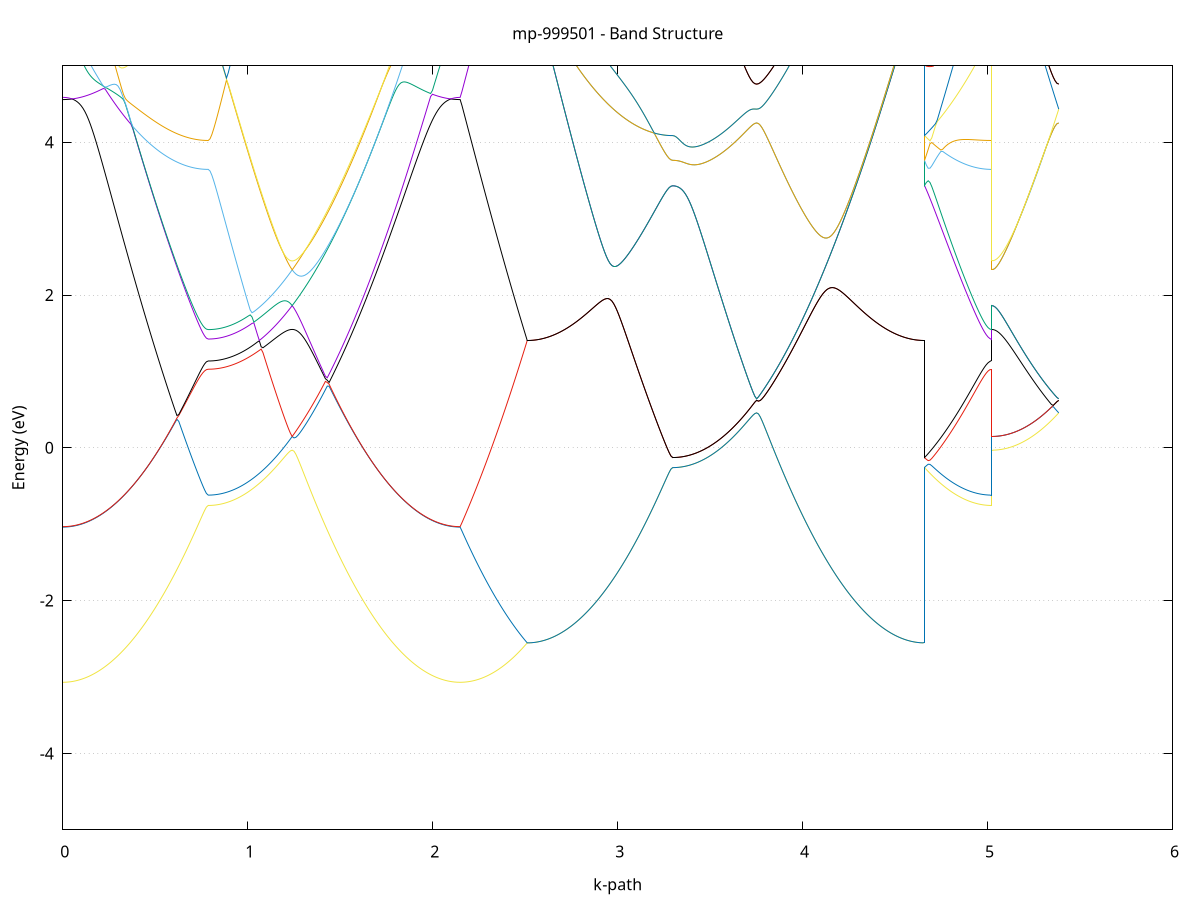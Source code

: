 set title 'mp-999501 - Band Structure'
set xlabel 'k-path'
set ylabel 'Energy (eV)'
set grid y
set yrange [-5:5]
set terminal png size 800,600
set output 'mp-999501_bands_gnuplot.png'
plot '-' using 1:2 with lines notitle, '-' using 1:2 with lines notitle, '-' using 1:2 with lines notitle, '-' using 1:2 with lines notitle, '-' using 1:2 with lines notitle, '-' using 1:2 with lines notitle, '-' using 1:2 with lines notitle, '-' using 1:2 with lines notitle, '-' using 1:2 with lines notitle, '-' using 1:2 with lines notitle, '-' using 1:2 with lines notitle, '-' using 1:2 with lines notitle, '-' using 1:2 with lines notitle, '-' using 1:2 with lines notitle, '-' using 1:2 with lines notitle, '-' using 1:2 with lines notitle, '-' using 1:2 with lines notitle, '-' using 1:2 with lines notitle, '-' using 1:2 with lines notitle, '-' using 1:2 with lines notitle, '-' using 1:2 with lines notitle, '-' using 1:2 with lines notitle, '-' using 1:2 with lines notitle, '-' using 1:2 with lines notitle, '-' using 1:2 with lines notitle, '-' using 1:2 with lines notitle, '-' using 1:2 with lines notitle, '-' using 1:2 with lines notitle, '-' using 1:2 with lines notitle, '-' using 1:2 with lines notitle, '-' using 1:2 with lines notitle, '-' using 1:2 with lines notitle, '-' using 1:2 with lines notitle, '-' using 1:2 with lines notitle, '-' using 1:2 with lines notitle, '-' using 1:2 with lines notitle, '-' using 1:2 with lines notitle, '-' using 1:2 with lines notitle, '-' using 1:2 with lines notitle, '-' using 1:2 with lines notitle, '-' using 1:2 with lines notitle, '-' using 1:2 with lines notitle, '-' using 1:2 with lines notitle, '-' using 1:2 with lines notitle, '-' using 1:2 with lines notitle, '-' using 1:2 with lines notitle, '-' using 1:2 with lines notitle, '-' using 1:2 with lines notitle
0.000000 -25.081226
0.009954 -25.081226
0.019908 -25.081226
0.029861 -25.081226
0.039815 -25.081226
0.049769 -25.081226
0.059723 -25.081226
0.069677 -25.081126
0.079630 -25.081126
0.089584 -25.081026
0.099538 -25.081026
0.109492 -25.080926
0.119446 -25.080926
0.129399 -25.080826
0.139353 -25.080826
0.149307 -25.080726
0.159261 -25.080626
0.169214 -25.080626
0.179168 -25.080526
0.189122 -25.080426
0.199076 -25.080326
0.209030 -25.080226
0.218983 -25.080226
0.228937 -25.080126
0.238891 -25.080026
0.248845 -25.079926
0.258799 -25.079826
0.268752 -25.079826
0.278706 -25.079726
0.288660 -25.079626
0.298614 -25.079626
0.308568 -25.079626
0.318521 -25.079626
0.328475 -25.079626
0.338429 -25.079726
0.348383 -25.079826
0.358337 -25.079926
0.368290 -25.080026
0.378244 -25.080226
0.388198 -25.080326
0.398152 -25.080526
0.408105 -25.080726
0.418059 -25.080826
0.428013 -25.081026
0.437967 -25.081226
0.447921 -25.081426
0.457874 -25.081526
0.467828 -25.081726
0.477782 -25.081926
0.487736 -25.082126
0.497690 -25.082226
0.507643 -25.082426
0.517597 -25.082626
0.527551 -25.082726
0.537505 -25.082926
0.547459 -25.083026
0.557412 -25.083226
0.567366 -25.083326
0.577320 -25.083426
0.587274 -25.083626
0.597228 -25.083726
0.607181 -25.083826
0.617135 -25.083926
0.627089 -25.084026
0.637043 -25.084126
0.646996 -25.084226
0.656950 -25.084326
0.666904 -25.084426
0.676858 -25.084526
0.686812 -25.084626
0.696765 -25.084626
0.706719 -25.084726
0.716673 -25.084726
0.726627 -25.084826
0.736581 -25.084826
0.746534 -25.084826
0.756488 -25.084926
0.766442 -25.084926
0.776396 -25.084926
0.786350 -25.084926
0.786350 -25.084926
0.796219 -25.084926
0.806089 -25.084926
0.815958 -25.084926
0.825828 -25.084926
0.835697 -25.084826
0.845567 -25.084826
0.855436 -25.084826
0.865306 -25.084726
0.875175 -25.084726
0.885045 -25.084626
0.894915 -25.084526
0.904784 -25.084526
0.914654 -25.084426
0.924523 -25.084326
0.934393 -25.084226
0.944262 -25.084126
0.954132 -25.084026
0.964001 -25.083926
0.973871 -25.083826
0.983741 -25.083726
0.993610 -25.083626
1.003480 -25.083526
1.013349 -25.083426
1.023219 -25.083226
1.033088 -25.083126
1.042958 -25.083026
1.052827 -25.082826
1.062697 -25.082726
1.072566 -25.082526
1.082436 -25.082426
1.092306 -25.082226
1.102175 -25.082126
1.112045 -25.081926
1.121914 -25.081826
1.131784 -25.081626
1.141653 -25.081526
1.151523 -25.081326
1.161392 -25.081126
1.171262 -25.081026
1.181131 -25.080826
1.191001 -25.080626
1.200871 -25.080526
1.210740 -25.080326
1.220610 -25.080226
1.230479 -25.080026
1.240349 -25.079826
1.240349 -25.079826
1.250327 -25.080026
1.260305 -25.080126
1.270283 -25.080326
1.280261 -25.080426
1.290239 -25.080626
1.300217 -25.080726
1.310195 -25.080826
1.320173 -25.080926
1.330151 -25.081126
1.340129 -25.081226
1.350107 -25.081326
1.360085 -25.081426
1.370063 -25.081426
1.380041 -25.081526
1.390019 -25.081626
1.399997 -25.081626
1.409975 -25.081726
1.419953 -25.081826
1.429931 -25.081826
1.439909 -25.081826
1.449887 -25.081926
1.459865 -25.081926
1.469843 -25.081926
1.479821 -25.081926
1.489799 -25.081926
1.499777 -25.081926
1.509755 -25.081926
1.519733 -25.081826
1.529711 -25.081826
1.539689 -25.081826
1.549667 -25.081726
1.559645 -25.081626
1.569623 -25.081626
1.579601 -25.081526
1.589579 -25.081426
1.599557 -25.081426
1.609535 -25.081326
1.619513 -25.081226
1.629491 -25.081126
1.639469 -25.081026
1.649447 -25.080826
1.659425 -25.080726
1.669403 -25.080626
1.679381 -25.080526
1.689359 -25.080326
1.699337 -25.080226
1.709315 -25.080026
1.719293 -25.079926
1.729271 -25.079726
1.739249 -25.079626
1.749227 -25.079426
1.759205 -25.079226
1.769183 -25.079126
1.779161 -25.078926
1.789139 -25.078726
1.799117 -25.078826
1.809095 -25.078926
1.819073 -25.079026
1.829051 -25.079126
1.839029 -25.079226
1.849007 -25.079326
1.858985 -25.079426
1.868963 -25.079526
1.878941 -25.079626
1.888919 -25.079726
1.898897 -25.079826
1.908875 -25.079926
1.918853 -25.080026
1.928831 -25.080126
1.938809 -25.080226
1.948787 -25.080326
1.958765 -25.080426
1.968743 -25.080526
1.978721 -25.080626
1.988699 -25.080626
1.998677 -25.080726
2.008655 -25.080826
2.018633 -25.080826
2.028611 -25.080926
2.038589 -25.080926
2.048567 -25.081026
2.058545 -25.081026
2.068523 -25.081126
2.078501 -25.081126
2.088479 -25.081226
2.098457 -25.081226
2.108435 -25.081226
2.118413 -25.081226
2.128391 -25.081226
2.138369 -25.081226
2.148347 -25.081226
2.148347 -25.081226
2.158151 -25.081226
2.167956 -25.081226
2.177760 -25.081226
2.187565 -25.081226
2.197369 -25.081226
2.207174 -25.081226
2.216978 -25.081126
2.226783 -25.081126
2.236587 -25.081026
2.246392 -25.081026
2.256196 -25.080926
2.266001 -25.080926
2.275805 -25.080826
2.285609 -25.080826
2.295414 -25.080726
2.305218 -25.080626
2.315023 -25.080526
2.324827 -25.080426
2.334632 -25.080326
2.344436 -25.080326
2.354241 -25.080226
2.364045 -25.080126
2.373850 -25.079926
2.383654 -25.079826
2.393459 -25.079726
2.403263 -25.079626
2.413067 -25.079526
2.422872 -25.079426
2.432676 -25.079226
2.442481 -25.079126
2.452285 -25.079026
2.462090 -25.078826
2.471894 -25.078726
2.481699 -25.078626
2.491503 -25.078426
2.501308 -25.078326
2.511112 -25.078126
2.511112 -25.078126
2.521066 -25.078126
2.531020 -25.078126
2.540973 -25.078226
2.550927 -25.078226
2.560881 -25.078226
2.570835 -25.078226
2.580789 -25.078226
2.590742 -25.078226
2.600696 -25.078326
2.610650 -25.078326
2.620604 -25.078326
2.630558 -25.078426
2.640511 -25.078426
2.650465 -25.078526
2.660419 -25.078526
2.670373 -25.078526
2.680327 -25.078626
2.690280 -25.078626
2.700234 -25.078726
2.710188 -25.078726
2.720142 -25.078826
2.730096 -25.078826
2.740049 -25.078926
2.750003 -25.078926
2.759957 -25.079026
2.769911 -25.079026
2.779864 -25.079126
2.789818 -25.079126
2.799772 -25.079226
2.809726 -25.079226
2.819680 -25.079326
2.829633 -25.079326
2.839587 -25.079426
2.849541 -25.079426
2.859495 -25.079526
2.869449 -25.079526
2.879402 -25.079626
2.889356 -25.079626
2.899310 -25.079626
2.909264 -25.079726
2.919218 -25.079726
2.929171 -25.079726
2.939125 -25.079826
2.949079 -25.079826
2.959033 -25.079826
2.968987 -25.079826
2.978940 -25.079926
2.988894 -25.079926
2.998848 -25.079926
3.008802 -25.079926
3.018755 -25.079926
3.028709 -25.079926
3.038663 -25.079926
3.048617 -25.079926
3.058571 -25.079926
3.068524 -25.079926
3.078478 -25.079926
3.088432 -25.079926
3.098386 -25.079926
3.108340 -25.079926
3.118293 -25.079926
3.128247 -25.079926
3.138201 -25.079926
3.148155 -25.079926
3.158109 -25.079926
3.168062 -25.079926
3.178016 -25.079926
3.187970 -25.079926
3.197924 -25.079926
3.207878 -25.079926
3.217831 -25.079926
3.227785 -25.079926
3.237739 -25.079826
3.247693 -25.079826
3.257646 -25.079826
3.267600 -25.079826
3.277554 -25.079826
3.287508 -25.079826
3.297462 -25.079826
3.297462 -25.079826
3.307331 -25.079826
3.317201 -25.079826
3.327070 -25.079826
3.336940 -25.079926
3.346809 -25.079926
3.356679 -25.079926
3.366548 -25.079926
3.376418 -25.079926
3.386288 -25.080026
3.396157 -25.080026
3.406027 -25.080026
3.415896 -25.080126
3.425766 -25.080126
3.435635 -25.080226
3.445505 -25.080226
3.455374 -25.080326
3.465244 -25.080326
3.475113 -25.080426
3.484983 -25.080426
3.494853 -25.080526
3.504722 -25.080526
3.514592 -25.080626
3.524461 -25.080626
3.534331 -25.080726
3.544200 -25.080726
3.554070 -25.080826
3.563939 -25.080826
3.573809 -25.080826
3.583679 -25.080926
3.593548 -25.080926
3.603418 -25.081026
3.613287 -25.081026
3.623157 -25.081126
3.633026 -25.081126
3.642896 -25.081126
3.652765 -25.081126
3.662635 -25.081226
3.672504 -25.081226
3.682374 -25.081226
3.692244 -25.081226
3.702113 -25.081326
3.711983 -25.081326
3.721852 -25.081326
3.731722 -25.081326
3.741591 -25.081326
3.751461 -25.081326
3.751461 -25.081326
3.761439 -25.081326
3.771417 -25.081326
3.781395 -25.081326
3.791373 -25.081326
3.801351 -25.081326
3.811329 -25.081226
3.821307 -25.081226
3.831285 -25.081226
3.841263 -25.081226
3.851241 -25.081226
3.861219 -25.081126
3.871197 -25.081126
3.881175 -25.081126
3.891153 -25.081126
3.901131 -25.081026
3.911109 -25.081026
3.921087 -25.081026
3.931065 -25.080926
3.941043 -25.080926
3.951021 -25.080926
3.960999 -25.080826
3.970977 -25.080826
3.980955 -25.080726
3.990933 -25.080726
4.000911 -25.080726
4.010889 -25.080626
4.020867 -25.080626
4.030845 -25.080626
4.040823 -25.080526
4.050801 -25.080526
4.060779 -25.080526
4.070757 -25.080426
4.080735 -25.080426
4.090713 -25.080426
4.100691 -25.080326
4.110669 -25.080326
4.120647 -25.080326
4.130625 -25.080226
4.140603 -25.080226
4.150581 -25.080226
4.160559 -25.080126
4.170537 -25.080126
4.180515 -25.080126
4.190493 -25.080026
4.200471 -25.080026
4.210449 -25.079926
4.220427 -25.079926
4.230405 -25.079926
4.240383 -25.079826
4.250361 -25.079826
4.260339 -25.079726
4.270317 -25.079726
4.280295 -25.079726
4.290273 -25.079626
4.300251 -25.079626
4.310229 -25.079526
4.320207 -25.079526
4.330185 -25.079426
4.340163 -25.079426
4.350141 -25.079326
4.360119 -25.079326
4.370097 -25.079226
4.380075 -25.079226
4.390053 -25.079126
4.400031 -25.079026
4.410009 -25.079026
4.419987 -25.078926
4.429965 -25.078926
4.439943 -25.078826
4.449921 -25.078826
4.459899 -25.078726
4.469877 -25.078726
4.479855 -25.078626
4.489833 -25.078626
4.499811 -25.078526
4.509789 -25.078526
4.519767 -25.078526
4.529745 -25.078426
4.539723 -25.078426
4.549701 -25.078326
4.559679 -25.078326
4.569657 -25.078326
4.579635 -25.078226
4.589613 -25.078226
4.599591 -25.078226
4.609569 -25.078226
4.619547 -25.078226
4.629525 -25.078226
4.639503 -25.078126
4.649481 -25.078126
4.659459 -25.078126
4.659459 -25.079826
4.669263 -25.080126
4.679068 -25.080326
4.688872 -25.080526
4.698677 -25.080826
4.708481 -25.081026
4.718286 -25.081226
4.728090 -25.081426
4.737895 -25.081626
4.747699 -25.081826
4.757504 -25.082026
4.767308 -25.082226
4.777113 -25.082426
4.786917 -25.082626
4.796722 -25.082826
4.806526 -25.083026
4.816330 -25.083126
4.826135 -25.083326
4.835939 -25.083426
4.845744 -25.083626
4.855548 -25.083726
4.865353 -25.083926
4.875157 -25.084026
4.884962 -25.084126
4.894766 -25.084226
4.904571 -25.084326
4.914375 -25.084426
4.924180 -25.084526
4.933984 -25.084626
4.943788 -25.084626
4.953593 -25.084726
4.963397 -25.084826
4.973202 -25.084826
4.983006 -25.084826
4.992811 -25.084926
5.002615 -25.084926
5.012420 -25.084926
5.022224 -25.084926
5.022224 -25.079826
5.032029 -25.079826
5.041833 -25.079826
5.051638 -25.079926
5.061442 -25.079926
5.071246 -25.079926
5.081051 -25.079926
5.090855 -25.080026
5.100660 -25.080026
5.110464 -25.080126
5.120269 -25.080126
5.130073 -25.080226
5.139878 -25.080226
5.149682 -25.080326
5.159487 -25.080326
5.169291 -25.080426
5.179096 -25.080526
5.188900 -25.080526
5.198704 -25.080626
5.208509 -25.080626
5.218313 -25.080726
5.228118 -25.080826
5.237922 -25.080826
5.247727 -25.080926
5.257531 -25.080926
5.267336 -25.081026
5.277140 -25.081026
5.286945 -25.081126
5.296749 -25.081126
5.306554 -25.081126
5.316358 -25.081226
5.326162 -25.081226
5.335967 -25.081226
5.345771 -25.081326
5.355576 -25.081326
5.365380 -25.081326
5.375185 -25.081326
5.384989 -25.081326
e
0.000000 -25.074226
0.009954 -25.074226
0.019908 -25.074326
0.029861 -25.074326
0.039815 -25.074326
0.049769 -25.074426
0.059723 -25.074426
0.069677 -25.074526
0.079630 -25.074526
0.089584 -25.074626
0.099538 -25.074726
0.109492 -25.074826
0.119446 -25.074926
0.129399 -25.075026
0.139353 -25.075126
0.149307 -25.075226
0.159261 -25.075426
0.169214 -25.075526
0.179168 -25.075626
0.189122 -25.075826
0.199076 -25.075926
0.209030 -25.076126
0.218983 -25.076226
0.228937 -25.076426
0.238891 -25.076526
0.248845 -25.076726
0.258799 -25.076826
0.268752 -25.077026
0.278706 -25.077126
0.288660 -25.077226
0.298614 -25.077326
0.308568 -25.077426
0.318521 -25.077526
0.328475 -25.077526
0.338429 -25.077526
0.348383 -25.077526
0.358337 -25.077426
0.368290 -25.077326
0.378244 -25.077226
0.388198 -25.077126
0.398152 -25.077026
0.408105 -25.076926
0.418059 -25.076826
0.428013 -25.076726
0.437967 -25.076526
0.447921 -25.076426
0.457874 -25.076326
0.467828 -25.076126
0.477782 -25.076026
0.487736 -25.075826
0.497690 -25.075726
0.507643 -25.075626
0.517597 -25.075426
0.527551 -25.075326
0.537505 -25.075226
0.547459 -25.075026
0.557412 -25.074926
0.567366 -25.074826
0.577320 -25.074726
0.587274 -25.074526
0.597228 -25.074426
0.607181 -25.074326
0.617135 -25.074226
0.627089 -25.074126
0.637043 -25.074026
0.646996 -25.073926
0.656950 -25.073826
0.666904 -25.073726
0.676858 -25.073726
0.686812 -25.073626
0.696765 -25.073526
0.706719 -25.073526
0.716673 -25.073426
0.726627 -25.073426
0.736581 -25.073326
0.746534 -25.073326
0.756488 -25.073326
0.766442 -25.073326
0.776396 -25.073326
0.786350 -25.073326
0.786350 -25.073326
0.796219 -25.073326
0.806089 -25.073326
0.815958 -25.073326
0.825828 -25.073326
0.835697 -25.073426
0.845567 -25.073426
0.855436 -25.073526
0.865306 -25.073626
0.875175 -25.073726
0.885045 -25.073826
0.894915 -25.073926
0.904784 -25.074026
0.914654 -25.074126
0.924523 -25.074226
0.934393 -25.074326
0.944262 -25.074526
0.954132 -25.074626
0.964001 -25.074826
0.973871 -25.074926
0.983741 -25.075126
0.993610 -25.075326
1.003480 -25.075426
1.013349 -25.075626
1.023219 -25.075826
1.033088 -25.076026
1.042958 -25.076226
1.052827 -25.076326
1.062697 -25.076526
1.072566 -25.076726
1.082436 -25.076926
1.092306 -25.077126
1.102175 -25.077326
1.112045 -25.077526
1.121914 -25.077726
1.131784 -25.077926
1.141653 -25.078126
1.151523 -25.078326
1.161392 -25.078426
1.171262 -25.078626
1.181131 -25.078826
1.191001 -25.079026
1.200871 -25.079226
1.210740 -25.079326
1.220610 -25.079526
1.230479 -25.079726
1.240349 -25.079826
1.240349 -25.079826
1.250327 -25.079726
1.260305 -25.079526
1.270283 -25.079426
1.280261 -25.079226
1.290239 -25.079126
1.300217 -25.078926
1.310195 -25.078826
1.320173 -25.078626
1.330151 -25.078526
1.340129 -25.078426
1.350107 -25.078226
1.360085 -25.078126
1.370063 -25.078026
1.380041 -25.077926
1.390019 -25.077826
1.399997 -25.077726
1.409975 -25.077626
1.419953 -25.077526
1.429931 -25.077426
1.439909 -25.077426
1.449887 -25.077326
1.459865 -25.077226
1.469843 -25.077226
1.479821 -25.077126
1.489799 -25.077126
1.499777 -25.077126
1.509755 -25.077026
1.519733 -25.077026
1.529711 -25.077026
1.539689 -25.077026
1.549667 -25.077026
1.559645 -25.077026
1.569623 -25.077026
1.579601 -25.077126
1.589579 -25.077126
1.599557 -25.077126
1.609535 -25.077226
1.619513 -25.077226
1.629491 -25.077326
1.639469 -25.077326
1.649447 -25.077426
1.659425 -25.077426
1.669403 -25.077526
1.679381 -25.077626
1.689359 -25.077726
1.699337 -25.077826
1.709315 -25.077926
1.719293 -25.077926
1.729271 -25.078026
1.739249 -25.078126
1.749227 -25.078226
1.759205 -25.078326
1.769183 -25.078426
1.779161 -25.078526
1.789139 -25.078726
1.799117 -25.078626
1.809095 -25.078426
1.819073 -25.078226
1.829051 -25.078026
1.839029 -25.077826
1.849007 -25.077726
1.858985 -25.077526
1.868963 -25.077326
1.878941 -25.077126
1.888919 -25.077026
1.898897 -25.076826
1.908875 -25.076626
1.918853 -25.076426
1.928831 -25.076326
1.938809 -25.076126
1.948787 -25.076026
1.958765 -25.075826
1.968743 -25.075726
1.978721 -25.075526
1.988699 -25.075426
1.998677 -25.075326
2.008655 -25.075126
2.018633 -25.075026
2.028611 -25.074926
2.038589 -25.074826
2.048567 -25.074726
2.058545 -25.074626
2.068523 -25.074526
2.078501 -25.074526
2.088479 -25.074426
2.098457 -25.074426
2.108435 -25.074326
2.118413 -25.074326
2.128391 -25.074326
2.138369 -25.074226
2.148347 -25.074226
2.148347 -25.074226
2.158151 -25.074226
2.167956 -25.074326
2.177760 -25.074326
2.187565 -25.074326
2.197369 -25.074326
2.207174 -25.074426
2.216978 -25.074426
2.226783 -25.074526
2.236587 -25.074626
2.246392 -25.074626
2.256196 -25.074726
2.266001 -25.074826
2.275805 -25.074926
2.285609 -25.075026
2.295414 -25.075126
2.305218 -25.075226
2.315023 -25.075326
2.324827 -25.075426
2.334632 -25.075626
2.344436 -25.075726
2.354241 -25.075826
2.364045 -25.075926
2.373850 -25.076126
2.383654 -25.076226
2.393459 -25.076426
2.403263 -25.076526
2.413067 -25.076726
2.422872 -25.076826
2.432676 -25.076926
2.442481 -25.077126
2.452285 -25.077226
2.462090 -25.077426
2.471894 -25.077526
2.481699 -25.077726
2.491503 -25.077826
2.501308 -25.078026
2.511112 -25.078126
2.511112 -25.078126
2.521066 -25.078126
2.531020 -25.078126
2.540973 -25.078226
2.550927 -25.078226
2.560881 -25.078226
2.570835 -25.078226
2.580789 -25.078226
2.590742 -25.078226
2.600696 -25.078326
2.610650 -25.078326
2.620604 -25.078326
2.630558 -25.078426
2.640511 -25.078426
2.650465 -25.078526
2.660419 -25.078526
2.670373 -25.078526
2.680327 -25.078626
2.690280 -25.078626
2.700234 -25.078726
2.710188 -25.078726
2.720142 -25.078826
2.730096 -25.078826
2.740049 -25.078926
2.750003 -25.078926
2.759957 -25.079026
2.769911 -25.079026
2.779864 -25.079126
2.789818 -25.079126
2.799772 -25.079226
2.809726 -25.079226
2.819680 -25.079326
2.829633 -25.079326
2.839587 -25.079426
2.849541 -25.079426
2.859495 -25.079526
2.869449 -25.079526
2.879402 -25.079626
2.889356 -25.079626
2.899310 -25.079626
2.909264 -25.079726
2.919218 -25.079726
2.929171 -25.079726
2.939125 -25.079826
2.949079 -25.079826
2.959033 -25.079826
2.968987 -25.079826
2.978940 -25.079926
2.988894 -25.079926
2.998848 -25.079926
3.008802 -25.079926
3.018755 -25.079926
3.028709 -25.079926
3.038663 -25.079926
3.048617 -25.079926
3.058571 -25.079926
3.068524 -25.079926
3.078478 -25.079926
3.088432 -25.079926
3.098386 -25.079926
3.108340 -25.079926
3.118293 -25.079926
3.128247 -25.079926
3.138201 -25.079926
3.148155 -25.079926
3.158109 -25.079926
3.168062 -25.079926
3.178016 -25.079926
3.187970 -25.079926
3.197924 -25.079926
3.207878 -25.079926
3.217831 -25.079926
3.227785 -25.079926
3.237739 -25.079826
3.247693 -25.079826
3.257646 -25.079826
3.267600 -25.079826
3.277554 -25.079826
3.287508 -25.079826
3.297462 -25.079826
3.297462 -25.079826
3.307331 -25.079826
3.317201 -25.079826
3.327070 -25.079826
3.336940 -25.079926
3.346809 -25.079926
3.356679 -25.079926
3.366548 -25.079926
3.376418 -25.079926
3.386288 -25.080026
3.396157 -25.080026
3.406027 -25.080026
3.415896 -25.080126
3.425766 -25.080126
3.435635 -25.080226
3.445505 -25.080226
3.455374 -25.080326
3.465244 -25.080326
3.475113 -25.080426
3.484983 -25.080426
3.494853 -25.080526
3.504722 -25.080526
3.514592 -25.080626
3.524461 -25.080626
3.534331 -25.080726
3.544200 -25.080726
3.554070 -25.080826
3.563939 -25.080826
3.573809 -25.080826
3.583679 -25.080926
3.593548 -25.080926
3.603418 -25.081026
3.613287 -25.081026
3.623157 -25.081126
3.633026 -25.081126
3.642896 -25.081126
3.652765 -25.081126
3.662635 -25.081226
3.672504 -25.081226
3.682374 -25.081226
3.692244 -25.081226
3.702113 -25.081326
3.711983 -25.081326
3.721852 -25.081326
3.731722 -25.081326
3.741591 -25.081326
3.751461 -25.081326
3.751461 -25.081326
3.761439 -25.081326
3.771417 -25.081326
3.781395 -25.081326
3.791373 -25.081326
3.801351 -25.081326
3.811329 -25.081226
3.821307 -25.081226
3.831285 -25.081226
3.841263 -25.081226
3.851241 -25.081226
3.861219 -25.081126
3.871197 -25.081126
3.881175 -25.081126
3.891153 -25.081126
3.901131 -25.081026
3.911109 -25.081026
3.921087 -25.081026
3.931065 -25.080926
3.941043 -25.080926
3.951021 -25.080926
3.960999 -25.080826
3.970977 -25.080826
3.980955 -25.080726
3.990933 -25.080726
4.000911 -25.080726
4.010889 -25.080626
4.020867 -25.080626
4.030845 -25.080626
4.040823 -25.080526
4.050801 -25.080526
4.060779 -25.080526
4.070757 -25.080426
4.080735 -25.080426
4.090713 -25.080426
4.100691 -25.080326
4.110669 -25.080326
4.120647 -25.080326
4.130625 -25.080226
4.140603 -25.080226
4.150581 -25.080226
4.160559 -25.080126
4.170537 -25.080126
4.180515 -25.080126
4.190493 -25.080026
4.200471 -25.080026
4.210449 -25.079926
4.220427 -25.079926
4.230405 -25.079926
4.240383 -25.079826
4.250361 -25.079826
4.260339 -25.079726
4.270317 -25.079726
4.280295 -25.079726
4.290273 -25.079626
4.300251 -25.079626
4.310229 -25.079526
4.320207 -25.079526
4.330185 -25.079426
4.340163 -25.079426
4.350141 -25.079326
4.360119 -25.079326
4.370097 -25.079226
4.380075 -25.079226
4.390053 -25.079126
4.400031 -25.079026
4.410009 -25.079026
4.419987 -25.078926
4.429965 -25.078926
4.439943 -25.078826
4.449921 -25.078826
4.459899 -25.078726
4.469877 -25.078726
4.479855 -25.078626
4.489833 -25.078626
4.499811 -25.078526
4.509789 -25.078526
4.519767 -25.078526
4.529745 -25.078426
4.539723 -25.078426
4.549701 -25.078326
4.559679 -25.078326
4.569657 -25.078326
4.579635 -25.078226
4.589613 -25.078226
4.599591 -25.078226
4.609569 -25.078226
4.619547 -25.078226
4.629525 -25.078226
4.639503 -25.078126
4.649481 -25.078126
4.659459 -25.078126
4.659459 -25.079826
4.669263 -25.079626
4.679068 -25.079326
4.688872 -25.079126
4.698677 -25.078926
4.708481 -25.078626
4.718286 -25.078426
4.728090 -25.078126
4.737895 -25.077926
4.747699 -25.077626
4.757504 -25.077426
4.767308 -25.077226
4.777113 -25.076926
4.786917 -25.076726
4.796722 -25.076526
4.806526 -25.076226
4.816330 -25.076026
4.826135 -25.075826
4.835939 -25.075626
4.845744 -25.075426
4.855548 -25.075226
4.865353 -25.075026
4.875157 -25.074826
4.884962 -25.074626
4.894766 -25.074426
4.904571 -25.074326
4.914375 -25.074126
4.924180 -25.074026
4.933984 -25.073926
4.943788 -25.073726
4.953593 -25.073626
4.963397 -25.073526
4.973202 -25.073526
4.983006 -25.073426
4.992811 -25.073326
5.002615 -25.073326
5.012420 -25.073326
5.022224 -25.073326
5.022224 -25.079826
5.032029 -25.079826
5.041833 -25.079826
5.051638 -25.079926
5.061442 -25.079926
5.071246 -25.079926
5.081051 -25.079926
5.090855 -25.080026
5.100660 -25.080026
5.110464 -25.080126
5.120269 -25.080126
5.130073 -25.080226
5.139878 -25.080226
5.149682 -25.080326
5.159487 -25.080326
5.169291 -25.080426
5.179096 -25.080526
5.188900 -25.080526
5.198704 -25.080626
5.208509 -25.080626
5.218313 -25.080726
5.228118 -25.080826
5.237922 -25.080826
5.247727 -25.080926
5.257531 -25.080926
5.267336 -25.081026
5.277140 -25.081026
5.286945 -25.081126
5.296749 -25.081126
5.306554 -25.081126
5.316358 -25.081226
5.326162 -25.081226
5.335967 -25.081226
5.345771 -25.081326
5.355576 -25.081326
5.365380 -25.081326
5.375185 -25.081326
5.384989 -25.081326
e
0.000000 -25.062026
0.009954 -25.062026
0.019908 -25.062026
0.029861 -25.062126
0.039815 -25.062126
0.049769 -25.062126
0.059723 -25.062126
0.069677 -25.062126
0.079630 -25.062226
0.089584 -25.062226
0.099538 -25.062226
0.109492 -25.062326
0.119446 -25.062326
0.129399 -25.062426
0.139353 -25.062426
0.149307 -25.062426
0.159261 -25.062526
0.169214 -25.062626
0.179168 -25.062626
0.189122 -25.062726
0.199076 -25.062726
0.209030 -25.062826
0.218983 -25.062926
0.228937 -25.063026
0.238891 -25.063026
0.248845 -25.063126
0.258799 -25.063226
0.268752 -25.063326
0.278706 -25.063326
0.288660 -25.063426
0.298614 -25.063526
0.308568 -25.063626
0.318521 -25.063726
0.328475 -25.063826
0.338429 -25.064126
0.348383 -25.064326
0.358337 -25.064626
0.368290 -25.064826
0.378244 -25.065126
0.388198 -25.065426
0.398152 -25.065626
0.408105 -25.065926
0.418059 -25.066226
0.428013 -25.066426
0.437967 -25.066726
0.447921 -25.067026
0.457874 -25.067226
0.467828 -25.067526
0.477782 -25.067726
0.487736 -25.068026
0.497690 -25.068226
0.507643 -25.068426
0.517597 -25.068726
0.527551 -25.068926
0.537505 -25.069126
0.547459 -25.069326
0.557412 -25.069526
0.567366 -25.069726
0.577320 -25.069926
0.587274 -25.070126
0.597228 -25.070326
0.607181 -25.070426
0.617135 -25.070626
0.627089 -25.070726
0.637043 -25.070926
0.646996 -25.071026
0.656950 -25.071126
0.666904 -25.071226
0.676858 -25.071326
0.686812 -25.071426
0.696765 -25.071526
0.706719 -25.071626
0.716673 -25.071726
0.726627 -25.071726
0.736581 -25.071826
0.746534 -25.071826
0.756488 -25.071926
0.766442 -25.071926
0.776396 -25.071926
0.786350 -25.071926
0.786350 -25.071926
0.796219 -25.071926
0.806089 -25.071926
0.815958 -25.071926
0.825828 -25.071926
0.835697 -25.071926
0.845567 -25.071926
0.855436 -25.071926
0.865306 -25.071826
0.875175 -25.071826
0.885045 -25.071826
0.894915 -25.071826
0.904784 -25.071826
0.914654 -25.071726
0.924523 -25.071726
0.934393 -25.071726
0.944262 -25.071626
0.954132 -25.071626
0.964001 -25.071626
0.973871 -25.071526
0.983741 -25.071526
0.993610 -25.071526
1.003480 -25.071426
1.013349 -25.071426
1.023219 -25.071326
1.033088 -25.071326
1.042958 -25.071326
1.052827 -25.071226
1.062697 -25.071226
1.072566 -25.071126
1.082436 -25.071126
1.092306 -25.071126
1.102175 -25.071026
1.112045 -25.071026
1.121914 -25.070926
1.131784 -25.070926
1.141653 -25.070926
1.151523 -25.070826
1.161392 -25.070826
1.171262 -25.070826
1.181131 -25.070826
1.191001 -25.070726
1.200871 -25.070726
1.210740 -25.070726
1.220610 -25.070726
1.230479 -25.070726
1.240349 -25.070726
1.240349 -25.070726
1.250327 -25.070726
1.260305 -25.070726
1.270283 -25.070726
1.280261 -25.070726
1.290239 -25.070726
1.300217 -25.070826
1.310195 -25.070826
1.320173 -25.070826
1.330151 -25.070826
1.340129 -25.070826
1.350107 -25.070826
1.360085 -25.070826
1.370063 -25.070826
1.380041 -25.070826
1.390019 -25.070826
1.399997 -25.070826
1.409975 -25.070826
1.419953 -25.070826
1.429931 -25.070826
1.439909 -25.070826
1.449887 -25.070726
1.459865 -25.070726
1.469843 -25.070726
1.479821 -25.070626
1.489799 -25.070526
1.499777 -25.070526
1.509755 -25.070426
1.519733 -25.070326
1.529711 -25.070226
1.539689 -25.070126
1.549667 -25.070026
1.559645 -25.069926
1.569623 -25.069826
1.579601 -25.069626
1.589579 -25.069526
1.599557 -25.069426
1.609535 -25.069226
1.619513 -25.069026
1.629491 -25.068926
1.639469 -25.068726
1.649447 -25.068526
1.659425 -25.068326
1.669403 -25.068126
1.679381 -25.067926
1.689359 -25.067726
1.699337 -25.067526
1.709315 -25.067326
1.719293 -25.067126
1.729271 -25.066926
1.739249 -25.066726
1.749227 -25.066426
1.759205 -25.066226
1.769183 -25.066026
1.779161 -25.065826
1.789139 -25.065626
1.799117 -25.065426
1.809095 -25.065126
1.819073 -25.064926
1.829051 -25.064726
1.839029 -25.064526
1.849007 -25.064326
1.858985 -25.064226
1.868963 -25.064026
1.878941 -25.063826
1.888919 -25.063726
1.898897 -25.063526
1.908875 -25.063426
1.918853 -25.063326
1.928831 -25.063126
1.938809 -25.063026
1.948787 -25.062926
1.958765 -25.062826
1.968743 -25.062726
1.978721 -25.062726
1.988699 -25.062626
1.998677 -25.062526
2.008655 -25.062426
2.018633 -25.062426
2.028611 -25.062326
2.038589 -25.062326
2.048567 -25.062226
2.058545 -25.062226
2.068523 -25.062226
2.078501 -25.062126
2.088479 -25.062126
2.098457 -25.062126
2.108435 -25.062126
2.118413 -25.062126
2.128391 -25.062026
2.138369 -25.062026
2.148347 -25.062026
2.148347 -25.062026
2.158151 -25.062026
2.167956 -25.062026
2.177760 -25.062026
2.187565 -25.062026
2.197369 -25.062026
2.207174 -25.061926
2.216978 -25.061926
2.226783 -25.061926
2.236587 -25.061826
2.246392 -25.061826
2.256196 -25.061726
2.266001 -25.061726
2.275805 -25.061626
2.285609 -25.061526
2.295414 -25.061526
2.305218 -25.061426
2.315023 -25.061326
2.324827 -25.061226
2.334632 -25.061126
2.344436 -25.061026
2.354241 -25.060926
2.364045 -25.060826
2.373850 -25.060726
2.383654 -25.060626
2.393459 -25.060526
2.403263 -25.060426
2.413067 -25.060326
2.422872 -25.060126
2.432676 -25.060026
2.442481 -25.059926
2.452285 -25.059826
2.462090 -25.059626
2.471894 -25.059526
2.481699 -25.059326
2.491503 -25.059226
2.501308 -25.059126
2.511112 -25.058926
2.511112 -25.058926
2.521066 -25.058926
2.531020 -25.058926
2.540973 -25.058926
2.550927 -25.058926
2.560881 -25.058926
2.570835 -25.059026
2.580789 -25.059026
2.590742 -25.059026
2.600696 -25.059026
2.610650 -25.059026
2.620604 -25.059126
2.630558 -25.059126
2.640511 -25.059126
2.650465 -25.059126
2.660419 -25.059226
2.670373 -25.059226
2.680327 -25.059226
2.690280 -25.059326
2.700234 -25.059326
2.710188 -25.059426
2.720142 -25.059426
2.730096 -25.059426
2.740049 -25.059526
2.750003 -25.059526
2.759957 -25.059626
2.769911 -25.059626
2.779864 -25.059726
2.789818 -25.059726
2.799772 -25.059826
2.809726 -25.059826
2.819680 -25.059926
2.829633 -25.060026
2.839587 -25.060026
2.849541 -25.060126
2.859495 -25.060226
2.869449 -25.060326
2.879402 -25.060426
2.889356 -25.060526
2.899310 -25.060726
2.909264 -25.060826
2.919218 -25.061026
2.929171 -25.061126
2.939125 -25.061326
2.949079 -25.061426
2.959033 -25.061626
2.968987 -25.061726
2.978940 -25.061926
2.988894 -25.062026
2.998848 -25.062226
3.008802 -25.062426
3.018755 -25.062526
3.028709 -25.062726
3.038663 -25.062926
3.048617 -25.063026
3.058571 -25.063226
3.068524 -25.063326
3.078478 -25.063526
3.088432 -25.063726
3.098386 -25.063826
3.108340 -25.064026
3.118293 -25.064126
3.128247 -25.064226
3.138201 -25.064426
3.148155 -25.064526
3.158109 -25.064626
3.168062 -25.064726
3.178016 -25.064826
3.187970 -25.064926
3.197924 -25.065026
3.207878 -25.065126
3.217831 -25.065226
3.227785 -25.065326
3.237739 -25.065326
3.247693 -25.065426
3.257646 -25.065426
3.267600 -25.065426
3.277554 -25.065526
3.287508 -25.065526
3.297462 -25.065526
3.297462 -25.065526
3.307331 -25.065526
3.317201 -25.065526
3.327070 -25.065526
3.336940 -25.065526
3.346809 -25.065526
3.356679 -25.065526
3.366548 -25.065426
3.376418 -25.065426
3.386288 -25.065426
3.396157 -25.065426
3.406027 -25.065426
3.415896 -25.065426
3.425766 -25.065426
3.435635 -25.065326
3.445505 -25.065326
3.455374 -25.065326
3.465244 -25.065326
3.475113 -25.065226
3.484983 -25.065226
3.494853 -25.065226
3.504722 -25.065126
3.514592 -25.065126
3.524461 -25.065126
3.534331 -25.065126
3.544200 -25.065026
3.554070 -25.065026
3.563939 -25.065026
3.573809 -25.064926
3.583679 -25.064926
3.593548 -25.064926
3.603418 -25.064826
3.613287 -25.064826
3.623157 -25.064826
3.633026 -25.064826
3.642896 -25.064726
3.652765 -25.064726
3.662635 -25.064726
3.672504 -25.064726
3.682374 -25.064626
3.692244 -25.064626
3.702113 -25.064626
3.711983 -25.064626
3.721852 -25.064626
3.731722 -25.064626
3.741591 -25.064626
3.751461 -25.064626
3.751461 -25.064626
3.761439 -25.064626
3.771417 -25.064626
3.781395 -25.064626
3.791373 -25.064626
3.801351 -25.064626
3.811329 -25.064626
3.821307 -25.064626
3.831285 -25.064626
3.841263 -25.064726
3.851241 -25.064726
3.861219 -25.064726
3.871197 -25.064726
3.881175 -25.064726
3.891153 -25.064726
3.901131 -25.064726
3.911109 -25.064726
3.921087 -25.064726
3.931065 -25.064726
3.941043 -25.064726
3.951021 -25.064726
3.960999 -25.064726
3.970977 -25.064726
3.980955 -25.064726
3.990933 -25.064626
4.000911 -25.064626
4.010889 -25.064526
4.020867 -25.064526
4.030845 -25.064426
4.040823 -25.064426
4.050801 -25.064326
4.060779 -25.064226
4.070757 -25.064126
4.080735 -25.064126
4.090713 -25.064026
4.100691 -25.063926
4.110669 -25.063726
4.120647 -25.063626
4.130625 -25.063526
4.140603 -25.063426
4.150581 -25.063326
4.160559 -25.063126
4.170537 -25.063026
4.180515 -25.062926
4.190493 -25.062726
4.200471 -25.062626
4.210449 -25.062426
4.220427 -25.062326
4.230405 -25.062226
4.240383 -25.062026
4.250361 -25.061926
4.260339 -25.061726
4.270317 -25.061626
4.280295 -25.061426
4.290273 -25.061326
4.300251 -25.061226
4.310229 -25.061026
4.320207 -25.060926
4.330185 -25.060826
4.340163 -25.060626
4.350141 -25.060526
4.360119 -25.060426
4.370097 -25.060326
4.380075 -25.060226
4.390053 -25.060126
4.400031 -25.060026
4.410009 -25.059926
4.419987 -25.059826
4.429965 -25.059726
4.439943 -25.059626
4.449921 -25.059626
4.459899 -25.059526
4.469877 -25.059426
4.479855 -25.059426
4.489833 -25.059326
4.499811 -25.059326
4.509789 -25.059226
4.519767 -25.059226
4.529745 -25.059126
4.539723 -25.059126
4.549701 -25.059126
4.559679 -25.059026
4.569657 -25.059026
4.579635 -25.059026
4.589613 -25.059026
4.599591 -25.059026
4.609569 -25.058926
4.619547 -25.058926
4.629525 -25.058926
4.639503 -25.058926
4.649481 -25.058926
4.659459 -25.058926
4.659459 -25.065526
4.669263 -25.065826
4.679068 -25.066126
4.688872 -25.066426
4.698677 -25.066626
4.708481 -25.066926
4.718286 -25.067226
4.728090 -25.067526
4.737895 -25.067726
4.747699 -25.068026
4.757504 -25.068226
4.767308 -25.068526
4.777113 -25.068726
4.786917 -25.068926
4.796722 -25.069226
4.806526 -25.069426
4.816330 -25.069626
4.826135 -25.069826
4.835939 -25.070026
4.845744 -25.070226
4.855548 -25.070326
4.865353 -25.070526
4.875157 -25.070726
4.884962 -25.070826
4.894766 -25.070926
4.904571 -25.071126
4.914375 -25.071226
4.924180 -25.071326
4.933984 -25.071426
4.943788 -25.071526
4.953593 -25.071626
4.963397 -25.071726
4.973202 -25.071726
4.983006 -25.071826
4.992811 -25.071926
5.002615 -25.071926
5.012420 -25.071926
5.022224 -25.071926
5.022224 -25.070726
5.032029 -25.070726
5.041833 -25.070726
5.051638 -25.070726
5.061442 -25.070626
5.071246 -25.070626
5.081051 -25.070526
5.090855 -25.070526
5.100660 -25.070426
5.110464 -25.070326
5.120269 -25.070226
5.130073 -25.070126
5.139878 -25.070026
5.149682 -25.069926
5.159487 -25.069726
5.169291 -25.069626
5.179096 -25.069426
5.188900 -25.069326
5.198704 -25.069126
5.208509 -25.068926
5.218313 -25.068726
5.228118 -25.068526
5.237922 -25.068326
5.247727 -25.068126
5.257531 -25.067926
5.267336 -25.067726
5.277140 -25.067526
5.286945 -25.067226
5.296749 -25.067026
5.306554 -25.066726
5.316358 -25.066526
5.326162 -25.066226
5.335967 -25.066026
5.345771 -25.065726
5.355576 -25.065426
5.365380 -25.065126
5.375185 -25.064826
5.384989 -25.064626
e
0.000000 -25.062026
0.009954 -25.062026
0.019908 -25.062026
0.029861 -25.062026
0.039815 -25.062026
0.049769 -25.062026
0.059723 -25.062026
0.069677 -25.062026
0.079630 -25.062026
0.089584 -25.062026
0.099538 -25.062026
0.109492 -25.062026
0.119446 -25.062026
0.129399 -25.062026
0.139353 -25.062026
0.149307 -25.062026
0.159261 -25.062026
0.169214 -25.062026
0.179168 -25.062126
0.189122 -25.062126
0.199076 -25.062126
0.209030 -25.062126
0.218983 -25.062226
0.228937 -25.062326
0.238891 -25.062326
0.248845 -25.062426
0.258799 -25.062626
0.268752 -25.062726
0.278706 -25.062826
0.288660 -25.063026
0.298614 -25.063226
0.308568 -25.063426
0.318521 -25.063626
0.328475 -25.063826
0.338429 -25.063826
0.348383 -25.063926
0.358337 -25.064026
0.368290 -25.064126
0.378244 -25.064226
0.388198 -25.064326
0.398152 -25.064426
0.408105 -25.064426
0.418059 -25.064526
0.428013 -25.064626
0.437967 -25.064726
0.447921 -25.064826
0.457874 -25.064926
0.467828 -25.064926
0.477782 -25.065026
0.487736 -25.065126
0.497690 -25.065226
0.507643 -25.065326
0.517597 -25.065326
0.527551 -25.065426
0.537505 -25.065526
0.547459 -25.065526
0.557412 -25.065626
0.567366 -25.065726
0.577320 -25.065726
0.587274 -25.065826
0.597228 -25.065826
0.607181 -25.065926
0.617135 -25.066026
0.627089 -25.066026
0.637043 -25.066026
0.646996 -25.066126
0.656950 -25.066126
0.666904 -25.066226
0.676858 -25.066226
0.686812 -25.066226
0.696765 -25.066326
0.706719 -25.066326
0.716673 -25.066326
0.726627 -25.066326
0.736581 -25.066426
0.746534 -25.066426
0.756488 -25.066426
0.766442 -25.066426
0.776396 -25.066426
0.786350 -25.066426
0.786350 -25.066426
0.796219 -25.066426
0.806089 -25.066426
0.815958 -25.066426
0.825828 -25.066426
0.835697 -25.066426
0.845567 -25.066426
0.855436 -25.066426
0.865306 -25.066326
0.875175 -25.066326
0.885045 -25.066326
0.894915 -25.066326
0.904784 -25.066326
0.914654 -25.066226
0.924523 -25.066226
0.934393 -25.066226
0.944262 -25.066226
0.954132 -25.066126
0.964001 -25.066126
0.973871 -25.066126
0.983741 -25.066026
0.993610 -25.066026
1.003480 -25.065926
1.013349 -25.065926
1.023219 -25.065926
1.033088 -25.065826
1.042958 -25.065826
1.052827 -25.065726
1.062697 -25.065626
1.072566 -25.065626
1.082436 -25.065526
1.092306 -25.065526
1.102175 -25.065426
1.112045 -25.065326
1.121914 -25.065226
1.131784 -25.065226
1.141653 -25.065126
1.151523 -25.065026
1.161392 -25.064926
1.171262 -25.064826
1.181131 -25.064726
1.191001 -25.064726
1.200871 -25.064626
1.210740 -25.064526
1.220610 -25.064426
1.230479 -25.064326
1.240349 -25.064226
1.240349 -25.064226
1.250327 -25.064326
1.260305 -25.064326
1.270283 -25.064426
1.280261 -25.064526
1.290239 -25.064526
1.300217 -25.064626
1.310195 -25.064626
1.320173 -25.064626
1.330151 -25.064626
1.340129 -25.064626
1.350107 -25.064626
1.360085 -25.064626
1.370063 -25.064626
1.380041 -25.064526
1.390019 -25.064526
1.399997 -25.064526
1.409975 -25.064426
1.419953 -25.064426
1.429931 -25.064326
1.439909 -25.064226
1.449887 -25.064226
1.459865 -25.064126
1.469843 -25.064026
1.479821 -25.064026
1.489799 -25.063926
1.499777 -25.063826
1.509755 -25.063726
1.519733 -25.063626
1.529711 -25.063526
1.539689 -25.063526
1.549667 -25.063426
1.559645 -25.063326
1.569623 -25.063226
1.579601 -25.063126
1.589579 -25.063026
1.599557 -25.062926
1.609535 -25.062826
1.619513 -25.062726
1.629491 -25.062626
1.639469 -25.062526
1.649447 -25.062426
1.659425 -25.062326
1.669403 -25.062226
1.679381 -25.062126
1.689359 -25.062026
1.699337 -25.061926
1.709315 -25.061826
1.719293 -25.061726
1.729271 -25.061526
1.739249 -25.061426
1.749227 -25.061426
1.759205 -25.061426
1.769183 -25.061526
1.779161 -25.061526
1.789139 -25.061526
1.799117 -25.061526
1.809095 -25.061626
1.819073 -25.061626
1.829051 -25.061626
1.839029 -25.061726
1.849007 -25.061726
1.858985 -25.061726
1.868963 -25.061726
1.878941 -25.061726
1.888919 -25.061826
1.898897 -25.061826
1.908875 -25.061826
1.918853 -25.061826
1.928831 -25.061926
1.938809 -25.061926
1.948787 -25.061926
1.958765 -25.061926
1.968743 -25.061926
1.978721 -25.061926
1.988699 -25.061926
1.998677 -25.062026
2.008655 -25.062026
2.018633 -25.062026
2.028611 -25.062026
2.038589 -25.062026
2.048567 -25.062026
2.058545 -25.062026
2.068523 -25.062026
2.078501 -25.062026
2.088479 -25.062026
2.098457 -25.062026
2.108435 -25.062026
2.118413 -25.062026
2.128391 -25.062026
2.138369 -25.062026
2.148347 -25.062026
2.148347 -25.062026
2.158151 -25.062026
2.167956 -25.062026
2.177760 -25.062026
2.187565 -25.062026
2.197369 -25.062026
2.207174 -25.061926
2.216978 -25.061926
2.226783 -25.061926
2.236587 -25.061826
2.246392 -25.061826
2.256196 -25.061726
2.266001 -25.061726
2.275805 -25.061626
2.285609 -25.061526
2.295414 -25.061526
2.305218 -25.061426
2.315023 -25.061326
2.324827 -25.061226
2.334632 -25.061126
2.344436 -25.061026
2.354241 -25.060926
2.364045 -25.060826
2.373850 -25.060726
2.383654 -25.060626
2.393459 -25.060526
2.403263 -25.060426
2.413067 -25.060326
2.422872 -25.060126
2.432676 -25.060026
2.442481 -25.059926
2.452285 -25.059826
2.462090 -25.059626
2.471894 -25.059526
2.481699 -25.059326
2.491503 -25.059226
2.501308 -25.059126
2.511112 -25.058926
2.511112 -25.058926
2.521066 -25.058926
2.531020 -25.058926
2.540973 -25.058926
2.550927 -25.058926
2.560881 -25.058926
2.570835 -25.059026
2.580789 -25.059026
2.590742 -25.059026
2.600696 -25.059026
2.610650 -25.059026
2.620604 -25.059126
2.630558 -25.059126
2.640511 -25.059126
2.650465 -25.059126
2.660419 -25.059226
2.670373 -25.059226
2.680327 -25.059226
2.690280 -25.059326
2.700234 -25.059326
2.710188 -25.059426
2.720142 -25.059426
2.730096 -25.059426
2.740049 -25.059526
2.750003 -25.059526
2.759957 -25.059626
2.769911 -25.059626
2.779864 -25.059726
2.789818 -25.059726
2.799772 -25.059826
2.809726 -25.059826
2.819680 -25.059926
2.829633 -25.060026
2.839587 -25.060026
2.849541 -25.060126
2.859495 -25.060226
2.869449 -25.060326
2.879402 -25.060426
2.889356 -25.060526
2.899310 -25.060726
2.909264 -25.060826
2.919218 -25.061026
2.929171 -25.061126
2.939125 -25.061326
2.949079 -25.061426
2.959033 -25.061626
2.968987 -25.061726
2.978940 -25.061926
2.988894 -25.062026
2.998848 -25.062226
3.008802 -25.062426
3.018755 -25.062526
3.028709 -25.062726
3.038663 -25.062926
3.048617 -25.063026
3.058571 -25.063226
3.068524 -25.063326
3.078478 -25.063526
3.088432 -25.063726
3.098386 -25.063826
3.108340 -25.063926
3.118293 -25.064126
3.128247 -25.064226
3.138201 -25.064426
3.148155 -25.064526
3.158109 -25.064626
3.168062 -25.064726
3.178016 -25.064826
3.187970 -25.064926
3.197924 -25.065026
3.207878 -25.065126
3.217831 -25.065226
3.227785 -25.065326
3.237739 -25.065326
3.247693 -25.065426
3.257646 -25.065426
3.267600 -25.065426
3.277554 -25.065526
3.287508 -25.065526
3.297462 -25.065526
3.297462 -25.065526
3.307331 -25.065526
3.317201 -25.065526
3.327070 -25.065526
3.336940 -25.065526
3.346809 -25.065526
3.356679 -25.065526
3.366548 -25.065426
3.376418 -25.065426
3.386288 -25.065426
3.396157 -25.065426
3.406027 -25.065426
3.415896 -25.065426
3.425766 -25.065426
3.435635 -25.065326
3.445505 -25.065326
3.455374 -25.065326
3.465244 -25.065326
3.475113 -25.065226
3.484983 -25.065226
3.494853 -25.065226
3.504722 -25.065126
3.514592 -25.065126
3.524461 -25.065126
3.534331 -25.065126
3.544200 -25.065026
3.554070 -25.065026
3.563939 -25.065026
3.573809 -25.064926
3.583679 -25.064926
3.593548 -25.064926
3.603418 -25.064826
3.613287 -25.064826
3.623157 -25.064826
3.633026 -25.064726
3.642896 -25.064726
3.652765 -25.064726
3.662635 -25.064726
3.672504 -25.064726
3.682374 -25.064626
3.692244 -25.064626
3.702113 -25.064626
3.711983 -25.064626
3.721852 -25.064626
3.731722 -25.064626
3.741591 -25.064626
3.751461 -25.064626
3.751461 -25.064626
3.761439 -25.064626
3.771417 -25.064626
3.781395 -25.064626
3.791373 -25.064626
3.801351 -25.064626
3.811329 -25.064626
3.821307 -25.064626
3.831285 -25.064626
3.841263 -25.064726
3.851241 -25.064726
3.861219 -25.064726
3.871197 -25.064726
3.881175 -25.064726
3.891153 -25.064726
3.901131 -25.064726
3.911109 -25.064726
3.921087 -25.064726
3.931065 -25.064726
3.941043 -25.064726
3.951021 -25.064726
3.960999 -25.064726
3.970977 -25.064726
3.980955 -25.064726
3.990933 -25.064626
4.000911 -25.064626
4.010889 -25.064526
4.020867 -25.064526
4.030845 -25.064426
4.040823 -25.064426
4.050801 -25.064326
4.060779 -25.064226
4.070757 -25.064126
4.080735 -25.064126
4.090713 -25.064026
4.100691 -25.063926
4.110669 -25.063726
4.120647 -25.063626
4.130625 -25.063526
4.140603 -25.063426
4.150581 -25.063326
4.160559 -25.063126
4.170537 -25.063026
4.180515 -25.062926
4.190493 -25.062726
4.200471 -25.062626
4.210449 -25.062426
4.220427 -25.062326
4.230405 -25.062226
4.240383 -25.062026
4.250361 -25.061926
4.260339 -25.061726
4.270317 -25.061626
4.280295 -25.061426
4.290273 -25.061326
4.300251 -25.061226
4.310229 -25.061026
4.320207 -25.060926
4.330185 -25.060826
4.340163 -25.060626
4.350141 -25.060526
4.360119 -25.060426
4.370097 -25.060326
4.380075 -25.060226
4.390053 -25.060126
4.400031 -25.060026
4.410009 -25.059926
4.419987 -25.059826
4.429965 -25.059726
4.439943 -25.059626
4.449921 -25.059626
4.459899 -25.059526
4.469877 -25.059426
4.479855 -25.059426
4.489833 -25.059326
4.499811 -25.059326
4.509789 -25.059226
4.519767 -25.059226
4.529745 -25.059126
4.539723 -25.059126
4.549701 -25.059126
4.559679 -25.059026
4.569657 -25.059026
4.579635 -25.059026
4.589613 -25.059026
4.599591 -25.059026
4.609569 -25.058926
4.619547 -25.058926
4.629525 -25.058926
4.639503 -25.058926
4.649481 -25.058926
4.659459 -25.058926
4.659459 -25.065526
4.669263 -25.065226
4.679068 -25.064926
4.688872 -25.064626
4.698677 -25.064326
4.708481 -25.064026
4.718286 -25.063726
4.728090 -25.063426
4.737895 -25.063426
4.747699 -25.063626
4.757504 -25.063826
4.767308 -25.064026
4.777113 -25.064226
4.786917 -25.064326
4.796722 -25.064526
4.806526 -25.064626
4.816330 -25.064826
4.826135 -25.064926
4.835939 -25.065126
4.845744 -25.065226
4.855548 -25.065326
4.865353 -25.065526
4.875157 -25.065626
4.884962 -25.065726
4.894766 -25.065826
4.904571 -25.065926
4.914375 -25.065926
4.924180 -25.066026
4.933984 -25.066126
4.943788 -25.066226
4.953593 -25.066226
4.963397 -25.066326
4.973202 -25.066326
4.983006 -25.066326
4.992811 -25.066426
5.002615 -25.066426
5.012420 -25.066426
5.022224 -25.066426
5.022224 -25.064226
5.032029 -25.064226
5.041833 -25.064126
5.051638 -25.064126
5.061442 -25.064126
5.071246 -25.064026
5.081051 -25.064026
5.090855 -25.063926
5.100660 -25.063826
5.110464 -25.063726
5.120269 -25.063626
5.130073 -25.063526
5.139878 -25.063426
5.149682 -25.063326
5.159487 -25.063126
5.169291 -25.063026
5.179096 -25.062926
5.188900 -25.062726
5.198704 -25.062626
5.208509 -25.062526
5.218313 -25.062326
5.228118 -25.062226
5.237922 -25.062126
5.247727 -25.061926
5.257531 -25.061826
5.267336 -25.061726
5.277140 -25.061626
5.286945 -25.061726
5.296749 -25.061926
5.306554 -25.062226
5.316358 -25.062526
5.326162 -25.062826
5.335967 -25.063126
5.345771 -25.063426
5.355576 -25.063726
5.365380 -25.064026
5.375185 -25.064326
5.384989 -25.064626
e
0.000000 -25.055026
0.009954 -25.055026
0.019908 -25.055026
0.029861 -25.055126
0.039815 -25.055126
0.049769 -25.055226
0.059723 -25.055326
0.069677 -25.055426
0.079630 -25.055526
0.089584 -25.055726
0.099538 -25.055826
0.109492 -25.056026
0.119446 -25.056226
0.129399 -25.056326
0.139353 -25.056526
0.149307 -25.056726
0.159261 -25.056926
0.169214 -25.057126
0.179168 -25.057426
0.189122 -25.057626
0.199076 -25.057826
0.209030 -25.058026
0.218983 -25.058226
0.228937 -25.058426
0.238891 -25.058526
0.248845 -25.058726
0.258799 -25.058826
0.268752 -25.059026
0.278706 -25.059126
0.288660 -25.059226
0.298614 -25.059226
0.308568 -25.059326
0.318521 -25.059326
0.328475 -25.059426
0.338429 -25.059426
0.348383 -25.059426
0.358337 -25.059426
0.368290 -25.059326
0.378244 -25.059326
0.388198 -25.059326
0.398152 -25.059326
0.408105 -25.059226
0.418059 -25.059226
0.428013 -25.059126
0.437967 -25.059126
0.447921 -25.059026
0.457874 -25.059026
0.467828 -25.058926
0.477782 -25.058826
0.487736 -25.058826
0.497690 -25.058726
0.507643 -25.058626
0.517597 -25.058626
0.527551 -25.058526
0.537505 -25.058426
0.547459 -25.058426
0.557412 -25.058326
0.567366 -25.058326
0.577320 -25.058226
0.587274 -25.058126
0.597228 -25.058126
0.607181 -25.058026
0.617135 -25.058026
0.627089 -25.057926
0.637043 -25.057926
0.646996 -25.057826
0.656950 -25.057826
0.666904 -25.057726
0.676858 -25.057726
0.686812 -25.057626
0.696765 -25.057626
0.706719 -25.057626
0.716673 -25.057526
0.726627 -25.057526
0.736581 -25.057526
0.746534 -25.057526
0.756488 -25.057526
0.766442 -25.057526
0.776396 -25.057426
0.786350 -25.057426
0.786350 -25.057426
0.796219 -25.057426
0.806089 -25.057426
0.815958 -25.057426
0.825828 -25.057426
0.835697 -25.057426
0.845567 -25.057426
0.855436 -25.057426
0.865306 -25.057426
0.875175 -25.057426
0.885045 -25.057426
0.894915 -25.057426
0.904784 -25.057326
0.914654 -25.057326
0.924523 -25.057326
0.934393 -25.057426
0.944262 -25.057626
0.954132 -25.057926
0.964001 -25.058126
0.973871 -25.058326
0.983741 -25.058626
0.993610 -25.058926
1.003480 -25.059126
1.013349 -25.059426
1.023219 -25.059626
1.033088 -25.059926
1.042958 -25.060226
1.052827 -25.060426
1.062697 -25.060726
1.072566 -25.060926
1.082436 -25.061226
1.092306 -25.061426
1.102175 -25.061726
1.112045 -25.061926
1.121914 -25.062126
1.131784 -25.062426
1.141653 -25.062626
1.151523 -25.062826
1.161392 -25.063026
1.171262 -25.063226
1.181131 -25.063326
1.191001 -25.063526
1.200871 -25.063726
1.210740 -25.063826
1.220610 -25.063926
1.230479 -25.064126
1.240349 -25.064226
1.240349 -25.064226
1.250327 -25.064126
1.260305 -25.064026
1.270283 -25.063826
1.280261 -25.063726
1.290239 -25.063626
1.300217 -25.063526
1.310195 -25.063426
1.320173 -25.063326
1.330151 -25.063226
1.340129 -25.063126
1.350107 -25.062926
1.360085 -25.062826
1.370063 -25.062726
1.380041 -25.062626
1.390019 -25.062526
1.399997 -25.062426
1.409975 -25.062326
1.419953 -25.062226
1.429931 -25.062126
1.439909 -25.062026
1.449887 -25.061926
1.459865 -25.061826
1.469843 -25.061726
1.479821 -25.061726
1.489799 -25.061626
1.499777 -25.061526
1.509755 -25.061426
1.519733 -25.061426
1.529711 -25.061326
1.539689 -25.061326
1.549667 -25.061326
1.559645 -25.061226
1.569623 -25.061226
1.579601 -25.061226
1.589579 -25.061226
1.599557 -25.061226
1.609535 -25.061126
1.619513 -25.061126
1.629491 -25.061126
1.639469 -25.061226
1.649447 -25.061226
1.659425 -25.061226
1.669403 -25.061226
1.679381 -25.061226
1.689359 -25.061226
1.699337 -25.061326
1.709315 -25.061326
1.719293 -25.061326
1.729271 -25.061326
1.739249 -25.061426
1.749227 -25.061326
1.759205 -25.061226
1.769183 -25.061126
1.779161 -25.060926
1.789139 -25.060826
1.799117 -25.060726
1.809095 -25.060526
1.819073 -25.060326
1.829051 -25.060226
1.839029 -25.060026
1.849007 -25.059926
1.858985 -25.059726
1.868963 -25.059526
1.878941 -25.059326
1.888919 -25.059126
1.898897 -25.058926
1.908875 -25.058726
1.918853 -25.058526
1.928831 -25.058326
1.938809 -25.058026
1.948787 -25.057826
1.958765 -25.057626
1.968743 -25.057426
1.978721 -25.057226
1.988699 -25.056926
1.998677 -25.056726
2.008655 -25.056526
2.018633 -25.056326
2.028611 -25.056226
2.038589 -25.056026
2.048567 -25.055826
2.058545 -25.055726
2.068523 -25.055526
2.078501 -25.055426
2.088479 -25.055326
2.098457 -25.055226
2.108435 -25.055126
2.118413 -25.055126
2.128391 -25.055026
2.138369 -25.055026
2.148347 -25.055026
2.148347 -25.055026
2.158151 -25.055026
2.167956 -25.055026
2.177760 -25.055026
2.187565 -25.055026
2.197369 -25.055126
2.207174 -25.055126
2.216978 -25.055226
2.226783 -25.055226
2.236587 -25.055326
2.246392 -25.055426
2.256196 -25.055526
2.266001 -25.055526
2.275805 -25.055626
2.285609 -25.055726
2.295414 -25.055826
2.305218 -25.056026
2.315023 -25.056126
2.324827 -25.056226
2.334632 -25.056326
2.344436 -25.056426
2.354241 -25.056626
2.364045 -25.056726
2.373850 -25.056826
2.383654 -25.057026
2.393459 -25.057126
2.403263 -25.057326
2.413067 -25.057426
2.422872 -25.057626
2.432676 -25.057726
2.442481 -25.057926
2.452285 -25.058026
2.462090 -25.058226
2.471894 -25.058326
2.481699 -25.058526
2.491503 -25.058626
2.501308 -25.058826
2.511112 -25.058926
2.511112 -25.058926
2.521066 -25.058926
2.531020 -25.058926
2.540973 -25.058926
2.550927 -25.058926
2.560881 -25.058926
2.570835 -25.058926
2.580789 -25.058926
2.590742 -25.058926
2.600696 -25.058926
2.610650 -25.058926
2.620604 -25.058926
2.630558 -25.058926
2.640511 -25.058926
2.650465 -25.059026
2.660419 -25.059026
2.670373 -25.059026
2.680327 -25.059026
2.690280 -25.059026
2.700234 -25.059126
2.710188 -25.059126
2.720142 -25.059126
2.730096 -25.059226
2.740049 -25.059226
2.750003 -25.059326
2.759957 -25.059326
2.769911 -25.059426
2.779864 -25.059426
2.789818 -25.059526
2.799772 -25.059626
2.809726 -25.059726
2.819680 -25.059826
2.829633 -25.059926
2.839587 -25.060026
2.849541 -25.060126
2.859495 -25.060126
2.869449 -25.060226
2.879402 -25.060226
2.889356 -25.060326
2.899310 -25.060326
2.909264 -25.060426
2.919218 -25.060526
2.929171 -25.060526
2.939125 -25.060626
2.949079 -25.060626
2.959033 -25.060726
2.968987 -25.060726
2.978940 -25.060826
2.988894 -25.060826
2.998848 -25.060926
3.008802 -25.061026
3.018755 -25.061026
3.028709 -25.061026
3.038663 -25.061126
3.048617 -25.061126
3.058571 -25.061226
3.068524 -25.061226
3.078478 -25.061326
3.088432 -25.061326
3.098386 -25.061426
3.108340 -25.061426
3.118293 -25.061426
3.128247 -25.061526
3.138201 -25.061526
3.148155 -25.061526
3.158109 -25.061626
3.168062 -25.061626
3.178016 -25.061626
3.187970 -25.061626
3.197924 -25.061726
3.207878 -25.061726
3.217831 -25.061726
3.227785 -25.061726
3.237739 -25.061726
3.247693 -25.061726
3.257646 -25.061826
3.267600 -25.061826
3.277554 -25.061826
3.287508 -25.061826
3.297462 -25.061826
3.297462 -25.061826
3.307331 -25.061826
3.317201 -25.061826
3.327070 -25.061826
3.336940 -25.061726
3.346809 -25.061726
3.356679 -25.061726
3.366548 -25.061726
3.376418 -25.061726
3.386288 -25.061626
3.396157 -25.061626
3.406027 -25.061626
3.415896 -25.061526
3.425766 -25.061526
3.435635 -25.061426
3.445505 -25.061426
3.455374 -25.061426
3.465244 -25.061326
3.475113 -25.061326
3.484983 -25.061226
3.494853 -25.061226
3.504722 -25.061226
3.514592 -25.061126
3.524461 -25.061126
3.534331 -25.061126
3.544200 -25.061026
3.554070 -25.061026
3.563939 -25.061026
3.573809 -25.061026
3.583679 -25.060926
3.593548 -25.060926
3.603418 -25.060926
3.613287 -25.060926
3.623157 -25.060926
3.633026 -25.060926
3.642896 -25.060926
3.652765 -25.060926
3.662635 -25.060926
3.672504 -25.060926
3.682374 -25.060926
3.692244 -25.060926
3.702113 -25.060926
3.711983 -25.060926
3.721852 -25.060926
3.731722 -25.060926
3.741591 -25.060926
3.751461 -25.060926
3.751461 -25.060926
3.761439 -25.060926
3.771417 -25.060926
3.781395 -25.060926
3.791373 -25.060926
3.801351 -25.060926
3.811329 -25.060826
3.821307 -25.060826
3.831285 -25.060826
3.841263 -25.060826
3.851241 -25.060826
3.861219 -25.060726
3.871197 -25.060726
3.881175 -25.060726
3.891153 -25.060726
3.901131 -25.060626
3.911109 -25.060626
3.921087 -25.060626
3.931065 -25.060526
3.941043 -25.060526
3.951021 -25.060426
3.960999 -25.060426
3.970977 -25.060426
3.980955 -25.060326
3.990933 -25.060326
4.000911 -25.060226
4.010889 -25.060226
4.020867 -25.060126
4.030845 -25.060126
4.040823 -25.060126
4.050801 -25.060026
4.060779 -25.060026
4.070757 -25.059926
4.080735 -25.059926
4.090713 -25.059826
4.100691 -25.059826
4.110669 -25.059826
4.120647 -25.059726
4.130625 -25.059726
4.140603 -25.059726
4.150581 -25.059626
4.160559 -25.059626
4.170537 -25.059526
4.180515 -25.059526
4.190493 -25.059526
4.200471 -25.059426
4.210449 -25.059426
4.220427 -25.059426
4.230405 -25.059326
4.240383 -25.059326
4.250361 -25.059326
4.260339 -25.059326
4.270317 -25.059226
4.280295 -25.059226
4.290273 -25.059226
4.300251 -25.059226
4.310229 -25.059226
4.320207 -25.059126
4.330185 -25.059126
4.340163 -25.059126
4.350141 -25.059126
4.360119 -25.059126
4.370097 -25.059026
4.380075 -25.059026
4.390053 -25.059026
4.400031 -25.059026
4.410009 -25.059026
4.419987 -25.059026
4.429965 -25.059026
4.439943 -25.059026
4.449921 -25.059026
4.459899 -25.059026
4.469877 -25.058926
4.479855 -25.058926
4.489833 -25.058926
4.499811 -25.058926
4.509789 -25.058926
4.519767 -25.058926
4.529745 -25.058926
4.539723 -25.058926
4.549701 -25.058926
4.559679 -25.058926
4.569657 -25.058926
4.579635 -25.058926
4.589613 -25.058926
4.599591 -25.058926
4.609569 -25.058926
4.619547 -25.058926
4.629525 -25.058926
4.639503 -25.058926
4.649481 -25.058926
4.659459 -25.058926
4.659459 -25.061826
4.669263 -25.062026
4.679068 -25.062226
4.688872 -25.062426
4.698677 -25.062626
4.708481 -25.062826
4.718286 -25.063026
4.728090 -25.063226
4.737895 -25.063126
4.747699 -25.062826
4.757504 -25.062526
4.767308 -25.062226
4.777113 -25.061926
4.786917 -25.061626
4.796722 -25.061326
4.806526 -25.061026
4.816330 -25.060826
4.826135 -25.060526
4.835939 -25.060226
4.845744 -25.060026
4.855548 -25.059726
4.865353 -25.059526
4.875157 -25.059326
4.884962 -25.059026
4.894766 -25.058826
4.904571 -25.058626
4.914375 -25.058526
4.924180 -25.058326
4.933984 -25.058126
4.943788 -25.058026
4.953593 -25.057926
4.963397 -25.057826
4.973202 -25.057726
4.983006 -25.057626
4.992811 -25.057526
5.002615 -25.057526
5.012420 -25.057526
5.022224 -25.057426
5.022224 -25.064226
5.032029 -25.064226
5.041833 -25.064126
5.051638 -25.064126
5.061442 -25.064126
5.071246 -25.064026
5.081051 -25.064026
5.090855 -25.063926
5.100660 -25.063826
5.110464 -25.063726
5.120269 -25.063626
5.130073 -25.063526
5.139878 -25.063426
5.149682 -25.063326
5.159487 -25.063126
5.169291 -25.063026
5.179096 -25.062926
5.188900 -25.062726
5.198704 -25.062626
5.208509 -25.062526
5.218313 -25.062326
5.228118 -25.062226
5.237922 -25.062126
5.247727 -25.061926
5.257531 -25.061826
5.267336 -25.061726
5.277140 -25.061626
5.286945 -25.061426
5.296749 -25.061326
5.306554 -25.061326
5.316358 -25.061226
5.326162 -25.061126
5.335967 -25.061026
5.345771 -25.061026
5.355576 -25.060926
5.365380 -25.060926
5.375185 -25.060926
5.384989 -25.060926
e
0.000000 -25.055026
0.009954 -25.055026
0.019908 -25.055026
0.029861 -25.055026
0.039815 -25.055026
0.049769 -25.055026
0.059723 -25.055026
0.069677 -25.055026
0.079630 -25.055026
0.089584 -25.055026
0.099538 -25.055026
0.109492 -25.055026
0.119446 -25.055026
0.129399 -25.055026
0.139353 -25.055026
0.149307 -25.055026
0.159261 -25.055026
0.169214 -25.055026
0.179168 -25.055026
0.189122 -25.055026
0.199076 -25.055026
0.209030 -25.055026
0.218983 -25.055026
0.228937 -25.055126
0.238891 -25.055126
0.248845 -25.055126
0.258799 -25.055126
0.268752 -25.055126
0.278706 -25.055126
0.288660 -25.055126
0.298614 -25.055126
0.308568 -25.055126
0.318521 -25.055126
0.328475 -25.055126
0.338429 -25.055126
0.348383 -25.055226
0.358337 -25.055226
0.368290 -25.055226
0.378244 -25.055226
0.388198 -25.055226
0.398152 -25.055226
0.408105 -25.055226
0.418059 -25.055226
0.428013 -25.055226
0.437967 -25.055226
0.447921 -25.055326
0.457874 -25.055326
0.467828 -25.055326
0.477782 -25.055326
0.487736 -25.055326
0.497690 -25.055326
0.507643 -25.055326
0.517597 -25.055326
0.527551 -25.055326
0.537505 -25.055326
0.547459 -25.055326
0.557412 -25.055426
0.567366 -25.055426
0.577320 -25.055426
0.587274 -25.055426
0.597228 -25.055426
0.607181 -25.055426
0.617135 -25.055426
0.627089 -25.055426
0.637043 -25.055426
0.646996 -25.055426
0.656950 -25.055426
0.666904 -25.055426
0.676858 -25.055426
0.686812 -25.055426
0.696765 -25.055426
0.706719 -25.055526
0.716673 -25.055526
0.726627 -25.055526
0.736581 -25.055526
0.746534 -25.055526
0.756488 -25.055526
0.766442 -25.055526
0.776396 -25.055526
0.786350 -25.055526
0.786350 -25.055526
0.796219 -25.055526
0.806089 -25.055526
0.815958 -25.055526
0.825828 -25.055626
0.835697 -25.055726
0.845567 -25.055826
0.855436 -25.055926
0.865306 -25.056126
0.875175 -25.056226
0.885045 -25.056426
0.894915 -25.056626
0.904784 -25.056726
0.914654 -25.056926
0.924523 -25.057226
0.934393 -25.057326
0.944262 -25.057326
0.954132 -25.057326
0.964001 -25.057226
0.973871 -25.057226
0.983741 -25.057226
0.993610 -25.057226
1.003480 -25.057126
1.013349 -25.057126
1.023219 -25.057126
1.033088 -25.057126
1.042958 -25.057126
1.052827 -25.057026
1.062697 -25.057026
1.072566 -25.057026
1.082436 -25.057026
1.092306 -25.057026
1.102175 -25.056926
1.112045 -25.056926
1.121914 -25.056926
1.131784 -25.056926
1.141653 -25.056926
1.151523 -25.056926
1.161392 -25.056926
1.171262 -25.056926
1.181131 -25.056826
1.191001 -25.056826
1.200871 -25.056826
1.210740 -25.056826
1.220610 -25.056826
1.230479 -25.056826
1.240349 -25.056826
1.240349 -25.056826
1.250327 -25.056826
1.260305 -25.056826
1.270283 -25.056826
1.280261 -25.056826
1.290239 -25.056826
1.300217 -25.056826
1.310195 -25.056826
1.320173 -25.056926
1.330151 -25.056926
1.340129 -25.056926
1.350107 -25.056926
1.360085 -25.056926
1.370063 -25.056926
1.380041 -25.056926
1.390019 -25.056926
1.399997 -25.056926
1.409975 -25.056926
1.419953 -25.056926
1.429931 -25.057026
1.439909 -25.057026
1.449887 -25.057026
1.459865 -25.057026
1.469843 -25.056926
1.479821 -25.056926
1.489799 -25.056926
1.499777 -25.056926
1.509755 -25.056926
1.519733 -25.056926
1.529711 -25.056926
1.539689 -25.056826
1.549667 -25.056826
1.559645 -25.056826
1.569623 -25.056726
1.579601 -25.056726
1.589579 -25.056626
1.599557 -25.056626
1.609535 -25.056526
1.619513 -25.056526
1.629491 -25.056426
1.639469 -25.056426
1.649447 -25.056326
1.659425 -25.056226
1.669403 -25.056226
1.679381 -25.056126
1.689359 -25.056126
1.699337 -25.056026
1.709315 -25.055926
1.719293 -25.055926
1.729271 -25.055826
1.739249 -25.055826
1.749227 -25.055726
1.759205 -25.055726
1.769183 -25.055626
1.779161 -25.055626
1.789139 -25.055526
1.799117 -25.055526
1.809095 -25.055426
1.819073 -25.055426
1.829051 -25.055426
1.839029 -25.055326
1.849007 -25.055326
1.858985 -25.055326
1.868963 -25.055226
1.878941 -25.055226
1.888919 -25.055226
1.898897 -25.055226
1.908875 -25.055126
1.918853 -25.055126
1.928831 -25.055126
1.938809 -25.055126
1.948787 -25.055126
1.958765 -25.055126
1.968743 -25.055026
1.978721 -25.055026
1.988699 -25.055026
1.998677 -25.055026
2.008655 -25.055026
2.018633 -25.055026
2.028611 -25.055026
2.038589 -25.055026
2.048567 -25.055026
2.058545 -25.055026
2.068523 -25.055026
2.078501 -25.055026
2.088479 -25.055026
2.098457 -25.055026
2.108435 -25.055026
2.118413 -25.055026
2.128391 -25.055026
2.138369 -25.055026
2.148347 -25.055026
2.148347 -25.055026
2.158151 -25.055026
2.167956 -25.055026
2.177760 -25.055026
2.187565 -25.055026
2.197369 -25.055126
2.207174 -25.055126
2.216978 -25.055226
2.226783 -25.055226
2.236587 -25.055326
2.246392 -25.055426
2.256196 -25.055526
2.266001 -25.055526
2.275805 -25.055626
2.285609 -25.055726
2.295414 -25.055826
2.305218 -25.056026
2.315023 -25.056126
2.324827 -25.056226
2.334632 -25.056326
2.344436 -25.056426
2.354241 -25.056626
2.364045 -25.056726
2.373850 -25.056826
2.383654 -25.057026
2.393459 -25.057126
2.403263 -25.057326
2.413067 -25.057426
2.422872 -25.057626
2.432676 -25.057726
2.442481 -25.057926
2.452285 -25.058026
2.462090 -25.058226
2.471894 -25.058326
2.481699 -25.058526
2.491503 -25.058626
2.501308 -25.058826
2.511112 -25.058926
2.511112 -25.058926
2.521066 -25.058926
2.531020 -25.058926
2.540973 -25.058926
2.550927 -25.058926
2.560881 -25.058926
2.570835 -25.058926
2.580789 -25.058926
2.590742 -25.058926
2.600696 -25.058926
2.610650 -25.058926
2.620604 -25.058926
2.630558 -25.058926
2.640511 -25.058926
2.650465 -25.059026
2.660419 -25.059026
2.670373 -25.059026
2.680327 -25.059026
2.690280 -25.059026
2.700234 -25.059126
2.710188 -25.059126
2.720142 -25.059126
2.730096 -25.059226
2.740049 -25.059226
2.750003 -25.059326
2.759957 -25.059326
2.769911 -25.059426
2.779864 -25.059426
2.789818 -25.059526
2.799772 -25.059626
2.809726 -25.059726
2.819680 -25.059826
2.829633 -25.059926
2.839587 -25.060026
2.849541 -25.060126
2.859495 -25.060126
2.869449 -25.060226
2.879402 -25.060226
2.889356 -25.060326
2.899310 -25.060326
2.909264 -25.060426
2.919218 -25.060526
2.929171 -25.060526
2.939125 -25.060626
2.949079 -25.060626
2.959033 -25.060726
2.968987 -25.060726
2.978940 -25.060826
2.988894 -25.060826
2.998848 -25.060926
3.008802 -25.060926
3.018755 -25.061026
3.028709 -25.061026
3.038663 -25.061126
3.048617 -25.061126
3.058571 -25.061226
3.068524 -25.061226
3.078478 -25.061326
3.088432 -25.061326
3.098386 -25.061426
3.108340 -25.061426
3.118293 -25.061426
3.128247 -25.061526
3.138201 -25.061526
3.148155 -25.061526
3.158109 -25.061626
3.168062 -25.061626
3.178016 -25.061626
3.187970 -25.061626
3.197924 -25.061726
3.207878 -25.061726
3.217831 -25.061726
3.227785 -25.061726
3.237739 -25.061726
3.247693 -25.061726
3.257646 -25.061826
3.267600 -25.061826
3.277554 -25.061826
3.287508 -25.061826
3.297462 -25.061826
3.297462 -25.061826
3.307331 -25.061826
3.317201 -25.061826
3.327070 -25.061826
3.336940 -25.061726
3.346809 -25.061726
3.356679 -25.061726
3.366548 -25.061726
3.376418 -25.061726
3.386288 -25.061626
3.396157 -25.061626
3.406027 -25.061626
3.415896 -25.061526
3.425766 -25.061526
3.435635 -25.061426
3.445505 -25.061426
3.455374 -25.061426
3.465244 -25.061326
3.475113 -25.061326
3.484983 -25.061226
3.494853 -25.061226
3.504722 -25.061226
3.514592 -25.061126
3.524461 -25.061126
3.534331 -25.061126
3.544200 -25.061026
3.554070 -25.061026
3.563939 -25.061026
3.573809 -25.061026
3.583679 -25.060926
3.593548 -25.060926
3.603418 -25.060926
3.613287 -25.060926
3.623157 -25.060926
3.633026 -25.060926
3.642896 -25.060926
3.652765 -25.060926
3.662635 -25.060926
3.672504 -25.060926
3.682374 -25.060926
3.692244 -25.060926
3.702113 -25.060926
3.711983 -25.060926
3.721852 -25.060926
3.731722 -25.060926
3.741591 -25.060926
3.751461 -25.060926
3.751461 -25.060926
3.761439 -25.060926
3.771417 -25.060926
3.781395 -25.060926
3.791373 -25.060926
3.801351 -25.060926
3.811329 -25.060826
3.821307 -25.060826
3.831285 -25.060826
3.841263 -25.060826
3.851241 -25.060826
3.861219 -25.060726
3.871197 -25.060726
3.881175 -25.060726
3.891153 -25.060726
3.901131 -25.060626
3.911109 -25.060626
3.921087 -25.060626
3.931065 -25.060526
3.941043 -25.060526
3.951021 -25.060426
3.960999 -25.060426
3.970977 -25.060426
3.980955 -25.060326
3.990933 -25.060326
4.000911 -25.060226
4.010889 -25.060226
4.020867 -25.060126
4.030845 -25.060126
4.040823 -25.060126
4.050801 -25.060026
4.060779 -25.060026
4.070757 -25.059926
4.080735 -25.059926
4.090713 -25.059826
4.100691 -25.059826
4.110669 -25.059826
4.120647 -25.059726
4.130625 -25.059726
4.140603 -25.059726
4.150581 -25.059626
4.160559 -25.059626
4.170537 -25.059526
4.180515 -25.059526
4.190493 -25.059526
4.200471 -25.059426
4.210449 -25.059426
4.220427 -25.059426
4.230405 -25.059326
4.240383 -25.059326
4.250361 -25.059326
4.260339 -25.059326
4.270317 -25.059226
4.280295 -25.059226
4.290273 -25.059226
4.300251 -25.059226
4.310229 -25.059226
4.320207 -25.059126
4.330185 -25.059126
4.340163 -25.059126
4.350141 -25.059126
4.360119 -25.059126
4.370097 -25.059026
4.380075 -25.059026
4.390053 -25.059026
4.400031 -25.059026
4.410009 -25.059026
4.419987 -25.059026
4.429965 -25.059026
4.439943 -25.059026
4.449921 -25.059026
4.459899 -25.059026
4.469877 -25.058926
4.479855 -25.058926
4.489833 -25.058926
4.499811 -25.058926
4.509789 -25.058926
4.519767 -25.058926
4.529745 -25.058926
4.539723 -25.058926
4.549701 -25.058926
4.559679 -25.058926
4.569657 -25.058926
4.579635 -25.058926
4.589613 -25.058926
4.599591 -25.058926
4.609569 -25.058926
4.619547 -25.058926
4.629525 -25.058926
4.639503 -25.058926
4.649481 -25.058926
4.659459 -25.058926
4.659459 -25.061826
4.669263 -25.061526
4.679068 -25.061326
4.688872 -25.061126
4.698677 -25.060926
4.708481 -25.060626
4.718286 -25.060426
4.728090 -25.060226
4.737895 -25.059926
4.747699 -25.059726
4.757504 -25.059526
4.767308 -25.059326
4.777113 -25.059026
4.786917 -25.058826
4.796722 -25.058626
4.806526 -25.058426
4.816330 -25.058126
4.826135 -25.057926
4.835939 -25.057726
4.845744 -25.057526
4.855548 -25.057326
4.865353 -25.057126
4.875157 -25.056926
4.884962 -25.056826
4.894766 -25.056626
4.904571 -25.056426
4.914375 -25.056326
4.924180 -25.056226
4.933984 -25.056026
4.943788 -25.055926
4.953593 -25.055826
4.963397 -25.055726
4.973202 -25.055626
4.983006 -25.055626
4.992811 -25.055526
5.002615 -25.055526
5.012420 -25.055526
5.022224 -25.055526
5.022224 -25.056826
5.032029 -25.056826
5.041833 -25.056926
5.051638 -25.056926
5.061442 -25.057026
5.071246 -25.057026
5.081051 -25.057126
5.090855 -25.057226
5.100660 -25.057326
5.110464 -25.057526
5.120269 -25.057626
5.130073 -25.057826
5.139878 -25.058026
5.149682 -25.058126
5.159487 -25.058326
5.169291 -25.058526
5.179096 -25.058826
5.188900 -25.059026
5.198704 -25.059226
5.208509 -25.059526
5.218313 -25.059726
5.228118 -25.060026
5.237922 -25.060326
5.247727 -25.060526
5.257531 -25.060826
5.267336 -25.061126
5.277140 -25.061426
5.286945 -25.061426
5.296749 -25.061326
5.306554 -25.061326
5.316358 -25.061226
5.326162 -25.061126
5.335967 -25.061026
5.345771 -25.061026
5.355576 -25.060926
5.365380 -25.060926
5.375185 -25.060926
5.384989 -25.060926
e
0.000000 -25.032326
0.009954 -25.032326
0.019908 -25.032326
0.029861 -25.032326
0.039815 -25.032326
0.049769 -25.032326
0.059723 -25.032326
0.069677 -25.032326
0.079630 -25.032326
0.089584 -25.032326
0.099538 -25.032326
0.109492 -25.032326
0.119446 -25.032326
0.129399 -25.032326
0.139353 -25.032326
0.149307 -25.032326
0.159261 -25.032326
0.169214 -25.032326
0.179168 -25.032326
0.189122 -25.032326
0.199076 -25.032326
0.209030 -25.032426
0.218983 -25.032426
0.228937 -25.032426
0.238891 -25.032426
0.248845 -25.032426
0.258799 -25.032426
0.268752 -25.032426
0.278706 -25.032426
0.288660 -25.032426
0.298614 -25.032526
0.308568 -25.032526
0.318521 -25.032526
0.328475 -25.032526
0.338429 -25.032526
0.348383 -25.032526
0.358337 -25.032526
0.368290 -25.032526
0.378244 -25.032626
0.388198 -25.032626
0.398152 -25.032626
0.408105 -25.032626
0.418059 -25.032626
0.428013 -25.032626
0.437967 -25.032626
0.447921 -25.032626
0.457874 -25.032726
0.467828 -25.032726
0.477782 -25.032726
0.487736 -25.032726
0.497690 -25.032726
0.507643 -25.032726
0.517597 -25.032726
0.527551 -25.032726
0.537505 -25.032726
0.547459 -25.032826
0.557412 -25.032826
0.567366 -25.032826
0.577320 -25.032826
0.587274 -25.032826
0.597228 -25.033026
0.607181 -25.033126
0.617135 -25.033226
0.627089 -25.033326
0.637043 -25.033526
0.646996 -25.033626
0.656950 -25.033726
0.666904 -25.033826
0.676858 -25.033826
0.686812 -25.033926
0.696765 -25.034026
0.706719 -25.034126
0.716673 -25.034126
0.726627 -25.034226
0.736581 -25.034226
0.746534 -25.034326
0.756488 -25.034326
0.766442 -25.034326
0.776396 -25.034326
0.786350 -25.034326
0.786350 -25.034326
0.796219 -25.034326
0.806089 -25.034326
0.815958 -25.034226
0.825828 -25.034226
0.835697 -25.034126
0.845567 -25.034026
0.855436 -25.033926
0.865306 -25.033826
0.875175 -25.033726
0.885045 -25.033526
0.894915 -25.033426
0.904784 -25.033226
0.914654 -25.033026
0.924523 -25.032926
0.934393 -25.032726
0.944262 -25.032526
0.954132 -25.032326
0.964001 -25.032126
0.973871 -25.031926
0.983741 -25.031726
0.993610 -25.031426
1.003480 -25.031226
1.013349 -25.031026
1.023219 -25.030826
1.033088 -25.030626
1.042958 -25.030526
1.052827 -25.030326
1.062697 -25.030226
1.072566 -25.030026
1.082436 -25.029926
1.092306 -25.029726
1.102175 -25.029526
1.112045 -25.029426
1.121914 -25.029226
1.131784 -25.029126
1.141653 -25.028926
1.151523 -25.028826
1.161392 -25.028626
1.171262 -25.028526
1.181131 -25.028326
1.191001 -25.028226
1.200871 -25.028026
1.210740 -25.027926
1.220610 -25.027826
1.230479 -25.027626
1.240349 -25.027526
1.240349 -25.027526
1.250327 -25.027626
1.260305 -25.027826
1.270283 -25.027926
1.280261 -25.028126
1.290239 -25.028226
1.300217 -25.028426
1.310195 -25.028526
1.320173 -25.028726
1.330151 -25.028826
1.340129 -25.029026
1.350107 -25.029126
1.360085 -25.029326
1.370063 -25.029426
1.380041 -25.029626
1.390019 -25.029726
1.399997 -25.029926
1.409975 -25.030026
1.419953 -25.030226
1.429931 -25.030326
1.439909 -25.030426
1.449887 -25.030526
1.459865 -25.030726
1.469843 -25.030826
1.479821 -25.030926
1.489799 -25.031026
1.499777 -25.031126
1.509755 -25.031226
1.519733 -25.031326
1.529711 -25.031426
1.539689 -25.031526
1.549667 -25.031626
1.559645 -25.031626
1.569623 -25.031726
1.579601 -25.031826
1.589579 -25.031826
1.599557 -25.031926
1.609535 -25.032026
1.619513 -25.032026
1.629491 -25.032126
1.639469 -25.032126
1.649447 -25.032126
1.659425 -25.032226
1.669403 -25.032226
1.679381 -25.032226
1.689359 -25.032326
1.699337 -25.032326
1.709315 -25.032326
1.719293 -25.032326
1.729271 -25.032326
1.739249 -25.032426
1.749227 -25.032426
1.759205 -25.032426
1.769183 -25.032426
1.779161 -25.032426
1.789139 -25.032426
1.799117 -25.032426
1.809095 -25.032426
1.819073 -25.032426
1.829051 -25.032426
1.839029 -25.032426
1.849007 -25.032426
1.858985 -25.032426
1.868963 -25.032426
1.878941 -25.032426
1.888919 -25.032426
1.898897 -25.032426
1.908875 -25.032426
1.918853 -25.032426
1.928831 -25.032326
1.938809 -25.032326
1.948787 -25.032326
1.958765 -25.032326
1.968743 -25.032326
1.978721 -25.032326
1.988699 -25.032326
1.998677 -25.032326
2.008655 -25.032326
2.018633 -25.032326
2.028611 -25.032326
2.038589 -25.032326
2.048567 -25.032326
2.058545 -25.032326
2.068523 -25.032326
2.078501 -25.032326
2.088479 -25.032326
2.098457 -25.032326
2.108435 -25.032326
2.118413 -25.032326
2.128391 -25.032326
2.138369 -25.032326
2.148347 -25.032326
2.148347 -25.032326
2.158151 -25.032226
2.167956 -25.032226
2.177760 -25.032226
2.187565 -25.032226
2.197369 -25.032226
2.207174 -25.032126
2.216978 -25.032126
2.226783 -25.032026
2.236587 -25.031926
2.246392 -25.031926
2.256196 -25.031826
2.266001 -25.031726
2.275805 -25.031626
2.285609 -25.031526
2.295414 -25.031426
2.305218 -25.031326
2.315023 -25.031226
2.324827 -25.031126
2.334632 -25.030926
2.344436 -25.030826
2.354241 -25.030726
2.364045 -25.030526
2.373850 -25.030426
2.383654 -25.030326
2.393459 -25.030126
2.403263 -25.030026
2.413067 -25.029826
2.422872 -25.029726
2.432676 -25.029626
2.442481 -25.029426
2.452285 -25.029326
2.462090 -25.029126
2.471894 -25.029026
2.481699 -25.028826
2.491503 -25.028726
2.501308 -25.028526
2.511112 -25.028426
2.511112 -25.028426
2.521066 -25.028426
2.531020 -25.028426
2.540973 -25.028526
2.550927 -25.028526
2.560881 -25.028626
2.570835 -25.028626
2.580789 -25.028726
2.590742 -25.028826
2.600696 -25.028926
2.610650 -25.029026
2.620604 -25.029126
2.630558 -25.029226
2.640511 -25.029326
2.650465 -25.029526
2.660419 -25.029626
2.670373 -25.029726
2.680327 -25.029826
2.690280 -25.029926
2.700234 -25.030026
2.710188 -25.030126
2.720142 -25.030226
2.730096 -25.030326
2.740049 -25.030426
2.750003 -25.030526
2.759957 -25.030626
2.769911 -25.030626
2.779864 -25.030726
2.789818 -25.030826
2.799772 -25.030826
2.809726 -25.030926
2.819680 -25.030926
2.829633 -25.030926
2.839587 -25.030926
2.849541 -25.030926
2.859495 -25.030926
2.869449 -25.030926
2.879402 -25.030926
2.889356 -25.030926
2.899310 -25.030926
2.909264 -25.030826
2.919218 -25.030826
2.929171 -25.030726
2.939125 -25.030726
2.949079 -25.030626
2.959033 -25.030626
2.968987 -25.030526
2.978940 -25.030426
2.988894 -25.030326
2.998848 -25.030226
3.008802 -25.030126
3.018755 -25.030126
3.028709 -25.030026
3.038663 -25.029926
3.048617 -25.029826
3.058571 -25.029726
3.068524 -25.029526
3.078478 -25.029426
3.088432 -25.029326
3.098386 -25.029226
3.108340 -25.029126
3.118293 -25.029026
3.128247 -25.028926
3.138201 -25.028826
3.148155 -25.028726
3.158109 -25.028626
3.168062 -25.028526
3.178016 -25.028526
3.187970 -25.028426
3.197924 -25.028326
3.207878 -25.028226
3.217831 -25.028226
3.227785 -25.028126
3.237739 -25.028126
3.247693 -25.028026
3.257646 -25.028026
3.267600 -25.028026
3.277554 -25.027926
3.287508 -25.027926
3.297462 -25.027926
3.297462 -25.027926
3.307331 -25.028026
3.317201 -25.028126
3.327070 -25.028226
3.336940 -25.028426
3.346809 -25.028626
3.356679 -25.028826
3.366548 -25.029026
3.376418 -25.029226
3.386288 -25.029426
3.396157 -25.029726
3.406027 -25.029926
3.415896 -25.030126
3.425766 -25.030326
3.435635 -25.030526
3.445505 -25.030726
3.455374 -25.030926
3.465244 -25.031126
3.475113 -25.031326
3.484983 -25.031526
3.494853 -25.031726
3.504722 -25.031926
3.514592 -25.032126
3.524461 -25.032226
3.534331 -25.032426
3.544200 -25.032626
3.554070 -25.032726
3.563939 -25.032926
3.573809 -25.033026
3.583679 -25.033126
3.593548 -25.033226
3.603418 -25.033426
3.613287 -25.033526
3.623157 -25.033626
3.633026 -25.033726
3.642896 -25.033826
3.652765 -25.033826
3.662635 -25.033926
3.672504 -25.034026
3.682374 -25.034026
3.692244 -25.034126
3.702113 -25.034126
3.711983 -25.034126
3.721852 -25.034126
3.731722 -25.034226
3.741591 -25.034226
3.751461 -25.034226
3.751461 -25.034226
3.761439 -25.034226
3.771417 -25.034226
3.781395 -25.034126
3.791373 -25.034126
3.801351 -25.034126
3.811329 -25.034126
3.821307 -25.034026
3.831285 -25.034026
3.841263 -25.034026
3.851241 -25.033926
3.861219 -25.033926
3.871197 -25.033826
3.881175 -25.033826
3.891153 -25.033726
3.901131 -25.033726
3.911109 -25.033626
3.921087 -25.033526
3.931065 -25.033526
3.941043 -25.033426
3.951021 -25.033426
3.960999 -25.033326
3.970977 -25.033226
3.980955 -25.033226
3.990933 -25.033126
4.000911 -25.033126
4.010889 -25.033026
4.020867 -25.032926
4.030845 -25.032926
4.040823 -25.032826
4.050801 -25.032826
4.060779 -25.032726
4.070757 -25.032726
4.080735 -25.032626
4.090713 -25.032626
4.100691 -25.032526
4.110669 -25.032526
4.120647 -25.032426
4.130625 -25.032426
4.140603 -25.032326
4.150581 -25.032326
4.160559 -25.032226
4.170537 -25.032226
4.180515 -25.032126
4.190493 -25.032126
4.200471 -25.032026
4.210449 -25.032026
4.220427 -25.032026
4.230405 -25.031926
4.240383 -25.031926
4.250361 -25.031826
4.260339 -25.031826
4.270317 -25.031726
4.280295 -25.031726
4.290273 -25.031626
4.300251 -25.031626
4.310229 -25.031526
4.320207 -25.031426
4.330185 -25.031426
4.340163 -25.031326
4.350141 -25.031226
4.360119 -25.031126
4.370097 -25.031126
4.380075 -25.031026
4.390053 -25.030926
4.400031 -25.030826
4.410009 -25.030726
4.419987 -25.030626
4.429965 -25.030526
4.439943 -25.030426
4.449921 -25.030326
4.459899 -25.030226
4.469877 -25.030126
4.479855 -25.030026
4.489833 -25.029826
4.499811 -25.029726
4.509789 -25.029626
4.519767 -25.029526
4.529745 -25.029426
4.539723 -25.029226
4.549701 -25.029126
4.559679 -25.029026
4.569657 -25.028926
4.579635 -25.028826
4.589613 -25.028726
4.599591 -25.028626
4.609569 -25.028626
4.619547 -25.028526
4.629525 -25.028526
4.639503 -25.028426
4.649481 -25.028426
4.659459 -25.028426
4.659459 -25.027926
4.669263 -25.028126
4.679068 -25.028426
4.688872 -25.028626
4.698677 -25.028826
4.708481 -25.029126
4.718286 -25.029326
4.728090 -25.029626
4.737895 -25.029826
4.747699 -25.030026
4.757504 -25.030326
4.767308 -25.030526
4.777113 -25.030826
4.786917 -25.031026
4.796722 -25.031226
4.806526 -25.031426
4.816330 -25.031726
4.826135 -25.031926
4.835939 -25.032126
4.845744 -25.032326
4.855548 -25.032526
4.865353 -25.032726
4.875157 -25.032926
4.884962 -25.033026
4.894766 -25.033226
4.904571 -25.033426
4.914375 -25.033526
4.924180 -25.033726
4.933984 -25.033826
4.943788 -25.033926
4.953593 -25.034026
4.963397 -25.034126
4.973202 -25.034226
4.983006 -25.034226
4.992811 -25.034326
5.002615 -25.034326
5.012420 -25.034326
5.022224 -25.034326
5.022224 -25.027526
5.032029 -25.027626
5.041833 -25.027826
5.051638 -25.028026
5.061442 -25.028226
5.071246 -25.028526
5.081051 -25.028726
5.090855 -25.029026
5.100660 -25.029226
5.110464 -25.029526
5.120269 -25.029726
5.130073 -25.030026
5.139878 -25.030226
5.149682 -25.030526
5.159487 -25.030726
5.169291 -25.031026
5.179096 -25.031226
5.188900 -25.031526
5.198704 -25.031726
5.208509 -25.031926
5.218313 -25.032126
5.228118 -25.032326
5.237922 -25.032526
5.247727 -25.032726
5.257531 -25.032926
5.267336 -25.033126
5.277140 -25.033326
5.286945 -25.033426
5.296749 -25.033626
5.306554 -25.033726
5.316358 -25.033826
5.326162 -25.033926
5.335967 -25.034026
5.345771 -25.034026
5.355576 -25.034126
5.365380 -25.034126
5.375185 -25.034226
5.384989 -25.034226
e
0.000000 -25.032326
0.009954 -25.032226
0.019908 -25.032226
0.029861 -25.032226
0.039815 -25.032226
0.049769 -25.032226
0.059723 -25.032126
0.069677 -25.032126
0.079630 -25.032026
0.089584 -25.031926
0.099538 -25.031926
0.109492 -25.031826
0.119446 -25.031726
0.129399 -25.031626
0.139353 -25.031526
0.149307 -25.031426
0.159261 -25.031326
0.169214 -25.031226
0.179168 -25.031026
0.189122 -25.030926
0.199076 -25.030826
0.209030 -25.030726
0.218983 -25.030526
0.228937 -25.030426
0.238891 -25.030226
0.248845 -25.030126
0.258799 -25.030026
0.268752 -25.029826
0.278706 -25.029726
0.288660 -25.029526
0.298614 -25.029426
0.308568 -25.029226
0.318521 -25.029126
0.328475 -25.028926
0.338429 -25.028826
0.348383 -25.029026
0.358337 -25.029126
0.368290 -25.029326
0.378244 -25.029426
0.388198 -25.029626
0.398152 -25.029826
0.408105 -25.029926
0.418059 -25.030126
0.428013 -25.030326
0.437967 -25.030526
0.447921 -25.030626
0.457874 -25.030826
0.467828 -25.031026
0.477782 -25.031126
0.487736 -25.031326
0.497690 -25.031526
0.507643 -25.031626
0.517597 -25.031826
0.527551 -25.032026
0.537505 -25.032126
0.547459 -25.032326
0.557412 -25.032426
0.567366 -25.032626
0.577320 -25.032726
0.587274 -25.032826
0.597228 -25.032826
0.607181 -25.032826
0.617135 -25.032826
0.627089 -25.032826
0.637043 -25.032826
0.646996 -25.032826
0.656950 -25.032826
0.666904 -25.032926
0.676858 -25.032926
0.686812 -25.032926
0.696765 -25.032926
0.706719 -25.032926
0.716673 -25.032926
0.726627 -25.032926
0.736581 -25.032926
0.746534 -25.032926
0.756488 -25.032926
0.766442 -25.032926
0.776396 -25.032926
0.786350 -25.032926
0.786350 -25.032926
0.796219 -25.032926
0.806089 -25.032926
0.815958 -25.032926
0.825828 -25.032826
0.835697 -25.032826
0.845567 -25.032726
0.855436 -25.032726
0.865306 -25.032626
0.875175 -25.032526
0.885045 -25.032526
0.894915 -25.032426
0.904784 -25.032326
0.914654 -25.032226
0.924523 -25.032126
0.934393 -25.032026
0.944262 -25.031926
0.954132 -25.031826
0.964001 -25.031626
0.973871 -25.031526
0.983741 -25.031426
0.993610 -25.031226
1.003480 -25.031126
1.013349 -25.030926
1.023219 -25.030826
1.033088 -25.030626
1.042958 -25.030426
1.052827 -25.030126
1.062697 -25.029926
1.072566 -25.029726
1.082436 -25.029526
1.092306 -25.029326
1.102175 -25.029126
1.112045 -25.028926
1.121914 -25.028726
1.131784 -25.028526
1.141653 -25.028326
1.151523 -25.028226
1.161392 -25.028026
1.171262 -25.027826
1.181131 -25.027626
1.191001 -25.027526
1.200871 -25.027326
1.210740 -25.027226
1.220610 -25.027326
1.230479 -25.027426
1.240349 -25.027526
1.240349 -25.027526
1.250327 -25.027426
1.260305 -25.027326
1.270283 -25.027126
1.280261 -25.027326
1.290239 -25.027426
1.300217 -25.027526
1.310195 -25.027626
1.320173 -25.027726
1.330151 -25.027826
1.340129 -25.027926
1.350107 -25.028026
1.360085 -25.028126
1.370063 -25.028226
1.380041 -25.028326
1.390019 -25.028426
1.399997 -25.028526
1.409975 -25.028626
1.419953 -25.028626
1.429931 -25.028726
1.439909 -25.028826
1.449887 -25.028826
1.459865 -25.028926
1.469843 -25.028926
1.479821 -25.028926
1.489799 -25.029026
1.499777 -25.029026
1.509755 -25.029026
1.519733 -25.029026
1.529711 -25.029126
1.539689 -25.029126
1.549667 -25.029126
1.559645 -25.029126
1.569623 -25.029026
1.579601 -25.029026
1.589579 -25.029026
1.599557 -25.029026
1.609535 -25.029026
1.619513 -25.028926
1.629491 -25.028926
1.639469 -25.028826
1.649447 -25.028826
1.659425 -25.028726
1.669403 -25.028726
1.679381 -25.028626
1.689359 -25.028626
1.699337 -25.028526
1.709315 -25.028426
1.719293 -25.028326
1.729271 -25.028326
1.739249 -25.028226
1.749227 -25.028126
1.759205 -25.028126
1.769183 -25.028226
1.779161 -25.028426
1.789139 -25.028526
1.799117 -25.028626
1.809095 -25.028826
1.819073 -25.028926
1.829051 -25.029126
1.839029 -25.029226
1.849007 -25.029426
1.858985 -25.029526
1.868963 -25.029726
1.878941 -25.029826
1.888919 -25.030026
1.898897 -25.030126
1.908875 -25.030226
1.918853 -25.030426
1.928831 -25.030526
1.938809 -25.030726
1.948787 -25.030826
1.958765 -25.030926
1.968743 -25.031026
1.978721 -25.031226
1.988699 -25.031326
1.998677 -25.031426
2.008655 -25.031526
2.018633 -25.031626
2.028611 -25.031726
2.038589 -25.031826
2.048567 -25.031926
2.058545 -25.031926
2.068523 -25.032026
2.078501 -25.032126
2.088479 -25.032126
2.098457 -25.032226
2.108435 -25.032226
2.118413 -25.032226
2.128391 -25.032226
2.138369 -25.032226
2.148347 -25.032326
2.148347 -25.032326
2.158151 -25.032226
2.167956 -25.032226
2.177760 -25.032226
2.187565 -25.032226
2.197369 -25.032126
2.207174 -25.032126
2.216978 -25.032126
2.226783 -25.032026
2.236587 -25.031926
2.246392 -25.031926
2.256196 -25.031826
2.266001 -25.031726
2.275805 -25.031626
2.285609 -25.031526
2.295414 -25.031426
2.305218 -25.031326
2.315023 -25.031226
2.324827 -25.031126
2.334632 -25.030926
2.344436 -25.030826
2.354241 -25.030726
2.364045 -25.030526
2.373850 -25.030426
2.383654 -25.030326
2.393459 -25.030126
2.403263 -25.030026
2.413067 -25.029826
2.422872 -25.029726
2.432676 -25.029626
2.442481 -25.029426
2.452285 -25.029326
2.462090 -25.029126
2.471894 -25.029026
2.481699 -25.028826
2.491503 -25.028726
2.501308 -25.028526
2.511112 -25.028426
2.511112 -25.028426
2.521066 -25.028426
2.531020 -25.028426
2.540973 -25.028526
2.550927 -25.028526
2.560881 -25.028626
2.570835 -25.028626
2.580789 -25.028726
2.590742 -25.028826
2.600696 -25.028926
2.610650 -25.029026
2.620604 -25.029126
2.630558 -25.029226
2.640511 -25.029326
2.650465 -25.029526
2.660419 -25.029626
2.670373 -25.029726
2.680327 -25.029826
2.690280 -25.029926
2.700234 -25.030026
2.710188 -25.030126
2.720142 -25.030226
2.730096 -25.030326
2.740049 -25.030426
2.750003 -25.030526
2.759957 -25.030626
2.769911 -25.030626
2.779864 -25.030726
2.789818 -25.030826
2.799772 -25.030826
2.809726 -25.030926
2.819680 -25.030926
2.829633 -25.030926
2.839587 -25.030926
2.849541 -25.030926
2.859495 -25.030926
2.869449 -25.030926
2.879402 -25.030926
2.889356 -25.030926
2.899310 -25.030926
2.909264 -25.030826
2.919218 -25.030826
2.929171 -25.030726
2.939125 -25.030726
2.949079 -25.030626
2.959033 -25.030626
2.968987 -25.030526
2.978940 -25.030426
2.988894 -25.030326
2.998848 -25.030226
3.008802 -25.030126
3.018755 -25.030126
3.028709 -25.030026
3.038663 -25.029926
3.048617 -25.029826
3.058571 -25.029726
3.068524 -25.029526
3.078478 -25.029426
3.088432 -25.029326
3.098386 -25.029226
3.108340 -25.029126
3.118293 -25.029026
3.128247 -25.028926
3.138201 -25.028826
3.148155 -25.028726
3.158109 -25.028626
3.168062 -25.028526
3.178016 -25.028526
3.187970 -25.028426
3.197924 -25.028326
3.207878 -25.028226
3.217831 -25.028226
3.227785 -25.028126
3.237739 -25.028126
3.247693 -25.028026
3.257646 -25.028026
3.267600 -25.028026
3.277554 -25.027926
3.287508 -25.027926
3.297462 -25.027926
3.297462 -25.027926
3.307331 -25.028026
3.317201 -25.028126
3.327070 -25.028226
3.336940 -25.028426
3.346809 -25.028626
3.356679 -25.028826
3.366548 -25.029026
3.376418 -25.029226
3.386288 -25.029426
3.396157 -25.029726
3.406027 -25.029926
3.415896 -25.030126
3.425766 -25.030326
3.435635 -25.030526
3.445505 -25.030726
3.455374 -25.030926
3.465244 -25.031126
3.475113 -25.031326
3.484983 -25.031526
3.494853 -25.031726
3.504722 -25.031926
3.514592 -25.032126
3.524461 -25.032226
3.534331 -25.032426
3.544200 -25.032626
3.554070 -25.032726
3.563939 -25.032926
3.573809 -25.033026
3.583679 -25.033126
3.593548 -25.033226
3.603418 -25.033426
3.613287 -25.033526
3.623157 -25.033626
3.633026 -25.033726
3.642896 -25.033826
3.652765 -25.033826
3.662635 -25.033926
3.672504 -25.034026
3.682374 -25.034026
3.692244 -25.034126
3.702113 -25.034126
3.711983 -25.034126
3.721852 -25.034126
3.731722 -25.034226
3.741591 -25.034226
3.751461 -25.034226
3.751461 -25.034226
3.761439 -25.034226
3.771417 -25.034226
3.781395 -25.034126
3.791373 -25.034126
3.801351 -25.034126
3.811329 -25.034126
3.821307 -25.034026
3.831285 -25.034026
3.841263 -25.034026
3.851241 -25.033926
3.861219 -25.033926
3.871197 -25.033826
3.881175 -25.033826
3.891153 -25.033726
3.901131 -25.033726
3.911109 -25.033626
3.921087 -25.033526
3.931065 -25.033526
3.941043 -25.033426
3.951021 -25.033426
3.960999 -25.033326
3.970977 -25.033226
3.980955 -25.033226
3.990933 -25.033126
4.000911 -25.033126
4.010889 -25.033026
4.020867 -25.032926
4.030845 -25.032926
4.040823 -25.032826
4.050801 -25.032826
4.060779 -25.032726
4.070757 -25.032726
4.080735 -25.032626
4.090713 -25.032626
4.100691 -25.032526
4.110669 -25.032526
4.120647 -25.032426
4.130625 -25.032426
4.140603 -25.032326
4.150581 -25.032326
4.160559 -25.032226
4.170537 -25.032226
4.180515 -25.032126
4.190493 -25.032126
4.200471 -25.032026
4.210449 -25.032026
4.220427 -25.032026
4.230405 -25.031926
4.240383 -25.031926
4.250361 -25.031826
4.260339 -25.031826
4.270317 -25.031726
4.280295 -25.031726
4.290273 -25.031626
4.300251 -25.031626
4.310229 -25.031526
4.320207 -25.031426
4.330185 -25.031426
4.340163 -25.031326
4.350141 -25.031226
4.360119 -25.031126
4.370097 -25.031126
4.380075 -25.031026
4.390053 -25.030926
4.400031 -25.030826
4.410009 -25.030726
4.419987 -25.030626
4.429965 -25.030526
4.439943 -25.030426
4.449921 -25.030326
4.459899 -25.030226
4.469877 -25.030126
4.479855 -25.030026
4.489833 -25.029826
4.499811 -25.029726
4.509789 -25.029626
4.519767 -25.029526
4.529745 -25.029426
4.539723 -25.029226
4.549701 -25.029126
4.559679 -25.029026
4.569657 -25.028926
4.579635 -25.028826
4.589613 -25.028726
4.599591 -25.028626
4.609569 -25.028626
4.619547 -25.028526
4.629525 -25.028526
4.639503 -25.028426
4.649481 -25.028426
4.659459 -25.028426
4.659459 -25.027926
4.669263 -25.027726
4.679068 -25.027526
4.688872 -25.027426
4.698677 -25.027726
4.708481 -25.027926
4.718286 -25.028126
4.728090 -25.028326
4.737895 -25.028626
4.747699 -25.028826
4.757504 -25.029026
4.767308 -25.029226
4.777113 -25.029426
4.786917 -25.029726
4.796722 -25.029926
4.806526 -25.030126
4.816330 -25.030326
4.826135 -25.030526
4.835939 -25.030726
4.845744 -25.030926
4.855548 -25.031126
4.865353 -25.031326
4.875157 -25.031526
4.884962 -25.031626
4.894766 -25.031826
4.904571 -25.031926
4.914375 -25.032126
4.924180 -25.032226
4.933984 -25.032326
4.943788 -25.032526
4.953593 -25.032626
4.963397 -25.032626
4.973202 -25.032726
4.983006 -25.032826
4.992811 -25.032826
5.002615 -25.032926
5.012420 -25.032926
5.022224 -25.032926
5.022224 -25.027526
5.032029 -25.027626
5.041833 -25.027826
5.051638 -25.028026
5.061442 -25.028226
5.071246 -25.028526
5.081051 -25.028726
5.090855 -25.029026
5.100660 -25.029226
5.110464 -25.029526
5.120269 -25.029726
5.130073 -25.030026
5.139878 -25.030226
5.149682 -25.030526
5.159487 -25.030726
5.169291 -25.031026
5.179096 -25.031226
5.188900 -25.031526
5.198704 -25.031726
5.208509 -25.031926
5.218313 -25.032126
5.228118 -25.032326
5.237922 -25.032526
5.247727 -25.032726
5.257531 -25.032926
5.267336 -25.033126
5.277140 -25.033326
5.286945 -25.033426
5.296749 -25.033626
5.306554 -25.033726
5.316358 -25.033826
5.326162 -25.033926
5.335967 -25.034026
5.345771 -25.034026
5.355576 -25.034126
5.365380 -25.034126
5.375185 -25.034226
5.384989 -25.034226
e
0.000000 -25.028926
0.009954 -25.028826
0.019908 -25.028826
0.029861 -25.028826
0.039815 -25.028726
0.049769 -25.028626
0.059723 -25.028626
0.069677 -25.028526
0.079630 -25.028326
0.089584 -25.028226
0.099538 -25.028126
0.109492 -25.027926
0.119446 -25.027826
0.129399 -25.027726
0.139353 -25.027526
0.149307 -25.027426
0.159261 -25.027326
0.169214 -25.027226
0.179168 -25.027126
0.189122 -25.027126
0.199076 -25.027126
0.209030 -25.027226
0.218983 -25.027326
0.228937 -25.027326
0.238891 -25.027426
0.248845 -25.027526
0.258799 -25.027726
0.268752 -25.027826
0.278706 -25.027926
0.288660 -25.028026
0.298614 -25.028226
0.308568 -25.028326
0.318521 -25.028526
0.328475 -25.028626
0.338429 -25.028826
0.348383 -25.028726
0.358337 -25.028526
0.368290 -25.028426
0.378244 -25.028226
0.388198 -25.028126
0.398152 -25.028026
0.408105 -25.027926
0.418059 -25.027726
0.428013 -25.027626
0.437967 -25.027526
0.447921 -25.027426
0.457874 -25.027326
0.467828 -25.027226
0.477782 -25.027226
0.487736 -25.027126
0.497690 -25.027026
0.507643 -25.027026
0.517597 -25.026926
0.527551 -25.026926
0.537505 -25.026826
0.547459 -25.026826
0.557412 -25.026826
0.567366 -25.026826
0.577320 -25.026826
0.587274 -25.026826
0.597228 -25.026826
0.607181 -25.026826
0.617135 -25.026826
0.627089 -25.026826
0.637043 -25.026826
0.646996 -25.026826
0.656950 -25.026826
0.666904 -25.026926
0.676858 -25.026926
0.686812 -25.026926
0.696765 -25.026926
0.706719 -25.026926
0.716673 -25.026926
0.726627 -25.027026
0.736581 -25.027026
0.746534 -25.027026
0.756488 -25.027026
0.766442 -25.027026
0.776396 -25.027026
0.786350 -25.027026
0.786350 -25.027026
0.796219 -25.027026
0.806089 -25.027026
0.815958 -25.027026
0.825828 -25.027026
0.835697 -25.027026
0.845567 -25.027026
0.855436 -25.027026
0.865306 -25.027026
0.875175 -25.027026
0.885045 -25.027026
0.894915 -25.027026
0.904784 -25.026926
0.914654 -25.026926
0.924523 -25.026926
0.934393 -25.026926
0.944262 -25.026926
0.954132 -25.026926
0.964001 -25.026926
0.973871 -25.026926
0.983741 -25.026826
0.993610 -25.026826
1.003480 -25.026826
1.013349 -25.026826
1.023219 -25.026826
1.033088 -25.026826
1.042958 -25.026826
1.052827 -25.026726
1.062697 -25.026726
1.072566 -25.026726
1.082436 -25.026726
1.092306 -25.026726
1.102175 -25.026726
1.112045 -25.026726
1.121914 -25.026726
1.131784 -25.026726
1.141653 -25.026826
1.151523 -25.026826
1.161392 -25.026826
1.171262 -25.026926
1.181131 -25.026926
1.191001 -25.027026
1.200871 -25.027126
1.210740 -25.027226
1.220610 -25.027026
1.230479 -25.026926
1.240349 -25.026826
1.240349 -25.026826
1.250327 -25.026926
1.260305 -25.027026
1.270283 -25.027126
1.280261 -25.027026
1.290239 -25.026926
1.300217 -25.026826
1.310195 -25.026726
1.320173 -25.026626
1.330151 -25.026526
1.340129 -25.026526
1.350107 -25.026426
1.360085 -25.026326
1.370063 -25.026226
1.380041 -25.026226
1.390019 -25.026126
1.399997 -25.026126
1.409975 -25.026026
1.419953 -25.026026
1.429931 -25.026026
1.439909 -25.025926
1.449887 -25.025926
1.459865 -25.025926
1.469843 -25.025926
1.479821 -25.025926
1.489799 -25.025926
1.499777 -25.025926
1.509755 -25.025926
1.519733 -25.026026
1.529711 -25.026026
1.539689 -25.026026
1.549667 -25.026126
1.559645 -25.026126
1.569623 -25.026226
1.579601 -25.026226
1.589579 -25.026326
1.599557 -25.026426
1.609535 -25.026426
1.619513 -25.026526
1.629491 -25.026626
1.639469 -25.026726
1.649447 -25.026826
1.659425 -25.026926
1.669403 -25.027026
1.679381 -25.027126
1.689359 -25.027226
1.699337 -25.027326
1.709315 -25.027426
1.719293 -25.027626
1.729271 -25.027726
1.739249 -25.027826
1.749227 -25.027926
1.759205 -25.028026
1.769183 -25.027926
1.779161 -25.027826
1.789139 -25.027726
1.799117 -25.027626
1.809095 -25.027526
1.819073 -25.027426
1.829051 -25.027426
1.839029 -25.027326
1.849007 -25.027226
1.858985 -25.027126
1.868963 -25.027026
1.878941 -25.026926
1.888919 -25.026826
1.898897 -25.026726
1.908875 -25.026626
1.918853 -25.026526
1.928831 -25.026426
1.938809 -25.026426
1.948787 -25.026526
1.958765 -25.026726
1.968743 -25.026826
1.978721 -25.027026
1.988699 -25.027126
1.998677 -25.027326
2.008655 -25.027526
2.018633 -25.027626
2.028611 -25.027826
2.038589 -25.027926
2.048567 -25.028126
2.058545 -25.028226
2.068523 -25.028326
2.078501 -25.028526
2.088479 -25.028626
2.098457 -25.028626
2.108435 -25.028726
2.118413 -25.028826
2.128391 -25.028826
2.138369 -25.028826
2.148347 -25.028926
2.148347 -25.028926
2.158151 -25.028826
2.167956 -25.028826
2.177760 -25.028826
2.187565 -25.028726
2.197369 -25.028726
2.207174 -25.028626
2.216978 -25.028526
2.226783 -25.028426
2.236587 -25.028326
2.246392 -25.028226
2.256196 -25.028126
2.266001 -25.028026
2.275805 -25.027826
2.285609 -25.027726
2.295414 -25.027526
2.305218 -25.027326
2.315023 -25.027226
2.324827 -25.027026
2.334632 -25.026826
2.344436 -25.026626
2.354241 -25.026426
2.364045 -25.026526
2.373850 -25.026626
2.383654 -25.026726
2.393459 -25.026826
2.403263 -25.026926
2.413067 -25.027126
2.422872 -25.027226
2.432676 -25.027326
2.442481 -25.027426
2.452285 -25.027626
2.462090 -25.027726
2.471894 -25.027826
2.481699 -25.028026
2.491503 -25.028126
2.501308 -25.028226
2.511112 -25.028426
2.511112 -25.028426
2.521066 -25.028426
2.531020 -25.028426
2.540973 -25.028426
2.550927 -25.028426
2.560881 -25.028426
2.570835 -25.028426
2.580789 -25.028426
2.590742 -25.028326
2.600696 -25.028326
2.610650 -25.028326
2.620604 -25.028326
2.630558 -25.028326
2.640511 -25.028326
2.650465 -25.028326
2.660419 -25.028226
2.670373 -25.028226
2.680327 -25.028226
2.690280 -25.028226
2.700234 -25.028226
2.710188 -25.028126
2.720142 -25.028126
2.730096 -25.028126
2.740049 -25.028126
2.750003 -25.028026
2.759957 -25.028026
2.769911 -25.028026
2.779864 -25.027926
2.789818 -25.027926
2.799772 -25.027926
2.809726 -25.027926
2.819680 -25.027826
2.829633 -25.027826
2.839587 -25.027826
2.849541 -25.027726
2.859495 -25.027726
2.869449 -25.027726
2.879402 -25.027626
2.889356 -25.027626
2.899310 -25.027626
2.909264 -25.027526
2.919218 -25.027526
2.929171 -25.027526
2.939125 -25.027426
2.949079 -25.027426
2.959033 -25.027426
2.968987 -25.027426
2.978940 -25.027326
2.988894 -25.027326
2.998848 -25.027326
3.008802 -25.027226
3.018755 -25.027226
3.028709 -25.027226
3.038663 -25.027226
3.048617 -25.027126
3.058571 -25.027126
3.068524 -25.027126
3.078478 -25.027126
3.088432 -25.027026
3.098386 -25.027026
3.108340 -25.027026
3.118293 -25.027026
3.128247 -25.027026
3.138201 -25.026926
3.148155 -25.026926
3.158109 -25.026926
3.168062 -25.026926
3.178016 -25.026926
3.187970 -25.026926
3.197924 -25.026926
3.207878 -25.026826
3.217831 -25.026826
3.227785 -25.026826
3.237739 -25.026826
3.247693 -25.026826
3.257646 -25.026826
3.267600 -25.026826
3.277554 -25.026826
3.287508 -25.026826
3.297462 -25.026826
3.297462 -25.026826
3.307331 -25.026826
3.317201 -25.026726
3.327070 -25.026526
3.336940 -25.026326
3.346809 -25.026226
3.356679 -25.026026
3.366548 -25.025826
3.376418 -25.025626
3.386288 -25.025426
3.396157 -25.025326
3.406027 -25.025126
3.415896 -25.024926
3.425766 -25.024726
3.435635 -25.024626
3.445505 -25.024426
3.455374 -25.024326
3.465244 -25.024126
3.475113 -25.024026
3.484983 -25.023826
3.494853 -25.023726
3.504722 -25.023626
3.514592 -25.023426
3.524461 -25.023326
3.534331 -25.023226
3.544200 -25.023126
3.554070 -25.023026
3.563939 -25.022926
3.573809 -25.022826
3.583679 -25.022726
3.593548 -25.022626
3.603418 -25.022526
3.613287 -25.022426
3.623157 -25.022426
3.633026 -25.022326
3.642896 -25.022226
3.652765 -25.022226
3.662635 -25.022126
3.672504 -25.022126
3.682374 -25.022126
3.692244 -25.022026
3.702113 -25.022026
3.711983 -25.022026
3.721852 -25.021926
3.731722 -25.021926
3.741591 -25.021926
3.751461 -25.021926
3.751461 -25.021926
3.761439 -25.021926
3.771417 -25.021926
3.781395 -25.021926
3.791373 -25.022026
3.801351 -25.022026
3.811329 -25.022026
3.821307 -25.022126
3.831285 -25.022126
3.841263 -25.022226
3.851241 -25.022226
3.861219 -25.022326
3.871197 -25.022326
3.881175 -25.022426
3.891153 -25.022526
3.901131 -25.022626
3.911109 -25.022726
3.921087 -25.022826
3.931065 -25.022926
3.941043 -25.023026
3.951021 -25.023126
3.960999 -25.023226
3.970977 -25.023326
3.980955 -25.023426
3.990933 -25.023526
4.000911 -25.023726
4.010889 -25.023826
4.020867 -25.023926
4.030845 -25.024026
4.040823 -25.024226
4.050801 -25.024326
4.060779 -25.024426
4.070757 -25.024626
4.080735 -25.024726
4.090713 -25.024826
4.100691 -25.025026
4.110669 -25.025126
4.120647 -25.025226
4.130625 -25.025426
4.140603 -25.025526
4.150581 -25.025626
4.160559 -25.025726
4.170537 -25.025926
4.180515 -25.026026
4.190493 -25.026126
4.200471 -25.026226
4.210449 -25.026326
4.220427 -25.026426
4.230405 -25.026526
4.240383 -25.026626
4.250361 -25.026726
4.260339 -25.026826
4.270317 -25.026926
4.280295 -25.027026
4.290273 -25.027126
4.300251 -25.027226
4.310229 -25.027326
4.320207 -25.027326
4.330185 -25.027426
4.340163 -25.027526
4.350141 -25.027626
4.360119 -25.027626
4.370097 -25.027726
4.380075 -25.027726
4.390053 -25.027826
4.400031 -25.027826
4.410009 -25.027926
4.419987 -25.027926
4.429965 -25.028026
4.439943 -25.028026
4.449921 -25.028026
4.459899 -25.028126
4.469877 -25.028126
4.479855 -25.028126
4.489833 -25.028226
4.499811 -25.028226
4.509789 -25.028226
4.519767 -25.028226
4.529745 -25.028326
4.539723 -25.028326
4.549701 -25.028326
4.559679 -25.028326
4.569657 -25.028326
4.579635 -25.028326
4.589613 -25.028426
4.599591 -25.028426
4.609569 -25.028426
4.619547 -25.028426
4.629525 -25.028426
4.639503 -25.028426
4.649481 -25.028426
4.659459 -25.028426
4.659459 -25.026826
4.669263 -25.027026
4.679068 -25.027226
4.688872 -25.027326
4.698677 -25.027126
4.708481 -25.026926
4.718286 -25.026726
4.728090 -25.026626
4.737895 -25.026426
4.747699 -25.026326
4.757504 -25.026126
4.767308 -25.026026
4.777113 -25.025926
4.786917 -25.025926
4.796722 -25.025826
4.806526 -25.025826
4.816330 -25.025826
4.826135 -25.025826
4.835939 -25.025826
4.845744 -25.025926
4.855548 -25.025926
4.865353 -25.026026
4.875157 -25.026126
4.884962 -25.026226
4.894766 -25.026226
4.904571 -25.026326
4.914375 -25.026426
4.924180 -25.026526
4.933984 -25.026626
4.943788 -25.026726
4.953593 -25.026826
4.963397 -25.026826
4.973202 -25.026926
4.983006 -25.026926
4.992811 -25.027026
5.002615 -25.027026
5.012420 -25.027026
5.022224 -25.027026
5.022224 -25.026826
5.032029 -25.026726
5.041833 -25.026526
5.051638 -25.026326
5.061442 -25.026126
5.071246 -25.025926
5.081051 -25.025726
5.090855 -25.025426
5.100660 -25.025226
5.110464 -25.025026
5.120269 -25.024826
5.130073 -25.024626
5.139878 -25.024426
5.149682 -25.024226
5.159487 -25.024126
5.169291 -25.023926
5.179096 -25.023726
5.188900 -25.023626
5.198704 -25.023426
5.208509 -25.023326
5.218313 -25.023126
5.228118 -25.023026
5.237922 -25.022926
5.247727 -25.022726
5.257531 -25.022626
5.267336 -25.022526
5.277140 -25.022426
5.286945 -25.022326
5.296749 -25.022326
5.306554 -25.022226
5.316358 -25.022126
5.326162 -25.022126
5.335967 -25.022026
5.345771 -25.022026
5.355576 -25.022026
5.365380 -25.021926
5.375185 -25.021926
5.384989 -25.021926
e
0.000000 -25.025326
0.009954 -25.025326
0.019908 -25.025326
0.029861 -25.025426
0.039815 -25.025426
0.049769 -25.025426
0.059723 -25.025426
0.069677 -25.025526
0.079630 -25.025526
0.089584 -25.025526
0.099538 -25.025626
0.109492 -25.025626
0.119446 -25.025626
0.129399 -25.025626
0.139353 -25.025726
0.149307 -25.025726
0.159261 -25.025626
0.169214 -25.025626
0.179168 -25.025526
0.189122 -25.025426
0.199076 -25.025226
0.209030 -25.025026
0.218983 -25.024826
0.228937 -25.024726
0.238891 -25.024726
0.248845 -25.024626
0.258799 -25.024626
0.268752 -25.024526
0.278706 -25.024426
0.288660 -25.024426
0.298614 -25.024326
0.308568 -25.024326
0.318521 -25.024226
0.328475 -25.024226
0.338429 -25.024126
0.348383 -25.024126
0.358337 -25.024026
0.368290 -25.023926
0.378244 -25.023926
0.388198 -25.023826
0.398152 -25.023826
0.408105 -25.023726
0.418059 -25.023626
0.428013 -25.023626
0.437967 -25.023526
0.447921 -25.023526
0.457874 -25.023426
0.467828 -25.023426
0.477782 -25.023326
0.487736 -25.023326
0.497690 -25.023226
0.507643 -25.023226
0.517597 -25.023126
0.527551 -25.023126
0.537505 -25.023026
0.547459 -25.023026
0.557412 -25.022926
0.567366 -25.022926
0.577320 -25.022826
0.587274 -25.022826
0.597228 -25.022826
0.607181 -25.022726
0.617135 -25.022726
0.627089 -25.022726
0.637043 -25.022626
0.646996 -25.022626
0.656950 -25.022626
0.666904 -25.022526
0.676858 -25.022526
0.686812 -25.022526
0.696765 -25.022526
0.706719 -25.022526
0.716673 -25.022426
0.726627 -25.022426
0.736581 -25.022426
0.746534 -25.022426
0.756488 -25.022426
0.766442 -25.022426
0.776396 -25.022426
0.786350 -25.022426
0.786350 -25.022426
0.796219 -25.022426
0.806089 -25.022426
0.815958 -25.022426
0.825828 -25.022426
0.835697 -25.022526
0.845567 -25.022526
0.855436 -25.022526
0.865306 -25.022626
0.875175 -25.022626
0.885045 -25.022726
0.894915 -25.022726
0.904784 -25.022826
0.914654 -25.022926
0.924523 -25.022926
0.934393 -25.023026
0.944262 -25.023126
0.954132 -25.023226
0.964001 -25.023326
0.973871 -25.023426
0.983741 -25.023526
0.993610 -25.023626
1.003480 -25.023726
1.013349 -25.023826
1.023219 -25.023926
1.033088 -25.024026
1.042958 -25.024126
1.052827 -25.024226
1.062697 -25.024426
1.072566 -25.024526
1.082436 -25.024626
1.092306 -25.024726
1.102175 -25.024926
1.112045 -25.025026
1.121914 -25.025126
1.131784 -25.025326
1.141653 -25.025426
1.151523 -25.025526
1.161392 -25.025726
1.171262 -25.025826
1.181131 -25.026026
1.191001 -25.026126
1.200871 -25.026226
1.210740 -25.026426
1.220610 -25.026526
1.230479 -25.026626
1.240349 -25.026826
1.240349 -25.026826
1.250327 -25.026626
1.260305 -25.026526
1.270283 -25.026426
1.280261 -25.026326
1.290239 -25.026226
1.300217 -25.026126
1.310195 -25.026026
1.320173 -25.025926
1.330151 -25.025826
1.340129 -25.025726
1.350107 -25.025726
1.360085 -25.025626
1.370063 -25.025526
1.380041 -25.025526
1.390019 -25.025426
1.399997 -25.025426
1.409975 -25.025326
1.419953 -25.025326
1.429931 -25.025226
1.439909 -25.025226
1.449887 -25.025226
1.459865 -25.025126
1.469843 -25.025126
1.479821 -25.025126
1.489799 -25.025126
1.499777 -25.025126
1.509755 -25.025026
1.519733 -25.025026
1.529711 -25.025026
1.539689 -25.025026
1.549667 -25.025026
1.559645 -25.025026
1.569623 -25.025026
1.579601 -25.025026
1.589579 -25.025026
1.599557 -25.025026
1.609535 -25.025126
1.619513 -25.025126
1.629491 -25.025126
1.639469 -25.025126
1.649447 -25.025126
1.659425 -25.025126
1.669403 -25.025226
1.679381 -25.025226
1.689359 -25.025226
1.699337 -25.025226
1.709315 -25.025226
1.719293 -25.025326
1.729271 -25.025326
1.739249 -25.025326
1.749227 -25.025326
1.759205 -25.025426
1.769183 -25.025426
1.779161 -25.025426
1.789139 -25.025526
1.799117 -25.025526
1.809095 -25.025526
1.819073 -25.025626
1.829051 -25.025626
1.839029 -25.025726
1.849007 -25.025726
1.858985 -25.025826
1.868963 -25.025826
1.878941 -25.025926
1.888919 -25.025926
1.898897 -25.026026
1.908875 -25.026126
1.918853 -25.026226
1.928831 -25.026326
1.938809 -25.026326
1.948787 -25.026226
1.958765 -25.026226
1.968743 -25.026126
1.978721 -25.026026
1.988699 -25.025926
1.998677 -25.025926
2.008655 -25.025826
2.018633 -25.025726
2.028611 -25.025726
2.038589 -25.025626
2.048567 -25.025626
2.058545 -25.025526
2.068523 -25.025526
2.078501 -25.025526
2.088479 -25.025426
2.098457 -25.025426
2.108435 -25.025426
2.118413 -25.025426
2.128391 -25.025326
2.138369 -25.025326
2.148347 -25.025326
2.148347 -25.025326
2.158151 -25.025326
2.167956 -25.025326
2.177760 -25.025426
2.187565 -25.025426
2.197369 -25.025426
2.207174 -25.025426
2.216978 -25.025526
2.226783 -25.025526
2.236587 -25.025526
2.246392 -25.025626
2.256196 -25.025626
2.266001 -25.025726
2.275805 -25.025826
2.285609 -25.025826
2.295414 -25.025926
2.305218 -25.026026
2.315023 -25.026026
2.324827 -25.026126
2.334632 -25.026226
2.344436 -25.026326
2.354241 -25.026426
2.364045 -25.026526
2.373850 -25.026626
2.383654 -25.026726
2.393459 -25.026826
2.403263 -25.026926
2.413067 -25.027126
2.422872 -25.027226
2.432676 -25.027326
2.442481 -25.027426
2.452285 -25.027626
2.462090 -25.027726
2.471894 -25.027826
2.481699 -25.028026
2.491503 -25.028126
2.501308 -25.028226
2.511112 -25.028426
2.511112 -25.028426
2.521066 -25.028426
2.531020 -25.028426
2.540973 -25.028426
2.550927 -25.028426
2.560881 -25.028426
2.570835 -25.028426
2.580789 -25.028426
2.590742 -25.028326
2.600696 -25.028326
2.610650 -25.028326
2.620604 -25.028326
2.630558 -25.028326
2.640511 -25.028326
2.650465 -25.028326
2.660419 -25.028226
2.670373 -25.028226
2.680327 -25.028226
2.690280 -25.028226
2.700234 -25.028226
2.710188 -25.028126
2.720142 -25.028126
2.730096 -25.028126
2.740049 -25.028126
2.750003 -25.028026
2.759957 -25.028026
2.769911 -25.028026
2.779864 -25.027926
2.789818 -25.027926
2.799772 -25.027926
2.809726 -25.027926
2.819680 -25.027826
2.829633 -25.027826
2.839587 -25.027826
2.849541 -25.027726
2.859495 -25.027726
2.869449 -25.027726
2.879402 -25.027626
2.889356 -25.027626
2.899310 -25.027626
2.909264 -25.027526
2.919218 -25.027526
2.929171 -25.027526
2.939125 -25.027426
2.949079 -25.027426
2.959033 -25.027426
2.968987 -25.027426
2.978940 -25.027326
2.988894 -25.027326
2.998848 -25.027326
3.008802 -25.027226
3.018755 -25.027226
3.028709 -25.027226
3.038663 -25.027226
3.048617 -25.027126
3.058571 -25.027126
3.068524 -25.027126
3.078478 -25.027126
3.088432 -25.027026
3.098386 -25.027026
3.108340 -25.027026
3.118293 -25.027026
3.128247 -25.027026
3.138201 -25.026926
3.148155 -25.026926
3.158109 -25.026926
3.168062 -25.026926
3.178016 -25.026926
3.187970 -25.026926
3.197924 -25.026926
3.207878 -25.026826
3.217831 -25.026826
3.227785 -25.026826
3.237739 -25.026826
3.247693 -25.026826
3.257646 -25.026826
3.267600 -25.026826
3.277554 -25.026826
3.287508 -25.026826
3.297462 -25.026826
3.297462 -25.026826
3.307331 -25.026826
3.317201 -25.026726
3.327070 -25.026526
3.336940 -25.026326
3.346809 -25.026226
3.356679 -25.026026
3.366548 -25.025826
3.376418 -25.025626
3.386288 -25.025426
3.396157 -25.025326
3.406027 -25.025126
3.415896 -25.024926
3.425766 -25.024726
3.435635 -25.024626
3.445505 -25.024426
3.455374 -25.024326
3.465244 -25.024126
3.475113 -25.024026
3.484983 -25.023826
3.494853 -25.023726
3.504722 -25.023626
3.514592 -25.023426
3.524461 -25.023326
3.534331 -25.023226
3.544200 -25.023126
3.554070 -25.023026
3.563939 -25.022926
3.573809 -25.022826
3.583679 -25.022726
3.593548 -25.022626
3.603418 -25.022526
3.613287 -25.022426
3.623157 -25.022426
3.633026 -25.022326
3.642896 -25.022226
3.652765 -25.022226
3.662635 -25.022126
3.672504 -25.022126
3.682374 -25.022126
3.692244 -25.022026
3.702113 -25.022026
3.711983 -25.022026
3.721852 -25.021926
3.731722 -25.021926
3.741591 -25.021926
3.751461 -25.021926
3.751461 -25.021926
3.761439 -25.021926
3.771417 -25.021926
3.781395 -25.021926
3.791373 -25.022026
3.801351 -25.022026
3.811329 -25.022026
3.821307 -25.022126
3.831285 -25.022126
3.841263 -25.022226
3.851241 -25.022226
3.861219 -25.022326
3.871197 -25.022326
3.881175 -25.022426
3.891153 -25.022526
3.901131 -25.022626
3.911109 -25.022726
3.921087 -25.022826
3.931065 -25.022926
3.941043 -25.023026
3.951021 -25.023126
3.960999 -25.023226
3.970977 -25.023326
3.980955 -25.023426
3.990933 -25.023526
4.000911 -25.023726
4.010889 -25.023826
4.020867 -25.023926
4.030845 -25.024026
4.040823 -25.024226
4.050801 -25.024326
4.060779 -25.024426
4.070757 -25.024626
4.080735 -25.024726
4.090713 -25.024826
4.100691 -25.025026
4.110669 -25.025126
4.120647 -25.025226
4.130625 -25.025426
4.140603 -25.025526
4.150581 -25.025626
4.160559 -25.025726
4.170537 -25.025926
4.180515 -25.026026
4.190493 -25.026126
4.200471 -25.026226
4.210449 -25.026326
4.220427 -25.026426
4.230405 -25.026526
4.240383 -25.026626
4.250361 -25.026726
4.260339 -25.026826
4.270317 -25.026926
4.280295 -25.027026
4.290273 -25.027126
4.300251 -25.027226
4.310229 -25.027326
4.320207 -25.027326
4.330185 -25.027426
4.340163 -25.027526
4.350141 -25.027626
4.360119 -25.027626
4.370097 -25.027726
4.380075 -25.027726
4.390053 -25.027826
4.400031 -25.027826
4.410009 -25.027926
4.419987 -25.027926
4.429965 -25.028026
4.439943 -25.028026
4.449921 -25.028026
4.459899 -25.028126
4.469877 -25.028126
4.479855 -25.028126
4.489833 -25.028226
4.499811 -25.028226
4.509789 -25.028226
4.519767 -25.028226
4.529745 -25.028326
4.539723 -25.028326
4.549701 -25.028326
4.559679 -25.028326
4.569657 -25.028326
4.579635 -25.028326
4.589613 -25.028426
4.599591 -25.028426
4.609569 -25.028426
4.619547 -25.028426
4.629525 -25.028426
4.639503 -25.028426
4.649481 -25.028426
4.659459 -25.028426
4.659459 -25.026826
4.669263 -25.026626
4.679068 -25.026426
4.688872 -25.026226
4.698677 -25.026026
4.708481 -25.025826
4.718286 -25.025626
4.728090 -25.025426
4.737895 -25.025226
4.747699 -25.025026
4.757504 -25.024926
4.767308 -25.024726
4.777113 -25.024526
4.786917 -25.024426
4.796722 -25.024226
4.806526 -25.024126
4.816330 -25.023926
4.826135 -25.023826
4.835939 -25.023626
4.845744 -25.023526
4.855548 -25.023426
4.865353 -25.023326
4.875157 -25.023226
4.884962 -25.023126
4.894766 -25.023026
4.904571 -25.022926
4.914375 -25.022826
4.924180 -25.022726
4.933984 -25.022726
4.943788 -25.022626
4.953593 -25.022626
4.963397 -25.022526
4.973202 -25.022526
4.983006 -25.022526
4.992811 -25.022426
5.002615 -25.022426
5.012420 -25.022426
5.022224 -25.022426
5.022224 -25.026826
5.032029 -25.026726
5.041833 -25.026526
5.051638 -25.026326
5.061442 -25.026126
5.071246 -25.025926
5.081051 -25.025726
5.090855 -25.025426
5.100660 -25.025226
5.110464 -25.025026
5.120269 -25.024826
5.130073 -25.024626
5.139878 -25.024426
5.149682 -25.024226
5.159487 -25.024126
5.169291 -25.023926
5.179096 -25.023726
5.188900 -25.023626
5.198704 -25.023426
5.208509 -25.023326
5.218313 -25.023126
5.228118 -25.023026
5.237922 -25.022926
5.247727 -25.022726
5.257531 -25.022626
5.267336 -25.022526
5.277140 -25.022426
5.286945 -25.022326
5.296749 -25.022326
5.306554 -25.022226
5.316358 -25.022126
5.326162 -25.022126
5.335967 -25.022026
5.345771 -25.022026
5.355576 -25.022026
5.365380 -25.021926
5.375185 -25.021926
5.384989 -25.021926
e
0.000000 -25.025326
0.009954 -25.025326
0.019908 -25.025326
0.029861 -25.025326
0.039815 -25.025326
0.049769 -25.025326
0.059723 -25.025326
0.069677 -25.025326
0.079630 -25.025326
0.089584 -25.025226
0.099538 -25.025226
0.109492 -25.025226
0.119446 -25.025226
0.129399 -25.025126
0.139353 -25.025126
0.149307 -25.025126
0.159261 -25.025026
0.169214 -25.025026
0.179168 -25.024926
0.189122 -25.024926
0.199076 -25.024926
0.209030 -25.024826
0.218983 -25.024826
0.228937 -25.024626
0.238891 -25.024426
0.248845 -25.024126
0.258799 -25.023926
0.268752 -25.023626
0.278706 -25.023326
0.288660 -25.023126
0.298614 -25.022826
0.308568 -25.022526
0.318521 -25.022326
0.328475 -25.022026
0.338429 -25.021726
0.348383 -25.021426
0.358337 -25.021226
0.368290 -25.020926
0.378244 -25.020626
0.388198 -25.020426
0.398152 -25.020126
0.408105 -25.020026
0.418059 -25.020126
0.428013 -25.020226
0.437967 -25.020326
0.447921 -25.020426
0.457874 -25.020526
0.467828 -25.020526
0.477782 -25.020626
0.487736 -25.020726
0.497690 -25.020826
0.507643 -25.020826
0.517597 -25.020926
0.527551 -25.020926
0.537505 -25.021026
0.547459 -25.021026
0.557412 -25.021126
0.567366 -25.021126
0.577320 -25.021126
0.587274 -25.021126
0.597228 -25.021126
0.607181 -25.021126
0.617135 -25.021126
0.627089 -25.021126
0.637043 -25.021126
0.646996 -25.021126
0.656950 -25.021126
0.666904 -25.021126
0.676858 -25.021126
0.686812 -25.021126
0.696765 -25.021126
0.706719 -25.021126
0.716673 -25.021126
0.726627 -25.021126
0.736581 -25.021126
0.746534 -25.021126
0.756488 -25.021026
0.766442 -25.021026
0.776396 -25.021026
0.786350 -25.021026
0.786350 -25.021026
0.796219 -25.021026
0.806089 -25.021126
0.815958 -25.021126
0.825828 -25.021126
0.835697 -25.021126
0.845567 -25.021226
0.855436 -25.021226
0.865306 -25.021226
0.875175 -25.021326
0.885045 -25.021326
0.894915 -25.021426
0.904784 -25.021526
0.914654 -25.021526
0.924523 -25.021626
0.934393 -25.021726
0.944262 -25.021826
0.954132 -25.021926
0.964001 -25.022026
0.973871 -25.022126
0.983741 -25.022226
0.993610 -25.022326
1.003480 -25.022426
1.013349 -25.022526
1.023219 -25.022726
1.033088 -25.022826
1.042958 -25.022926
1.052827 -25.023026
1.062697 -25.023226
1.072566 -25.023326
1.082436 -25.023426
1.092306 -25.023626
1.102175 -25.023726
1.112045 -25.023826
1.121914 -25.023926
1.131784 -25.024026
1.141653 -25.024226
1.151523 -25.024326
1.161392 -25.024426
1.171262 -25.024426
1.181131 -25.024526
1.191001 -25.024626
1.200871 -25.024626
1.210740 -25.024726
1.220610 -25.024726
1.230479 -25.024726
1.240349 -25.024726
1.240349 -25.024726
1.250327 -25.024726
1.260305 -25.024726
1.270283 -25.024726
1.280261 -25.024626
1.290239 -25.024626
1.300217 -25.024626
1.310195 -25.024526
1.320173 -25.024526
1.330151 -25.024426
1.340129 -25.024426
1.350107 -25.024326
1.360085 -25.024226
1.370063 -25.024226
1.380041 -25.024126
1.390019 -25.024026
1.399997 -25.023926
1.409975 -25.023926
1.419953 -25.023826
1.429931 -25.023726
1.439909 -25.023626
1.449887 -25.023526
1.459865 -25.023426
1.469843 -25.023326
1.479821 -25.023226
1.489799 -25.023126
1.499777 -25.023026
1.509755 -25.022926
1.519733 -25.022826
1.529711 -25.022726
1.539689 -25.022626
1.549667 -25.022526
1.559645 -25.022426
1.569623 -25.022326
1.579601 -25.022226
1.589579 -25.022026
1.599557 -25.021926
1.609535 -25.021826
1.619513 -25.021726
1.629491 -25.021626
1.639469 -25.021426
1.649447 -25.021326
1.659425 -25.021226
1.669403 -25.021126
1.679381 -25.020926
1.689359 -25.020826
1.699337 -25.020726
1.709315 -25.020626
1.719293 -25.020426
1.729271 -25.020326
1.739249 -25.020226
1.749227 -25.020026
1.759205 -25.020126
1.769183 -25.020326
1.779161 -25.020626
1.789139 -25.020826
1.799117 -25.021126
1.809095 -25.021326
1.819073 -25.021626
1.829051 -25.021826
1.839029 -25.022126
1.849007 -25.022326
1.858985 -25.022626
1.868963 -25.022826
1.878941 -25.023126
1.888919 -25.023326
1.898897 -25.023526
1.908875 -25.023726
1.918853 -25.023926
1.928831 -25.024126
1.938809 -25.024326
1.948787 -25.024426
1.958765 -25.024626
1.968743 -25.024726
1.978721 -25.024826
1.988699 -25.024926
1.998677 -25.024926
2.008655 -25.025026
2.018633 -25.025126
2.028611 -25.025126
2.038589 -25.025226
2.048567 -25.025226
2.058545 -25.025226
2.068523 -25.025226
2.078501 -25.025326
2.088479 -25.025326
2.098457 -25.025326
2.108435 -25.025326
2.118413 -25.025326
2.128391 -25.025326
2.138369 -25.025326
2.148347 -25.025326
2.148347 -25.025326
2.158151 -25.025326
2.167956 -25.025326
2.177760 -25.025426
2.187565 -25.025426
2.197369 -25.025426
2.207174 -25.025426
2.216978 -25.025526
2.226783 -25.025526
2.236587 -25.025526
2.246392 -25.025626
2.256196 -25.025626
2.266001 -25.025726
2.275805 -25.025826
2.285609 -25.025826
2.295414 -25.025926
2.305218 -25.026026
2.315023 -25.026026
2.324827 -25.026126
2.334632 -25.026226
2.344436 -25.026326
2.354241 -25.026326
2.364045 -25.026126
2.373850 -25.025926
2.383654 -25.025726
2.393459 -25.025426
2.403263 -25.025226
2.413067 -25.025026
2.422872 -25.024726
2.432676 -25.024526
2.442481 -25.024226
2.452285 -25.024026
2.462090 -25.023726
2.471894 -25.023526
2.481699 -25.023226
2.491503 -25.023026
2.501308 -25.022726
2.511112 -25.022526
2.511112 -25.022526
2.521066 -25.022526
2.531020 -25.022426
2.540973 -25.022426
2.550927 -25.022326
2.560881 -25.022326
2.570835 -25.022226
2.580789 -25.022126
2.590742 -25.022026
2.600696 -25.021926
2.610650 -25.021826
2.620604 -25.021726
2.630558 -25.021626
2.640511 -25.021526
2.650465 -25.021426
2.660419 -25.021226
2.670373 -25.021126
2.680327 -25.021026
2.690280 -25.020926
2.700234 -25.020726
2.710188 -25.020626
2.720142 -25.020526
2.730096 -25.020426
2.740049 -25.020226
2.750003 -25.020126
2.759957 -25.020026
2.769911 -25.019926
2.779864 -25.019826
2.789818 -25.019726
2.799772 -25.019626
2.809726 -25.019526
2.819680 -25.019426
2.829633 -25.019326
2.839587 -25.019226
2.849541 -25.019226
2.859495 -25.019126
2.869449 -25.019026
2.879402 -25.019026
2.889356 -25.018926
2.899310 -25.018826
2.909264 -25.018826
2.919218 -25.018726
2.929171 -25.018726
2.939125 -25.018726
2.949079 -25.018626
2.959033 -25.018626
2.968987 -25.018626
2.978940 -25.018626
2.988894 -25.018526
2.998848 -25.018526
3.008802 -25.018526
3.018755 -25.018526
3.028709 -25.018526
3.038663 -25.018526
3.048617 -25.018526
3.058571 -25.018526
3.068524 -25.018626
3.078478 -25.018626
3.088432 -25.018626
3.098386 -25.018626
3.108340 -25.018626
3.118293 -25.018726
3.128247 -25.018726
3.138201 -25.018726
3.148155 -25.018726
3.158109 -25.018826
3.168062 -25.018826
3.178016 -25.018826
3.187970 -25.018826
3.197924 -25.018926
3.207878 -25.018926
3.217831 -25.018926
3.227785 -25.018926
3.237739 -25.018926
3.247693 -25.019026
3.257646 -25.019026
3.267600 -25.019026
3.277554 -25.019026
3.287508 -25.019026
3.297462 -25.019026
3.297462 -25.019026
3.307331 -25.019026
3.317201 -25.019026
3.327070 -25.019026
3.336940 -25.019026
3.346809 -25.019026
3.356679 -25.019026
3.366548 -25.019026
3.376418 -25.019026
3.386288 -25.019026
3.396157 -25.019026
3.406027 -25.019026
3.415896 -25.018926
3.425766 -25.018926
3.435635 -25.018926
3.445505 -25.018926
3.455374 -25.018926
3.465244 -25.018926
3.475113 -25.018926
3.484983 -25.018926
3.494853 -25.018926
3.504722 -25.018826
3.514592 -25.018826
3.524461 -25.018826
3.534331 -25.018826
3.544200 -25.018826
3.554070 -25.018826
3.563939 -25.018826
3.573809 -25.018826
3.583679 -25.018726
3.593548 -25.018726
3.603418 -25.018726
3.613287 -25.018726
3.623157 -25.018726
3.633026 -25.018726
3.642896 -25.018726
3.652765 -25.018726
3.662635 -25.018726
3.672504 -25.018726
3.682374 -25.018726
3.692244 -25.018726
3.702113 -25.018726
3.711983 -25.018726
3.721852 -25.018726
3.731722 -25.018726
3.741591 -25.018726
3.751461 -25.018726
3.751461 -25.018726
3.761439 -25.018726
3.771417 -25.018726
3.781395 -25.018726
3.791373 -25.018726
3.801351 -25.018726
3.811329 -25.018726
3.821307 -25.018726
3.831285 -25.018726
3.841263 -25.018726
3.851241 -25.018726
3.861219 -25.018626
3.871197 -25.018626
3.881175 -25.018626
3.891153 -25.018626
3.901131 -25.018626
3.911109 -25.018626
3.921087 -25.018626
3.931065 -25.018626
3.941043 -25.018526
3.951021 -25.018526
3.960999 -25.018526
3.970977 -25.018526
3.980955 -25.018526
3.990933 -25.018526
4.000911 -25.018426
4.010889 -25.018426
4.020867 -25.018426
4.030845 -25.018426
4.040823 -25.018426
4.050801 -25.018426
4.060779 -25.018426
4.070757 -25.018426
4.080735 -25.018426
4.090713 -25.018426
4.100691 -25.018426
4.110669 -25.018426
4.120647 -25.018426
4.130625 -25.018426
4.140603 -25.018426
4.150581 -25.018426
4.160559 -25.018426
4.170537 -25.018426
4.180515 -25.018426
4.190493 -25.018526
4.200471 -25.018526
4.210449 -25.018526
4.220427 -25.018626
4.230405 -25.018626
4.240383 -25.018626
4.250361 -25.018726
4.260339 -25.018726
4.270317 -25.018826
4.280295 -25.018926
4.290273 -25.018926
4.300251 -25.019026
4.310229 -25.019126
4.320207 -25.019126
4.330185 -25.019226
4.340163 -25.019326
4.350141 -25.019426
4.360119 -25.019526
4.370097 -25.019626
4.380075 -25.019726
4.390053 -25.019826
4.400031 -25.019926
4.410009 -25.020026
4.419987 -25.020126
4.429965 -25.020226
4.439943 -25.020426
4.449921 -25.020526
4.459899 -25.020626
4.469877 -25.020726
4.479855 -25.020826
4.489833 -25.021026
4.499811 -25.021126
4.509789 -25.021226
4.519767 -25.021426
4.529745 -25.021526
4.539723 -25.021626
4.549701 -25.021726
4.559679 -25.021826
4.569657 -25.021926
4.579635 -25.022026
4.589613 -25.022126
4.599591 -25.022226
4.609569 -25.022326
4.619547 -25.022326
4.629525 -25.022426
4.639503 -25.022426
4.649481 -25.022526
4.659459 -25.022526
4.659459 -25.019026
4.669263 -25.019226
4.679068 -25.019426
4.688872 -25.019626
4.698677 -25.019826
4.708481 -25.020026
4.718286 -25.020226
4.728090 -25.020326
4.737895 -25.020526
4.747699 -25.020726
4.757504 -25.020826
4.767308 -25.021026
4.777113 -25.021126
4.786917 -25.021226
4.796722 -25.021326
4.806526 -25.021426
4.816330 -25.021426
4.826135 -25.021526
4.835939 -25.021526
4.845744 -25.021526
4.855548 -25.021526
4.865353 -25.021526
4.875157 -25.021526
4.884962 -25.021426
4.894766 -25.021426
4.904571 -25.021426
4.914375 -25.021326
4.924180 -25.021326
4.933984 -25.021226
4.943788 -25.021226
4.953593 -25.021226
4.963397 -25.021126
4.973202 -25.021126
4.983006 -25.021126
4.992811 -25.021126
5.002615 -25.021126
5.012420 -25.021026
5.022224 -25.021026
5.022224 -25.024726
5.032029 -25.024726
5.041833 -25.024726
5.051638 -25.024726
5.061442 -25.024626
5.071246 -25.024526
5.081051 -25.024526
5.090855 -25.024426
5.100660 -25.024326
5.110464 -25.024226
5.120269 -25.024126
5.130073 -25.023926
5.139878 -25.023826
5.149682 -25.023626
5.159487 -25.023526
5.169291 -25.023326
5.179096 -25.023126
5.188900 -25.023026
5.198704 -25.022826
5.208509 -25.022626
5.218313 -25.022426
5.228118 -25.022226
5.237922 -25.022026
5.247727 -25.021826
5.257531 -25.021626
5.267336 -25.021326
5.277140 -25.021126
5.286945 -25.020926
5.296749 -25.020726
5.306554 -25.020426
5.316358 -25.020226
5.326162 -25.020026
5.335967 -25.019826
5.345771 -25.019626
5.355576 -25.019326
5.365380 -25.019126
5.375185 -25.018926
5.384989 -25.018726
e
0.000000 -25.016926
0.009954 -25.016926
0.019908 -25.016926
0.029861 -25.016926
0.039815 -25.016926
0.049769 -25.016926
0.059723 -25.016926
0.069677 -25.017026
0.079630 -25.017026
0.089584 -25.017126
0.099538 -25.017126
0.109492 -25.017126
0.119446 -25.017226
0.129399 -25.017326
0.139353 -25.017326
0.149307 -25.017426
0.159261 -25.017526
0.169214 -25.017526
0.179168 -25.017626
0.189122 -25.017726
0.199076 -25.017826
0.209030 -25.017926
0.218983 -25.018026
0.228937 -25.018026
0.238891 -25.018126
0.248845 -25.018226
0.258799 -25.018326
0.268752 -25.018526
0.278706 -25.018626
0.288660 -25.018726
0.298614 -25.018826
0.308568 -25.018926
0.318521 -25.019026
0.328475 -25.019126
0.338429 -25.019226
0.348383 -25.019326
0.358337 -25.019426
0.368290 -25.019626
0.378244 -25.019726
0.388198 -25.019826
0.398152 -25.019926
0.408105 -25.019926
0.418059 -25.019626
0.428013 -25.019426
0.437967 -25.019126
0.447921 -25.018926
0.457874 -25.018726
0.467828 -25.018426
0.477782 -25.018226
0.487736 -25.018026
0.497690 -25.017826
0.507643 -25.017626
0.517597 -25.017426
0.527551 -25.017226
0.537505 -25.017026
0.547459 -25.016826
0.557412 -25.016626
0.567366 -25.016526
0.577320 -25.016326
0.587274 -25.016126
0.597228 -25.016026
0.607181 -25.015926
0.617135 -25.015726
0.627089 -25.015626
0.637043 -25.015526
0.646996 -25.015426
0.656950 -25.015326
0.666904 -25.015226
0.676858 -25.015126
0.686812 -25.015026
0.696765 -25.014926
0.706719 -25.014826
0.716673 -25.014826
0.726627 -25.014726
0.736581 -25.014726
0.746534 -25.014726
0.756488 -25.014626
0.766442 -25.014626
0.776396 -25.014626
0.786350 -25.014626
0.786350 -25.014626
0.796219 -25.014626
0.806089 -25.014626
0.815958 -25.014626
0.825828 -25.014626
0.835697 -25.014626
0.845567 -25.014626
0.855436 -25.014626
0.865306 -25.014626
0.875175 -25.014626
0.885045 -25.014626
0.894915 -25.014626
0.904784 -25.014626
0.914654 -25.014626
0.924523 -25.014526
0.934393 -25.014526
0.944262 -25.014526
0.954132 -25.014526
0.964001 -25.014526
0.973871 -25.014526
0.983741 -25.014526
0.993610 -25.014526
1.003480 -25.014526
1.013349 -25.014526
1.023219 -25.014526
1.033088 -25.014526
1.042958 -25.014426
1.052827 -25.014426
1.062697 -25.014426
1.072566 -25.014426
1.082436 -25.014426
1.092306 -25.014426
1.102175 -25.014426
1.112045 -25.014426
1.121914 -25.014426
1.131784 -25.014326
1.141653 -25.014326
1.151523 -25.014326
1.161392 -25.014326
1.171262 -25.014326
1.181131 -25.014326
1.191001 -25.014326
1.200871 -25.014326
1.210740 -25.014326
1.220610 -25.014326
1.230479 -25.014326
1.240349 -25.014326
1.240349 -25.014326
1.250327 -25.014326
1.260305 -25.014326
1.270283 -25.014326
1.280261 -25.014326
1.290239 -25.014326
1.300217 -25.014326
1.310195 -25.014326
1.320173 -25.014326
1.330151 -25.014426
1.340129 -25.014426
1.350107 -25.014426
1.360085 -25.014526
1.370063 -25.014526
1.380041 -25.014526
1.390019 -25.014626
1.399997 -25.014626
1.409975 -25.014726
1.419953 -25.014726
1.429931 -25.014826
1.439909 -25.014926
1.449887 -25.015026
1.459865 -25.015026
1.469843 -25.015126
1.479821 -25.015226
1.489799 -25.015326
1.499777 -25.015426
1.509755 -25.015526
1.519733 -25.015626
1.529711 -25.015826
1.539689 -25.015926
1.549667 -25.016026
1.559645 -25.016126
1.569623 -25.016326
1.579601 -25.016426
1.589579 -25.016626
1.599557 -25.016826
1.609535 -25.016926
1.619513 -25.017126
1.629491 -25.017326
1.639469 -25.017526
1.649447 -25.017726
1.659425 -25.017926
1.669403 -25.018126
1.679381 -25.018326
1.689359 -25.018526
1.699337 -25.018726
1.709315 -25.018926
1.719293 -25.019126
1.729271 -25.019426
1.739249 -25.019626
1.749227 -25.019826
1.759205 -25.019926
1.769183 -25.019826
1.779161 -25.019726
1.789139 -25.019526
1.799117 -25.019426
1.809095 -25.019326
1.819073 -25.019226
1.829051 -25.019026
1.839029 -25.018926
1.849007 -25.018826
1.858985 -25.018726
1.868963 -25.018626
1.878941 -25.018526
1.888919 -25.018426
1.898897 -25.018326
1.908875 -25.018226
1.918853 -25.018126
1.928831 -25.018026
1.938809 -25.017926
1.948787 -25.017826
1.958765 -25.017726
1.968743 -25.017626
1.978721 -25.017526
1.988699 -25.017526
1.998677 -25.017426
2.008655 -25.017326
2.018633 -25.017326
2.028611 -25.017226
2.038589 -25.017126
2.048567 -25.017126
2.058545 -25.017126
2.068523 -25.017026
2.078501 -25.017026
2.088479 -25.016926
2.098457 -25.016926
2.108435 -25.016926
2.118413 -25.016926
2.128391 -25.016926
2.138369 -25.016926
2.148347 -25.016926
2.148347 -25.016926
2.158151 -25.016926
2.167956 -25.016926
2.177760 -25.016926
2.187565 -25.016926
2.197369 -25.017026
2.207174 -25.017026
2.216978 -25.017126
2.226783 -25.017226
2.236587 -25.017226
2.246392 -25.017326
2.256196 -25.017426
2.266001 -25.017526
2.275805 -25.017626
2.285609 -25.017826
2.295414 -25.017926
2.305218 -25.018026
2.315023 -25.018226
2.324827 -25.018426
2.334632 -25.018526
2.344436 -25.018726
2.354241 -25.018926
2.364045 -25.019126
2.373850 -25.019226
2.383654 -25.019426
2.393459 -25.019626
2.403263 -25.019926
2.413067 -25.020126
2.422872 -25.020326
2.432676 -25.020526
2.442481 -25.020826
2.452285 -25.021026
2.462090 -25.021226
2.471894 -25.021526
2.481699 -25.021726
2.491503 -25.022026
2.501308 -25.022226
2.511112 -25.022526
2.511112 -25.022526
2.521066 -25.022526
2.531020 -25.022426
2.540973 -25.022426
2.550927 -25.022326
2.560881 -25.022326
2.570835 -25.022226
2.580789 -25.022126
2.590742 -25.022026
2.600696 -25.021926
2.610650 -25.021826
2.620604 -25.021726
2.630558 -25.021626
2.640511 -25.021526
2.650465 -25.021426
2.660419 -25.021226
2.670373 -25.021126
2.680327 -25.021026
2.690280 -25.020926
2.700234 -25.020726
2.710188 -25.020626
2.720142 -25.020526
2.730096 -25.020426
2.740049 -25.020226
2.750003 -25.020126
2.759957 -25.020026
2.769911 -25.019926
2.779864 -25.019826
2.789818 -25.019726
2.799772 -25.019626
2.809726 -25.019526
2.819680 -25.019426
2.829633 -25.019326
2.839587 -25.019226
2.849541 -25.019226
2.859495 -25.019126
2.869449 -25.019026
2.879402 -25.019026
2.889356 -25.018926
2.899310 -25.018826
2.909264 -25.018826
2.919218 -25.018726
2.929171 -25.018726
2.939125 -25.018726
2.949079 -25.018626
2.959033 -25.018626
2.968987 -25.018626
2.978940 -25.018626
2.988894 -25.018526
2.998848 -25.018526
3.008802 -25.018526
3.018755 -25.018526
3.028709 -25.018526
3.038663 -25.018526
3.048617 -25.018526
3.058571 -25.018526
3.068524 -25.018626
3.078478 -25.018626
3.088432 -25.018626
3.098386 -25.018626
3.108340 -25.018626
3.118293 -25.018726
3.128247 -25.018726
3.138201 -25.018726
3.148155 -25.018726
3.158109 -25.018826
3.168062 -25.018826
3.178016 -25.018826
3.187970 -25.018826
3.197924 -25.018926
3.207878 -25.018926
3.217831 -25.018926
3.227785 -25.018926
3.237739 -25.018926
3.247693 -25.019026
3.257646 -25.019026
3.267600 -25.019026
3.277554 -25.019026
3.287508 -25.019026
3.297462 -25.019026
3.297462 -25.019026
3.307331 -25.019026
3.317201 -25.019026
3.327070 -25.019026
3.336940 -25.019026
3.346809 -25.019026
3.356679 -25.019026
3.366548 -25.019026
3.376418 -25.019026
3.386288 -25.019026
3.396157 -25.019026
3.406027 -25.019026
3.415896 -25.018926
3.425766 -25.018926
3.435635 -25.018926
3.445505 -25.018926
3.455374 -25.018926
3.465244 -25.018926
3.475113 -25.018926
3.484983 -25.018926
3.494853 -25.018926
3.504722 -25.018826
3.514592 -25.018826
3.524461 -25.018826
3.534331 -25.018826
3.544200 -25.018826
3.554070 -25.018826
3.563939 -25.018826
3.573809 -25.018826
3.583679 -25.018726
3.593548 -25.018726
3.603418 -25.018726
3.613287 -25.018726
3.623157 -25.018726
3.633026 -25.018726
3.642896 -25.018726
3.652765 -25.018726
3.662635 -25.018726
3.672504 -25.018726
3.682374 -25.018726
3.692244 -25.018726
3.702113 -25.018726
3.711983 -25.018726
3.721852 -25.018726
3.731722 -25.018726
3.741591 -25.018726
3.751461 -25.018726
3.751461 -25.018726
3.761439 -25.018726
3.771417 -25.018726
3.781395 -25.018726
3.791373 -25.018726
3.801351 -25.018726
3.811329 -25.018726
3.821307 -25.018726
3.831285 -25.018726
3.841263 -25.018726
3.851241 -25.018726
3.861219 -25.018626
3.871197 -25.018626
3.881175 -25.018626
3.891153 -25.018626
3.901131 -25.018626
3.911109 -25.018626
3.921087 -25.018626
3.931065 -25.018626
3.941043 -25.018526
3.951021 -25.018526
3.960999 -25.018526
3.970977 -25.018526
3.980955 -25.018526
3.990933 -25.018526
4.000911 -25.018426
4.010889 -25.018426
4.020867 -25.018426
4.030845 -25.018426
4.040823 -25.018426
4.050801 -25.018426
4.060779 -25.018426
4.070757 -25.018426
4.080735 -25.018426
4.090713 -25.018426
4.100691 -25.018426
4.110669 -25.018426
4.120647 -25.018426
4.130625 -25.018426
4.140603 -25.018426
4.150581 -25.018426
4.160559 -25.018426
4.170537 -25.018426
4.180515 -25.018426
4.190493 -25.018526
4.200471 -25.018526
4.210449 -25.018526
4.220427 -25.018626
4.230405 -25.018626
4.240383 -25.018626
4.250361 -25.018726
4.260339 -25.018726
4.270317 -25.018826
4.280295 -25.018926
4.290273 -25.018926
4.300251 -25.019026
4.310229 -25.019126
4.320207 -25.019126
4.330185 -25.019226
4.340163 -25.019326
4.350141 -25.019426
4.360119 -25.019526
4.370097 -25.019626
4.380075 -25.019726
4.390053 -25.019826
4.400031 -25.019926
4.410009 -25.020026
4.419987 -25.020126
4.429965 -25.020226
4.439943 -25.020426
4.449921 -25.020526
4.459899 -25.020626
4.469877 -25.020726
4.479855 -25.020826
4.489833 -25.021026
4.499811 -25.021126
4.509789 -25.021226
4.519767 -25.021426
4.529745 -25.021526
4.539723 -25.021626
4.549701 -25.021726
4.559679 -25.021826
4.569657 -25.021926
4.579635 -25.022026
4.589613 -25.022126
4.599591 -25.022226
4.609569 -25.022326
4.619547 -25.022326
4.629525 -25.022426
4.639503 -25.022426
4.649481 -25.022526
4.659459 -25.022526
4.659459 -25.019026
4.669263 -25.018826
4.679068 -25.018626
4.688872 -25.018426
4.698677 -25.018226
4.708481 -25.018026
4.718286 -25.017826
4.728090 -25.017626
4.737895 -25.017526
4.747699 -25.017326
4.757504 -25.017126
4.767308 -25.016926
4.777113 -25.016826
4.786917 -25.016626
4.796722 -25.016526
4.806526 -25.016326
4.816330 -25.016226
4.826135 -25.016026
4.835939 -25.015926
4.845744 -25.015726
4.855548 -25.015626
4.865353 -25.015526
4.875157 -25.015426
4.884962 -25.015326
4.894766 -25.015226
4.904571 -25.015126
4.914375 -25.015026
4.924180 -25.015026
4.933984 -25.014926
4.943788 -25.014826
4.953593 -25.014826
4.963397 -25.014726
4.973202 -25.014726
4.983006 -25.014626
4.992811 -25.014626
5.002615 -25.014626
5.012420 -25.014626
5.022224 -25.014626
5.022224 -25.014326
5.032029 -25.014326
5.041833 -25.014326
5.051638 -25.014326
5.061442 -25.014326
5.071246 -25.014426
5.081051 -25.014426
5.090855 -25.014426
5.100660 -25.014526
5.110464 -25.014626
5.120269 -25.014626
5.130073 -25.014726
5.139878 -25.014826
5.149682 -25.014926
5.159487 -25.015026
5.169291 -25.015126
5.179096 -25.015226
5.188900 -25.015326
5.198704 -25.015426
5.208509 -25.015526
5.218313 -25.015726
5.228118 -25.015826
5.237922 -25.015926
5.247727 -25.016126
5.257531 -25.016226
5.267336 -25.016426
5.277140 -25.016626
5.286945 -25.016726
5.296749 -25.016926
5.306554 -25.017126
5.316358 -25.017326
5.326162 -25.017526
5.335967 -25.017726
5.345771 -25.017926
5.355576 -25.018126
5.365380 -25.018326
5.375185 -25.018526
5.384989 -25.018726
e
0.000000 -3.069226
0.009954 -3.068826
0.019908 -3.067726
0.029861 -3.065726
0.039815 -3.063026
0.049769 -3.059526
0.059723 -3.055226
0.069677 -3.050226
0.079630 -3.044326
0.089584 -3.037726
0.099538 -3.030326
0.109492 -3.022126
0.119446 -3.013226
0.129399 -3.003526
0.139353 -2.993026
0.149307 -2.981726
0.159261 -2.969626
0.169214 -2.956826
0.179168 -2.943226
0.189122 -2.928826
0.199076 -2.913726
0.209030 -2.897826
0.218983 -2.881126
0.228937 -2.863626
0.238891 -2.845426
0.248845 -2.826426
0.258799 -2.806626
0.268752 -2.786126
0.278706 -2.764826
0.288660 -2.742726
0.298614 -2.719926
0.308568 -2.696326
0.318521 -2.671926
0.328475 -2.646826
0.338429 -2.620926
0.348383 -2.594326
0.358337 -2.566926
0.368290 -2.538726
0.378244 -2.509826
0.388198 -2.480126
0.398152 -2.449726
0.408105 -2.418526
0.418059 -2.386626
0.428013 -2.353926
0.437967 -2.320526
0.447921 -2.286326
0.457874 -2.251426
0.467828 -2.215726
0.477782 -2.179326
0.487736 -2.142126
0.497690 -2.104326
0.507643 -2.065626
0.517597 -2.026326
0.527551 -1.986226
0.537505 -1.945326
0.547459 -1.903826
0.557412 -1.861526
0.567366 -1.818526
0.577320 -1.774726
0.587274 -1.730326
0.597228 -1.685126
0.607181 -1.639226
0.617135 -1.592626
0.627089 -1.545326
0.637043 -1.497326
0.646996 -1.448626
0.656950 -1.399226
0.666904 -1.349126
0.676858 -1.298326
0.686812 -1.246926
0.696765 -1.194926
0.706719 -1.142226
0.716673 -1.089026
0.726627 -1.035326
0.736581 -0.981326
0.746534 -0.927126
0.756488 -0.873426
0.766442 -0.821626
0.776396 -0.776226
0.786350 -0.754426
0.786350 -0.754426
0.796219 -0.754026
0.806089 -0.752926
0.815958 -0.751126
0.825828 -0.748526
0.835697 -0.745126
0.845567 -0.741126
0.855436 -0.736226
0.865306 -0.730726
0.875175 -0.724426
0.885045 -0.717326
0.894915 -0.709526
0.904784 -0.701026
0.914654 -0.691826
0.924523 -0.681826
0.934393 -0.671026
0.944262 -0.659626
0.954132 -0.647426
0.964001 -0.634426
0.973871 -0.620826
0.983741 -0.606426
0.993610 -0.591226
1.003480 -0.575426
1.013349 -0.558826
1.023219 -0.541526
1.033088 -0.523426
1.042958 -0.504726
1.052827 -0.485226
1.062697 -0.465026
1.072566 -0.444226
1.082436 -0.422626
1.092306 -0.400326
1.102175 -0.377326
1.112045 -0.353726
1.121914 -0.329326
1.131784 -0.304326
1.141653 -0.278726
1.151523 -0.252526
1.161392 -0.225726
1.171262 -0.198426
1.181131 -0.170726
1.191001 -0.142826
1.200871 -0.114926
1.210740 -0.087526
1.220610 -0.061826
1.230479 -0.040626
1.240349 -0.030826
1.240349 -0.030826
1.250327 -0.044926
1.260305 -0.084526
1.270283 -0.137726
1.280261 -0.196226
1.290239 -0.256726
1.300217 -0.318026
1.310195 -0.379326
1.320173 -0.440426
1.330151 -0.501226
1.340129 -0.561526
1.350107 -0.621326
1.360085 -0.680526
1.370063 -0.739126
1.380041 -0.797126
1.390019 -0.854426
1.399997 -0.911126
1.409975 -0.967126
1.419953 -1.022426
1.429931 -1.077126
1.439909 -1.131026
1.449887 -1.184326
1.459865 -1.236926
1.469843 -1.288826
1.479821 -1.339926
1.489799 -1.390426
1.499777 -1.440126
1.509755 -1.489226
1.519733 -1.537526
1.529711 -1.585126
1.539689 -1.632026
1.549667 -1.678126
1.559645 -1.723626
1.569623 -1.768326
1.579601 -1.812326
1.589579 -1.855526
1.599557 -1.898026
1.609535 -1.939826
1.619513 -1.980826
1.629491 -2.021126
1.639469 -2.060726
1.649447 -2.099526
1.659425 -2.137626
1.669403 -2.174926
1.679381 -2.211526
1.689359 -2.247426
1.699337 -2.282526
1.709315 -2.316826
1.719293 -2.350426
1.729271 -2.383326
1.739249 -2.415326
1.749227 -2.446726
1.759205 -2.477326
1.769183 -2.507126
1.779161 -2.536126
1.789139 -2.564426
1.799117 -2.592026
1.809095 -2.618726
1.819073 -2.644726
1.829051 -2.670026
1.839029 -2.694526
1.849007 -2.718226
1.858985 -2.741126
1.868963 -2.763326
1.878941 -2.784726
1.888919 -2.805326
1.898897 -2.825226
1.908875 -2.844326
1.918853 -2.862626
1.928831 -2.880226
1.938809 -2.896926
1.948787 -2.912926
1.958765 -2.928126
1.968743 -2.942626
1.978721 -2.956326
1.988699 -2.969126
1.998677 -2.981326
2.008655 -2.992626
2.018633 -3.003126
2.028611 -3.012926
2.038589 -3.021926
2.048567 -3.030126
2.058545 -3.037526
2.068523 -3.044226
2.078501 -3.050126
2.088479 -3.055126
2.098457 -3.059426
2.108435 -3.063026
2.118413 -3.065726
2.128391 -3.067726
2.138369 -3.068826
2.148347 -3.069226
2.148347 -3.069226
2.158151 -3.068926
2.167956 -3.067726
2.177760 -3.065826
2.187565 -3.063226
2.197369 -3.059826
2.207174 -3.055626
2.216978 -3.050726
2.226783 -3.045026
2.236587 -3.038626
2.246392 -3.031426
2.256196 -3.023426
2.266001 -3.014726
2.275805 -3.005326
2.285609 -2.995026
2.295414 -2.984126
2.305218 -2.972426
2.315023 -2.959926
2.324827 -2.946726
2.334632 -2.932726
2.344436 -2.918026
2.354241 -2.902526
2.364045 -2.886226
2.373850 -2.869326
2.383654 -2.851526
2.393459 -2.833126
2.403263 -2.813826
2.413067 -2.793926
2.422872 -2.773126
2.432676 -2.751726
2.442481 -2.729526
2.452285 -2.706526
2.462090 -2.682826
2.471894 -2.658426
2.481699 -2.633226
2.491503 -2.607326
2.501308 -2.580726
2.511112 -2.553326
2.511112 -2.553326
2.521066 -2.552926
2.531020 -2.551826
2.540973 -2.549826
2.550927 -2.547126
2.560881 -2.543726
2.570835 -2.539426
2.580789 -2.534426
2.590742 -2.528626
2.600696 -2.522126
2.610650 -2.514726
2.620604 -2.506726
2.630558 -2.497826
2.640511 -2.488226
2.650465 -2.477826
2.660419 -2.466626
2.670373 -2.454626
2.680327 -2.441926
2.690280 -2.428526
2.700234 -2.414226
2.710188 -2.399226
2.720142 -2.383526
2.730096 -2.366926
2.740049 -2.349626
2.750003 -2.331626
2.759957 -2.312726
2.769911 -2.293226
2.779864 -2.272826
2.789818 -2.251726
2.799772 -2.229826
2.809726 -2.207226
2.819680 -2.183826
2.829633 -2.159726
2.839587 -2.134826
2.849541 -2.109226
2.859495 -2.082826
2.869449 -2.055626
2.879402 -2.027726
2.889356 -1.999126
2.899310 -1.969726
2.909264 -1.939526
2.919218 -1.908626
2.929171 -1.877026
2.939125 -1.844626
2.949079 -1.811526
2.959033 -1.777626
2.968987 -1.743026
2.978940 -1.707626
2.988894 -1.671626
2.998848 -1.634726
3.008802 -1.597226
3.018755 -1.558926
3.028709 -1.519926
3.038663 -1.480126
3.048617 -1.439726
3.058571 -1.398526
3.068524 -1.356626
3.078478 -1.313926
3.088432 -1.270626
3.098386 -1.226526
3.108340 -1.181826
3.118293 -1.136326
3.128247 -1.090126
3.138201 -1.043226
3.148155 -0.995626
3.158109 -0.947426
3.168062 -0.898426
3.178016 -0.848826
3.187970 -0.798526
3.197924 -0.747626
3.207878 -0.696026
3.217831 -0.643826
3.227785 -0.591126
3.237739 -0.537926
3.247693 -0.484426
3.257646 -0.430726
3.267600 -0.377526
3.277554 -0.326026
3.287508 -0.280926
3.297462 -0.259026
3.297462 -0.259026
3.307331 -0.258726
3.317201 -0.257526
3.327070 -0.255726
3.336940 -0.253126
3.346809 -0.249826
3.356679 -0.245726
3.366548 -0.241026
3.376418 -0.235426
3.386288 -0.229226
3.396157 -0.222226
3.406027 -0.214426
3.415896 -0.206026
3.425766 -0.196826
3.435635 -0.186926
3.445505 -0.176226
3.455374 -0.164826
3.465244 -0.152726
3.475113 -0.139926
3.484983 -0.126326
3.494853 -0.112026
3.504722 -0.097026
3.514592 -0.081326
3.524461 -0.064826
3.534331 -0.047726
3.544200 -0.029826
3.554070 -0.011226
3.563939 0.008074
3.573809 0.028074
3.583679 0.048774
3.593548 0.070074
3.603418 0.092174
3.613287 0.114874
3.623157 0.138274
3.633026 0.162374
3.642896 0.187074
3.652765 0.212374
3.662635 0.238274
3.672504 0.264774
3.682374 0.291774
3.692244 0.319074
3.702113 0.346674
3.711983 0.374274
3.721852 0.401374
3.731722 0.426874
3.741591 0.447974
3.751461 0.457674
3.751461 0.457674
3.761439 0.443574
3.771417 0.403874
3.781395 0.350874
3.791373 0.292874
3.801351 0.232974
3.811329 0.172374
3.821307 0.111674
3.831285 0.051074
3.841263 -0.009026
3.851241 -0.068726
3.861219 -0.127926
3.871197 -0.186526
3.881175 -0.244526
3.891153 -0.301926
3.901131 -0.358726
3.911109 -0.414926
3.921087 -0.470326
3.931065 -0.525126
3.941043 -0.579326
3.951021 -0.632726
3.960999 -0.685526
3.970977 -0.737626
3.980955 -0.789026
3.990933 -0.839726
4.000911 -0.889726
4.010889 -0.939026
4.020867 -0.987626
4.030845 -1.035526
4.040823 -1.082726
4.050801 -1.129126
4.060779 -1.174926
4.070757 -1.219926
4.080735 -1.264226
4.090713 -1.307826
4.100691 -1.350626
4.110669 -1.392826
4.120647 -1.434226
4.130625 -1.474926
4.140603 -1.514826
4.150581 -1.554026
4.160559 -1.592526
4.170537 -1.630226
4.180515 -1.667226
4.190493 -1.703526
4.200471 -1.739026
4.210449 -1.773826
4.220427 -1.807826
4.230405 -1.841126
4.240383 -1.873726
4.250361 -1.905526
4.260339 -1.936526
4.270317 -1.966826
4.280295 -1.996426
4.290273 -2.025226
4.300251 -2.053226
4.310229 -2.080526
4.320207 -2.107026
4.330185 -2.132826
4.340163 -2.157826
4.350141 -2.182026
4.360119 -2.205526
4.370097 -2.228326
4.380075 -2.250226
4.390053 -2.271426
4.400031 -2.291926
4.410009 -2.311626
4.419987 -2.330526
4.429965 -2.348626
4.439943 -2.366026
4.449921 -2.382626
4.459899 -2.398526
4.469877 -2.413626
4.479855 -2.427926
4.489833 -2.441426
4.499811 -2.454226
4.509789 -2.466226
4.519767 -2.477426
4.529745 -2.487826
4.539723 -2.497526
4.549701 -2.506426
4.559679 -2.514626
4.569657 -2.521926
4.579635 -2.528526
4.589613 -2.534326
4.599591 -2.539426
4.609569 -2.543626
4.619547 -2.547126
4.629525 -2.549826
4.639503 -2.551826
4.649481 -2.552926
4.659459 -2.553326
4.659459 -0.259026
4.669263 -0.284426
4.679068 -0.309526
4.688872 -0.334126
4.698677 -0.358126
4.708481 -0.381526
4.718286 -0.404326
4.728090 -0.426326
4.737895 -0.447726
4.747699 -0.468426
4.757504 -0.488326
4.767308 -0.507626
4.777113 -0.526126
4.786917 -0.543926
4.796722 -0.561126
4.806526 -0.577526
4.816330 -0.593126
4.826135 -0.608126
4.835939 -0.622326
4.845744 -0.635826
4.855548 -0.648626
4.865353 -0.660726
4.875157 -0.672026
4.884962 -0.682626
4.894766 -0.692526
4.904571 -0.701726
4.914375 -0.710126
4.924180 -0.717826
4.933984 -0.724726
4.943788 -0.731026
4.953593 -0.736526
4.963397 -0.741226
4.973202 -0.745326
4.983006 -0.748626
4.992811 -0.751126
5.002615 -0.753026
5.012420 -0.754126
5.022224 -0.754426
5.022224 -0.030826
5.032029 -0.030426
5.041833 -0.029426
5.051638 -0.027626
5.061442 -0.025026
5.071246 -0.021826
5.081051 -0.017826
5.090855 -0.013126
5.100660 -0.007726
5.110464 -0.001526
5.120269 0.005274
5.130073 0.012874
5.139878 0.021174
5.149682 0.030174
5.159487 0.039974
5.169291 0.050374
5.179096 0.061574
5.188900 0.073474
5.198704 0.086074
5.208509 0.099374
5.218313 0.113374
5.228118 0.128074
5.237922 0.143474
5.247727 0.159674
5.257531 0.176474
5.267336 0.193974
5.277140 0.212174
5.286945 0.231074
5.296749 0.250774
5.306554 0.271074
5.316358 0.291974
5.326162 0.313674
5.335967 0.335974
5.345771 0.359074
5.355576 0.382674
5.365380 0.407074
5.375185 0.432074
5.384989 0.457674
e
0.000000 -1.037726
0.009954 -1.037326
0.019908 -1.036226
0.029861 -1.034326
0.039815 -1.031726
0.049769 -1.028326
0.059723 -1.024226
0.069677 -1.019326
0.079630 -1.013626
0.089584 -1.007226
0.099538 -1.000126
0.109492 -0.992226
0.119446 -0.983526
0.129399 -0.974126
0.139353 -0.964026
0.149307 -0.953126
0.159261 -0.941426
0.169214 -0.929026
0.179168 -0.915826
0.189122 -0.901926
0.199076 -0.887326
0.209030 -0.871926
0.218983 -0.855726
0.228937 -0.838826
0.238891 -0.821226
0.248845 -0.802826
0.258799 -0.783726
0.268752 -0.763826
0.278706 -0.743226
0.288660 -0.721926
0.298614 -0.699826
0.308568 -0.676926
0.318521 -0.653426
0.328475 -0.629126
0.338429 -0.604026
0.348383 -0.578226
0.358337 -0.551726
0.368290 -0.524426
0.378244 -0.496526
0.388198 -0.467726
0.398152 -0.438326
0.408105 -0.408126
0.418059 -0.377226
0.428013 -0.345626
0.437967 -0.313526
0.447921 -0.280826
0.457874 -0.247426
0.467828 -0.213326
0.477782 -0.178626
0.487736 -0.143126
0.497690 -0.107026
0.507643 -0.070226
0.517597 -0.032726
0.527551 0.005374
0.537505 0.044174
0.547459 0.083574
0.557412 0.123574
0.567366 0.164274
0.577320 0.205474
0.587274 0.247274
0.597228 0.289574
0.607181 0.332074
0.617135 0.372974
0.627089 0.346674
0.637043 0.278674
0.646996 0.210274
0.656950 0.142374
0.666904 0.075074
0.676858 0.008474
0.686812 -0.057426
0.696765 -0.122526
0.706719 -0.186926
0.716673 -0.250526
0.726627 -0.313126
0.736581 -0.374826
0.746534 -0.435226
0.756488 -0.493726
0.766442 -0.549026
0.776396 -0.596426
0.786350 -0.619026
0.786350 -0.619026
0.796219 -0.618626
0.806089 -0.617526
0.815958 -0.615726
0.825828 -0.613126
0.835697 -0.609826
0.845567 -0.605826
0.855436 -0.601126
0.865306 -0.595626
0.875175 -0.589526
0.885045 -0.582526
0.894915 -0.574926
0.904784 -0.566526
0.914654 -0.557426
0.924523 -0.547626
0.934393 -0.537026
0.944262 -0.525826
0.954132 -0.513826
0.964001 -0.501026
0.973871 -0.487626
0.983741 -0.473426
0.993610 -0.458526
1.003480 -0.442826
1.013349 -0.426526
1.023219 -0.409426
1.033088 -0.391626
1.042958 -0.373126
1.052827 -0.353826
1.062697 -0.333926
1.072566 -0.313226
1.082436 -0.291826
1.092306 -0.269626
1.102175 -0.246826
1.112045 -0.223226
1.121914 -0.198926
1.131784 -0.173926
1.141653 -0.148126
1.151523 -0.121726
1.161392 -0.094526
1.171262 -0.066626
1.181131 -0.038026
1.191001 -0.008726
1.200871 0.021274
1.210740 0.051974
1.220610 0.083474
1.230479 0.115674
1.240349 0.148474
1.240349 0.148474
1.250327 0.129674
1.260305 0.137874
1.270283 0.160974
1.280261 0.190674
1.290239 0.223874
1.300217 0.259174
1.310195 0.295974
1.320173 0.333974
1.330151 0.372974
1.340129 0.412974
1.350107 0.453774
1.360085 0.495374
1.370063 0.537874
1.380041 0.581074
1.390019 0.624974
1.399997 0.669674
1.409975 0.715074
1.419953 0.761274
1.429931 0.808074
1.439909 0.806474
1.449887 0.757974
1.459865 0.709874
1.469843 0.662074
1.479821 0.614674
1.489799 0.567874
1.499777 0.521474
1.509755 0.475674
1.519733 0.430374
1.529711 0.385674
1.539689 0.341474
1.549667 0.297974
1.559645 0.255074
1.569623 0.212674
1.579601 0.171074
1.589579 0.129974
1.599557 0.089674
1.609535 0.049874
1.619513 0.010874
1.629491 -0.027526
1.639469 -0.065226
1.649447 -0.102226
1.659425 -0.138626
1.669403 -0.174226
1.679381 -0.209226
1.689359 -0.243526
1.699337 -0.277026
1.709315 -0.309926
1.719293 -0.342226
1.729271 -0.374026
1.739249 -0.405126
1.749227 -0.435426
1.759205 -0.465026
1.769183 -0.493826
1.779161 -0.522026
1.789139 -0.549326
1.799117 -0.576026
1.809095 -0.601926
1.819073 -0.627126
1.829051 -0.651526
1.839029 -0.675226
1.849007 -0.698126
1.858985 -0.720326
1.868963 -0.741826
1.878941 -0.762526
1.888919 -0.782526
1.898897 -0.801726
1.908875 -0.820226
1.918853 -0.837926
1.928831 -0.854926
1.938809 -0.871126
1.948787 -0.886526
1.958765 -0.901326
1.968743 -0.915226
1.978721 -0.928526
1.988699 -0.940926
1.998677 -0.952626
2.008655 -0.963626
2.018633 -0.973826
2.028611 -0.983326
2.038589 -0.992026
2.048567 -0.999926
2.058545 -1.007126
2.068523 -1.013526
2.078501 -1.019226
2.088479 -1.024126
2.098457 -1.028326
2.108435 -1.031726
2.118413 -1.034326
2.128391 -1.036226
2.138369 -1.037326
2.148347 -1.037726
2.148347 -1.037726
2.158151 -1.088526
2.167956 -1.141426
2.177760 -1.193626
2.187565 -1.245226
2.197369 -1.296126
2.207174 -1.346326
2.216978 -1.395926
2.226783 -1.444726
2.236587 -1.492926
2.246392 -1.540326
2.256196 -1.587126
2.266001 -1.633126
2.275805 -1.678526
2.285609 -1.723226
2.295414 -1.767126
2.305218 -1.810426
2.315023 -1.852926
2.324827 -1.894826
2.334632 -1.935926
2.344436 -1.976326
2.354241 -2.016026
2.364045 -2.055026
2.373850 -2.093326
2.383654 -2.130926
2.393459 -2.167726
2.403263 -2.203826
2.413067 -2.239226
2.422872 -2.273926
2.432676 -2.307926
2.442481 -2.341126
2.452285 -2.373626
2.462090 -2.405426
2.471894 -2.436426
2.481699 -2.466826
2.491503 -2.496326
2.501308 -2.525226
2.511112 -2.553326
2.511112 -2.553326
2.521066 -2.552926
2.531020 -2.551826
2.540973 -2.549826
2.550927 -2.547126
2.560881 -2.543726
2.570835 -2.539426
2.580789 -2.534426
2.590742 -2.528626
2.600696 -2.522126
2.610650 -2.514726
2.620604 -2.506726
2.630558 -2.497826
2.640511 -2.488226
2.650465 -2.477826
2.660419 -2.466626
2.670373 -2.454626
2.680327 -2.441926
2.690280 -2.428526
2.700234 -2.414226
2.710188 -2.399226
2.720142 -2.383526
2.730096 -2.366926
2.740049 -2.349626
2.750003 -2.331626
2.759957 -2.312726
2.769911 -2.293226
2.779864 -2.272826
2.789818 -2.251726
2.799772 -2.229826
2.809726 -2.207226
2.819680 -2.183826
2.829633 -2.159726
2.839587 -2.134826
2.849541 -2.109226
2.859495 -2.082826
2.869449 -2.055626
2.879402 -2.027726
2.889356 -1.999126
2.899310 -1.969726
2.909264 -1.939526
2.919218 -1.908626
2.929171 -1.877026
2.939125 -1.844626
2.949079 -1.811526
2.959033 -1.777626
2.968987 -1.743026
2.978940 -1.707626
2.988894 -1.671526
2.998848 -1.634726
3.008802 -1.597226
3.018755 -1.558926
3.028709 -1.519926
3.038663 -1.480126
3.048617 -1.439726
3.058571 -1.398526
3.068524 -1.356626
3.078478 -1.313926
3.088432 -1.270626
3.098386 -1.226526
3.108340 -1.181826
3.118293 -1.136326
3.128247 -1.090126
3.138201 -1.043226
3.148155 -0.995626
3.158109 -0.947426
3.168062 -0.898426
3.178016 -0.848826
3.187970 -0.798526
3.197924 -0.747626
3.207878 -0.696026
3.217831 -0.643826
3.227785 -0.591126
3.237739 -0.537926
3.247693 -0.484426
3.257646 -0.430726
3.267600 -0.377526
3.277554 -0.326026
3.287508 -0.280926
3.297462 -0.259026
3.297462 -0.259026
3.307331 -0.258726
3.317201 -0.257526
3.327070 -0.255726
3.336940 -0.253126
3.346809 -0.249826
3.356679 -0.245726
3.366548 -0.241026
3.376418 -0.235426
3.386288 -0.229226
3.396157 -0.222226
3.406027 -0.214426
3.415896 -0.206026
3.425766 -0.196826
3.435635 -0.186926
3.445505 -0.176226
3.455374 -0.164826
3.465244 -0.152726
3.475113 -0.139926
3.484983 -0.126326
3.494853 -0.112026
3.504722 -0.097026
3.514592 -0.081326
3.524461 -0.064826
3.534331 -0.047726
3.544200 -0.029826
3.554070 -0.011226
3.563939 0.008074
3.573809 0.028074
3.583679 0.048774
3.593548 0.070074
3.603418 0.092174
3.613287 0.114874
3.623157 0.138274
3.633026 0.162374
3.642896 0.187074
3.652765 0.212374
3.662635 0.238274
3.672504 0.264774
3.682374 0.291774
3.692244 0.319074
3.702113 0.346674
3.711983 0.374274
3.721852 0.401374
3.731722 0.426874
3.741591 0.447974
3.751461 0.457674
3.751461 0.457674
3.761439 0.443574
3.771417 0.403874
3.781395 0.350874
3.791373 0.292874
3.801351 0.232974
3.811329 0.172374
3.821307 0.111674
3.831285 0.051074
3.841263 -0.009026
3.851241 -0.068726
3.861219 -0.127926
3.871197 -0.186526
3.881175 -0.244526
3.891153 -0.301926
3.901131 -0.358726
3.911109 -0.414926
3.921087 -0.470326
3.931065 -0.525126
3.941043 -0.579326
3.951021 -0.632726
3.960999 -0.685526
3.970977 -0.737626
3.980955 -0.789026
3.990933 -0.839726
4.000911 -0.889726
4.010889 -0.939026
4.020867 -0.987626
4.030845 -1.035526
4.040823 -1.082726
4.050801 -1.129126
4.060779 -1.174926
4.070757 -1.219926
4.080735 -1.264226
4.090713 -1.307826
4.100691 -1.350626
4.110669 -1.392826
4.120647 -1.434226
4.130625 -1.474926
4.140603 -1.514826
4.150581 -1.554026
4.160559 -1.592526
4.170537 -1.630226
4.180515 -1.667226
4.190493 -1.703526
4.200471 -1.739026
4.210449 -1.773826
4.220427 -1.807826
4.230405 -1.841126
4.240383 -1.873726
4.250361 -1.905526
4.260339 -1.936526
4.270317 -1.966826
4.280295 -1.996426
4.290273 -2.025126
4.300251 -2.053226
4.310229 -2.080526
4.320207 -2.107026
4.330185 -2.132826
4.340163 -2.157826
4.350141 -2.182026
4.360119 -2.205526
4.370097 -2.228326
4.380075 -2.250226
4.390053 -2.271426
4.400031 -2.291926
4.410009 -2.311626
4.419987 -2.330526
4.429965 -2.348626
4.439943 -2.366026
4.449921 -2.382626
4.459899 -2.398526
4.469877 -2.413626
4.479855 -2.427926
4.489833 -2.441426
4.499811 -2.454226
4.509789 -2.466226
4.519767 -2.477426
4.529745 -2.487826
4.539723 -2.497526
4.549701 -2.506426
4.559679 -2.514626
4.569657 -2.521926
4.579635 -2.528526
4.589613 -2.534326
4.599591 -2.539426
4.609569 -2.543626
4.619547 -2.547126
4.629525 -2.549826
4.639503 -2.551826
4.649481 -2.552926
4.659459 -2.553326
4.659459 -0.259026
4.669263 -0.234326
4.679068 -0.214726
4.688872 -0.216826
4.698677 -0.235226
4.708481 -0.256526
4.718286 -0.278126
4.728090 -0.299326
4.737895 -0.320026
4.747699 -0.340026
4.757504 -0.359426
4.767308 -0.378226
4.777113 -0.396326
4.786917 -0.413726
4.796722 -0.430426
4.806526 -0.446426
4.816330 -0.461726
4.826135 -0.476226
4.835939 -0.490126
4.845744 -0.503326
4.855548 -0.515826
4.865353 -0.527626
4.875157 -0.538626
4.884962 -0.549026
4.894766 -0.558626
4.904571 -0.567526
4.914375 -0.575726
4.924180 -0.583226
4.933984 -0.590026
4.943788 -0.596126
4.953593 -0.601426
4.963397 -0.606126
4.973202 -0.610026
4.983006 -0.613226
4.992811 -0.615726
5.002615 -0.617526
5.012420 -0.618626
5.022224 -0.619026
5.022224 0.148474
5.032029 0.148874
5.041833 0.149974
5.051638 0.151674
5.061442 0.154174
5.071246 0.157374
5.081051 0.161274
5.090855 0.165874
5.100660 0.171174
5.110464 0.177174
5.120269 0.183974
5.130073 0.191374
5.139878 0.199474
5.149682 0.208374
5.159487 0.217874
5.169291 0.228174
5.179096 0.239174
5.188900 0.250774
5.198704 0.263174
5.208509 0.276274
5.218313 0.290074
5.228118 0.304474
5.237922 0.319674
5.247727 0.335574
5.257531 0.352174
5.267336 0.369474
5.277140 0.387474
5.286945 0.406074
5.296749 0.425474
5.306554 0.445574
5.316358 0.466274
5.326162 0.487774
5.335967 0.509874
5.345771 0.532574
5.355576 0.538574
5.365380 0.510974
5.375185 0.483974
5.384989 0.457674
e
0.000000 -1.031826
0.009954 -1.031426
0.019908 -1.030326
0.029861 -1.028426
0.039815 -1.025826
0.049769 -1.022426
0.059723 -1.018326
0.069677 -1.013526
0.079630 -1.007926
0.089584 -1.001526
0.099538 -0.994426
0.109492 -0.986526
0.119446 -0.977926
0.129399 -0.968626
0.139353 -0.958526
0.149307 -0.947726
0.159261 -0.936126
0.169214 -0.923826
0.179168 -0.910726
0.189122 -0.896926
0.199076 -0.882426
0.209030 -0.867126
0.218983 -0.851026
0.228937 -0.834326
0.238891 -0.816826
0.248845 -0.798526
0.258799 -0.779526
0.268752 -0.759826
0.278706 -0.739426
0.288660 -0.718226
0.298614 -0.696326
0.308568 -0.673626
0.318521 -0.650226
0.328475 -0.626126
0.338429 -0.601326
0.348383 -0.575726
0.358337 -0.549526
0.368290 -0.522526
0.378244 -0.494726
0.388198 -0.466326
0.398152 -0.437226
0.408105 -0.407326
0.418059 -0.376726
0.428013 -0.345426
0.437967 -0.313226
0.447921 -0.280226
0.457874 -0.246426
0.467828 -0.211926
0.477782 -0.176626
0.487736 -0.140726
0.497690 -0.104126
0.507643 -0.066726
0.517597 -0.028626
0.527551 0.010174
0.537505 0.049574
0.547459 0.089774
0.557412 0.130674
0.567366 0.172174
0.577320 0.214374
0.587274 0.257274
0.597228 0.300874
0.607181 0.345074
0.617135 0.389974
0.627089 0.423174
0.637043 0.466174
0.646996 0.510774
0.656950 0.555774
0.666904 0.601174
0.676858 0.646674
0.686812 0.692174
0.696765 0.737574
0.706719 0.782474
0.716673 0.826474
0.726627 0.869274
0.736581 0.909874
0.746534 0.947274
0.756488 0.979974
0.766442 1.006074
0.776396 1.023074
0.786350 1.028974
0.786350 1.028974
0.796219 1.029374
0.806089 1.030274
0.815958 1.031874
0.825828 1.034174
0.835697 1.037074
0.845567 1.040674
0.855436 1.044874
0.865306 1.049774
0.875175 1.055274
0.885045 1.061374
0.894915 1.068174
0.904784 1.075574
0.914654 1.083674
0.924523 1.092274
0.934393 1.101574
0.944262 1.111474
0.954132 1.122074
0.964001 1.133174
0.973871 1.144874
0.983741 1.157174
0.993610 1.170074
1.003480 1.183574
1.013349 1.197674
1.023219 1.212174
1.033088 1.227274
1.042958 1.242974
1.052827 1.259074
1.062697 1.275574
1.072566 1.292574
1.082436 1.245674
1.092306 1.169274
1.102175 1.093374
1.112045 1.018274
1.121914 0.943774
1.131784 0.869874
1.141653 0.796774
1.151523 0.724474
1.161392 0.652874
1.171262 0.582174
1.181131 0.512374
1.191001 0.443674
1.200871 0.376374
1.210740 0.311074
1.220610 0.248674
1.230479 0.192174
1.240349 0.148474
1.240349 0.148474
1.250327 0.182474
1.260305 0.217174
1.270283 0.252574
1.280261 0.288674
1.290239 0.325574
1.300217 0.363174
1.310195 0.401474
1.320173 0.440474
1.330151 0.480274
1.340129 0.520774
1.350107 0.561974
1.360085 0.603874
1.370063 0.646474
1.380041 0.689774
1.390019 0.733874
1.399997 0.778574
1.409975 0.824074
1.419953 0.869974
1.429931 0.855274
1.439909 0.833474
1.449887 0.782574
1.459865 0.732174
1.469843 0.682474
1.479821 0.633374
1.489799 0.584874
1.499777 0.536974
1.509755 0.489774
1.519733 0.443274
1.529711 0.397374
1.539689 0.352174
1.549667 0.307674
1.559645 0.263774
1.569623 0.220674
1.579601 0.178174
1.589579 0.136374
1.599557 0.095274
1.609535 0.054874
1.619513 0.015274
1.629491 -0.023726
1.639469 -0.062026
1.649447 -0.099526
1.659425 -0.136326
1.669403 -0.172526
1.679381 -0.207926
1.689359 -0.242526
1.699337 -0.276526
1.709315 -0.309726
1.719293 -0.342026
1.729271 -0.373526
1.739249 -0.404226
1.749227 -0.434226
1.759205 -0.463526
1.769183 -0.492126
1.779161 -0.520026
1.789139 -0.547126
1.799117 -0.573526
1.809095 -0.599226
1.819073 -0.624126
1.829051 -0.648426
1.839029 -0.671926
1.849007 -0.694626
1.858985 -0.716626
1.868963 -0.737926
1.878941 -0.758526
1.888919 -0.778326
1.898897 -0.797426
1.908875 -0.815726
1.918853 -0.833326
1.928831 -0.850226
1.938809 -0.866326
1.948787 -0.881626
1.958765 -0.896226
1.968743 -0.910126
1.978721 -0.923326
1.988699 -0.935626
1.998677 -0.947326
2.008655 -0.958226
2.018633 -0.968326
2.028611 -0.977726
2.038589 -0.986326
2.048567 -0.994226
2.058545 -1.001326
2.068523 -1.007726
2.078501 -1.013426
2.088479 -1.018326
2.098457 -1.022426
2.108435 -1.025826
2.118413 -1.028426
2.128391 -1.030326
2.138369 -1.031426
2.148347 -1.031826
2.148347 -1.031826
2.158151 -0.980426
2.167956 -0.925426
2.177760 -0.869826
2.187565 -0.813526
2.197369 -0.756526
2.207174 -0.698826
2.216978 -0.640526
2.226783 -0.581526
2.236587 -0.521926
2.246392 -0.461626
2.256196 -0.400626
2.266001 -0.339026
2.275805 -0.276826
2.285609 -0.213926
2.295414 -0.150326
2.305218 -0.086126
2.315023 -0.021326
2.324827 0.044174
2.334632 0.110274
2.344436 0.176974
2.354241 0.244374
2.364045 0.312374
2.373850 0.380974
2.383654 0.450174
2.393459 0.519974
2.403263 0.590474
2.413067 0.661574
2.422872 0.733174
2.432676 0.805474
2.442481 0.878374
2.452285 0.951774
2.462090 1.025874
2.471894 1.100474
2.481699 1.175774
2.491503 1.251574
2.501308 1.327974
2.511112 1.404874
2.511112 1.404874
2.521066 1.405274
2.531020 1.406274
2.540973 1.408074
2.550927 1.410474
2.560881 1.413674
2.570835 1.417474
2.580789 1.421974
2.590742 1.427274
2.600696 1.433174
2.610650 1.439874
2.620604 1.447174
2.630558 1.455174
2.640511 1.463874
2.650465 1.473274
2.660419 1.483374
2.670373 1.494074
2.680327 1.505474
2.690280 1.517574
2.700234 1.530374
2.710188 1.543774
2.720142 1.557874
2.730096 1.572574
2.740049 1.587974
2.750003 1.603874
2.759957 1.620474
2.769911 1.637674
2.779864 1.655474
2.789818 1.673874
2.799772 1.692774
2.809726 1.712174
2.819680 1.731974
2.829633 1.752274
2.839587 1.772974
2.849541 1.793874
2.859495 1.815074
2.869449 1.836174
2.879402 1.857274
2.889356 1.877874
2.899310 1.897674
2.909264 1.916174
2.919218 1.932574
2.929171 1.945474
2.939125 1.953374
2.949079 1.953674
2.959033 1.943674
2.968987 1.921274
2.978940 1.885974
2.988894 1.839474
2.998848 1.784674
3.008802 1.724074
3.018755 1.659574
3.028709 1.592574
3.038663 1.523974
3.048617 1.454374
3.058571 1.384274
3.068524 1.313974
3.078478 1.243574
3.088432 1.173274
3.098386 1.103274
3.108340 1.033574
3.118293 0.964274
3.128247 0.895374
3.138201 0.826874
3.148155 0.758974
3.158109 0.691674
3.168062 0.624874
3.178016 0.558674
3.187970 0.493174
3.197924 0.428274
3.207878 0.364074
3.217831 0.300574
3.227785 0.237774
3.237739 0.175874
3.247693 0.114974
3.257646 0.055274
3.267600 -0.002626
3.277554 -0.057426
3.287508 -0.104626
3.297462 -0.127126
3.297462 -0.127126
3.307331 -0.126826
3.317201 -0.125726
3.327070 -0.123926
3.336940 -0.121426
3.346809 -0.118126
3.356679 -0.114226
3.366548 -0.109526
3.376418 -0.104126
3.386288 -0.098026
3.396157 -0.091226
3.406027 -0.083726
3.415896 -0.075426
3.425766 -0.066526
3.435635 -0.056826
3.445505 -0.046426
3.455374 -0.035326
3.465244 -0.023426
3.475113 -0.010926
3.484983 0.002374
3.494853 0.016374
3.504722 0.031074
3.514592 0.046474
3.524461 0.062674
3.534331 0.079474
3.544200 0.097074
3.554070 0.115374
3.563939 0.134374
3.573809 0.154174
3.583679 0.174574
3.593548 0.195774
3.603418 0.217574
3.613287 0.240174
3.623157 0.263474
3.633026 0.287474
3.642896 0.312274
3.652765 0.337674
3.662635 0.363874
3.672504 0.390674
3.682374 0.418274
3.692244 0.446574
3.702113 0.475574
3.711983 0.505274
3.721852 0.535574
3.731722 0.566474
3.741591 0.597574
3.751461 0.621274
3.751461 0.621274
3.761439 0.611074
3.771417 0.620274
3.781395 0.643374
3.791373 0.672874
3.801351 0.705474
3.811329 0.740074
3.821307 0.776074
3.831285 0.813274
3.841263 0.851274
3.851241 0.890174
3.861219 0.929874
3.871197 0.970274
3.881175 1.011374
3.891153 1.053074
3.901131 1.095474
3.911109 1.138474
3.921087 1.181974
3.931065 1.226074
3.941043 1.270674
3.951021 1.315774
3.960999 1.361374
3.970977 1.407274
3.980955 1.453574
3.990933 1.500174
4.000911 1.546874
4.010889 1.593774
4.020867 1.640674
4.030845 1.687374
4.040823 1.733774
4.050801 1.779674
4.060779 1.824674
4.070757 1.868374
4.080735 1.910474
4.090713 1.950174
4.100691 1.986874
4.110669 2.019574
4.120647 2.047574
4.130625 2.069874
4.140603 2.085774
4.150581 2.094974
4.160559 2.097774
4.170537 2.094774
4.180515 2.086674
4.190493 2.074574
4.200471 2.059274
4.210449 2.041474
4.220427 2.021874
4.230405 2.000974
4.240383 1.979074
4.250361 1.956674
4.260339 1.933874
4.270317 1.910974
4.280295 1.887974
4.290273 1.865174
4.300251 1.842474
4.310229 1.820074
4.320207 1.798074
4.330185 1.776474
4.340163 1.755274
4.350141 1.734574
4.360119 1.714374
4.370097 1.694674
4.380075 1.675574
4.390053 1.656974
4.400031 1.639074
4.410009 1.621674
4.419987 1.604974
4.429965 1.588874
4.439943 1.573474
4.449921 1.558674
4.459899 1.544474
4.469877 1.530974
4.479855 1.518174
4.489833 1.505974
4.499811 1.494474
4.509789 1.483674
4.519767 1.473574
4.529745 1.464174
4.539723 1.455374
4.549701 1.447374
4.559679 1.439974
4.569657 1.433374
4.579635 1.427374
4.589613 1.422074
4.599591 1.417574
4.609569 1.413674
4.619547 1.410474
4.629525 1.408074
4.639503 1.406274
4.649481 1.405274
4.659459 1.404874
4.659459 -0.127126
4.669263 -0.150626
4.679068 -0.167626
4.688872 -0.161526
4.698677 -0.137826
4.708481 -0.109726
4.718286 -0.080026
4.728090 -0.049326
4.737895 -0.017826
4.747699 0.014574
4.757504 0.047574
4.767308 0.081374
4.777113 0.115774
4.786917 0.150874
4.796722 0.186674
4.806526 0.223074
4.816330 0.260074
4.826135 0.297674
4.835939 0.335974
4.845744 0.374774
4.855548 0.414174
4.865353 0.454074
4.875157 0.494474
4.884962 0.535374
4.894766 0.576674
4.904571 0.618374
4.914375 0.660274
4.924180 0.702374
4.933984 0.744574
4.943788 0.786574
4.953593 0.828174
4.963397 0.868874
4.973202 0.908074
4.983006 0.944874
4.992811 0.977774
5.002615 1.004574
5.012420 1.022574
5.022224 1.028974
5.022224 0.148474
5.032029 0.148874
5.041833 0.149974
5.051638 0.151674
5.061442 0.154174
5.071246 0.157374
5.081051 0.161274
5.090855 0.165874
5.100660 0.171174
5.110464 0.177174
5.120269 0.183974
5.130073 0.191374
5.139878 0.199474
5.149682 0.208374
5.159487 0.217874
5.169291 0.228174
5.179096 0.239174
5.188900 0.250774
5.198704 0.263174
5.208509 0.276274
5.218313 0.290074
5.228118 0.304474
5.237922 0.319674
5.247727 0.335574
5.257531 0.352174
5.267336 0.369474
5.277140 0.387474
5.286945 0.406074
5.296749 0.425474
5.306554 0.445574
5.316358 0.466274
5.326162 0.487774
5.335967 0.509874
5.345771 0.532574
5.355576 0.555974
5.365380 0.579874
5.375185 0.603874
5.384989 0.621274
e
0.000000 4.559074
0.009954 4.559374
0.019908 4.560274
0.029861 4.561874
0.039815 4.564074
0.049769 4.566874
0.059723 4.557174
0.069677 4.543874
0.079630 4.526674
0.089584 4.504974
0.099538 4.477574
0.109492 4.443474
0.119446 4.402074
0.129399 4.352974
0.139353 4.296274
0.149307 4.232874
0.159261 4.163574
0.169214 4.089674
0.179168 4.011974
0.189122 3.931474
0.199076 3.848674
0.209030 3.764274
0.218983 3.678774
0.228937 3.592274
0.238891 3.505174
0.248845 3.417674
0.258799 3.329874
0.268752 3.241974
0.278706 3.154074
0.288660 3.066274
0.298614 2.978574
0.308568 2.891174
0.318521 2.803974
0.328475 2.717074
0.338429 2.630574
0.348383 2.544374
0.358337 2.458574
0.368290 2.373274
0.378244 2.288474
0.388198 2.204074
0.398152 2.120174
0.408105 2.036774
0.418059 1.953874
0.428013 1.871474
0.437967 1.789674
0.447921 1.708474
0.457874 1.627774
0.467828 1.547674
0.477782 1.468174
0.487736 1.389274
0.497690 1.310874
0.507643 1.233174
0.517597 1.156074
0.527551 1.079574
0.537505 1.003674
0.547459 0.928374
0.557412 0.853774
0.567366 0.779774
0.577320 0.706474
0.587274 0.633874
0.597228 0.561974
0.607181 0.490974
0.617135 0.422974
0.627089 0.435474
0.637043 0.481674
0.646996 0.528374
0.656950 0.575774
0.666904 0.623574
0.676858 0.671974
0.686812 0.720774
0.696765 0.769974
0.706719 0.819374
0.716673 0.868974
0.726627 0.918274
0.736581 0.966974
0.746534 1.014174
0.756488 1.058574
0.766442 1.097474
0.776396 1.125874
0.786350 1.136574
0.786350 1.136574
0.796219 1.136974
0.806089 1.137974
0.815958 1.139674
0.825828 1.142074
0.835697 1.145174
0.845567 1.148974
0.855436 1.153374
0.865306 1.158574
0.875175 1.164374
0.885045 1.170874
0.894915 1.178074
0.904784 1.185974
0.914654 1.194474
0.924523 1.203774
0.934393 1.213674
0.944262 1.224274
0.954132 1.235574
0.964001 1.247574
0.973871 1.260274
0.983741 1.273674
0.993610 1.287674
1.003480 1.302374
1.013349 1.317874
1.023219 1.333974
1.033088 1.350774
1.042958 1.368174
1.052827 1.386374
1.062697 1.400474
1.072566 1.322774
1.082436 1.309974
1.092306 1.327774
1.102175 1.345874
1.112045 1.364174
1.121914 1.382574
1.131784 1.401174
1.141653 1.419674
1.151523 1.438074
1.161392 1.456074
1.171262 1.473574
1.181131 1.490274
1.191001 1.505874
1.200871 1.519974
1.210740 1.532074
1.220610 1.541574
1.230479 1.547774
1.240349 1.549974
1.240349 1.549974
1.250327 1.547474
1.260305 1.539474
1.270283 1.525574
1.280261 1.505774
1.290239 1.480274
1.300217 1.449574
1.310195 1.414574
1.320173 1.375774
1.330151 1.334174
1.340129 1.290174
1.350107 1.244574
1.360085 1.197574
1.370063 1.149674
1.380041 1.101074
1.390019 1.052174
1.399997 1.002974
1.409975 0.953774
1.419953 0.904774
1.429931 0.884974
1.439909 0.855574
1.449887 0.903874
1.459865 0.952774
1.469843 1.002374
1.479821 1.052674
1.489799 1.103574
1.499777 1.155174
1.509755 1.207474
1.519733 1.260474
1.529711 1.314074
1.539689 1.368274
1.549667 1.423174
1.559645 1.478674
1.569623 1.534874
1.579601 1.591574
1.589579 1.648974
1.599557 1.707074
1.609535 1.765674
1.619513 1.824874
1.629491 1.884674
1.639469 1.945074
1.649447 2.006074
1.659425 2.067574
1.669403 2.129774
1.679381 2.192374
1.689359 2.255574
1.699337 2.319274
1.709315 2.383574
1.719293 2.448274
1.729271 2.513474
1.739249 2.579174
1.749227 2.645274
1.759205 2.711874
1.769183 2.778874
1.779161 2.846274
1.789139 2.913974
1.799117 2.981974
1.809095 3.050374
1.819073 3.118974
1.829051 3.187874
1.839029 3.256874
1.849007 3.325974
1.858985 3.395074
1.868963 3.464274
1.878941 3.533274
1.888919 3.602174
1.898897 3.670674
1.908875 3.738674
1.918853 3.806074
1.928831 3.872774
1.938809 3.938274
1.948787 4.002574
1.958765 4.065174
1.968743 4.125774
1.978721 4.183974
1.988699 4.239174
1.998677 4.290974
2.008655 4.338774
2.018633 4.382274
2.028611 4.420974
2.038589 4.454774
2.048567 4.483674
2.058545 4.507974
2.068523 4.528074
2.078501 4.544374
2.088479 4.557274
2.098457 4.566874
2.108435 4.564074
2.118413 4.561874
2.128391 4.560274
2.138369 4.559374
2.148347 4.559074
2.148347 4.559074
2.158151 4.481774
2.167956 4.391874
2.177760 4.301674
2.187565 4.211274
2.197369 4.120974
2.207174 4.030774
2.216978 3.940674
2.226783 3.850774
2.236587 3.761074
2.246392 3.671574
2.256196 3.582374
2.266001 3.493474
2.275805 3.404774
2.285609 3.316474
2.295414 3.228474
2.305218 3.140874
2.315023 3.053574
2.324827 2.966674
2.334632 2.880274
2.344436 2.794174
2.354241 2.708574
2.364045 2.623374
2.373850 2.538674
2.383654 2.454374
2.393459 2.370574
2.403263 2.287274
2.413067 2.204474
2.422872 2.122074
2.432676 2.040274
2.442481 1.958974
2.452285 1.878174
2.462090 1.797974
2.471894 1.718274
2.481699 1.639074
2.491503 1.560474
2.501308 1.482374
2.511112 1.404874
2.511112 1.404874
2.521066 1.405274
2.531020 1.406274
2.540973 1.408074
2.550927 1.410474
2.560881 1.413674
2.570835 1.417474
2.580789 1.421974
2.590742 1.427274
2.600696 1.433174
2.610650 1.439874
2.620604 1.447174
2.630558 1.455174
2.640511 1.463874
2.650465 1.473274
2.660419 1.483374
2.670373 1.494074
2.680327 1.505474
2.690280 1.517574
2.700234 1.530374
2.710188 1.543774
2.720142 1.557874
2.730096 1.572574
2.740049 1.587974
2.750003 1.603874
2.759957 1.620474
2.769911 1.637674
2.779864 1.655474
2.789818 1.673874
2.799772 1.692774
2.809726 1.712174
2.819680 1.731974
2.829633 1.752274
2.839587 1.772974
2.849541 1.793874
2.859495 1.815074
2.869449 1.836174
2.879402 1.857274
2.889356 1.877874
2.899310 1.897674
2.909264 1.916174
2.919218 1.932574
2.929171 1.945474
2.939125 1.953374
2.949079 1.953674
2.959033 1.943674
2.968987 1.921274
2.978940 1.885974
2.988894 1.839474
2.998848 1.784674
3.008802 1.724074
3.018755 1.659574
3.028709 1.592574
3.038663 1.523974
3.048617 1.454374
3.058571 1.384274
3.068524 1.313974
3.078478 1.243574
3.088432 1.173274
3.098386 1.103274
3.108340 1.033574
3.118293 0.964274
3.128247 0.895374
3.138201 0.826874
3.148155 0.758974
3.158109 0.691674
3.168062 0.624874
3.178016 0.558674
3.187970 0.493174
3.197924 0.428274
3.207878 0.364074
3.217831 0.300574
3.227785 0.237774
3.237739 0.175874
3.247693 0.114974
3.257646 0.055274
3.267600 -0.002626
3.277554 -0.057426
3.287508 -0.104626
3.297462 -0.127126
3.297462 -0.127126
3.307331 -0.126826
3.317201 -0.125726
3.327070 -0.123926
3.336940 -0.121426
3.346809 -0.118126
3.356679 -0.114226
3.366548 -0.109526
3.376418 -0.104126
3.386288 -0.098026
3.396157 -0.091226
3.406027 -0.083726
3.415896 -0.075426
3.425766 -0.066526
3.435635 -0.056826
3.445505 -0.046426
3.455374 -0.035326
3.465244 -0.023426
3.475113 -0.010926
3.484983 0.002374
3.494853 0.016374
3.504722 0.031074
3.514592 0.046474
3.524461 0.062674
3.534331 0.079474
3.544200 0.097074
3.554070 0.115374
3.563939 0.134374
3.573809 0.154174
3.583679 0.174574
3.593548 0.195774
3.603418 0.217574
3.613287 0.240174
3.623157 0.263474
3.633026 0.287474
3.642896 0.312274
3.652765 0.337674
3.662635 0.363874
3.672504 0.390674
3.682374 0.418274
3.692244 0.446574
3.702113 0.475574
3.711983 0.505274
3.721852 0.535574
3.731722 0.566474
3.741591 0.597574
3.751461 0.621274
3.751461 0.621274
3.761439 0.611174
3.771417 0.620274
3.781395 0.643374
3.791373 0.672874
3.801351 0.705474
3.811329 0.740074
3.821307 0.776074
3.831285 0.813274
3.841263 0.851274
3.851241 0.890174
3.861219 0.929874
3.871197 0.970274
3.881175 1.011374
3.891153 1.053074
3.901131 1.095474
3.911109 1.138474
3.921087 1.181974
3.931065 1.226074
3.941043 1.270674
3.951021 1.315774
3.960999 1.361374
3.970977 1.407274
3.980955 1.453574
3.990933 1.500174
4.000911 1.546874
4.010889 1.593774
4.020867 1.640674
4.030845 1.687374
4.040823 1.733774
4.050801 1.779674
4.060779 1.824674
4.070757 1.868374
4.080735 1.910474
4.090713 1.950174
4.100691 1.986874
4.110669 2.019574
4.120647 2.047574
4.130625 2.069874
4.140603 2.085774
4.150581 2.094974
4.160559 2.097774
4.170537 2.094774
4.180515 2.086674
4.190493 2.074574
4.200471 2.059274
4.210449 2.041474
4.220427 2.021874
4.230405 2.000974
4.240383 1.979074
4.250361 1.956674
4.260339 1.933874
4.270317 1.910974
4.280295 1.887974
4.290273 1.865174
4.300251 1.842474
4.310229 1.820074
4.320207 1.798074
4.330185 1.776474
4.340163 1.755274
4.350141 1.734574
4.360119 1.714374
4.370097 1.694674
4.380075 1.675574
4.390053 1.656974
4.400031 1.639074
4.410009 1.621674
4.419987 1.604974
4.429965 1.588874
4.439943 1.573474
4.449921 1.558674
4.459899 1.544474
4.469877 1.530974
4.479855 1.518174
4.489833 1.505974
4.499811 1.494474
4.509789 1.483674
4.519767 1.473574
4.529745 1.464174
4.539723 1.455374
4.549701 1.447374
4.559679 1.439974
4.569657 1.433374
4.579635 1.427374
4.589613 1.422074
4.599591 1.417574
4.609569 1.413674
4.619547 1.410474
4.629525 1.408074
4.639503 1.406274
4.649481 1.405274
4.659459 1.404874
4.659459 -0.127126
4.669263 -0.101626
4.679068 -0.074926
4.688872 -0.047326
4.698677 -0.018926
4.708481 0.010274
4.718286 0.040174
4.728090 0.070774
4.737895 0.102074
4.747699 0.133974
4.757504 0.166674
4.767308 0.199974
4.777113 0.233974
4.786917 0.268674
4.796722 0.303974
4.806526 0.339874
4.816330 0.376474
4.826135 0.413674
4.835939 0.451474
4.845744 0.489874
4.855548 0.528874
4.865353 0.568374
4.875157 0.608374
4.884962 0.648874
4.894766 0.689774
4.904571 0.731074
4.914375 0.772674
4.924180 0.814474
4.933984 0.856274
4.943788 0.897874
4.953593 0.939074
4.963397 0.979374
4.973202 1.018074
4.983006 1.054374
4.992811 1.086674
5.002615 1.112874
5.012420 1.130374
5.022224 1.136574
5.022224 1.549974
5.032029 1.547274
5.041833 1.539074
5.051638 1.525774
5.061442 1.507974
5.071246 1.486174
5.081051 1.461074
5.090855 1.433274
5.100660 1.403274
5.110464 1.371574
5.120269 1.338474
5.130073 1.304374
5.139878 1.269574
5.149682 1.234174
5.159487 1.198474
5.169291 1.162674
5.179096 1.126674
5.188900 1.090874
5.198704 1.055074
5.208509 1.019574
5.218313 0.984274
5.228118 0.949274
5.237922 0.914674
5.247727 0.880574
5.257531 0.846774
5.267336 0.813574
5.277140 0.780774
5.286945 0.748474
5.296749 0.716774
5.306554 0.685574
5.316358 0.654974
5.326162 0.624974
5.335967 0.595574
5.345771 0.566774
5.355576 0.555974
5.365380 0.579874
5.375185 0.603874
5.384989 0.621274
e
0.000000 4.587674
0.009954 4.586974
0.019908 4.584674
0.029861 4.580874
0.039815 4.575174
0.049769 4.567474
0.059723 4.570274
0.069677 4.574274
0.079630 4.578974
0.089584 4.584274
0.099538 4.590174
0.109492 4.596574
0.119446 4.603674
0.129399 4.611374
0.139353 4.619574
0.149307 4.628374
0.159261 4.637774
0.169214 4.647674
0.179168 4.658074
0.189122 4.668874
0.199076 4.680174
0.209030 4.691774
0.218983 4.703674
0.228937 4.696774
0.238891 4.659474
0.248845 4.622874
0.258799 4.586874
0.268752 4.551674
0.278706 4.516974
0.288660 4.483074
0.298614 4.449774
0.308568 4.417274
0.318521 4.385374
0.328475 4.354074
0.338429 4.323574
0.348383 4.293674
0.358337 4.264474
0.368290 4.235974
0.378244 4.179974
0.388198 4.099274
0.398152 4.018574
0.408105 3.938074
0.418059 3.857974
0.428013 3.778174
0.437967 3.698874
0.447921 3.619974
0.457874 3.541574
0.467828 3.463674
0.477782 3.386374
0.487736 3.309574
0.497690 3.233374
0.507643 3.157674
0.517597 3.082674
0.527551 3.008274
0.537505 2.934374
0.547459 2.861174
0.557412 2.788574
0.567366 2.716674
0.577320 2.645374
0.587274 2.574774
0.597228 2.504774
0.607181 2.435474
0.617135 2.366974
0.627089 2.299074
0.637043 2.231874
0.646996 2.165474
0.656950 2.099874
0.666904 2.034974
0.676858 1.971074
0.686812 1.907974
0.696765 1.845874
0.706719 1.784874
0.716673 1.725174
0.726627 1.666974
0.736581 1.610874
0.746534 1.557474
0.756488 1.508274
0.766442 1.466074
0.776396 1.435674
0.786350 1.424174
0.786350 1.424174
0.796219 1.424574
0.806089 1.425674
0.815958 1.427474
0.825828 1.429974
0.835697 1.433274
0.845567 1.437274
0.855436 1.441974
0.865306 1.447374
0.875175 1.453574
0.885045 1.460374
0.894915 1.467974
0.904784 1.476274
0.914654 1.485274
0.924523 1.494874
0.934393 1.505274
0.944262 1.516374
0.954132 1.528074
0.964001 1.540574
0.973871 1.553674
0.983741 1.567374
0.993610 1.581774
1.003480 1.596774
1.013349 1.612474
1.023219 1.628674
1.033088 1.636274
1.042958 1.557374
1.052827 1.478674
1.062697 1.405174
1.072566 1.424774
1.082436 1.444974
1.092306 1.465874
1.102175 1.487474
1.112045 1.509774
1.121914 1.532774
1.131784 1.556374
1.141653 1.580774
1.151523 1.605774
1.161392 1.631574
1.171262 1.657974
1.181131 1.685074
1.191001 1.712874
1.200871 1.741274
1.210740 1.770474
1.220610 1.800274
1.230479 1.830874
1.240349 1.862074
1.240349 1.862074
1.250327 1.826774
1.260305 1.785674
1.270283 1.740074
1.280261 1.691274
1.290239 1.640174
1.300217 1.587474
1.310195 1.533674
1.320173 1.479174
1.330151 1.424274
1.340129 1.369274
1.350107 1.314274
1.360085 1.259274
1.370063 1.204674
1.380041 1.150274
1.390019 1.096274
1.399997 1.042774
1.409975 0.989674
1.419953 0.937074
1.429931 0.917474
1.439909 0.964974
1.449887 1.013274
1.459865 1.062274
1.469843 1.111974
1.479821 1.162474
1.489799 1.213574
1.499777 1.265474
1.509755 1.317974
1.519733 1.371274
1.529711 1.425174
1.539689 1.479874
1.549667 1.535174
1.559645 1.591174
1.569623 1.647974
1.579601 1.705374
1.589579 1.763474
1.599557 1.822274
1.609535 1.881774
1.619513 1.941874
1.629491 2.002774
1.639469 2.064274
1.649447 2.126474
1.659425 2.189274
1.669403 2.252874
1.679381 2.317074
1.689359 2.381874
1.699337 2.447374
1.709315 2.513574
1.719293 2.580474
1.729271 2.647874
1.739249 2.715974
1.749227 2.784774
1.759205 2.854174
1.769183 2.924174
1.779161 2.994774
1.789139 3.066074
1.799117 3.137874
1.809095 3.210374
1.819073 3.283374
1.829051 3.356974
1.839029 3.431174
1.849007 3.505874
1.858985 3.581174
1.868963 3.656974
1.878941 3.733274
1.888919 3.810074
1.898897 3.887374
1.908875 3.965074
1.918853 4.043174
1.928831 4.121674
1.938809 4.200474
1.948787 4.279674
1.958765 4.359074
1.968743 4.438674
1.978721 4.518374
1.988699 4.598174
1.998677 4.628774
2.008655 4.619874
2.018633 4.611674
2.028611 4.603874
2.038589 4.596774
2.048567 4.590274
2.058545 4.584374
2.068523 4.579074
2.078501 4.574374
2.088479 4.570274
2.098457 4.567474
2.108435 4.575174
2.118413 4.580874
2.128391 4.584674
2.138369 4.586974
2.148347 4.587674
2.148347 4.587674
2.158151 4.664774
2.167956 4.754374
2.177760 4.844174
2.187565 4.933774
2.197369 5.023074
2.207174 5.111974
2.216978 5.200374
2.226783 5.288274
2.236587 5.375574
2.246392 5.462174
2.256196 5.547974
2.266001 5.632774
2.275805 5.716674
2.285609 5.725674
2.295414 5.734774
2.305218 5.744474
2.315023 5.754774
2.324827 5.765674
2.334632 5.777274
2.344436 5.789474
2.354241 5.802274
2.364045 5.815674
2.373850 5.829774
2.383654 5.844474
2.393459 5.859674
2.403263 5.875574
2.413067 5.892074
2.422872 5.909174
2.432676 5.926874
2.442481 5.945074
2.452285 5.963874
2.462090 5.983274
2.471894 6.003174
2.481699 6.023674
2.491503 6.044474
2.501308 6.065674
2.511112 6.086974
2.511112 6.086974
2.521066 6.069874
2.531020 6.025774
2.540973 5.965174
2.550927 5.894574
2.560881 5.817174
2.570835 5.735074
2.580789 5.649574
2.590742 5.561574
2.600696 5.471674
2.610650 5.380374
2.620604 5.287974
2.630558 5.194974
2.640511 5.101374
2.650465 5.007374
2.660419 4.913274
2.670373 4.819074
2.680327 4.724974
2.690280 4.630874
2.700234 4.537074
2.710188 4.443474
2.720142 4.350274
2.730096 4.257374
2.740049 4.164874
2.750003 4.072874
2.759957 3.981374
2.769911 3.890374
2.779864 3.799874
2.789818 3.710074
2.799772 3.620874
2.809726 3.532374
2.819680 3.444574
2.829633 3.357574
2.839587 3.271474
2.849541 3.186274
2.859495 3.102174
2.869449 3.019174
2.879402 2.937674
2.889356 2.857874
2.899310 2.780074
2.909264 2.704874
2.919218 2.633074
2.929171 2.565974
2.939125 2.505174
2.949079 2.453274
2.959033 2.412874
2.968987 2.386274
2.978940 2.373774
2.988894 2.373674
2.998848 2.383274
3.008802 2.399974
3.018755 2.421774
3.028709 2.447274
3.038663 2.475674
3.048617 2.506374
3.058571 2.538774
3.068524 2.572674
3.078478 2.607874
3.088432 2.644174
3.098386 2.681474
3.108340 2.719574
3.118293 2.758574
3.128247 2.798274
3.138201 2.838674
3.148155 2.879574
3.158109 2.921174
3.168062 2.963174
3.178016 3.005574
3.187970 3.048274
3.197924 3.091174
3.207878 3.134174
3.217831 3.177074
3.227785 3.219574
3.237739 3.261374
3.247693 3.301874
3.257646 3.340174
3.267600 3.374874
3.277554 3.403574
3.287508 3.423274
3.297462 3.430374
3.297462 3.430374
3.307331 3.428674
3.317201 3.423474
3.327070 3.414374
3.336940 3.400574
3.346809 3.381274
3.356679 3.355474
3.366548 3.322574
3.376418 3.282174
3.386288 3.234674
3.396157 3.180674
3.406027 3.121174
3.415896 3.057274
3.425766 2.989874
3.435635 2.919774
3.445505 2.847674
3.455374 2.773974
3.465244 2.699174
3.475113 2.623474
3.484983 2.547274
3.494853 2.470574
3.504722 2.393774
3.514592 2.316874
3.524461 2.239974
3.534331 2.163274
3.544200 2.086674
3.554070 2.010374
3.563939 1.934374
3.573809 1.858674
3.583679 1.783474
3.593548 1.708574
3.603418 1.634174
3.613287 1.560374
3.623157 1.486974
3.633026 1.414174
3.642896 1.341874
3.652765 1.270274
3.662635 1.199374
3.672504 1.129074
3.682374 1.059574
3.692244 0.990974
3.702113 0.923374
3.711983 0.857074
3.721852 0.792674
3.731722 0.731374
3.741591 0.676074
3.751461 0.641674
3.751461 0.641674
3.761439 0.666974
3.771417 0.700574
3.781395 0.735474
3.791373 0.771274
3.801351 0.807774
3.811329 0.844974
3.821307 0.882974
3.831285 0.921774
3.841263 0.961174
3.851241 1.001374
3.861219 1.042274
3.871197 1.083974
3.881175 1.126274
3.891153 1.169374
3.901131 1.213174
3.911109 1.257674
3.921087 1.302874
3.931065 1.348774
3.941043 1.395374
3.951021 1.442674
3.960999 1.490774
3.970977 1.539474
3.980955 1.588874
3.990933 1.639074
4.000911 1.689874
4.010889 1.741374
4.020867 1.793574
4.030845 1.846474
4.040823 1.899974
4.050801 1.954274
4.060779 2.009174
4.070757 2.064674
4.080735 2.120974
4.090713 2.177874
4.100691 2.235374
4.110669 2.293574
4.120647 2.352374
4.130625 2.411874
4.140603 2.471974
4.150581 2.532674
4.160559 2.593974
4.170537 2.655874
4.180515 2.718374
4.190493 2.781474
4.200471 2.845174
4.210449 2.909474
4.220427 2.974274
4.230405 3.039674
4.240383 3.105674
4.250361 3.172174
4.260339 3.239274
4.270317 3.306974
4.280295 3.375174
4.290273 3.444074
4.300251 3.513474
4.310229 3.583574
4.320207 3.654174
4.330185 3.725474
4.340163 3.797274
4.350141 3.869774
4.360119 3.942774
4.370097 4.016374
4.380075 4.090474
4.390053 4.165174
4.400031 4.240274
4.410009 4.315974
4.419987 4.392074
4.429965 4.468574
4.439943 4.545374
4.449921 4.622674
4.459899 4.700174
4.469877 4.777974
4.479855 4.855874
4.489833 4.933974
4.499811 5.012174
4.509789 5.090374
4.519767 5.168574
4.529745 5.246474
4.539723 5.324174
4.549701 5.401474
4.559679 5.478174
4.569657 5.554074
4.579635 5.628974
4.589613 5.702674
4.599591 5.774674
4.609569 5.844374
4.619547 5.910974
4.629525 5.973174
4.639503 6.028274
4.649481 6.070074
4.659459 6.086974
4.659459 3.430374
4.669263 3.378074
4.679068 3.321974
4.688872 3.263574
4.698677 3.203674
4.708481 3.142674
4.718286 3.081074
4.728090 3.018874
4.737895 2.956374
4.747699 2.893574
4.757504 2.830674
4.767308 2.767874
4.777113 2.705074
4.786917 2.642474
4.796722 2.580074
4.806526 2.517874
4.816330 2.456074
4.826135 2.394674
4.835939 2.333674
4.845744 2.273074
4.855548 2.213074
4.865353 2.153574
4.875157 2.094674
4.884962 2.036474
4.894766 1.978974
4.904571 1.922274
4.914375 1.866474
4.924180 1.811574
4.933984 1.757874
4.943788 1.705574
4.953593 1.654874
4.963397 1.606274
4.973202 1.560374
4.983006 1.518074
4.992811 1.480974
5.002615 1.451074
5.012420 1.431174
5.022224 1.424174
5.022224 1.862074
5.032029 1.856774
5.041833 1.841474
5.051638 1.818174
5.061442 1.788774
5.071246 1.755274
5.081051 1.718974
5.090855 1.680774
5.100660 1.641374
5.110464 1.601374
5.120269 1.560974
5.130073 1.520474
5.139878 1.479974
5.149682 1.439674
5.159487 1.399674
5.169291 1.359974
5.179096 1.320774
5.188900 1.281974
5.198704 1.243674
5.208509 1.205874
5.218313 1.168674
5.228118 1.132074
5.237922 1.095974
5.247727 1.060574
5.257531 1.025674
5.267336 0.991474
5.277140 0.957874
5.286945 0.924974
5.296749 0.892674
5.306554 0.860974
5.316358 0.830074
5.326162 0.799774
5.335967 0.770174
5.345771 0.741274
5.355576 0.713074
5.365380 0.685774
5.375185 0.659674
5.384989 0.641674
e
0.000000 5.664274
0.009954 5.647474
0.019908 5.606074
0.029861 5.551674
0.039815 5.489974
0.049769 5.424274
0.059723 5.356274
0.069677 5.287674
0.079630 5.219874
0.089584 5.154374
0.099538 5.092574
0.109492 5.035674
0.119446 4.984874
0.129399 4.940574
0.139353 4.902774
0.149307 4.870874
0.159261 4.843874
0.169214 4.820874
0.179168 4.800874
0.189122 4.783174
0.199076 4.766874
0.209030 4.751674
0.218983 4.734774
0.228937 4.715574
0.238891 4.708674
0.248845 4.694374
0.258799 4.679774
0.268752 4.664874
0.278706 4.649574
0.288660 4.633774
0.298614 4.617274
0.308568 4.599874
0.318521 4.580674
0.328475 4.555974
0.338429 4.497874
0.348383 4.420274
0.358337 4.340974
0.368290 4.260674
0.378244 4.191174
0.388198 4.109874
0.398152 4.028974
0.408105 3.948474
0.418059 3.868374
0.428013 3.788874
0.437967 3.709874
0.447921 3.631474
0.457874 3.553574
0.467828 3.476374
0.477782 3.399674
0.487736 3.323574
0.497690 3.248074
0.507643 3.173174
0.517597 3.098974
0.527551 3.025374
0.537505 2.952474
0.547459 2.880174
0.557412 2.808574
0.567366 2.737774
0.577320 2.667574
0.587274 2.598174
0.597228 2.529474
0.607181 2.461574
0.617135 2.394574
0.627089 2.328274
0.637043 2.262974
0.646996 2.198574
0.656950 2.135174
0.666904 2.072874
0.676858 2.011774
0.686812 1.952074
0.696765 1.893874
0.706719 1.837474
0.716673 1.783274
0.726627 1.731874
0.736581 1.683774
0.746534 1.640274
0.756488 1.602774
0.766442 1.573374
0.776396 1.554374
0.786350 1.547774
0.786350 1.547774
0.796219 1.548074
0.806089 1.549274
0.815958 1.551074
0.825828 1.553674
0.835697 1.557074
0.845567 1.561174
0.855436 1.565974
0.865306 1.571574
0.875175 1.577974
0.885045 1.584974
0.894915 1.592874
0.904784 1.601374
0.914654 1.610674
0.924523 1.620674
0.934393 1.631474
0.944262 1.642974
0.954132 1.655274
0.964001 1.668174
0.973871 1.681874
0.983741 1.696174
0.993610 1.711074
1.003480 1.726374
1.013349 1.740074
1.023219 1.712674
1.033088 1.645474
1.042958 1.662874
1.052827 1.680674
1.062697 1.699074
1.072566 1.717874
1.082436 1.736974
1.092306 1.756474
1.102175 1.776074
1.112045 1.795774
1.121914 1.815474
1.131784 1.834874
1.141653 1.853774
1.151523 1.871674
1.161392 1.888374
1.171262 1.902974
1.181131 1.914774
1.191001 1.922674
1.200871 1.925274
1.210740 1.921474
1.220610 1.909774
1.230479 1.889974
1.240349 1.862074
1.240349 1.862074
1.250327 1.894374
1.260305 1.927374
1.270283 1.960974
1.280261 1.995374
1.290239 2.030474
1.300217 2.066274
1.310195 2.102774
1.320173 2.139974
1.330151 2.177874
1.340129 2.216474
1.350107 2.255774
1.360085 2.295774
1.370063 2.336474
1.380041 2.377974
1.390019 2.420074
1.399997 2.462874
1.409975 2.506374
1.419953 2.550574
1.429931 2.595574
1.439909 2.641174
1.449887 2.687474
1.459865 2.734474
1.469843 2.782274
1.479821 2.830674
1.489799 2.879774
1.499777 2.929574
1.509755 2.980074
1.519733 3.031274
1.529711 3.083174
1.539689 3.135674
1.549667 3.188974
1.559645 3.242874
1.569623 3.297474
1.579601 3.352774
1.589579 3.408674
1.599557 3.465274
1.609535 3.522574
1.619513 3.580474
1.629491 3.638974
1.639469 3.698174
1.649447 3.757974
1.659425 3.818374
1.669403 3.879374
1.679381 3.940874
1.689359 4.002874
1.699337 4.065374
1.709315 4.128274
1.719293 4.191474
1.729271 4.254974
1.739249 4.318574
1.749227 4.381974
1.759205 4.444974
1.769183 4.507074
1.779161 4.567374
1.789139 4.624874
1.799117 4.677474
1.809095 4.722574
1.819073 4.756974
1.829051 4.778774
1.839029 4.788874
1.849007 4.790074
1.858985 4.785374
1.868963 4.777074
1.878941 4.766674
1.888919 4.755074
1.898897 4.742774
1.908875 4.730174
1.918853 4.717574
1.928831 4.705174
1.938809 4.692974
1.948787 4.681074
1.958765 4.669674
1.968743 4.658674
1.978721 4.648174
1.988699 4.638174
1.998677 4.677974
2.008655 4.757574
2.018633 4.836874
2.028611 4.915874
2.038589 4.994174
2.048567 5.071674
2.058545 5.148174
2.068523 5.223174
2.078501 5.296474
2.088479 5.367374
2.098457 5.435374
2.108435 5.499574
2.118413 5.558574
2.128391 5.609474
2.138369 5.647774
2.148347 5.664274
2.148347 5.664274
2.158151 5.664574
2.167956 5.665474
2.177760 5.667074
2.187565 5.669274
2.197369 5.672074
2.207174 5.675474
2.216978 5.679574
2.226783 5.684274
2.236587 5.689674
2.246392 5.695574
2.256196 5.702174
2.266001 5.709374
2.275805 5.717174
2.285609 5.725674
2.295414 5.734774
2.305218 5.744474
2.315023 5.754774
2.324827 5.765774
2.334632 5.777274
2.344436 5.789474
2.354241 5.802274
2.364045 5.815774
2.373850 5.829774
2.383654 5.844474
2.393459 5.859674
2.403263 5.875574
2.413067 5.892074
2.422872 5.909174
2.432676 5.926874
2.442481 5.945074
2.452285 5.963974
2.462090 5.983274
2.471894 6.003274
2.481699 6.023674
2.491503 6.044474
2.501308 6.065674
2.511112 6.086974
2.511112 6.086974
2.521066 6.069874
2.531020 6.025774
2.540973 5.965174
2.550927 5.894574
2.560881 5.817174
2.570835 5.735074
2.580789 5.649574
2.590742 5.561574
2.600696 5.471674
2.610650 5.380374
2.620604 5.287974
2.630558 5.194974
2.640511 5.101374
2.650465 5.007374
2.660419 4.913274
2.670373 4.819074
2.680327 4.724974
2.690280 4.630874
2.700234 4.537074
2.710188 4.443474
2.720142 4.350274
2.730096 4.257374
2.740049 4.164874
2.750003 4.072874
2.759957 3.981374
2.769911 3.890374
2.779864 3.799874
2.789818 3.710074
2.799772 3.620874
2.809726 3.532374
2.819680 3.444574
2.829633 3.357574
2.839587 3.271474
2.849541 3.186274
2.859495 3.102174
2.869449 3.019274
2.879402 2.937674
2.889356 2.857874
2.899310 2.780074
2.909264 2.704874
2.919218 2.633074
2.929171 2.565974
2.939125 2.505174
2.949079 2.453274
2.959033 2.412874
2.968987 2.386274
2.978940 2.373774
2.988894 2.373674
2.998848 2.383274
3.008802 2.399974
3.018755 2.421774
3.028709 2.447274
3.038663 2.475674
3.048617 2.506374
3.058571 2.538774
3.068524 2.572674
3.078478 2.607874
3.088432 2.644174
3.098386 2.681474
3.108340 2.719574
3.118293 2.758574
3.128247 2.798274
3.138201 2.838674
3.148155 2.879574
3.158109 2.921174
3.168062 2.963174
3.178016 3.005574
3.187970 3.048274
3.197924 3.091174
3.207878 3.134174
3.217831 3.177074
3.227785 3.219574
3.237739 3.261374
3.247693 3.301874
3.257646 3.340174
3.267600 3.374874
3.277554 3.403574
3.287508 3.423274
3.297462 3.430374
3.297462 3.430374
3.307331 3.428674
3.317201 3.423474
3.327070 3.414374
3.336940 3.400574
3.346809 3.381274
3.356679 3.355474
3.366548 3.322574
3.376418 3.282174
3.386288 3.234674
3.396157 3.180674
3.406027 3.121174
3.415896 3.057274
3.425766 2.989874
3.435635 2.919774
3.445505 2.847674
3.455374 2.773974
3.465244 2.699174
3.475113 2.623474
3.484983 2.547274
3.494853 2.470574
3.504722 2.393774
3.514592 2.316874
3.524461 2.239974
3.534331 2.163274
3.544200 2.086674
3.554070 2.010374
3.563939 1.934374
3.573809 1.858674
3.583679 1.783474
3.593548 1.708574
3.603418 1.634174
3.613287 1.560374
3.623157 1.486974
3.633026 1.414174
3.642896 1.341874
3.652765 1.270274
3.662635 1.199374
3.672504 1.129074
3.682374 1.059574
3.692244 0.990974
3.702113 0.923374
3.711983 0.857074
3.721852 0.792674
3.731722 0.731374
3.741591 0.676074
3.751461 0.641674
3.751461 0.641674
3.761439 0.666974
3.771417 0.700574
3.781395 0.735474
3.791373 0.771274
3.801351 0.807774
3.811329 0.844974
3.821307 0.882974
3.831285 0.921774
3.841263 0.961174
3.851241 1.001374
3.861219 1.042274
3.871197 1.083974
3.881175 1.126274
3.891153 1.169374
3.901131 1.213174
3.911109 1.257674
3.921087 1.302874
3.931065 1.348774
3.941043 1.395374
3.951021 1.442674
3.960999 1.490774
3.970977 1.539474
3.980955 1.588874
3.990933 1.639074
4.000911 1.689874
4.010889 1.741374
4.020867 1.793574
4.030845 1.846474
4.040823 1.899974
4.050801 1.954274
4.060779 2.009174
4.070757 2.064674
4.080735 2.120974
4.090713 2.177874
4.100691 2.235374
4.110669 2.293574
4.120647 2.352374
4.130625 2.411874
4.140603 2.471974
4.150581 2.532674
4.160559 2.593974
4.170537 2.655874
4.180515 2.718374
4.190493 2.781474
4.200471 2.845174
4.210449 2.909474
4.220427 2.974274
4.230405 3.039674
4.240383 3.105674
4.250361 3.172174
4.260339 3.239274
4.270317 3.306974
4.280295 3.375174
4.290273 3.444074
4.300251 3.513474
4.310229 3.583574
4.320207 3.654174
4.330185 3.725474
4.340163 3.797274
4.350141 3.869774
4.360119 3.942774
4.370097 4.016374
4.380075 4.090474
4.390053 4.165174
4.400031 4.240274
4.410009 4.315974
4.419987 4.392074
4.429965 4.468574
4.439943 4.545374
4.449921 4.622674
4.459899 4.700174
4.469877 4.777974
4.479855 4.855874
4.489833 4.933974
4.499811 5.012174
4.509789 5.090374
4.519767 5.168574
4.529745 5.246474
4.539723 5.324174
4.549701 5.401474
4.559679 5.478174
4.569657 5.554074
4.579635 5.628974
4.589613 5.702674
4.599591 5.774674
4.609569 5.844374
4.619547 5.910974
4.629525 5.973174
4.639503 6.028274
4.649481 6.070074
4.659459 6.086974
4.659459 3.430374
4.669263 3.474374
4.679068 3.496074
4.688872 3.473174
4.698677 3.418674
4.708481 3.353674
4.718286 3.285574
4.728090 3.216274
4.737895 3.146774
4.747699 3.077474
4.757504 3.008474
4.767308 2.939974
4.777113 2.871974
4.786917 2.804574
4.796722 2.737774
4.806526 2.671574
4.816330 2.606074
4.826135 2.541274
4.835939 2.477174
4.845744 2.413874
4.855548 2.351274
4.865353 2.289474
4.875157 2.228474
4.884962 2.168374
4.894766 2.109174
4.904571 2.050874
4.914375 1.993774
4.924180 1.937774
4.933984 1.883074
4.943788 1.829874
4.953593 1.778574
4.963397 1.729474
4.973202 1.683174
4.983006 1.640874
4.992811 1.603774
5.002615 1.574174
5.012420 1.554674
5.022224 1.547774
5.022224 1.862074
5.032029 1.856774
5.041833 1.841474
5.051638 1.818174
5.061442 1.788774
5.071246 1.755274
5.081051 1.718974
5.090855 1.680774
5.100660 1.641374
5.110464 1.601374
5.120269 1.560974
5.130073 1.520474
5.139878 1.479974
5.149682 1.439674
5.159487 1.399674
5.169291 1.359974
5.179096 1.320774
5.188900 1.281974
5.198704 1.243674
5.208509 1.205874
5.218313 1.168674
5.228118 1.132074
5.237922 1.095974
5.247727 1.060574
5.257531 1.025674
5.267336 0.991474
5.277140 0.957874
5.286945 0.924974
5.296749 0.892674
5.306554 0.860974
5.316358 0.830074
5.326162 0.799774
5.335967 0.770174
5.345771 0.741274
5.355576 0.713074
5.365380 0.685774
5.375185 0.659674
5.384989 0.641674
e
0.000000 5.664274
0.009954 5.649174
0.019908 5.613974
0.029861 5.570774
0.039815 5.524474
0.049769 5.477174
0.059723 5.429574
0.069677 5.382074
0.079630 5.334874
0.089584 5.288074
0.099538 5.241874
0.109492 5.196074
0.119446 5.150974
0.129399 5.106474
0.139353 5.062574
0.149307 5.019274
0.159261 4.976674
0.169214 4.934674
0.179168 4.893374
0.189122 4.852774
0.199076 4.812774
0.209030 4.773474
0.218983 4.737074
0.228937 4.722874
0.238891 4.727374
0.248845 4.738674
0.258799 4.748874
0.268752 4.756674
0.278706 4.760074
0.288660 4.754974
0.298614 4.735474
0.308568 4.696574
0.318521 4.640074
0.328475 4.572174
0.338429 4.508174
0.348383 4.434274
0.358337 4.354074
0.368290 4.272674
0.378244 4.208074
0.388198 4.180874
0.398152 4.154374
0.408105 4.128574
0.418059 4.103374
0.428013 4.078974
0.437967 4.055074
0.447921 4.031974
0.457874 4.009574
0.467828 3.987774
0.477782 3.966674
0.487736 3.946174
0.497690 3.926474
0.507643 3.907374
0.517597 3.888874
0.527551 3.871174
0.537505 3.854074
0.547459 3.837674
0.557412 3.821974
0.567366 3.806874
0.577320 3.792474
0.587274 3.778774
0.597228 3.765774
0.607181 3.753374
0.617135 3.741674
0.627089 3.730574
0.637043 3.720274
0.646996 3.710574
0.656950 3.701474
0.666904 3.693174
0.676858 3.685474
0.686812 3.678474
0.696765 3.672074
0.706719 3.666374
0.716673 3.661374
0.726627 3.657074
0.736581 3.653374
0.746534 3.650374
0.756488 3.647974
0.766442 3.646374
0.776396 3.645274
0.786350 3.644974
0.786350 3.644974
0.796219 3.623074
0.806089 3.568174
0.815958 3.496374
0.825828 3.416574
0.835697 3.332774
0.845567 3.247074
0.855436 3.160374
0.865306 3.073174
0.875175 2.985874
0.885045 2.898574
0.894915 2.811474
0.904784 2.724674
0.914654 2.638274
0.924523 2.552174
0.934393 2.466574
0.944262 2.381374
0.954132 2.296774
0.964001 2.212674
0.973871 2.129074
0.983741 2.046174
0.993610 1.963974
1.003480 1.882674
1.013349 1.804274
1.023219 1.768174
1.033088 1.782574
1.042958 1.800674
1.052827 1.820074
1.062697 1.840274
1.072566 1.861274
1.082436 1.882974
1.092306 1.905474
1.102175 1.928774
1.112045 1.952774
1.121914 1.977474
1.131784 2.002874
1.141653 2.029074
1.151523 2.055974
1.161392 2.083574
1.171262 2.111874
1.181131 2.140974
1.191001 2.170674
1.200871 2.201174
1.210740 2.232274
1.220610 2.264174
1.230479 2.296774
1.240349 2.330074
1.240349 2.330074
1.250327 2.299274
1.260305 2.275374
1.270283 2.258674
1.280261 2.249274
1.290239 2.246974
1.300217 2.251174
1.310195 2.261274
1.320173 2.276274
1.330151 2.295674
1.340129 2.318674
1.350107 2.344874
1.360085 2.373774
1.370063 2.404974
1.380041 2.438174
1.390019 2.473274
1.399997 2.509874
1.409975 2.548074
1.419953 2.587574
1.429931 2.628274
1.439909 2.670174
1.449887 2.713174
1.459865 2.757274
1.469843 2.802374
1.479821 2.848374
1.489799 2.895374
1.499777 2.943274
1.509755 2.991974
1.519733 3.041674
1.529711 3.092074
1.539689 3.143374
1.549667 3.195474
1.559645 3.248374
1.569623 3.302074
1.579601 3.356574
1.589579 3.411774
1.599557 3.467774
1.609535 3.524474
1.619513 3.581974
1.629491 3.640174
1.639469 3.699174
1.649447 3.758874
1.659425 3.819274
1.669403 3.880374
1.679381 3.942174
1.689359 4.004774
1.699337 4.067974
1.709315 4.131874
1.719293 4.196574
1.729271 4.261874
1.739249 4.327874
1.749227 4.394474
1.759205 4.461874
1.769183 4.529874
1.779161 4.598474
1.789139 4.667774
1.799117 4.737774
1.809095 4.808274
1.819073 4.879474
1.829051 4.951274
1.839029 5.023774
1.849007 5.096774
1.858985 5.148674
1.868963 5.139974
1.878941 5.130374
1.888919 5.120574
1.898897 5.111074
1.908875 5.102174
1.918853 5.094274
1.928831 5.087574
1.938809 5.082474
1.948787 5.079174
1.958765 5.078074
1.968743 5.079474
1.978721 5.083874
1.988699 5.091674
1.998677 5.103274
2.008655 5.119274
2.018633 5.139874
2.028611 5.165374
2.038589 5.195774
2.048567 5.231074
2.058545 5.270774
2.068523 5.314274
2.078501 5.361074
2.088479 5.410174
2.098457 5.460774
2.108435 5.511974
2.118413 5.562374
2.128391 5.609974
2.138369 5.648674
2.148347 5.664274
2.148347 5.664274
2.158151 5.664574
2.167956 5.665474
2.177760 5.667074
2.187565 5.669274
2.197369 5.672074
2.207174 5.675574
2.216978 5.679574
2.226783 5.684274
2.236587 5.689674
2.246392 5.695574
2.256196 5.702174
2.266001 5.709374
2.275805 5.717174
2.285609 5.799474
2.295414 5.881074
2.305218 5.917874
2.315023 5.928674
2.324827 5.940074
2.334632 5.952074
2.344436 5.964774
2.354241 5.978074
2.364045 5.992074
2.373850 6.006574
2.383654 6.021674
2.393459 6.037374
2.403263 6.053574
2.413067 6.070174
2.422872 6.087274
2.432676 6.104474
2.442481 6.121374
2.452285 6.137174
2.462090 6.149374
2.471894 6.153174
2.481699 6.144674
2.491503 6.127974
2.501308 6.108074
2.511112 6.086974
2.511112 6.086974
2.521066 6.074374
2.531020 6.043274
2.540973 6.003074
2.550927 5.958974
2.560881 5.913074
2.570835 5.866574
2.580789 5.819874
2.590742 5.773374
2.600696 5.727174
2.610650 5.681274
2.620604 5.635974
2.630558 5.591174
2.640511 5.546974
2.650465 5.503274
2.660419 5.460274
2.670373 5.417874
2.680327 5.376074
2.690280 5.334874
2.700234 5.294374
2.710188 5.254474
2.720142 5.215274
2.730096 5.176774
2.740049 5.138874
2.750003 5.101674
2.759957 5.065074
2.769911 5.029174
2.779864 4.993974
2.789818 4.959374
2.799772 4.925474
2.809726 4.892274
2.819680 4.859674
2.829633 4.827774
2.839587 4.796574
2.849541 4.766074
2.859495 4.736174
2.869449 4.706974
2.879402 4.678474
2.889356 4.650674
2.899310 4.623474
2.909264 4.596974
2.919218 4.571174
2.929171 4.545974
2.939125 4.521474
2.949079 4.497674
2.959033 4.474574
2.968987 4.452074
2.978940 4.430274
2.988894 4.409174
2.998848 4.388674
3.008802 4.368974
3.018755 4.349874
3.028709 4.331374
3.038663 4.313674
3.048617 4.296574
3.058571 4.280174
3.068524 4.264374
3.078478 4.249274
3.088432 4.234874
3.098386 4.221174
3.108340 4.208074
3.118293 4.195674
3.128247 4.183974
3.138201 4.172974
3.148155 4.162574
3.158109 4.152874
3.168062 4.143774
3.178016 4.135474
3.187970 4.127774
3.197924 4.118974
3.207878 4.073574
3.217831 4.028174
3.227785 3.983374
3.237739 3.939374
3.247693 3.896974
3.257646 3.857074
3.267600 3.821074
3.277554 3.791374
3.287508 3.771074
3.297462 3.763774
3.297462 3.763774
3.307331 3.763074
3.317201 3.760974
3.327070 3.757274
3.336940 3.751974
3.346809 3.745074
3.356679 3.736774
3.366548 3.728074
3.376418 3.719774
3.386288 3.712874
3.396157 3.707974
3.406027 3.705274
3.415896 3.704774
3.425766 3.706274
3.435635 3.709674
3.445505 3.714674
3.455374 3.721174
3.465244 3.728974
3.475113 3.737874
3.484983 3.747974
3.494853 3.759074
3.504722 3.771074
3.514592 3.784074
3.524461 3.797874
3.534331 3.812474
3.544200 3.827974
3.554070 3.844174
3.563939 3.861074
3.573809 3.878874
3.583679 3.897274
3.593548 3.916374
3.603418 3.936174
3.613287 3.956674
3.623157 3.977774
3.633026 3.999474
3.642896 4.021874
3.652765 4.044774
3.662635 4.068074
3.672504 4.091974
3.682374 4.116074
3.692244 4.140474
3.702113 4.164674
3.711983 4.188574
3.721852 4.211174
3.731722 4.231374
3.741591 4.246674
3.751461 4.252874
3.751461 4.252874
3.761439 4.245174
3.771417 4.222074
3.781395 4.186874
3.791373 4.143974
3.801351 4.096374
3.811329 4.045974
3.821307 3.993974
3.831285 3.941174
3.841263 3.887874
3.851241 3.834374
3.861219 3.781074
3.871197 3.727974
3.881175 3.675374
3.891153 3.623074
3.901131 3.571474
3.911109 3.520374
3.921087 3.469974
3.931065 3.420274
3.941043 3.371374
3.951021 3.323274
3.960999 3.276074
3.970977 3.229774
3.980955 3.184474
3.990933 3.140174
4.000911 3.097074
4.010889 3.055174
4.020867 3.014674
4.030845 2.975674
4.040823 2.938374
4.050801 2.902974
4.060779 2.869874
4.070757 2.839374
4.080735 2.811874
4.090713 2.788174
4.100691 2.768774
4.110669 2.754774
4.120647 2.746974
4.130625 2.746274
4.140603 2.753274
4.150581 2.768374
4.160559 2.791274
4.170537 2.821474
4.180515 2.858074
4.190493 2.900174
4.200471 2.946874
4.210449 2.997474
4.220427 3.051274
4.230405 3.107774
4.240383 3.166574
4.250361 3.227374
4.260339 3.289974
4.270317 3.353974
4.280295 3.419374
4.290273 3.486074
4.300251 3.553774
4.310229 3.622474
4.320207 3.692074
4.330185 3.762574
4.340163 3.833774
4.350141 3.905774
4.360119 3.978474
4.370097 4.051774
4.380075 4.125674
4.390053 4.200174
4.400031 4.275274
4.410009 4.350874
4.419987 4.426974
4.429965 4.503574
4.439943 4.580574
4.449921 4.657974
4.459899 4.735674
4.469877 4.813774
4.479855 4.892074
4.489833 4.970574
4.499811 5.049174
4.509789 5.127874
4.519767 5.206474
4.529745 5.284774
4.539723 5.362774
4.549701 5.440174
4.559679 5.516674
4.569657 5.592174
4.579635 5.666174
4.589613 5.738274
4.599591 5.807974
4.609569 5.874274
4.619547 5.936374
4.629525 5.992474
4.639503 6.040074
4.649481 6.074074
4.659459 6.086974
4.659459 3.763774
4.669263 3.701074
4.679068 3.659474
4.688872 3.660974
4.698677 3.692274
4.708481 3.731874
4.718286 3.772274
4.728090 3.811074
4.737895 3.847074
4.747699 3.879774
4.757504 3.880274
4.767308 3.863174
4.777113 3.846674
4.786917 3.830874
4.796722 3.815674
4.806526 3.801174
4.816330 3.787274
4.826135 3.774074
4.835939 3.761474
4.845744 3.749474
4.855548 3.738274
4.865353 3.727574
4.875157 3.717574
4.884962 3.708174
4.894766 3.699474
4.904571 3.691474
4.914375 3.683974
4.924180 3.677274
4.933984 3.671074
4.943788 3.665674
4.953593 3.660774
4.963397 3.656574
4.973202 3.653074
4.983006 3.650174
4.992811 3.647874
5.002615 3.646274
5.012420 3.645274
5.022224 3.644974
5.022224 2.330074
5.032029 2.336074
5.041833 2.353274
5.051638 2.379974
5.061442 2.413974
5.071246 2.453474
5.081051 2.497174
5.090855 2.543974
5.100660 2.593274
5.110464 2.644574
5.120269 2.697574
5.130073 2.751974
5.139878 2.807674
5.149682 2.864474
5.159487 2.922274
5.169291 2.981074
5.179096 3.038074
5.188900 3.095574
5.198704 3.154374
5.208509 3.214174
5.218313 3.275074
5.228118 3.336874
5.237922 3.399674
5.247727 3.463274
5.257531 3.527874
5.267336 3.593174
5.277140 3.659374
5.286945 3.726274
5.296749 3.793874
5.306554 3.862274
5.316358 3.931374
5.326162 3.996574
5.335967 4.057974
5.345771 4.115974
5.355576 4.168474
5.365380 4.212174
5.375185 4.242074
5.384989 4.252874
e
0.000000 5.833974
0.009954 5.844374
0.019908 5.867074
0.029861 5.891074
0.039815 5.911674
0.049769 5.927374
0.059723 5.937774
0.069677 5.943474
0.079630 5.944774
0.089584 5.942374
0.099538 5.936974
0.109492 5.929074
0.119446 5.919174
0.129399 5.907774
0.139353 5.894874
0.149307 5.880774
0.159261 5.864874
0.169214 5.845974
0.179168 5.819574
0.189122 5.776574
0.199076 5.712074
0.209030 5.634974
0.218983 5.552474
0.228937 5.467874
0.238891 5.382374
0.248845 5.296374
0.258799 5.210274
0.268752 5.124274
0.278706 5.038474
0.288660 4.953074
0.298614 4.868174
0.308568 4.784074
0.318521 4.701774
0.328475 4.625174
0.338429 4.571674
0.348383 4.544374
0.358337 4.523674
0.368290 4.504474
0.378244 4.485674
0.388198 4.467174
0.398152 4.448674
0.408105 4.430374
0.418059 4.412174
0.428013 4.394074
0.437967 4.376174
0.447921 4.358474
0.457874 4.340974
0.467828 4.323774
0.477782 4.306874
0.487736 4.290274
0.497690 4.273974
0.507643 4.258074
0.517597 4.242574
0.527551 4.227474
0.537505 4.212774
0.547459 4.198574
0.557412 4.184874
0.567366 4.171574
0.577320 4.158874
0.587274 4.146574
0.597228 4.134874
0.607181 4.123674
0.617135 4.113074
0.627089 4.102974
0.637043 4.093474
0.646996 4.084574
0.656950 4.076274
0.666904 4.068474
0.676858 4.061374
0.686812 4.054774
0.696765 4.048874
0.706719 4.043574
0.716673 4.038874
0.726627 4.034774
0.736581 4.031274
0.746534 4.028474
0.756488 4.026274
0.766442 4.024674
0.776396 4.023674
0.786350 4.023374
0.786350 4.023374
0.796219 4.045774
0.806089 4.102074
0.815958 4.176174
0.825828 4.259174
0.835697 4.347074
0.845567 4.437774
0.855436 4.530374
0.865306 4.624374
0.875175 4.719374
0.885045 4.815174
0.894915 4.744474
0.904784 4.663074
0.914654 4.581574
0.924523 4.499874
0.934393 4.418374
0.944262 4.336974
0.954132 4.255874
0.964001 4.175074
0.973871 4.094674
0.983741 4.014674
0.993610 3.935274
1.003480 3.856374
1.013349 3.778074
1.023219 3.700374
1.033088 3.623374
1.042958 3.547074
1.052827 3.471574
1.062697 3.396774
1.072566 3.322974
1.082436 3.250074
1.092306 3.178074
1.102175 3.107374
1.112045 3.037774
1.121914 2.969674
1.131784 2.903074
1.141653 2.838474
1.151523 2.775974
1.161392 2.716274
1.171262 2.659874
1.181131 2.607674
1.191001 2.559074
1.200871 2.505274
1.210740 2.454974
1.220610 2.408474
1.230479 2.366574
1.240349 2.330074
1.240349 2.330074
1.250327 2.364374
1.260305 2.399474
1.270283 2.435274
1.280261 2.471774
1.290239 2.508974
1.300217 2.546774
1.310195 2.585374
1.320173 2.618474
1.330151 2.653274
1.340129 2.689574
1.350107 2.727274
1.360085 2.766274
1.370063 2.806374
1.380041 2.847574
1.390019 2.889774
1.399997 2.932974
1.409975 2.976974
1.419953 3.021974
1.429931 3.067674
1.439909 3.114274
1.449887 3.161674
1.459865 3.209874
1.469843 3.258774
1.479821 3.308374
1.489799 3.358774
1.499777 3.409874
1.509755 3.461674
1.519733 3.514174
1.529711 3.567274
1.539689 3.621174
1.549667 3.675674
1.559645 3.730774
1.569623 3.786574
1.579601 3.842974
1.589579 3.899974
1.599557 3.957574
1.609535 4.015874
1.619513 4.074674
1.629491 4.134074
1.639469 4.194074
1.649447 4.254674
1.659425 4.315774
1.669403 4.377474
1.679381 4.439674
1.689359 4.502374
1.699337 4.565574
1.709315 4.629374
1.719293 4.693574
1.729271 4.755674
1.739249 4.814174
1.749227 4.871574
1.759205 4.927174
1.769183 4.980174
1.779161 5.029274
1.789139 5.072674
1.799117 5.067974
1.809095 5.071774
1.819073 5.087574
1.829051 5.117174
1.839029 5.159774
1.849007 5.155674
1.858985 5.170374
1.868963 5.244474
1.878941 5.319174
1.888919 5.394474
1.898897 5.470174
1.908875 5.546374
1.918853 5.623074
1.928831 5.700174
1.938809 5.777674
1.948787 5.855474
1.958765 5.933574
1.968743 6.011774
1.978721 6.089774
1.988699 6.127974
1.998677 6.114574
2.008655 6.100774
2.018633 6.086774
2.028611 6.072674
2.038589 6.058174
2.048567 6.043074
2.058545 6.027174
2.068523 6.010174
2.078501 5.991574
2.088479 5.971174
2.098457 5.948574
2.108435 5.923574
2.118413 5.896574
2.128391 5.868774
2.138369 5.844574
2.148347 5.833974
2.148347 5.833974
2.158151 5.834274
2.167956 5.835274
2.177760 5.836974
2.187565 5.839274
2.197369 5.842174
2.207174 5.845774
2.216978 5.850074
2.226783 5.854974
2.236587 5.860574
2.246392 5.866774
2.256196 5.873674
2.266001 5.881174
2.275805 5.889374
2.285609 5.898274
2.295414 5.907774
2.305218 5.917874
2.315023 5.928674
2.324827 5.940074
2.334632 5.952074
2.344436 5.964774
2.354241 5.978074
2.364045 5.992074
2.373850 6.006574
2.383654 6.021674
2.393459 6.037374
2.403263 6.053574
2.413067 6.070174
2.422872 6.087274
2.432676 6.104474
2.442481 6.121374
2.452285 6.137174
2.462090 6.149374
2.471894 6.153174
2.481699 6.144674
2.491503 6.127974
2.501308 6.108074
2.511112 6.086974
2.511112 6.086974
2.521066 6.074374
2.531020 6.043274
2.540973 6.003074
2.550927 5.958974
2.560881 5.913074
2.570835 5.866574
2.580789 5.819874
2.590742 5.773374
2.600696 5.727174
2.610650 5.681274
2.620604 5.635974
2.630558 5.591174
2.640511 5.546974
2.650465 5.503274
2.660419 5.460274
2.670373 5.417874
2.680327 5.376074
2.690280 5.334874
2.700234 5.294374
2.710188 5.254474
2.720142 5.215274
2.730096 5.176774
2.740049 5.138874
2.750003 5.101674
2.759957 5.065074
2.769911 5.029174
2.779864 4.993974
2.789818 4.959374
2.799772 4.925474
2.809726 4.892274
2.819680 4.859674
2.829633 4.827774
2.839587 4.796574
2.849541 4.766074
2.859495 4.736174
2.869449 4.706974
2.879402 4.678474
2.889356 4.650674
2.899310 4.623474
2.909264 4.596974
2.919218 4.571174
2.929171 4.545974
2.939125 4.521474
2.949079 4.497674
2.959033 4.474574
2.968987 4.452074
2.978940 4.430274
2.988894 4.409174
2.998848 4.388674
3.008802 4.368974
3.018755 4.349874
3.028709 4.331374
3.038663 4.313674
3.048617 4.296574
3.058571 4.280174
3.068524 4.264374
3.078478 4.249274
3.088432 4.234874
3.098386 4.221174
3.108340 4.208074
3.118293 4.195674
3.128247 4.183974
3.138201 4.172974
3.148155 4.162574
3.158109 4.152874
3.168062 4.143774
3.178016 4.135474
3.187970 4.127774
3.197924 4.118974
3.207878 4.073574
3.217831 4.028174
3.227785 3.983374
3.237739 3.939374
3.247693 3.896974
3.257646 3.857074
3.267600 3.821074
3.277554 3.791374
3.287508 3.771074
3.297462 3.763774
3.297462 3.763774
3.307331 3.763074
3.317201 3.760974
3.327070 3.757274
3.336940 3.751974
3.346809 3.745074
3.356679 3.736774
3.366548 3.728074
3.376418 3.719774
3.386288 3.712874
3.396157 3.707974
3.406027 3.705274
3.415896 3.704774
3.425766 3.706274
3.435635 3.709674
3.445505 3.714674
3.455374 3.721174
3.465244 3.728974
3.475113 3.737874
3.484983 3.747974
3.494853 3.759074
3.504722 3.771074
3.514592 3.784074
3.524461 3.797874
3.534331 3.812474
3.544200 3.827974
3.554070 3.844174
3.563939 3.861074
3.573809 3.878874
3.583679 3.897274
3.593548 3.916374
3.603418 3.936174
3.613287 3.956674
3.623157 3.977774
3.633026 3.999474
3.642896 4.021874
3.652765 4.044774
3.662635 4.068074
3.672504 4.091974
3.682374 4.116074
3.692244 4.140474
3.702113 4.164674
3.711983 4.188574
3.721852 4.211174
3.731722 4.231374
3.741591 4.246674
3.751461 4.252874
3.751461 4.252874
3.761439 4.245174
3.771417 4.222074
3.781395 4.186874
3.791373 4.143974
3.801351 4.096374
3.811329 4.045974
3.821307 3.993974
3.831285 3.941174
3.841263 3.887874
3.851241 3.834374
3.861219 3.781074
3.871197 3.727974
3.881175 3.675374
3.891153 3.623074
3.901131 3.571474
3.911109 3.520374
3.921087 3.469974
3.931065 3.420274
3.941043 3.371374
3.951021 3.323274
3.960999 3.276074
3.970977 3.229774
3.980955 3.184474
3.990933 3.140174
4.000911 3.097074
4.010889 3.055174
4.020867 3.014674
4.030845 2.975674
4.040823 2.938374
4.050801 2.902974
4.060779 2.869874
4.070757 2.839374
4.080735 2.811874
4.090713 2.788174
4.100691 2.768774
4.110669 2.754774
4.120647 2.746974
4.130625 2.746274
4.140603 2.753274
4.150581 2.768374
4.160559 2.791274
4.170537 2.821474
4.180515 2.858074
4.190493 2.900174
4.200471 2.946874
4.210449 2.997474
4.220427 3.051274
4.230405 3.107774
4.240383 3.166574
4.250361 3.227374
4.260339 3.289974
4.270317 3.353974
4.280295 3.419374
4.290273 3.486074
4.300251 3.553774
4.310229 3.622474
4.320207 3.692074
4.330185 3.762574
4.340163 3.833774
4.350141 3.905774
4.360119 3.978474
4.370097 4.051774
4.380075 4.125674
4.390053 4.200174
4.400031 4.275274
4.410009 4.350874
4.419987 4.426974
4.429965 4.503574
4.439943 4.580574
4.449921 4.657974
4.459899 4.735674
4.469877 4.813774
4.479855 4.892074
4.489833 4.970574
4.499811 5.049174
4.509789 5.127874
4.519767 5.206474
4.529745 5.284774
4.539723 5.362774
4.549701 5.440174
4.559679 5.516674
4.569657 5.592174
4.579635 5.666174
4.589613 5.738274
4.599591 5.807974
4.609569 5.874274
4.619547 5.936374
4.629525 5.992474
4.639503 6.040074
4.649481 6.074074
4.659459 6.086974
4.659459 3.763774
4.669263 3.833874
4.679068 3.907174
4.688872 3.982174
4.698677 3.996674
4.708481 3.975674
4.718286 3.955274
4.728090 3.935574
4.737895 3.916474
4.747699 3.898074
4.757504 3.908974
4.767308 3.934574
4.777113 3.956574
4.786917 3.975174
4.796722 3.990574
4.806526 4.003174
4.816330 4.013174
4.826135 4.020874
4.835939 4.026774
4.845744 4.030974
4.855548 4.033774
4.865353 4.035574
4.875157 4.036374
4.884962 4.036574
4.894766 4.036174
4.904571 4.035274
4.914375 4.034174
4.924180 4.032874
4.933984 4.031474
4.943788 4.030074
4.953593 4.028674
4.963397 4.027474
4.973202 4.026274
4.983006 4.025274
4.992811 4.024474
5.002615 4.023874
5.012420 4.023474
5.022224 4.023374
5.022224 2.330074
5.032029 2.336074
5.041833 2.353274
5.051638 2.379974
5.061442 2.413974
5.071246 2.453474
5.081051 2.497174
5.090855 2.543974
5.100660 2.593274
5.110464 2.644574
5.120269 2.697574
5.130073 2.751974
5.139878 2.807674
5.149682 2.864474
5.159487 2.922274
5.169291 2.981074
5.179096 3.040674
5.188900 3.101074
5.198704 3.162174
5.208509 3.224074
5.218313 3.286674
5.228118 3.349774
5.237922 3.413474
5.247727 3.477774
5.257531 3.542374
5.267336 3.607474
5.277140 3.672774
5.286945 3.738274
5.296749 3.803674
5.306554 3.868774
5.316358 3.933274
5.326162 3.996574
5.335967 4.057974
5.345771 4.115974
5.355576 4.168474
5.365380 4.212174
5.375185 4.242074
5.384989 4.252874
e
0.000000 5.833974
0.009954 5.849674
0.019908 5.886874
0.029861 5.933374
0.039815 5.984174
0.049769 6.037374
0.059723 6.092174
0.069677 6.148074
0.079630 6.204874
0.089584 6.262274
0.099538 6.320174
0.109492 6.378274
0.119446 6.436074
0.129399 6.363674
0.139353 6.279474
0.149307 6.195374
0.159261 6.112274
0.169214 6.031974
0.179168 5.959174
0.189122 5.889474
0.199076 5.799674
0.209030 5.710274
0.218983 5.621574
0.228937 5.533674
0.238891 5.446974
0.248845 5.361674
0.258799 5.278674
0.268752 5.198874
0.278706 5.124674
0.288660 5.059974
0.298614 5.010874
0.308568 4.982174
0.318521 4.972174
0.328475 4.974774
0.338429 4.984774
0.348383 4.999374
0.358337 5.016874
0.368290 5.036374
0.378244 5.057474
0.388198 5.079874
0.398152 5.103274
0.408105 5.127674
0.418059 5.152974
0.428013 5.179074
0.437967 5.205874
0.447921 5.233474
0.457874 5.261674
0.467828 5.290574
0.477782 5.320074
0.487736 5.350274
0.497690 5.380974
0.507643 5.412174
0.517597 5.443974
0.527551 5.476374
0.537505 5.509074
0.547459 5.542374
0.557412 5.575974
0.567366 5.581174
0.577320 5.566674
0.587274 5.552874
0.597228 5.539774
0.607181 5.527274
0.617135 5.515474
0.627089 5.504374
0.637043 5.493874
0.646996 5.484074
0.656950 5.474974
0.666904 5.466574
0.676858 5.458774
0.686812 5.451774
0.696765 5.445374
0.706719 5.439574
0.716673 5.434574
0.726627 5.430174
0.736581 5.426474
0.746534 5.423374
0.756488 5.421074
0.766442 5.419374
0.776396 5.418374
0.786350 5.417974
0.786350 5.417974
0.796219 5.407274
0.806089 5.376774
0.815958 5.330474
0.825828 5.272874
0.835697 5.207274
0.845567 5.136274
0.855436 5.061574
0.865306 4.984374
0.875175 4.905374
0.885045 4.825274
0.894915 4.760074
0.904784 4.679374
0.914654 4.598574
0.924523 4.517574
0.934393 4.436674
0.944262 4.355974
0.954132 4.275574
0.964001 4.195374
0.973871 4.115674
0.983741 4.036374
0.993610 3.957574
1.003480 3.879374
1.013349 3.801674
1.023219 3.724574
1.033088 3.648174
1.042958 3.572474
1.052827 3.497474
1.062697 3.423174
1.072566 3.349774
1.082436 3.277174
1.092306 3.205474
1.102175 3.134774
1.112045 3.065074
1.121914 2.996574
1.131784 2.929174
1.141653 2.863174
1.151523 2.798574
1.161392 2.735674
1.171262 2.674574
1.181131 2.615574
1.191001 2.560674
1.200871 2.520374
1.210740 2.487874
1.220610 2.464574
1.230479 2.450774
1.240349 2.446374
1.240349 2.446374
1.250327 2.450474
1.260305 2.461774
1.270283 2.478874
1.280261 2.500674
1.290239 2.526074
1.300217 2.554574
1.310195 2.585474
1.320173 2.624674
1.330151 2.664674
1.340129 2.705374
1.350107 2.746674
1.360085 2.788674
1.370063 2.831374
1.380041 2.874774
1.390019 2.918874
1.399997 2.963574
1.409975 3.008974
1.419953 3.054974
1.429931 3.101674
1.439909 3.148974
1.449887 3.196974
1.459865 3.245574
1.469843 3.294874
1.479821 3.344674
1.489799 3.395174
1.499777 3.446274
1.509755 3.497974
1.519733 3.550274
1.529711 3.603174
1.539689 3.656574
1.549667 3.710574
1.559645 3.765174
1.569623 3.820274
1.579601 3.875974
1.589579 3.932174
1.599557 3.988774
1.609535 4.045974
1.619513 4.103574
1.629491 4.161574
1.639469 4.220074
1.649447 4.278874
1.659425 4.338074
1.669403 4.397474
1.679381 4.457174
1.689359 4.516974
1.699337 4.576874
1.709315 4.636774
1.719293 4.696474
1.729271 4.758274
1.739249 4.823474
1.749227 4.889074
1.759205 4.955174
1.769183 5.021674
1.779161 5.084474
1.789139 5.073174
1.799117 5.108574
1.809095 5.134974
1.819073 5.151474
1.829051 5.158974
1.839029 5.159874
1.849007 5.212774
1.858985 5.272874
1.868963 5.337774
1.878941 5.406174
1.888919 5.477074
1.898897 5.549874
1.908875 5.624174
1.918853 5.699774
1.928831 5.776374
1.938809 5.853974
1.948787 5.932274
1.958765 6.011374
1.968743 6.091074
1.978721 6.143974
1.988699 6.170174
1.998677 6.247974
2.008655 6.326174
2.018633 6.335174
2.028611 6.301374
2.038589 6.266074
2.048567 6.229274
2.058545 6.190774
2.068523 6.150474
2.078501 6.108674
2.088479 6.065174
2.098457 6.020374
2.108435 5.974774
2.118413 5.929174
2.128391 5.885674
2.138369 5.849674
2.148347 5.833974
2.148347 5.833974
2.158151 5.834274
2.167956 5.835274
2.177760 5.836974
2.187565 5.839274
2.197369 5.842174
2.207174 5.845774
2.216978 5.850074
2.226783 5.854974
2.236587 5.860574
2.246392 5.866774
2.256196 5.873674
2.266001 5.881174
2.275805 5.889374
2.285609 5.898274
2.295414 5.907774
2.305218 5.961474
2.315023 6.040374
2.324827 6.117874
2.334632 6.193874
2.344436 6.268174
2.354241 6.340774
2.364045 6.411674
2.373850 6.480774
2.383654 6.450074
2.393459 6.420074
2.403263 6.390774
2.413067 6.362174
2.422872 6.334474
2.432676 6.307774
2.442481 6.282574
2.452285 6.259774
2.462090 6.241774
2.471894 6.233474
2.481699 6.238674
2.491503 6.253274
2.501308 6.272374
2.511112 6.293874
2.511112 6.293874
2.521066 6.301274
2.531020 6.316774
2.540973 6.330574
2.550927 6.337974
2.560881 6.337474
2.570835 6.329374
2.580789 6.314574
2.590742 6.294174
2.600696 6.269374
2.610650 6.240974
2.620604 6.209874
2.630558 6.176774
2.640511 6.141974
2.650465 6.105974
2.660419 6.069074
2.670373 6.031474
2.680327 5.993474
2.690280 5.955174
2.700234 5.916774
2.710188 5.878174
2.720142 5.839674
2.730096 5.801374
2.740049 5.763074
2.750003 5.725074
2.759957 5.687274
2.769911 5.649774
2.779864 5.612574
2.789818 5.575774
2.799772 5.539274
2.809726 5.503074
2.819680 5.467374
2.829633 5.431974
2.839587 5.396974
2.849541 5.362274
2.859495 5.328074
2.869449 5.294274
2.879402 5.260774
2.889356 5.227574
2.899310 5.194774
2.909264 5.162274
2.919218 5.130074
2.929171 5.098174
2.939125 5.066474
2.949079 5.034974
2.959033 5.003674
2.968987 4.972374
2.978940 4.941174
2.988894 4.909974
2.998848 4.878674
3.008802 4.847174
3.018755 4.815474
3.028709 4.783374
3.038663 4.750874
3.048617 4.717874
3.058571 4.684274
3.068524 4.649874
3.078478 4.614674
3.088432 4.578574
3.098386 4.541474
3.108340 4.503474
3.118293 4.464274
3.128247 4.424174
3.138201 4.382974
3.148155 4.340774
3.158109 4.297674
3.168062 4.253874
3.178016 4.209374
3.187970 4.164374
3.197924 4.120674
3.207878 4.114374
3.217831 4.108674
3.227785 4.103674
3.237739 4.099274
3.247693 4.095574
3.257646 4.092574
3.267600 4.090274
3.277554 4.088574
3.287508 4.087574
3.297462 4.087274
3.297462 4.087274
3.307331 4.082274
3.317201 4.068274
3.327070 4.047774
3.336940 4.023974
3.346809 4.000174
3.356679 3.979074
3.366548 3.962174
3.376418 3.949974
3.386288 3.942174
3.396157 3.938274
3.406027 3.937574
3.415896 3.939374
3.425766 3.943274
3.435635 3.948774
3.445505 3.955874
3.455374 3.964274
3.465244 3.973774
3.475113 3.984274
3.484983 3.995774
3.494853 4.008174
3.504722 4.021474
3.514592 4.035574
3.524461 4.050474
3.534331 4.066074
3.544200 4.082374
3.554070 4.099474
3.563939 4.117174
3.573809 4.135574
3.583679 4.154574
3.593548 4.174174
3.603418 4.194374
3.613287 4.215074
3.623157 4.236174
3.633026 4.257674
3.642896 4.279474
3.652765 4.301374
3.662635 4.323374
3.672504 4.345074
3.682374 4.366074
3.692244 4.386074
3.702113 4.404074
3.711983 4.419074
3.721852 4.429774
3.731722 4.435074
3.741591 4.435174
3.751461 4.433874
3.751461 4.433874
3.761439 4.437274
3.771417 4.449574
3.781395 4.469574
3.791373 4.494974
3.801351 4.523874
3.811329 4.555074
3.821307 4.588074
3.831285 4.622374
3.841263 4.657874
3.851241 4.694374
3.861219 4.731774
3.871197 4.770074
3.881175 4.809174
3.891153 4.848974
3.901131 4.889574
3.911109 4.930874
3.921087 4.972974
3.931065 5.015674
3.941043 5.059074
3.951021 5.103174
3.960999 5.147874
3.970977 5.193274
3.980955 5.239274
3.990933 5.285974
4.000911 5.333274
4.010889 5.381174
4.020867 5.429674
4.030845 5.478674
4.040823 5.528374
4.050801 5.578574
4.060779 5.629274
4.070757 5.680574
4.080735 5.732374
4.090713 5.784574
4.100691 5.837274
4.110669 5.890374
4.120647 5.943874
4.130625 5.997774
4.140603 6.051874
4.150581 6.106174
4.160559 6.160574
4.170537 6.215074
4.180515 6.269474
4.190493 6.323674
4.200471 6.377374
4.210449 6.430374
4.220427 6.482374
4.230405 6.532874
4.240383 6.581374
4.250361 6.627074
4.260339 6.668974
4.270317 6.705774
4.280295 6.735674
4.290273 6.757274
4.300251 6.769474
4.310229 6.773274
4.320207 6.770774
4.330185 6.763974
4.340163 6.754474
4.350141 6.743074
4.360119 6.730574
4.370097 6.717274
4.380075 6.703574
4.390053 6.689574
4.400031 6.675574
4.410009 6.661474
4.419987 6.647574
4.429965 6.633674
4.439943 6.620074
4.449921 6.606774
4.459899 6.593574
4.469877 6.580674
4.479855 6.567974
4.489833 6.555574
4.499811 6.543274
4.509789 6.531174
4.519767 6.519074
4.529745 6.506974
4.539723 6.494674
4.549701 6.482074
4.559679 6.469074
4.569657 6.455374
4.579635 6.440574
4.589613 6.424574
4.599591 6.406974
4.609569 6.387574
4.619547 6.366174
4.629525 6.343274
4.639503 6.320374
4.649481 6.301574
4.659459 6.293874
4.659459 4.087274
4.669263 4.063574
4.679068 4.040674
4.688872 4.018374
4.698677 4.058474
4.708481 4.135674
4.718286 4.213674
4.728090 4.270774
4.737895 4.299674
4.747699 4.329074
4.757504 4.359274
4.767308 4.390074
4.777113 4.421474
4.786917 4.453574
4.796722 4.486374
4.806526 4.519774
4.816330 4.553874
4.826135 4.588574
4.835939 4.623974
4.845744 4.659974
4.855548 4.696674
4.865353 4.734074
4.875157 4.772074
4.884962 4.810674
4.894766 4.850074
4.904571 4.889974
4.914375 4.930674
4.924180 4.971974
4.933984 5.013874
4.943788 5.056474
4.953593 5.099774
4.963397 5.143674
4.973202 5.188274
4.983006 5.233574
4.992811 5.279374
5.002615 5.325974
5.012420 5.373174
5.022224 5.417974
5.022224 2.446374
5.032029 2.449874
5.041833 2.459974
5.051638 2.476574
5.061442 2.498974
5.071246 2.526674
5.081051 2.558974
5.090855 2.595374
5.100660 2.635274
5.110464 2.678174
5.120269 2.723774
5.130073 2.771674
5.139878 2.821574
5.149682 2.873374
5.159487 2.926774
5.169291 2.981774
5.179096 3.040674
5.188900 3.101074
5.198704 3.162274
5.208509 3.224074
5.218313 3.286674
5.228118 3.349774
5.237922 3.413474
5.247727 3.477774
5.257531 3.542474
5.267336 3.607474
5.277140 3.672774
5.286945 3.738274
5.296749 3.803674
5.306554 3.868774
5.316358 3.933274
5.326162 4.001274
5.335967 4.071674
5.345771 4.142874
5.355576 4.214674
5.365380 4.287074
5.375185 4.360174
5.384989 4.433874
e
0.000000 7.019174
0.009954 7.023174
0.019908 7.032674
0.029861 7.035674
0.039815 7.011774
0.049769 6.964674
0.059723 6.905274
0.069677 6.838174
0.079630 6.765974
0.089584 6.689774
0.099538 6.610874
0.109492 6.529774
0.119446 6.447274
0.129399 6.433274
0.139353 6.342674
0.149307 6.251874
0.159261 6.161074
0.169214 6.070374
0.179168 5.979774
0.189122 5.903574
0.199076 5.869974
0.209030 5.850174
0.218983 5.836774
0.228937 5.826974
0.238891 5.819674
0.248845 5.814374
0.258799 5.810874
0.268752 5.809274
0.278706 5.809274
0.288660 5.810874
0.298614 5.814174
0.308568 5.818874
0.318521 5.825174
0.328475 5.832874
0.338429 5.841974
0.348383 5.852374
0.358337 5.863974
0.368290 5.876774
0.378244 5.890574
0.388198 5.905374
0.398152 5.920974
0.408105 5.901474
0.418059 5.876874
0.428013 5.852874
0.437967 5.829574
0.447921 5.806874
0.457874 5.784774
0.467828 5.763274
0.477782 5.741974
0.487736 5.721474
0.497690 5.701574
0.507643 5.682374
0.517597 5.663774
0.527551 5.645874
0.537505 5.628774
0.547459 5.612174
0.557412 5.596374
0.567366 5.584874
0.577320 5.570674
0.587274 5.557074
0.597228 5.544074
0.607181 5.531874
0.617135 5.520174
0.627089 5.509274
0.637043 5.498974
0.646996 5.489374
0.656950 5.480374
0.666904 5.472074
0.676858 5.464474
0.686812 5.457474
0.696765 5.451174
0.706719 5.445474
0.716673 5.440474
0.726627 5.436174
0.736581 5.432574
0.746534 5.429574
0.756488 5.427174
0.766442 5.425574
0.776396 5.424574
0.786350 5.424274
0.786350 5.424274
0.796219 5.413874
0.806089 5.384174
0.815958 5.339074
0.825828 5.282574
0.835697 5.217974
0.845567 5.147974
0.855436 5.074174
0.865306 4.997674
0.875175 4.919574
0.885045 4.840174
0.894915 4.911674
0.904784 5.008574
0.914654 5.105974
0.924523 5.203674
0.934393 5.301774
0.944262 5.399974
0.954132 5.498374
0.964001 5.596874
0.973871 5.695274
0.983741 5.793674
0.993610 5.891974
1.003480 5.990074
1.013349 6.087774
1.023219 6.185074
1.033088 6.281874
1.042958 6.377974
1.052827 6.473274
1.062697 6.567574
1.072566 6.660874
1.082436 6.752874
1.092306 6.843374
1.102175 6.915774
1.112045 6.935974
1.121914 6.956674
1.131784 6.977974
1.141653 6.999774
1.151523 7.022074
1.161392 7.044774
1.171262 7.067974
1.181131 7.091374
1.191001 7.114974
1.200871 7.138274
1.210740 7.160974
1.220610 7.181874
1.230479 7.198674
1.240349 7.206174
1.240349 7.206174
1.250327 7.195774
1.260305 7.164774
1.270283 7.120874
1.280261 7.070974
1.290239 7.018574
1.300217 6.965074
1.310195 6.911274
1.320173 6.857574
1.330151 6.804174
1.340129 6.751074
1.350107 6.698474
1.360085 6.646374
1.370063 6.594774
1.380041 6.543874
1.390019 6.493474
1.399997 6.443674
1.409975 6.394574
1.419953 6.346074
1.429931 6.298274
1.439909 6.251074
1.449887 6.204474
1.459865 6.158674
1.469843 6.113374
1.479821 6.068874
1.489799 6.024974
1.499777 5.981774
1.509755 5.939274
1.519733 5.897374
1.529711 5.856174
1.539689 5.815674
1.549667 5.775874
1.559645 5.736774
1.569623 5.698374
1.579601 5.660674
1.589579 5.623674
1.599557 5.587374
1.609535 5.551774
1.619513 5.516874
1.629491 5.482774
1.639469 5.449374
1.649447 5.416774
1.659425 5.384874
1.669403 5.353874
1.679381 5.323574
1.689359 5.294174
1.699337 5.265674
1.709315 5.238174
1.719293 5.211574
1.729271 5.186174
1.739249 5.162074
1.749227 5.139374
1.759205 5.118574
1.769183 5.099974
1.779161 5.088574
1.789139 5.155774
1.799117 5.223474
1.809095 5.291474
1.819073 5.359774
1.829051 5.428374
1.839029 5.497274
1.849007 5.566374
1.858985 5.635674
1.868963 5.705274
1.878941 5.774974
1.888919 5.844774
1.898897 5.914674
1.908875 5.984574
1.918853 6.054574
1.928831 6.124374
1.938809 6.194174
1.948787 6.188074
1.958765 6.172774
1.968743 6.158074
1.978721 6.171374
1.988699 6.252074
1.998677 6.333174
2.008655 6.367574
2.018633 6.404074
2.028611 6.481474
2.038589 6.558074
2.048567 6.633374
2.058545 6.707074
2.068523 6.778474
2.078501 6.846674
2.088479 6.910374
2.098457 6.967274
2.108435 7.012674
2.118413 7.035774
2.128391 7.032674
2.138369 7.023174
2.148347 7.019174
2.148347 7.019174
2.158151 7.019474
2.167956 7.020474
2.177760 7.021974
2.187565 7.024174
2.197369 7.027074
2.207174 7.030474
2.216978 7.020174
2.226783 6.987374
2.236587 6.953574
2.246392 6.919174
2.256196 6.884274
2.266001 6.849274
2.275805 6.814274
2.285609 6.779274
2.295414 6.744574
2.305218 6.710174
2.315023 6.675974
2.324827 6.642274
2.334632 6.608974
2.344436 6.576174
2.354241 6.543774
2.364045 6.511974
2.373850 6.480774
2.383654 6.450174
2.393459 6.420074
2.403263 6.390774
2.413067 6.362174
2.422872 6.334474
2.432676 6.307774
2.442481 6.282574
2.452285 6.259774
2.462090 6.241774
2.471894 6.233474
2.481699 6.238674
2.491503 6.253274
2.501308 6.272374
2.511112 6.293874
2.511112 6.293874
2.521066 6.301274
2.531020 6.316774
2.540973 6.330574
2.550927 6.337974
2.560881 6.337474
2.570835 6.329374
2.580789 6.314574
2.590742 6.294174
2.600696 6.269374
2.610650 6.240974
2.620604 6.209874
2.630558 6.176774
2.640511 6.141974
2.650465 6.105974
2.660419 6.069074
2.670373 6.031474
2.680327 5.993474
2.690280 5.955174
2.700234 5.916774
2.710188 5.878174
2.720142 5.839674
2.730096 5.801374
2.740049 5.763074
2.750003 5.725074
2.759957 5.687274
2.769911 5.649774
2.779864 5.612574
2.789818 5.575774
2.799772 5.539274
2.809726 5.503074
2.819680 5.467374
2.829633 5.431974
2.839587 5.396974
2.849541 5.362274
2.859495 5.328074
2.869449 5.294274
2.879402 5.260774
2.889356 5.227574
2.899310 5.194774
2.909264 5.162274
2.919218 5.130074
2.929171 5.098174
2.939125 5.066474
2.949079 5.034974
2.959033 5.003674
2.968987 4.972374
2.978940 4.941174
2.988894 4.909974
2.998848 4.878674
3.008802 4.847174
3.018755 4.815474
3.028709 4.783374
3.038663 4.750874
3.048617 4.717874
3.058571 4.684274
3.068524 4.649874
3.078478 4.614674
3.088432 4.578574
3.098386 4.541474
3.108340 4.503474
3.118293 4.464274
3.128247 4.424174
3.138201 4.382974
3.148155 4.340774
3.158109 4.297674
3.168062 4.253874
3.178016 4.209374
3.187970 4.164374
3.197924 4.120674
3.207878 4.114374
3.217831 4.108674
3.227785 4.103674
3.237739 4.099274
3.247693 4.095574
3.257646 4.092574
3.267600 4.090274
3.277554 4.088574
3.287508 4.087574
3.297462 4.087274
3.297462 4.087274
3.307331 4.082274
3.317201 4.068274
3.327070 4.047774
3.336940 4.023974
3.346809 4.000174
3.356679 3.979074
3.366548 3.962174
3.376418 3.949974
3.386288 3.942174
3.396157 3.938274
3.406027 3.937574
3.415896 3.939374
3.425766 3.943274
3.435635 3.948774
3.445505 3.955874
3.455374 3.964274
3.465244 3.973774
3.475113 3.984274
3.484983 3.995774
3.494853 4.008174
3.504722 4.021474
3.514592 4.035574
3.524461 4.050474
3.534331 4.066074
3.544200 4.082374
3.554070 4.099474
3.563939 4.117174
3.573809 4.135574
3.583679 4.154574
3.593548 4.174174
3.603418 4.194374
3.613287 4.215074
3.623157 4.236174
3.633026 4.257674
3.642896 4.279474
3.652765 4.301374
3.662635 4.323374
3.672504 4.345074
3.682374 4.366074
3.692244 4.386074
3.702113 4.404074
3.711983 4.419074
3.721852 4.429774
3.731722 4.435074
3.741591 4.435174
3.751461 4.433874
3.751461 4.433874
3.761439 4.437274
3.771417 4.449574
3.781395 4.469574
3.791373 4.494974
3.801351 4.523874
3.811329 4.555074
3.821307 4.588074
3.831285 4.622374
3.841263 4.657874
3.851241 4.694374
3.861219 4.731774
3.871197 4.770074
3.881175 4.809174
3.891153 4.848974
3.901131 4.889574
3.911109 4.930874
3.921087 4.972974
3.931065 5.015674
3.941043 5.059074
3.951021 5.103174
3.960999 5.147874
3.970977 5.193274
3.980955 5.239274
3.990933 5.285974
4.000911 5.333274
4.010889 5.381174
4.020867 5.429674
4.030845 5.478674
4.040823 5.528374
4.050801 5.578574
4.060779 5.629274
4.070757 5.680574
4.080735 5.732374
4.090713 5.784574
4.100691 5.837274
4.110669 5.890374
4.120647 5.943874
4.130625 5.997774
4.140603 6.051874
4.150581 6.106174
4.160559 6.160574
4.170537 6.215074
4.180515 6.269474
4.190493 6.323674
4.200471 6.377374
4.210449 6.430374
4.220427 6.482374
4.230405 6.532874
4.240383 6.581374
4.250361 6.627074
4.260339 6.668974
4.270317 6.705774
4.280295 6.735674
4.290273 6.757274
4.300251 6.769474
4.310229 6.773274
4.320207 6.770774
4.330185 6.763974
4.340163 6.754474
4.350141 6.743074
4.360119 6.730574
4.370097 6.717274
4.380075 6.703574
4.390053 6.689574
4.400031 6.675574
4.410009 6.661474
4.419987 6.647574
4.429965 6.633674
4.439943 6.620074
4.449921 6.606774
4.459899 6.593574
4.469877 6.580674
4.479855 6.567974
4.489833 6.555574
4.499811 6.543274
4.509789 6.531174
4.519767 6.519074
4.529745 6.506974
4.539723 6.494674
4.549701 6.482074
4.559679 6.469074
4.569657 6.455374
4.579635 6.440574
4.589613 6.424574
4.599591 6.406974
4.609569 6.387574
4.619547 6.366174
4.629525 6.343274
4.639503 6.320374
4.649481 6.301574
4.659459 6.293874
4.659459 4.087274
4.669263 4.111474
4.679068 4.136374
4.688872 4.161974
4.698677 4.188174
4.708481 4.215074
4.718286 4.242574
4.728090 4.292274
4.737895 4.371574
4.747699 4.451374
4.757504 4.531574
4.767308 4.612274
4.777113 4.693374
4.786917 4.774774
4.796722 4.856474
4.806526 4.938274
4.816330 5.020274
4.826135 5.102174
4.835939 5.184074
4.845744 5.265474
4.855548 5.346274
4.865353 5.425974
4.875157 5.503574
4.884962 5.577274
4.894766 5.642874
4.904571 5.697574
4.914375 5.744574
4.924180 5.788074
4.933984 5.830174
4.943788 5.827874
4.953593 5.774774
4.963397 5.722274
4.973202 5.670474
4.983006 5.619274
4.992811 5.568774
5.002615 5.518874
5.012420 5.469774
5.022224 5.424274
5.022224 7.206174
5.032029 7.194174
5.041833 7.160674
5.051638 7.110874
5.061442 7.050074
5.071246 6.981874
5.081051 6.908774
5.090855 6.832474
5.100660 6.753974
5.110464 6.673874
5.120269 6.592674
5.130073 6.510774
5.139878 6.428474
5.149682 6.345774
5.159487 6.262874
5.169291 6.179874
5.179096 6.096974
5.188900 6.014174
5.198704 5.931574
5.208509 5.849074
5.218313 5.766874
5.228118 5.685074
5.237922 5.603474
5.247727 5.522274
5.257531 5.441374
5.267336 5.360974
5.277140 5.280974
5.286945 5.201474
5.296749 5.122374
5.306554 5.043774
5.316358 4.965674
5.326162 4.888074
5.335967 4.810974
5.345771 4.734374
5.355576 4.658374
5.365380 4.582974
5.375185 4.508074
5.384989 4.433874
e
0.000000 7.161274
0.009954 7.155574
0.019908 7.141374
0.029861 7.131274
0.039815 7.116674
0.049769 7.093874
0.059723 7.043674
0.069677 6.961574
0.079630 6.876974
0.089584 6.790374
0.099538 6.702374
0.109492 6.613274
0.119446 6.523574
0.129399 6.492874
0.139353 6.546474
0.149307 6.592274
0.159261 6.619674
0.169214 6.620074
0.179168 6.601174
0.189122 6.573574
0.199076 6.542274
0.209030 6.509374
0.218983 6.475774
0.228937 6.441874
0.238891 6.408074
0.248845 6.374474
0.258799 6.341174
0.268752 6.308174
0.278706 6.275574
0.288660 6.243574
0.298614 6.211974
0.308568 6.180874
0.318521 6.150274
0.328475 6.120274
0.338429 6.090874
0.348383 6.061974
0.358337 6.033774
0.368290 6.006074
0.378244 5.978974
0.388198 5.952574
0.398152 5.926674
0.408105 5.904774
0.418059 5.879474
0.428013 5.854874
0.437967 5.830974
0.447921 5.807674
0.457874 5.785174
0.467828 5.763374
0.477782 5.742574
0.487736 5.722474
0.497690 5.702974
0.507643 5.684174
0.517597 5.665974
0.527551 5.648474
0.537505 5.631574
0.547459 5.615374
0.557412 5.599774
0.567366 5.609974
0.577320 5.644174
0.587274 5.678674
0.597228 5.713274
0.607181 5.747974
0.617135 5.782474
0.627089 5.816774
0.637043 5.850674
0.646996 5.883874
0.656950 5.916074
0.666904 5.946974
0.676858 5.976274
0.686812 6.003474
0.696765 6.028174
0.706719 6.050074
0.716673 6.068974
0.726627 6.084774
0.736581 6.097474
0.746534 6.107374
0.756488 6.114774
0.766442 6.119774
0.776396 6.122774
0.786350 6.123674
0.786350 6.123674
0.796219 6.133374
0.806089 6.160474
0.815958 6.200874
0.825828 6.249674
0.835697 6.302874
0.845567 6.357074
0.855436 6.409774
0.865306 6.459374
0.875175 6.504674
0.885045 6.545074
0.894915 6.580774
0.904784 6.612274
0.914654 6.640174
0.924523 6.656474
0.934393 6.665574
0.944262 6.675374
0.954132 6.685774
0.964001 6.696774
0.973871 6.708374
0.983741 6.720674
0.993610 6.733474
1.003480 6.746974
1.013349 6.761074
1.023219 6.775874
1.033088 6.791174
1.042958 6.807174
1.052827 6.823774
1.062697 6.840974
1.072566 6.858774
1.082436 6.877174
1.092306 6.896174
1.102175 6.932274
1.112045 7.019274
1.121914 7.067674
1.131784 7.091374
1.141653 7.115774
1.151523 7.140574
1.161392 7.166074
1.171262 7.192174
1.181131 7.218874
1.191001 7.246174
1.200871 7.274074
1.210740 7.302574
1.220610 7.331674
1.230479 7.361374
1.240349 7.391674
1.240349 7.391674
1.250327 7.371774
1.260305 7.373674
1.270283 7.389774
1.280261 7.413174
1.290239 7.440374
1.300217 7.469774
1.310195 7.500574
1.320173 7.441874
1.330151 7.383274
1.340129 7.324874
1.350107 7.266774
1.360085 7.209274
1.370063 7.152174
1.380041 7.095774
1.390019 7.039874
1.399997 6.984574
1.409975 6.929974
1.419953 6.876074
1.429931 6.822774
1.439909 6.770174
1.449887 6.718274
1.459865 6.667074
1.469843 6.616674
1.479821 6.566874
1.489799 6.517874
1.499777 6.469674
1.509755 6.422074
1.519733 6.375374
1.529711 6.329374
1.539689 6.284174
1.549667 6.239674
1.559645 6.195974
1.569623 6.153174
1.579601 6.111074
1.589579 6.069774
1.599557 6.029374
1.609535 5.989774
1.619513 5.951074
1.629491 5.913174
1.639469 5.876174
1.649447 5.840174
1.659425 5.805074
1.669403 5.770974
1.679381 5.737974
1.689359 5.705974
1.699337 5.675274
1.709315 5.645874
1.719293 5.617874
1.729271 5.591574
1.739249 5.567274
1.749227 5.545274
1.759205 5.526274
1.769183 5.511074
1.779161 5.500974
1.789139 5.497774
1.799117 5.503374
1.809095 5.519474
1.819073 5.546774
1.829051 5.584074
1.839029 5.629474
1.849007 5.680674
1.858985 5.736174
1.868963 5.794474
1.878941 5.854874
1.888919 5.916574
1.898897 5.979374
1.908875 6.042774
1.918853 6.106574
1.928831 6.170474
1.938809 6.203674
1.948787 6.263774
1.958765 6.333074
1.968743 6.402074
1.978721 6.455474
1.988699 6.428474
1.998677 6.398674
2.008655 6.414674
2.018633 6.496274
2.028611 6.577874
2.038589 6.659474
2.048567 6.740774
2.058545 6.821474
2.068523 6.901274
2.078501 6.979874
2.088479 7.055674
2.098457 7.087374
2.108435 7.113674
2.118413 7.131974
2.128391 7.141474
2.138369 7.155574
2.148347 7.161274
2.148347 7.161274
2.158151 7.157474
2.167956 7.146574
2.177760 7.129274
2.187565 7.106974
2.197369 7.080674
2.207174 7.051474
2.216978 7.020174
2.226783 6.987374
2.236587 6.953574
2.246392 6.919174
2.256196 6.884274
2.266001 6.849274
2.275805 6.814274
2.285609 6.779374
2.295414 6.744574
2.305218 6.710174
2.315023 6.675974
2.324827 6.642274
2.334632 6.608974
2.344436 6.576174
2.354241 6.543874
2.364045 6.511974
2.373850 6.480774
2.383654 6.548174
2.393459 6.613574
2.403263 6.591174
2.413067 6.560774
2.422872 6.530974
2.432676 6.501874
2.442481 6.473274
2.452285 6.445474
2.462090 6.418174
2.471894 6.391674
2.481699 6.365874
2.491503 6.340974
2.501308 6.316874
2.511112 6.293874
2.511112 6.293874
2.521066 6.307074
2.531020 6.340174
2.540973 6.383674
2.550927 6.432474
2.560881 6.484174
2.570835 6.537974
2.580789 6.593174
2.590742 6.649474
2.600696 6.706774
2.610650 6.764974
2.620604 6.823974
2.630558 6.883674
2.640511 6.944074
2.650465 7.005074
2.660419 7.066674
2.670373 7.128774
2.680327 7.191374
2.690280 7.254474
2.700234 7.317974
2.710188 7.381674
2.720142 7.445674
2.730096 7.509774
2.740049 7.573774
2.750003 7.637574
2.759957 7.700774
2.769911 7.684574
2.779864 7.603074
2.789818 7.521674
2.799772 7.440574
2.809726 7.359874
2.819680 7.279474
2.829633 7.199474
2.839587 7.120074
2.849541 7.041174
2.859495 6.962774
2.869449 6.885074
2.879402 6.808074
2.889356 6.731674
2.899310 6.656174
2.909264 6.581374
2.919218 6.507474
2.929171 6.434474
2.939125 6.362474
2.949079 6.291474
2.959033 6.221574
2.968987 6.152774
2.978940 6.085274
2.988894 6.019074
2.998848 5.954274
3.008802 5.890874
3.018755 5.829174
3.028709 5.769074
3.038663 5.710874
3.048617 5.654574
3.058571 5.600274
3.068524 5.548174
3.078478 5.498274
3.088432 5.450774
3.098386 5.405674
3.108340 5.363174
3.118293 5.323174
3.128247 5.285874
3.138201 5.251074
3.148155 5.218974
3.158109 5.189274
3.168062 5.162174
3.178016 5.137574
3.187970 5.115274
3.197924 5.095174
3.207878 5.077374
3.217831 5.061674
3.227785 5.047974
3.237739 5.036274
3.247693 5.026474
3.257646 5.018574
3.267600 5.012374
3.277554 5.008074
3.287508 5.005474
3.297462 5.004574
3.297462 5.004574
3.307331 5.013174
3.317201 5.038374
3.327070 5.078174
3.336940 5.130174
3.346809 5.191774
3.356679 5.261174
3.366548 5.336674
3.376418 5.416874
3.386288 5.501074
3.396157 5.588374
3.406027 5.678474
3.415896 5.770674
3.425766 5.864874
3.435635 5.960674
3.445505 6.057974
3.455374 6.156474
3.465244 6.255874
3.475113 6.355074
3.484983 6.427774
3.494853 6.366474
3.504722 6.290674
3.514592 6.214174
3.524461 6.137774
3.534331 6.061874
3.544200 5.986374
3.554070 5.911374
3.563939 5.837074
3.573809 5.763374
3.583679 5.690274
3.593548 5.617974
3.603418 5.546474
3.613287 5.475874
3.623157 5.406074
3.633026 5.337374
3.642896 5.269874
3.652765 5.203674
3.662635 5.138974
3.672504 5.076174
3.682374 5.015674
3.692244 4.958174
3.702113 4.904674
3.711983 4.856674
3.721852 4.816174
3.731722 4.785574
3.741591 4.767174
3.751461 4.761274
3.751461 4.761274
3.761439 4.766474
3.771417 4.780474
3.781395 4.800874
3.791373 4.825674
3.801351 4.853774
3.811329 4.884374
3.821307 4.916974
3.831285 4.951074
3.841263 4.986674
3.851241 5.023374
3.861219 5.061174
3.871197 5.099974
3.881175 5.139674
3.891153 5.180174
3.901131 5.221574
3.911109 5.263674
3.921087 5.306474
3.931065 5.350074
3.941043 5.394374
3.951021 5.439274
3.960999 5.484874
3.970977 5.531074
3.980955 5.577874
3.990933 5.625274
4.000911 5.673274
4.010889 5.721774
4.020867 5.770774
4.030845 5.820274
4.040823 5.870174
4.050801 5.920574
4.060779 5.971374
4.070757 6.022474
4.080735 6.073874
4.090713 6.125474
4.100691 6.177274
4.110669 6.229074
4.120647 6.280874
4.130625 6.332574
4.140603 6.383774
4.150581 6.434574
4.160559 6.484574
4.170537 6.533374
4.180515 6.580774
4.190493 6.626174
4.200471 6.668974
4.210449 6.708474
4.220427 6.743974
4.230405 6.774774
4.240383 6.800374
4.250361 6.820474
4.260339 6.835474
4.270317 6.846274
4.280295 6.854174
4.290273 6.860874
4.300251 6.867274
4.310229 6.873074
4.320207 6.876974
4.330185 6.877874
4.340163 6.875574
4.350141 6.870374
4.360119 6.862774
4.370097 6.853174
4.380075 6.842074
4.390053 6.829874
4.400031 6.816874
4.410009 6.803374
4.419987 6.789374
4.429965 6.775174
4.439943 6.760774
4.449921 6.746274
4.459899 6.731774
4.469877 6.717174
4.479855 6.702474
4.489833 6.687674
4.499811 6.672774
4.509789 6.657574
4.519767 6.641874
4.529745 6.625774
4.539723 6.608774
4.549701 6.590874
4.559679 6.571574
4.569657 6.550674
4.579635 6.527774
4.589613 6.502374
4.599591 6.474274
4.609569 6.443174
4.619547 6.409274
4.629525 6.373174
4.639503 6.337174
4.649481 6.306874
4.659459 6.293874
4.659459 5.004574
4.669263 4.996674
4.679068 4.991874
4.688872 4.990374
4.698677 4.992574
4.708481 4.998674
4.718286 5.009074
4.728090 5.023974
4.737895 5.043774
4.747699 5.068474
4.757504 5.098074
4.767308 5.132774
4.777113 5.172174
4.786917 5.216274
4.796722 5.264674
4.806526 5.316974
4.816330 5.372774
4.826135 5.422574
4.835939 5.458274
4.845744 5.494874
4.855548 5.532674
4.865353 5.571774
4.875157 5.612974
4.884962 5.657774
4.894766 5.709674
4.904571 5.771274
4.914375 5.838474
4.924180 5.906174
4.933984 5.881674
4.943788 5.871474
4.953593 5.911974
4.963397 5.951674
4.973202 5.990174
4.983006 6.026974
4.992811 6.061274
5.002615 6.091474
5.012420 6.114374
5.022224 6.123674
5.022224 7.391674
5.032029 7.379774
5.041833 7.346074
5.051638 7.295574
5.061442 7.233274
5.071246 7.163074
5.081051 7.087474
5.090855 7.008274
5.100660 6.926674
5.110464 6.843374
5.120269 6.758974
5.130073 6.673974
5.139878 6.588474
5.149682 6.502674
5.159487 6.416874
5.169291 6.331174
5.179096 6.245674
5.188900 6.160374
5.198704 6.075474
5.208509 5.990974
5.218313 5.906974
5.228118 5.823574
5.237922 5.740774
5.247727 5.658574
5.257531 5.577174
5.267336 5.496574
5.277140 5.416974
5.286945 5.338474
5.296749 5.261174
5.306554 5.185374
5.316358 5.111574
5.326162 5.040074
5.335967 4.971874
5.345771 4.908274
5.355576 4.851274
5.365380 4.804474
5.375185 4.772674
5.384989 4.761274
e
0.000000 7.161274
0.009954 7.158374
0.019908 7.149574
0.029861 7.135474
0.039815 7.146674
0.049769 7.121974
0.059723 7.067674
0.069677 7.038874
0.079630 7.008074
0.089584 6.975874
0.099538 6.942774
0.109492 6.909274
0.119446 6.876174
0.129399 6.844474
0.139353 6.816274
0.149307 6.792874
0.159261 6.750874
0.169214 6.709474
0.179168 6.668574
0.189122 6.628374
0.199076 6.588674
0.209030 6.549674
0.218983 6.511174
0.228937 6.473374
0.238891 6.436274
0.248845 6.399774
0.258799 6.363874
0.268752 6.328574
0.278706 6.294074
0.288660 6.260074
0.298614 6.226874
0.308568 6.194274
0.318521 6.162274
0.328475 6.130974
0.338429 6.100374
0.348383 6.070474
0.358337 6.041174
0.368290 6.012574
0.378244 5.984574
0.388198 5.957274
0.398152 5.930674
0.408105 5.937374
0.418059 5.954474
0.428013 5.972074
0.437967 5.989974
0.447921 6.008274
0.457874 6.026574
0.467828 6.044874
0.477782 6.062974
0.487736 6.080574
0.497690 6.097674
0.507643 6.113974
0.517597 6.129274
0.527551 6.143474
0.537505 6.156374
0.547459 6.167974
0.557412 6.178074
0.567366 6.186774
0.577320 6.193974
0.587274 6.199774
0.597228 6.204274
0.607181 6.207674
0.617135 6.209874
0.627089 6.211274
0.637043 6.211874
0.646996 6.211874
0.656950 6.211374
0.666904 6.210474
0.676858 6.209274
0.686812 6.207974
0.696765 6.206474
0.706719 6.204974
0.716673 6.203574
0.726627 6.202274
0.736581 6.201074
0.746534 6.199974
0.756488 6.199174
0.766442 6.198574
0.776396 6.198174
0.786350 6.198074
0.786350 6.198074
0.796219 6.208574
0.806089 6.238474
0.815958 6.284174
0.825828 6.341274
0.835697 6.406474
0.845567 6.476974
0.855436 6.551074
0.865306 6.614974
0.875175 6.620274
0.885045 6.626274
0.894915 6.632874
0.904784 6.640174
0.914654 6.647974
0.924523 6.665174
0.934393 6.687974
0.944262 6.709174
0.954132 6.729174
0.964001 6.748274
0.973871 6.766974
0.983741 6.785374
0.993610 6.803574
1.003480 6.821874
1.013349 6.840274
1.023219 6.858874
1.033088 6.877774
1.042958 6.896974
1.052827 6.916674
1.062697 6.936674
1.072566 6.957274
1.082436 6.978274
1.092306 6.999874
1.102175 7.021874
1.112045 7.044474
1.121914 7.104174
1.131784 7.186674
1.141653 7.266774
1.151523 7.343974
1.161392 7.418274
1.171262 7.489174
1.181131 7.556674
1.191001 7.620074
1.200871 7.591974
1.210740 7.534274
1.220610 7.479674
1.230479 7.430374
1.240349 7.391674
1.240349 7.391674
1.250327 7.422974
1.260305 7.454874
1.270283 7.487374
1.280261 7.520574
1.290239 7.554374
1.300217 7.559174
1.310195 7.500874
1.320173 7.533174
1.330151 7.566474
1.340129 7.600674
1.350107 7.635674
1.360085 7.671374
1.370063 7.707774
1.380041 7.744874
1.390019 7.782474
1.399997 7.820774
1.409975 7.813074
1.419953 7.774774
1.429931 7.735874
1.439909 7.696474
1.449887 7.656674
1.459865 7.616774
1.469843 7.576774
1.479821 7.536774
1.489799 7.496974
1.499777 7.457174
1.509755 7.417674
1.519733 7.378474
1.529711 7.339574
1.539689 7.300974
1.549667 7.262874
1.559645 7.225074
1.569623 7.187774
1.579601 7.150874
1.589579 7.114474
1.599557 7.078674
1.609535 7.043274
1.619513 7.008374
1.629491 6.974074
1.639469 6.940374
1.649447 6.907174
1.659425 6.874474
1.669403 6.842474
1.679381 6.810974
1.689359 6.780074
1.699337 6.749774
1.709315 6.720074
1.719293 6.690974
1.729271 6.662474
1.739249 6.634574
1.749227 6.607274
1.759205 6.580674
1.769183 6.554574
1.779161 6.529174
1.789139 6.504274
1.799117 6.480074
1.809095 6.456474
1.819073 6.433574
1.829051 6.411174
1.839029 6.389374
1.849007 6.368274
1.858985 6.347674
1.868963 6.327674
1.878941 6.308274
1.888919 6.289474
1.898897 6.271274
1.908875 6.253574
1.918853 6.236474
1.928831 6.219774
1.938809 6.234374
1.948787 6.297974
1.958765 6.361174
1.968743 6.423274
1.978721 6.470674
1.988699 6.538774
1.998677 6.606374
2.008655 6.667874
2.018633 6.725274
2.028611 6.780874
2.038589 6.834374
2.048567 6.885374
2.058545 6.933474
2.068523 6.978174
2.078501 7.019074
2.088479 7.056474
2.098457 7.130174
2.108435 7.148174
2.118413 7.134474
2.128391 7.149374
2.138369 7.158274
2.148347 7.161274
2.148347 7.161274
2.158151 7.157574
2.167956 7.146574
2.177760 7.129374
2.187565 7.106974
2.197369 7.080674
2.207174 7.051474
2.216978 7.034574
2.226783 7.039274
2.236587 7.044574
2.246392 7.050474
2.256196 7.056974
2.266001 7.064174
2.275805 7.029074
2.285609 6.993574
2.295414 6.958074
2.305218 6.922774
2.315023 6.887774
2.324827 6.853074
2.334632 6.818674
2.344436 6.784774
2.354241 6.751174
2.364045 6.718174
2.373850 6.685574
2.383654 6.653574
2.393459 6.622074
2.403263 6.591174
2.413067 6.560774
2.422872 6.530974
2.432676 6.501874
2.442481 6.473374
2.452285 6.445474
2.462090 6.418174
2.471894 6.391674
2.481699 6.365874
2.491503 6.340974
2.501308 6.316874
2.511112 6.293874
2.511112 6.293874
2.521066 6.307074
2.531020 6.340174
2.540973 6.383674
2.550927 6.432474
2.560881 6.484174
2.570835 6.537974
2.580789 6.593174
2.590742 6.649474
2.600696 6.706774
2.610650 6.764974
2.620604 6.823974
2.630558 6.883674
2.640511 6.944074
2.650465 7.005074
2.660419 7.066674
2.670373 7.128774
2.680327 7.191374
2.690280 7.254474
2.700234 7.317974
2.710188 7.381674
2.720142 7.445674
2.730096 7.509774
2.740049 7.573774
2.750003 7.637574
2.759957 7.700774
2.769911 7.684574
2.779864 7.603074
2.789818 7.521674
2.799772 7.440574
2.809726 7.359874
2.819680 7.279474
2.829633 7.199474
2.839587 7.120074
2.849541 7.041174
2.859495 6.962774
2.869449 6.885074
2.879402 6.808074
2.889356 6.731674
2.899310 6.656174
2.909264 6.581374
2.919218 6.507474
2.929171 6.434474
2.939125 6.362474
2.949079 6.291474
2.959033 6.221574
2.968987 6.152774
2.978940 6.085274
2.988894 6.019074
2.998848 5.954274
3.008802 5.890874
3.018755 5.829174
3.028709 5.769074
3.038663 5.710874
3.048617 5.654574
3.058571 5.600274
3.068524 5.548174
3.078478 5.498274
3.088432 5.450774
3.098386 5.405674
3.108340 5.363174
3.118293 5.323174
3.128247 5.285874
3.138201 5.251074
3.148155 5.218974
3.158109 5.189274
3.168062 5.162174
3.178016 5.137574
3.187970 5.115274
3.197924 5.095174
3.207878 5.077374
3.217831 5.061674
3.227785 5.047974
3.237739 5.036274
3.247693 5.026474
3.257646 5.018574
3.267600 5.012374
3.277554 5.008074
3.287508 5.005474
3.297462 5.004574
3.297462 5.004574
3.307331 5.013174
3.317201 5.038374
3.327070 5.078174
3.336940 5.130174
3.346809 5.191774
3.356679 5.261174
3.366548 5.336674
3.376418 5.416874
3.386288 5.501074
3.396157 5.588374
3.406027 5.678474
3.415896 5.770674
3.425766 5.864874
3.435635 5.960674
3.445505 6.057974
3.455374 6.156474
3.465244 6.255874
3.475113 6.355074
3.484983 6.427774
3.494853 6.366474
3.504722 6.290674
3.514592 6.214174
3.524461 6.137774
3.534331 6.061874
3.544200 5.986374
3.554070 5.911374
3.563939 5.837074
3.573809 5.763374
3.583679 5.690274
3.593548 5.617974
3.603418 5.546474
3.613287 5.475874
3.623157 5.406074
3.633026 5.337374
3.642896 5.269874
3.652765 5.203674
3.662635 5.138974
3.672504 5.076174
3.682374 5.015674
3.692244 4.958174
3.702113 4.904674
3.711983 4.856674
3.721852 4.816174
3.731722 4.785574
3.741591 4.767174
3.751461 4.761274
3.751461 4.761274
3.761439 4.766474
3.771417 4.780474
3.781395 4.800874
3.791373 4.825674
3.801351 4.853774
3.811329 4.884374
3.821307 4.916974
3.831285 4.951074
3.841263 4.986674
3.851241 5.023374
3.861219 5.061174
3.871197 5.099974
3.881175 5.139674
3.891153 5.180174
3.901131 5.221574
3.911109 5.263674
3.921087 5.306474
3.931065 5.350074
3.941043 5.394374
3.951021 5.439274
3.960999 5.484874
3.970977 5.531074
3.980955 5.577874
3.990933 5.625274
4.000911 5.673274
4.010889 5.721774
4.020867 5.770774
4.030845 5.820274
4.040823 5.870174
4.050801 5.920574
4.060779 5.971374
4.070757 6.022474
4.080735 6.073874
4.090713 6.125474
4.100691 6.177274
4.110669 6.229074
4.120647 6.280874
4.130625 6.332574
4.140603 6.383774
4.150581 6.434574
4.160559 6.484574
4.170537 6.533474
4.180515 6.580774
4.190493 6.626174
4.200471 6.668974
4.210449 6.708474
4.220427 6.743974
4.230405 6.774774
4.240383 6.800374
4.250361 6.820474
4.260339 6.835474
4.270317 6.846274
4.280295 6.854174
4.290273 6.860874
4.300251 6.867274
4.310229 6.873074
4.320207 6.876974
4.330185 6.877874
4.340163 6.875574
4.350141 6.870374
4.360119 6.862774
4.370097 6.853174
4.380075 6.842074
4.390053 6.829874
4.400031 6.816874
4.410009 6.803374
4.419987 6.789374
4.429965 6.775174
4.439943 6.760774
4.449921 6.746274
4.459899 6.731774
4.469877 6.717174
4.479855 6.702474
4.489833 6.687674
4.499811 6.672774
4.509789 6.657574
4.519767 6.641874
4.529745 6.625774
4.539723 6.608774
4.549701 6.590874
4.559679 6.571574
4.569657 6.550674
4.579635 6.527774
4.589613 6.502374
4.599591 6.474274
4.609569 6.443174
4.619547 6.409274
4.629525 6.373174
4.639503 6.337174
4.649481 6.306874
4.659459 6.293874
4.659459 5.004574
4.669263 5.015174
4.679068 5.028274
4.688872 5.043674
4.698677 5.061174
4.708481 5.080574
4.718286 5.101674
4.728090 5.124474
4.737895 5.148774
4.747699 5.174474
4.757504 5.201574
4.767308 5.229774
4.777113 5.259274
4.786917 5.289874
4.796722 5.321574
4.806526 5.354174
4.816330 5.387874
4.826135 5.431874
4.835939 5.493674
4.845744 5.558074
4.855548 5.624374
4.865353 5.692574
4.875157 5.762074
4.884962 5.832674
4.894766 5.903874
4.904571 5.975574
4.914375 5.991274
4.924180 5.936174
4.933984 5.971274
4.943788 6.031674
4.953593 6.085574
4.963397 6.130974
4.973202 6.166274
4.983006 6.190074
4.992811 6.202474
5.002615 6.204874
5.012420 6.201074
5.022224 6.198074
5.022224 7.391674
5.032029 7.379774
5.041833 7.346074
5.051638 7.295674
5.061442 7.233274
5.071246 7.163074
5.081051 7.087474
5.090855 7.008274
5.100660 6.926674
5.110464 6.843374
5.120269 6.759074
5.130073 6.673974
5.139878 6.588474
5.149682 6.502674
5.159487 6.416874
5.169291 6.331174
5.179096 6.245674
5.188900 6.160374
5.198704 6.075474
5.208509 5.991074
5.218313 5.907074
5.228118 5.823574
5.237922 5.740774
5.247727 5.658574
5.257531 5.577174
5.267336 5.496574
5.277140 5.416974
5.286945 5.338474
5.296749 5.261174
5.306554 5.185474
5.316358 5.111574
5.326162 5.040074
5.335967 4.971874
5.345771 4.908274
5.355576 4.851274
5.365380 4.804474
5.375185 4.772674
5.384989 4.761274
e
0.000000 7.366474
0.009954 7.352874
0.019908 7.315374
0.029861 7.260974
0.039815 7.195274
0.049769 7.184774
0.059723 7.186074
0.069677 7.142474
0.079630 7.098374
0.089584 7.053974
0.099538 7.009674
0.109492 6.965574
0.119446 6.921774
0.129399 6.878274
0.139353 6.835374
0.149307 6.796574
0.159261 6.796074
0.169214 6.823274
0.179168 6.870674
0.189122 6.927774
0.199076 6.989574
0.209030 7.053974
0.218983 7.120174
0.228937 7.187774
0.238891 7.256474
0.248845 7.294874
0.258799 7.262674
0.268752 7.230574
0.278706 7.198774
0.288660 7.167174
0.298614 7.135974
0.308568 7.104974
0.318521 7.074474
0.328475 7.044374
0.338429 7.014674
0.348383 6.985374
0.358337 6.956674
0.368290 6.928374
0.378244 6.900774
0.388198 6.873574
0.398152 6.847074
0.408105 6.821074
0.418059 6.795674
0.428013 6.770974
0.437967 6.746874
0.447921 6.723374
0.457874 6.700574
0.467828 6.678574
0.477782 6.657174
0.487736 6.636474
0.497690 6.616574
0.507643 6.597374
0.517597 6.578974
0.527551 6.561374
0.537505 6.544574
0.547459 6.528674
0.557412 6.513674
0.567366 6.499574
0.577320 6.486474
0.587274 6.474374
0.597228 6.463374
0.607181 6.453574
0.617135 6.445174
0.627089 6.438074
0.637043 6.432674
0.646996 6.428974
0.656950 6.427374
0.666904 6.427974
0.676858 6.431274
0.686812 6.437374
0.696765 6.446574
0.706719 6.459074
0.716673 6.474874
0.726627 6.493474
0.736581 6.514374
0.746534 6.536374
0.756488 6.557974
0.766442 6.576774
0.776396 6.589974
0.786350 6.594774
0.786350 6.594774
0.796219 6.595074
0.806089 6.596074
0.815958 6.597674
0.825828 6.599874
0.835697 6.602674
0.845567 6.606174
0.855436 6.610274
0.865306 6.627274
0.875175 6.704474
0.885045 6.781974
0.894915 6.858774
0.904784 6.934374
0.914654 7.007974
0.924523 7.078974
0.934393 7.146774
0.944262 7.210774
0.954132 7.270574
0.964001 7.326074
0.973871 7.377174
0.983741 7.424074
0.993610 7.466974
1.003480 7.506474
1.013349 7.542974
1.023219 7.576874
1.033088 7.608674
1.042958 7.638774
1.052827 7.667374
1.062697 7.694874
1.072566 7.721474
1.082436 7.747274
1.092306 7.772574
1.102175 7.797274
1.112045 7.821574
1.121914 7.845474
1.131784 7.869074
1.141653 7.892274
1.151523 7.901374
1.161392 7.837574
1.171262 7.774574
1.181131 7.712474
1.191001 7.651474
1.200871 7.678874
1.210740 7.731974
1.220610 7.776974
1.230479 7.809474
1.240349 7.821974
1.240349 7.821974
1.250327 7.808774
1.260305 7.773974
1.270283 7.726774
1.280261 7.673374
1.290239 7.616974
1.300217 7.588674
1.310195 7.623674
1.320173 7.659274
1.330151 7.695574
1.340129 7.732374
1.350107 7.769774
1.360085 7.807774
1.370063 7.846274
1.380041 7.885474
1.390019 7.886874
1.399997 7.850574
1.409975 7.859674
1.419953 7.899174
1.429931 7.939074
1.439909 7.979574
1.449887 8.020474
1.459865 8.061774
1.469843 8.082774
1.479821 8.046874
1.489799 8.010174
1.499777 7.972974
1.509755 7.935374
1.519733 7.897474
1.529711 7.859374
1.539689 7.821274
1.549667 7.783174
1.559645 7.745174
1.569623 7.707374
1.579601 7.669774
1.589579 7.632374
1.599557 7.595274
1.609535 7.558474
1.619513 7.522074
1.629491 7.486074
1.639469 7.450374
1.649447 7.415174
1.659425 7.380374
1.669403 7.345974
1.679381 7.312074
1.689359 7.278574
1.699337 7.245574
1.709315 7.213074
1.719293 7.180974
1.729271 7.149374
1.739249 7.118274
1.749227 7.087574
1.759205 7.057374
1.769183 7.027574
1.779161 6.998274
1.789139 6.969274
1.799117 6.940774
1.809095 6.912674
1.819073 6.884974
1.829051 6.857574
1.839029 6.830574
1.849007 6.803774
1.858985 6.777274
1.868963 6.750974
1.878941 6.724874
1.888919 6.698874
1.898897 6.672974
1.908875 6.647074
1.918853 6.621074
1.928831 6.594974
1.938809 6.568674
1.948787 6.542074
1.958765 6.515174
1.968743 6.488274
1.978721 6.489874
1.988699 6.549074
1.998677 6.608974
2.008655 6.673174
2.018633 6.739274
2.028611 6.804374
2.038589 6.868274
2.048567 6.930974
2.058545 6.992074
2.068523 7.051474
2.078501 7.108674
2.088479 7.163274
2.098457 7.187474
2.108435 7.199674
2.118413 7.262774
2.128391 7.315774
2.138369 7.352874
2.148347 7.366474
2.148347 7.366474
2.158151 7.363174
2.167956 7.353374
2.177760 7.337674
2.187565 7.317074
2.197369 7.292374
2.207174 7.264574
2.216978 7.234374
2.226783 7.202274
2.236587 7.168974
2.246392 7.134674
2.256196 7.099774
2.266001 7.064574
2.275805 7.029074
2.285609 6.993574
2.295414 6.958074
2.305218 6.922774
2.315023 6.887774
2.324827 6.853074
2.334632 6.818674
2.344436 6.784774
2.354241 6.751174
2.364045 6.718174
2.373850 6.685574
2.383654 6.653574
2.393459 6.622074
2.403263 6.677274
2.413067 6.739174
2.422872 6.799174
2.432676 6.857574
2.442481 6.914174
2.452285 6.969074
2.462090 7.022374
2.471894 7.073974
2.481699 7.123874
2.491503 7.171774
2.501308 7.217374
2.511112 7.259374
2.511112 7.259374
2.521066 7.263774
2.531020 7.276974
2.540973 7.298474
2.550927 7.327374
2.560881 7.362474
2.570835 7.402274
2.580789 7.445574
2.590742 7.491174
2.600696 7.538574
2.610650 7.587074
2.620604 7.636574
2.630558 7.686874
2.640511 7.737674
2.650465 7.788974
2.660419 7.840674
2.670373 7.892674
2.680327 7.944774
2.690280 7.996874
2.700234 8.048374
2.710188 8.096174
2.720142 8.083674
2.730096 8.008574
2.740049 7.928574
2.750003 7.847574
2.759957 7.766074
2.769911 7.763074
2.779864 7.824074
2.789818 7.882874
2.799772 7.938774
2.809726 7.990374
2.819680 8.036174
2.829633 8.074574
2.839587 8.103974
2.849541 8.123674
2.859495 8.134074
2.869449 8.136374
2.879402 8.132374
2.889356 8.123574
2.899310 8.111274
2.909264 8.096674
2.919218 8.080274
2.929171 8.062874
2.939125 8.044774
2.949079 8.026274
2.959033 8.007674
2.968987 7.988974
2.978940 7.970374
2.988894 7.952074
2.998848 7.933974
3.008802 7.916374
3.018755 7.899074
3.028709 7.882174
3.038663 7.865874
3.048617 7.849974
3.058571 7.834674
3.068524 7.819874
3.078478 7.805674
3.088432 7.792074
3.098386 7.778974
3.108340 7.766474
3.118293 7.754674
3.128247 7.743374
3.138201 7.732774
3.148155 7.722774
3.158109 7.713374
3.168062 7.704674
3.178016 7.696574
3.187970 7.689074
3.197924 7.682274
3.207878 7.676074
3.217831 7.670574
3.227785 7.665674
3.237739 7.661374
3.247693 7.657774
3.257646 7.654874
3.267600 7.652574
3.277554 7.650974
3.287508 7.649974
3.297462 7.649674
3.297462 7.649674
3.307331 7.642174
3.317201 7.620374
3.327070 7.585774
3.336940 7.540574
3.346809 7.486874
3.356679 7.426574
3.366548 7.361374
3.376418 7.292374
3.386288 7.220474
3.396157 7.146574
3.406027 7.071174
3.415896 6.994574
3.425766 6.917374
3.435635 6.839574
3.445505 6.761574
3.455374 6.683574
3.465244 6.605874
3.475113 6.529574
3.484983 6.480974
3.494853 6.567674
3.504722 6.670074
3.514592 6.774374
3.524461 6.879774
3.534331 6.985974
3.544200 7.092974
3.554070 7.200574
3.563939 7.308874
3.573809 7.417774
3.583679 7.527174
3.593548 7.637074
3.603418 7.747474
3.613287 7.858274
3.623157 7.969374
3.633026 8.080774
3.642896 8.192274
3.652765 8.303774
3.662635 8.415274
3.672504 8.526374
3.682374 8.636674
3.692244 8.745774
3.702113 8.852674
3.711983 8.955574
3.721852 9.051174
3.731722 9.132774
3.741591 9.188274
3.751461 9.206774
3.751461 9.206774
3.761439 9.192374
3.771417 9.158674
3.781395 9.115774
3.791373 9.068174
3.801351 9.018374
3.811329 8.967374
3.821307 8.915774
3.831285 8.864074
3.841263 8.812374
3.851241 8.760974
3.861219 8.709774
3.871197 8.659074
3.881175 8.608774
3.891153 8.558974
3.901131 8.509674
3.911109 8.460974
3.921087 8.412874
3.931065 8.365374
3.941043 8.318474
3.951021 8.272174
3.960999 8.226574
3.970977 8.181674
3.980955 8.137474
3.990933 8.093974
4.000911 8.051174
4.010889 8.009174
4.020867 7.967874
4.030845 7.927374
4.040823 7.887774
4.050801 7.848874
4.060779 7.810974
4.070757 7.773974
4.080735 7.737874
4.090713 7.702874
4.100691 7.668874
4.110669 7.636074
4.120647 7.604574
4.130625 7.574374
4.140603 7.545674
4.150581 7.518774
4.160559 7.493774
4.170537 7.470974
4.180515 7.450774
4.190493 7.433474
4.200471 7.419674
4.210449 7.409674
4.220427 7.403974
4.230405 7.402074
4.240383 7.402874
4.250361 7.403874
4.260339 7.404074
4.270317 7.405074
4.280295 7.409474
4.290273 7.419374
4.300251 7.435774
4.310229 7.459474
4.320207 7.490274
4.330185 7.527674
4.340163 7.570974
4.350141 7.619274
4.360119 7.671574
4.370097 7.727174
4.380075 7.785374
4.390053 7.845874
4.400031 7.907974
4.410009 7.971474
4.419987 8.035974
4.429965 8.101074
4.439943 8.166274
4.449921 8.231174
4.459899 8.294374
4.469877 8.264274
4.479855 8.197674
4.489833 8.127874
4.499811 8.056674
4.509789 7.984774
4.519767 7.913074
4.529745 7.841974
4.539723 7.772074
4.549701 7.703874
4.559679 7.637874
4.569657 7.574774
4.579635 7.515274
4.589613 7.460074
4.599591 7.410074
4.609569 7.366074
4.619547 7.328674
4.629525 7.298874
4.639503 7.277074
4.649481 7.263774
4.659459 7.259374
4.659459 7.649674
4.669263 7.578074
4.679068 7.507174
4.688872 7.436874
4.698677 7.367074
4.708481 7.297974
4.718286 7.229374
4.728090 7.161474
4.737895 7.094174
4.747699 7.027474
4.757504 6.961374
4.767308 6.895974
4.777113 6.831174
4.786917 6.766974
4.796722 6.703474
4.806526 6.640574
4.816330 6.578274
4.826135 6.516674
4.835939 6.455674
4.845744 6.395374
4.855548 6.335674
4.865353 6.276674
4.875157 6.218274
4.884962 6.160574
4.894766 6.103474
4.904571 6.047074
4.914375 6.047174
4.924180 6.118174
4.933984 6.188174
4.943788 6.256474
4.953593 6.322074
4.963397 6.384274
4.973202 6.441474
4.983006 6.492374
4.992811 6.534974
5.002615 6.567474
5.012420 6.587874
5.022224 6.594774
5.022224 7.821974
5.032029 7.833474
5.041833 7.865874
5.051638 7.913674
5.061442 7.971774
5.071246 8.036274
5.081051 8.104674
5.090855 8.175374
5.100660 8.247074
5.110464 8.319174
5.120269 8.390974
5.130073 8.461974
5.139878 8.532074
5.149682 8.600674
5.159487 8.667774
5.169291 8.733074
5.179096 8.796474
5.188900 8.857774
5.198704 8.916974
5.208509 8.967474
5.218313 8.988974
5.228118 9.009074
5.237922 9.027974
5.247727 9.046074
5.257531 9.063374
5.267336 9.079974
5.277140 9.096074
5.286945 9.111574
5.296749 9.126474
5.306554 9.140674
5.316358 9.154074
5.326162 9.166574
5.335967 9.177774
5.345771 9.187574
5.355576 9.195674
5.365380 9.201774
5.375185 9.205474
5.384989 9.206774
e
0.000000 7.366474
0.009954 7.358674
0.019908 7.337174
0.029861 7.306074
0.039815 7.269074
0.049769 7.228574
0.059723 7.235074
0.069677 7.292774
0.079630 7.355074
0.089584 7.419274
0.099538 7.482274
0.109492 7.539574
0.119446 7.584874
0.129399 7.612574
0.139353 7.622674
0.149307 7.607274
0.159261 7.578574
0.169214 7.548874
0.179168 7.518374
0.189122 7.487274
0.199076 7.455774
0.209030 7.423874
0.218983 7.391674
0.228937 7.359474
0.238891 7.327174
0.248845 7.326274
0.258799 7.365474
0.268752 7.337574
0.278706 7.309774
0.288660 7.282074
0.298614 7.254674
0.308568 7.227574
0.318521 7.200974
0.328475 7.174774
0.338429 7.149174
0.348383 7.124274
0.358337 7.099974
0.368290 7.076474
0.378244 7.053774
0.388198 7.032074
0.398152 7.011274
0.408105 6.991574
0.418059 6.973074
0.428013 6.955774
0.437967 6.939874
0.447921 6.925574
0.457874 6.912774
0.467828 6.901774
0.477782 6.892674
0.487736 6.885674
0.497690 6.880974
0.507643 6.878574
0.517597 6.878874
0.527551 6.881874
0.537505 6.887774
0.547459 6.896574
0.557412 6.908374
0.567366 6.923174
0.577320 6.941074
0.587274 6.961874
0.597228 6.985474
0.607181 7.011774
0.617135 7.040574
0.627089 7.071774
0.637043 7.105274
0.646996 7.140874
0.656950 7.178374
0.666904 7.217674
0.676858 7.258674
0.686812 7.301274
0.696765 7.251274
0.706719 7.199174
0.716673 7.148974
0.726627 7.101074
0.736581 7.055974
0.746534 7.014674
0.756488 6.978474
0.766442 6.949474
0.776396 6.930174
0.786350 6.923374
0.786350 6.923374
0.796219 6.925374
0.806089 6.931674
0.815958 6.942374
0.825828 6.958074
0.835697 6.979274
0.845567 7.006774
0.855436 7.041274
0.865306 7.083474
0.875175 7.133574
0.885045 7.191674
0.894915 7.257174
0.904784 7.329374
0.914654 7.407274
0.924523 7.490074
0.934393 7.576874
0.944262 7.667074
0.954132 7.760174
0.964001 7.855674
0.973871 7.953174
0.983741 8.037674
0.993610 8.058674
1.003480 8.080874
1.013349 8.104374
1.023219 8.129074
1.033088 8.155174
1.042958 8.182574
1.052827 8.211274
1.062697 8.241274
1.072566 8.272474
1.082436 8.304774
1.092306 8.298174
1.102175 8.230574
1.112045 8.163474
1.121914 8.096974
1.131784 8.031074
1.141653 7.965874
1.151523 7.915074
1.161392 7.937474
1.171262 7.959374
1.181131 7.980674
1.191001 8.001274
1.200871 8.020874
1.210740 8.039474
1.220610 8.056774
1.230479 8.072374
1.240349 8.086074
1.240349 8.086074
1.250327 8.085174
1.260305 8.103174
1.270283 8.111974
1.280261 8.114074
1.290239 8.112174
1.300217 8.106074
1.310195 8.095874
1.320173 8.081274
1.330151 8.062774
1.340129 8.040474
1.350107 8.014774
1.360085 7.986174
1.370063 7.955074
1.380041 7.921874
1.390019 7.925174
1.399997 7.965374
1.409975 8.006174
1.419953 8.047474
1.429931 8.089174
1.439909 8.131474
1.449887 8.151174
1.459865 8.117574
1.469843 8.103474
1.479821 8.145374
1.489799 8.187674
1.499777 8.229974
1.509755 8.272374
1.519733 8.314574
1.529711 8.356374
1.539689 8.397674
1.549667 8.437874
1.559645 8.476774
1.569623 8.513474
1.579601 8.547274
1.589579 8.577074
1.599557 8.601874
1.609535 8.620574
1.619513 8.632174
1.629491 8.636674
1.639469 8.634574
1.649447 8.626674
1.659425 8.614274
1.669403 8.598474
1.679381 8.580074
1.689359 8.559974
1.699337 8.538674
1.709315 8.516474
1.719293 8.493774
1.729271 8.470874
1.739249 8.447874
1.749227 8.424874
1.759205 8.402074
1.769183 8.379574
1.779161 8.357274
1.789139 8.335374
1.799117 8.313774
1.809095 8.292674
1.819073 8.272074
1.829051 8.251874
1.839029 8.232174
1.849007 8.212874
1.858985 8.194174
1.868963 8.175974
1.878941 8.158274
1.888919 8.141074
1.898897 8.124374
1.908875 8.108174
1.918853 8.092374
1.928831 8.077174
1.938809 8.062374
1.948787 8.048074
1.958765 8.034074
1.968743 8.020474
1.978721 8.007174
1.988699 7.994174
1.998677 7.963174
2.008655 7.870374
2.018633 7.779274
2.028611 7.690574
2.038589 7.604674
2.048567 7.522074
2.058545 7.443474
2.068523 7.369574
2.078501 7.301274
2.088479 7.239974
2.098457 7.214574
2.108435 7.261674
2.118413 7.302974
2.128391 7.336374
2.138369 7.358574
2.148347 7.366474
2.148347 7.366474
2.158151 7.363174
2.167956 7.353374
2.177760 7.337674
2.187565 7.317074
2.197369 7.292374
2.207174 7.264574
2.216978 7.234374
2.226783 7.202274
2.236587 7.168974
2.246392 7.134674
2.256196 7.099774
2.266001 7.064574
2.275805 7.071874
2.285609 7.080174
2.295414 7.089074
2.305218 7.098574
2.315023 7.108674
2.324827 7.119274
2.334632 7.130374
2.344436 7.142074
2.354241 7.154274
2.364045 7.166974
2.373850 7.180174
2.383654 7.193774
2.393459 7.207874
2.403263 7.222274
2.413067 7.237074
2.422872 7.252074
2.432676 7.267174
2.442481 7.282174
2.452285 7.296874
2.462090 7.310374
2.471894 7.321274
2.481699 7.326174
2.491503 7.318774
2.501308 7.294974
2.511112 7.259374
2.511112 7.259374
2.521066 7.263774
2.531020 7.276974
2.540973 7.298474
2.550927 7.327374
2.560881 7.362474
2.570835 7.402274
2.580789 7.445574
2.590742 7.491174
2.600696 7.538574
2.610650 7.587074
2.620604 7.636574
2.630558 7.686874
2.640511 7.737674
2.650465 7.788974
2.660419 7.840674
2.670373 7.892674
2.680327 7.944774
2.690280 7.996874
2.700234 8.048374
2.710188 8.096174
2.720142 8.083674
2.730096 8.008574
2.740049 7.928574
2.750003 7.847574
2.759957 7.766074
2.769911 7.763074
2.779864 7.824074
2.789818 7.882874
2.799772 7.938774
2.809726 7.990374
2.819680 8.036174
2.829633 8.074574
2.839587 8.103974
2.849541 8.123674
2.859495 8.134074
2.869449 8.136374
2.879402 8.132374
2.889356 8.123574
2.899310 8.111274
2.909264 8.096674
2.919218 8.080274
2.929171 8.062874
2.939125 8.044774
2.949079 8.026274
2.959033 8.007674
2.968987 7.988974
2.978940 7.970374
2.988894 7.952074
2.998848 7.933974
3.008802 7.916374
3.018755 7.899074
3.028709 7.882174
3.038663 7.865874
3.048617 7.849974
3.058571 7.834674
3.068524 7.819874
3.078478 7.805674
3.088432 7.792074
3.098386 7.778974
3.108340 7.766574
3.118293 7.754674
3.128247 7.743374
3.138201 7.732774
3.148155 7.722774
3.158109 7.713374
3.168062 7.704674
3.178016 7.696574
3.187970 7.689074
3.197924 7.682274
3.207878 7.676074
3.217831 7.670574
3.227785 7.665674
3.237739 7.661374
3.247693 7.657774
3.257646 7.654874
3.267600 7.652574
3.277554 7.650974
3.287508 7.649974
3.297462 7.649674
3.297462 7.649674
3.307331 7.642174
3.317201 7.620374
3.327070 7.585774
3.336940 7.540574
3.346809 7.486874
3.356679 7.426574
3.366548 7.361374
3.376418 7.292374
3.386288 7.220474
3.396157 7.146574
3.406027 7.071174
3.415896 6.994574
3.425766 6.917374
3.435635 6.839574
3.445505 6.761574
3.455374 6.683574
3.465244 6.605874
3.475113 6.529574
3.484983 6.480974
3.494853 6.567674
3.504722 6.670074
3.514592 6.774374
3.524461 6.879774
3.534331 6.985974
3.544200 7.092974
3.554070 7.200574
3.563939 7.308874
3.573809 7.417774
3.583679 7.527174
3.593548 7.637074
3.603418 7.747474
3.613287 7.858274
3.623157 7.969374
3.633026 8.080774
3.642896 8.192274
3.652765 8.303774
3.662635 8.415274
3.672504 8.526374
3.682374 8.636674
3.692244 8.745774
3.702113 8.852674
3.711983 8.955574
3.721852 9.051174
3.731722 9.132774
3.741591 9.188274
3.751461 9.206774
3.751461 9.206774
3.761439 9.192374
3.771417 9.158674
3.781395 9.115774
3.791373 9.068174
3.801351 9.018374
3.811329 8.967374
3.821307 8.915774
3.831285 8.864074
3.841263 8.812374
3.851241 8.760974
3.861219 8.709774
3.871197 8.659074
3.881175 8.608774
3.891153 8.558974
3.901131 8.509674
3.911109 8.460974
3.921087 8.412874
3.931065 8.365374
3.941043 8.318474
3.951021 8.272174
3.960999 8.226574
3.970977 8.181674
3.980955 8.137474
3.990933 8.093974
4.000911 8.051174
4.010889 8.009174
4.020867 7.967874
4.030845 7.927374
4.040823 7.887774
4.050801 7.848874
4.060779 7.810974
4.070757 7.773974
4.080735 7.737874
4.090713 7.702874
4.100691 7.668874
4.110669 7.636074
4.120647 7.604574
4.130625 7.574374
4.140603 7.545674
4.150581 7.518774
4.160559 7.493774
4.170537 7.470974
4.180515 7.450774
4.190493 7.433474
4.200471 7.419674
4.210449 7.409674
4.220427 7.403974
4.230405 7.402074
4.240383 7.402874
4.250361 7.403874
4.260339 7.404074
4.270317 7.405074
4.280295 7.409474
4.290273 7.419374
4.300251 7.435774
4.310229 7.459474
4.320207 7.490274
4.330185 7.527674
4.340163 7.570974
4.350141 7.619274
4.360119 7.671574
4.370097 7.727174
4.380075 7.785374
4.390053 7.845874
4.400031 7.907974
4.410009 7.971474
4.419987 8.035974
4.429965 8.101074
4.439943 8.166274
4.449921 8.231174
4.459899 8.294374
4.469877 8.264274
4.479855 8.197674
4.489833 8.127874
4.499811 8.056674
4.509789 7.984774
4.519767 7.913074
4.529745 7.841974
4.539723 7.772074
4.549701 7.703874
4.559679 7.637874
4.569657 7.574774
4.579635 7.515274
4.589613 7.460074
4.599591 7.410074
4.609569 7.366074
4.619547 7.328674
4.629525 7.298874
4.639503 7.277074
4.649481 7.263774
4.659459 7.259374
4.659459 7.649674
4.669263 7.721674
4.679068 7.794374
4.688872 7.867574
4.698677 7.941274
4.708481 8.015574
4.718286 8.090274
4.728090 8.165574
4.737895 8.216074
4.747699 8.146974
4.757504 8.078474
4.767308 8.010774
4.777113 7.943774
4.786917 7.877574
4.796722 7.812074
4.806526 7.747474
4.816330 7.683774
4.826135 7.621074
4.835939 7.559374
4.845744 7.498674
4.855548 7.439274
4.865353 7.381174
4.875157 7.324574
4.884962 7.269574
4.894766 7.216574
4.904571 7.165774
4.914375 7.117674
4.924180 7.072774
4.933984 7.031874
4.943788 6.995674
4.953593 6.965474
4.963397 6.942074
4.973202 6.926274
4.983006 6.918174
4.992811 6.916474
5.002615 6.918774
5.012420 6.921974
5.022224 6.923374
5.022224 8.086074
5.032029 8.097474
5.041833 8.129274
5.051638 8.176674
5.061442 8.234374
5.071246 8.298174
5.081051 8.365074
5.090855 8.432874
5.100660 8.499874
5.110464 8.564574
5.120269 8.625774
5.130073 8.682474
5.139878 8.734274
5.149682 8.780574
5.159487 8.821774
5.169291 8.857974
5.179096 8.890074
5.188900 8.918574
5.198704 8.944174
5.208509 8.967474
5.218313 8.988974
5.228118 9.009074
5.237922 9.027974
5.247727 9.046074
5.257531 9.063374
5.267336 9.079974
5.277140 9.096074
5.286945 9.111574
5.296749 9.126474
5.306554 9.140674
5.316358 9.154074
5.326162 9.166574
5.335967 9.177774
5.345771 9.187574
5.355576 9.195674
5.365380 9.201774
5.375185 9.205474
5.384989 9.206774
e
0.000000 7.708674
0.009954 7.714374
0.019908 7.728374
0.029861 7.744274
0.039815 7.754074
0.049769 7.758774
0.059723 7.764574
0.069677 7.764374
0.079630 7.755874
0.089584 7.743174
0.099538 7.726674
0.109492 7.707174
0.119446 7.685074
0.129399 7.660774
0.139353 7.634774
0.149307 7.619874
0.159261 7.608874
0.169214 7.592774
0.179168 7.573074
0.189122 7.550874
0.199076 7.526974
0.209030 7.501674
0.218983 7.475474
0.228937 7.448574
0.238891 7.421074
0.248845 7.393374
0.258799 7.396874
0.268752 7.468374
0.278706 7.540674
0.288660 7.613774
0.298614 7.687574
0.308568 7.762274
0.318521 7.837574
0.328475 7.913774
0.338429 7.990574
0.348383 8.068174
0.358337 8.146374
0.368290 8.225474
0.378244 8.305174
0.388198 8.385574
0.398152 8.466674
0.408105 8.548474
0.418059 8.631074
0.428013 8.714274
0.437967 8.798174
0.447921 8.875974
0.457874 8.802174
0.467828 8.728974
0.477782 8.656374
0.487736 8.584474
0.497690 8.513174
0.507643 8.442574
0.517597 8.372774
0.527551 8.303574
0.537505 8.235074
0.547459 8.167274
0.557412 8.100174
0.567366 8.033874
0.577320 7.968374
0.587274 7.903574
0.597228 7.839674
0.607181 7.776474
0.617135 7.714174
0.627089 7.652674
0.637043 7.592174
0.646996 7.532574
0.656950 7.473974
0.666904 7.416474
0.676858 7.360074
0.686812 7.304974
0.696765 7.345274
0.706719 7.390674
0.716673 7.437374
0.726627 7.485174
0.736581 7.534074
0.746534 7.583874
0.756488 7.634274
0.766442 7.684574
0.776396 7.732074
0.786350 7.759174
0.786350 7.759174
0.796219 7.759974
0.806089 7.762474
0.815958 7.766674
0.825828 7.772674
0.835697 7.780474
0.845567 7.790274
0.855436 7.802074
0.865306 7.816274
0.875175 7.833074
0.885045 7.852574
0.894915 7.875374
0.904784 7.901574
0.914654 7.922774
0.924523 7.935874
0.934393 7.950074
0.944262 7.965374
0.954132 7.981774
0.964001 7.999274
0.973871 8.017874
0.983741 8.052474
0.993610 8.153274
1.003480 8.255374
1.013349 8.358774
1.023219 8.463174
1.033088 8.568474
1.042958 8.643674
1.052827 8.573774
1.062697 8.504174
1.072566 8.434974
1.082436 8.366374
1.092306 8.337874
1.102175 8.371274
1.112045 8.404074
1.121914 8.434674
1.131784 8.459774
1.141653 8.474474
1.151523 8.472374
1.161392 8.450374
1.171262 8.411974
1.181131 8.363574
1.191001 8.309974
1.200871 8.254774
1.210740 8.200574
1.220610 8.150574
1.230479 8.109874
1.240349 8.086074
1.240349 8.086074
1.250327 8.097574
1.260305 8.106374
1.270283 8.130974
1.280261 8.162174
1.290239 8.193674
1.300217 8.223674
1.310195 8.250974
1.320173 8.274774
1.330151 8.294474
1.340129 8.309274
1.350107 8.318974
1.360085 8.323174
1.370063 8.321674
1.380041 8.314774
1.390019 8.302674
1.399997 8.285874
1.409975 8.264974
1.419953 8.240474
1.429931 8.213074
1.439909 8.183074
1.449887 8.174174
1.459865 8.217174
1.469843 8.260674
1.479821 8.304474
1.489799 8.348474
1.499777 8.392674
1.509755 8.436974
1.519733 8.481174
1.529711 8.525274
1.539689 8.569074
1.549667 8.612274
1.559645 8.654574
1.569623 8.695774
1.579601 8.735174
1.589579 8.772274
1.599557 8.806274
1.609535 8.836374
1.619513 8.861674
1.629491 8.881074
1.639469 8.894074
1.649447 8.900274
1.659425 8.899874
1.669403 8.893574
1.679381 8.882274
1.689359 8.864674
1.699337 8.836774
1.709315 8.809174
1.719293 8.782074
1.729271 8.755374
1.739249 8.729174
1.749227 8.703374
1.759205 8.678174
1.769183 8.653474
1.779161 8.629274
1.789139 8.605674
1.799117 8.582574
1.809095 8.559974
1.819073 8.530374
1.829051 8.499874
1.839029 8.469674
1.849007 8.439674
1.858985 8.409974
1.868963 8.380474
1.878941 8.351174
1.888919 8.321974
1.898897 8.292874
1.908875 8.263674
1.918853 8.234474
1.928831 8.205174
1.938809 8.175674
1.948787 8.146074
1.958765 8.116174
1.968743 8.086074
1.978721 8.055774
1.988699 8.025374
1.998677 7.981274
2.008655 7.964674
2.018633 7.934974
2.028611 7.905974
2.038589 7.878174
2.048567 7.851974
2.058545 7.828074
2.068523 7.806774
2.078501 7.788574
2.088479 7.773974
2.098457 7.762974
2.108435 7.755574
2.118413 7.751274
2.128391 7.731074
2.138369 7.714674
2.148347 7.708674
2.148347 7.708674
2.158151 7.713074
2.167956 7.725974
2.177760 7.746374
2.187565 7.752474
2.197369 7.754474
2.207174 7.756774
2.216978 7.759074
2.226783 7.761474
2.236587 7.763574
2.246392 7.765274
2.256196 7.766474
2.266001 7.766774
2.275805 7.766074
2.285609 7.764274
2.295414 7.761074
2.305218 7.756474
2.315023 7.750374
2.324827 7.742674
2.334632 7.733574
2.344436 7.723074
2.354241 7.711174
2.364045 7.697974
2.373850 7.683774
2.383654 7.668474
2.393459 7.652374
2.403263 7.635574
2.413067 7.618174
2.422872 7.600374
2.432676 7.582174
2.442481 7.563774
2.452285 7.545174
2.462090 7.526774
2.471894 7.492674
2.481699 7.461074
2.491503 7.441374
2.501308 7.437474
2.511112 7.444874
2.511112 7.444874
2.521066 7.450874
2.531020 7.468574
2.540973 7.497574
2.550927 7.537174
2.560881 7.586474
2.570835 7.644874
2.580789 7.711174
2.590742 7.784274
2.600696 7.863174
2.610650 7.946374
2.620604 8.032874
2.630558 8.121174
2.640511 8.209374
2.650465 8.293874
2.660419 8.365374
2.670373 8.400174
2.680327 8.377774
2.690280 8.320474
2.700234 8.250574
2.710188 8.179074
2.720142 8.165374
2.730096 8.212874
2.740049 8.264374
2.750003 8.316374
2.759957 8.368474
2.769911 8.420274
2.779864 8.471874
2.789818 8.522974
2.799772 8.573574
2.809726 8.623574
2.819680 8.639374
2.829633 8.644874
2.839587 8.660674
2.849541 8.687474
2.859495 8.724874
2.869449 8.771674
2.879402 8.826274
2.889356 8.886874
2.899310 8.952274
2.909264 9.021474
2.919218 9.049074
2.929171 9.061674
2.939125 9.068174
2.949079 9.069474
2.959033 9.066574
2.968987 9.060574
2.978940 9.052274
2.988894 9.042374
2.998848 9.031274
3.008802 9.019374
3.018755 9.006974
3.028709 8.994374
3.038663 8.981674
3.048617 8.968974
3.058571 8.956474
3.068524 8.944074
3.078478 8.931974
3.088432 8.920274
3.098386 8.908874
3.108340 8.897974
3.118293 8.887374
3.128247 8.877374
3.138201 8.867774
3.148155 8.858774
3.158109 8.850174
3.168062 8.842274
3.178016 8.834774
3.187970 8.827874
3.197924 8.821574
3.207878 8.815874
3.217831 8.810774
3.227785 8.806174
3.237739 8.802274
3.247693 8.798874
3.257646 8.796174
3.267600 8.793974
3.277554 8.792474
3.287508 8.791574
3.297462 8.791274
3.297462 8.791274
3.307331 8.799274
3.317201 8.822674
3.327070 8.859974
3.336940 8.908874
3.346809 8.967374
3.356679 9.033374
3.366548 9.105474
3.376418 9.182174
3.386288 9.262674
3.396157 9.346074
3.406027 9.431674
3.415896 9.519174
3.425766 9.607874
3.435635 9.697474
3.445505 9.787474
3.455374 9.877474
3.465244 9.966774
3.475113 10.054774
3.484983 10.140374
3.494853 10.222174
3.504722 10.298074
3.514592 10.365074
3.524461 10.418874
3.534331 10.454074
3.544200 10.466574
3.554070 10.456374
3.563939 10.428174
3.573809 10.388174
3.583679 10.340874
3.593548 10.289174
3.603418 10.234674
3.613287 10.178474
3.623157 10.121174
3.633026 10.063274
3.642896 10.005174
3.652765 9.947074
3.662635 9.889274
3.672504 9.831974
3.682374 9.775574
3.692244 9.720574
3.702113 9.667774
3.711983 9.618374
3.721852 9.574974
3.731722 9.542374
3.741591 9.527674
3.751461 9.528174
3.751461 9.528174
3.761439 9.517074
3.771417 9.482674
3.781395 9.435774
3.791373 9.383774
3.801351 9.329574
3.811329 9.274474
3.821307 9.219074
3.831285 9.163674
3.841263 9.108374
3.851241 9.053474
3.861219 8.998874
3.871197 8.944774
3.881175 8.891074
3.891153 8.837974
3.901131 8.785374
3.911109 8.733274
3.921087 8.681874
3.931065 8.630974
3.941043 8.580774
3.951021 8.531174
3.960999 8.482274
3.970977 8.433974
3.980955 8.386274
3.990933 8.339374
4.000911 8.293174
4.010889 8.247574
4.020867 8.202774
4.030845 8.158674
4.040823 8.115374
4.050801 8.072774
4.060779 8.030974
4.070757 7.989974
4.080735 7.949774
4.090713 7.910474
4.100691 7.871974
4.110669 7.834374
4.120647 7.797774
4.130625 7.762174
4.140603 7.727574
4.150581 7.694174
4.160559 7.661874
4.170537 7.631074
4.180515 7.601674
4.190493 7.573974
4.200471 7.548274
4.210449 7.525074
4.220427 7.505174
4.230405 7.489874
4.240383 7.481674
4.250361 7.483674
4.260339 7.497674
4.270317 7.522574
4.280295 7.555774
4.290273 7.595474
4.300251 7.640174
4.310229 7.688874
4.320207 7.740574
4.330185 7.794874
4.340163 7.850974
4.350141 7.908674
4.360119 7.967374
4.370097 8.026974
4.380075 8.086874
4.390053 8.146674
4.400031 8.205774
4.410009 8.263174
4.419987 8.316474
4.429965 8.360474
4.439943 8.382774
4.449921 8.368874
4.459899 8.324274
4.469877 8.353874
4.479855 8.403574
4.489833 8.427774
4.499811 8.404574
4.509789 8.342074
4.519767 8.263174
4.529745 8.179174
4.539723 8.094274
4.549701 8.010374
4.559679 7.928774
4.569657 7.850274
4.579635 7.775774
4.589613 7.706174
4.599591 7.642474
4.609569 7.585674
4.619547 7.537074
4.629525 7.497674
4.639503 7.468674
4.649481 7.450874
4.659459 7.444874
4.659459 8.791274
4.669263 8.717374
4.679068 8.644074
4.688872 8.571274
4.698677 8.499074
4.708481 8.427374
4.718286 8.356374
4.728090 8.285874
4.737895 8.241374
4.747699 8.317574
4.757504 8.394174
4.767308 8.471274
4.777113 8.548674
4.786917 8.626374
4.796722 8.704474
4.806526 8.782774
4.816330 8.861274
4.826135 8.939874
4.835939 9.018574
4.845744 9.097274
4.855548 9.066274
4.865353 8.966774
4.875157 8.865574
4.884962 8.763074
4.894766 8.662174
4.904571 8.563074
4.914375 8.466074
4.924180 8.371474
4.933984 8.279674
4.943788 8.191274
4.953593 8.106974
4.963397 8.027874
4.973202 7.955174
4.983006 7.890474
4.992811 7.836174
5.002615 7.794474
5.012420 7.768174
5.022224 7.759174
5.022224 8.086074
5.032029 8.097474
5.041833 8.129274
5.051638 8.176674
5.061442 8.234374
5.071246 8.298174
5.081051 8.365074
5.090855 8.432874
5.100660 8.499874
5.110464 8.564574
5.120269 8.625774
5.130073 8.682574
5.139878 8.734274
5.149682 8.780574
5.159487 8.821774
5.169291 8.858074
5.179096 8.890074
5.188900 8.918574
5.198704 8.944174
5.208509 8.974074
5.218313 9.028974
5.228118 9.081774
5.237922 9.132474
5.247727 9.181274
5.257531 9.228274
5.267336 9.273474
5.277140 9.317174
5.286945 9.359474
5.296749 9.400574
5.306554 9.440474
5.316358 9.479374
5.326162 9.517374
5.335967 9.554774
5.345771 9.546874
5.355576 9.539074
5.365380 9.533074
5.375185 9.529374
5.384989 9.528174
e
0.000000 7.708674
0.009954 7.717174
0.019908 7.740574
0.029861 7.750874
0.039815 7.757474
0.049769 7.765474
0.059723 7.767674
0.069677 7.770774
0.079630 7.777074
0.089584 7.783574
0.099538 7.791374
0.109492 7.803774
0.119446 7.825874
0.129399 7.862774
0.139353 7.914074
0.149307 7.974974
0.159261 8.040774
0.169214 8.108774
0.179168 8.177474
0.189122 8.246374
0.199076 8.315174
0.209030 8.383774
0.218983 8.452374
0.228937 8.520874
0.238891 8.589474
0.248845 8.658174
0.258799 8.727174
0.268752 8.796474
0.278706 8.866074
0.288660 8.936074
0.298614 9.006374
0.308568 9.077174
0.318521 9.148374
0.328475 9.219974
0.338429 9.291874
0.348383 9.364174
0.358337 9.436774
0.368290 9.487074
0.378244 9.408874
0.388198 9.331174
0.398152 9.253974
0.408105 9.177174
0.418059 9.101074
0.428013 9.025474
0.437967 8.950374
0.447921 8.882774
0.457874 8.968074
0.467828 9.053974
0.477782 9.140674
0.487736 9.227974
0.497690 9.315874
0.507643 9.404474
0.517597 9.493774
0.527551 9.489974
0.537505 9.417774
0.547459 9.345974
0.557412 9.274574
0.567366 9.203674
0.577320 9.133174
0.587274 9.063274
0.597228 8.993774
0.607181 8.924974
0.617135 8.856674
0.627089 8.788974
0.637043 8.721974
0.646996 8.655574
0.656950 8.589774
0.666904 8.524774
0.676858 8.460374
0.686812 8.396774
0.696765 8.333874
0.706719 8.271874
0.716673 8.210574
0.726627 8.150174
0.736581 8.090674
0.746534 8.032374
0.756488 7.975274
0.766442 7.920274
0.776396 7.869974
0.786350 7.841874
0.786350 7.841874
0.796219 7.842374
0.806089 7.843774
0.815958 7.846174
0.825828 7.849474
0.835697 7.853674
0.845567 7.858874
0.855436 7.865074
0.865306 7.872274
0.875175 7.880374
0.885045 7.889474
0.894915 7.899574
0.904784 7.910674
0.914654 7.931874
0.924523 7.966474
0.934393 8.006074
0.944262 8.050874
0.954132 8.101174
0.964001 8.157074
0.973871 8.218474
0.983741 8.285174
0.993610 8.356474
1.003480 8.431974
1.013349 8.510874
1.023219 8.592674
1.033088 8.676374
1.042958 8.674674
1.052827 8.781574
1.062697 8.889174
1.072566 8.997274
1.082436 9.095274
1.092306 9.122074
1.102175 9.052674
1.112045 8.986874
1.121914 8.926174
1.131784 8.873774
1.141653 8.834874
1.151523 8.815674
1.161392 8.819074
1.171262 8.841274
1.181131 8.875874
1.191001 8.917574
1.200871 8.962574
1.210740 9.008374
1.220610 9.052674
1.230479 9.093674
1.240349 9.129374
1.240349 9.129374
1.250327 9.097574
1.260305 9.068474
1.270283 9.042774
1.280261 9.021074
1.290239 9.003674
1.300217 8.990974
1.310195 8.983074
1.320173 8.980074
1.330151 8.981674
1.340129 8.987674
1.350107 8.997674
1.360085 9.011174
1.370063 9.027674
1.380041 9.046674
1.390019 9.067674
1.399997 9.090274
1.409975 9.113974
1.419953 9.138174
1.429931 9.162474
1.439909 9.186374
1.449887 9.209074
1.459865 9.230074
1.469843 9.248474
1.479821 9.263674
1.489799 9.274874
1.499777 9.281374
1.509755 9.282974
1.519733 9.279374
1.529711 9.270974
1.539689 9.258074
1.549667 9.231774
1.559645 9.204174
1.569623 9.179874
1.579601 9.159874
1.589579 9.145074
1.599557 9.121874
1.609535 9.094074
1.619513 9.065674
1.629491 9.036974
1.639469 9.008074
1.649447 8.979074
1.659425 8.950174
1.669403 8.921374
1.679381 8.892874
1.689359 8.866974
1.699337 8.848374
1.709315 8.827474
1.719293 8.804674
1.729271 8.780574
1.739249 8.755474
1.749227 8.729774
1.759205 8.703674
1.769183 8.677374
1.779161 8.650874
1.789139 8.624274
1.799117 8.592574
1.809095 8.561274
1.819073 8.537974
1.829051 8.516574
1.839029 8.493974
1.849007 8.468474
1.858985 8.443274
1.868963 8.418274
1.878941 8.393474
1.888919 8.368974
1.898897 8.344574
1.908875 8.320274
1.918853 8.296174
1.928831 8.272074
1.938809 8.248074
1.948787 8.223974
1.958765 8.199774
1.968743 8.175474
1.978721 8.149274
1.988699 8.056874
1.998677 7.994974
2.008655 7.968474
2.018633 7.955674
2.028611 7.942574
2.038589 7.929074
2.048567 7.914774
2.058545 7.899574
2.068523 7.882874
2.078501 7.864274
2.088479 7.843274
2.098457 7.812974
2.108435 7.782874
2.118413 7.754774
2.128391 7.738174
2.138369 7.716974
2.148347 7.708674
2.148347 7.708674
2.158151 7.713074
2.167956 7.725974
2.177760 7.746374
2.187565 7.773174
2.197369 7.805174
2.207174 7.841374
2.216978 7.880974
2.226783 7.923374
2.236587 7.967974
2.246392 8.014474
2.256196 8.062674
2.266001 8.112274
2.275805 8.163074
2.285609 8.215074
2.295414 8.194874
2.305218 8.159574
2.315023 8.123474
2.324827 8.086574
2.334632 8.049074
2.344436 8.010974
2.354241 7.972474
2.364045 7.933374
2.373850 7.893974
2.383654 7.854174
2.393459 7.814074
2.403263 7.773674
2.413067 7.733074
2.422872 7.692174
2.432676 7.651174
2.442481 7.610274
2.452285 7.569674
2.462090 7.529974
2.471894 7.508474
2.481699 7.490674
2.491503 7.473574
2.501308 7.457874
2.511112 7.444874
2.511112 7.444874
2.521066 7.450874
2.531020 7.468574
2.540973 7.497574
2.550927 7.537174
2.560881 7.586474
2.570835 7.644874
2.580789 7.711174
2.590742 7.784274
2.600696 7.863174
2.610650 7.946374
2.620604 8.032874
2.630558 8.121174
2.640511 8.209374
2.650465 8.293874
2.660419 8.365374
2.670373 8.400174
2.680327 8.377774
2.690280 8.320474
2.700234 8.250574
2.710188 8.179074
2.720142 8.165374
2.730096 8.212874
2.740049 8.264374
2.750003 8.316374
2.759957 8.368474
2.769911 8.420274
2.779864 8.471874
2.789818 8.522974
2.799772 8.573574
2.809726 8.623574
2.819680 8.639374
2.829633 8.644874
2.839587 8.660674
2.849541 8.687474
2.859495 8.724874
2.869449 8.771674
2.879402 8.826274
2.889356 8.886874
2.899310 8.952274
2.909264 9.021474
2.919218 9.049074
2.929171 9.061674
2.939125 9.068174
2.949079 9.069474
2.959033 9.066574
2.968987 9.060574
2.978940 9.052274
2.988894 9.042374
2.998848 9.031274
3.008802 9.019374
3.018755 9.006974
3.028709 8.994374
3.038663 8.981674
3.048617 8.968974
3.058571 8.956474
3.068524 8.944074
3.078478 8.931974
3.088432 8.920274
3.098386 8.908874
3.108340 8.897974
3.118293 8.887374
3.128247 8.877374
3.138201 8.867774
3.148155 8.858774
3.158109 8.850174
3.168062 8.842274
3.178016 8.834774
3.187970 8.827874
3.197924 8.821574
3.207878 8.815874
3.217831 8.810774
3.227785 8.806174
3.237739 8.802274
3.247693 8.798874
3.257646 8.796174
3.267600 8.793974
3.277554 8.792474
3.287508 8.791574
3.297462 8.791274
3.297462 8.791274
3.307331 8.799274
3.317201 8.822674
3.327070 8.859974
3.336940 8.908874
3.346809 8.967374
3.356679 9.033374
3.366548 9.105474
3.376418 9.182174
3.386288 9.262674
3.396157 9.346074
3.406027 9.431674
3.415896 9.519174
3.425766 9.607874
3.435635 9.697474
3.445505 9.787474
3.455374 9.877474
3.465244 9.966774
3.475113 10.054774
3.484983 10.140374
3.494853 10.222174
3.504722 10.298074
3.514592 10.365074
3.524461 10.418874
3.534331 10.454074
3.544200 10.466574
3.554070 10.456374
3.563939 10.428174
3.573809 10.388174
3.583679 10.340874
3.593548 10.289174
3.603418 10.234674
3.613287 10.178474
3.623157 10.121174
3.633026 10.063274
3.642896 10.005174
3.652765 9.947074
3.662635 9.889274
3.672504 9.831974
3.682374 9.775574
3.692244 9.720574
3.702113 9.667774
3.711983 9.618374
3.721852 9.574974
3.731722 9.542374
3.741591 9.527674
3.751461 9.528174
3.751461 9.528174
3.761439 9.517074
3.771417 9.482674
3.781395 9.435774
3.791373 9.383774
3.801351 9.329574
3.811329 9.274474
3.821307 9.219074
3.831285 9.163674
3.841263 9.108374
3.851241 9.053474
3.861219 8.998874
3.871197 8.944774
3.881175 8.891074
3.891153 8.837974
3.901131 8.785374
3.911109 8.733274
3.921087 8.681874
3.931065 8.630974
3.941043 8.580774
3.951021 8.531174
3.960999 8.482274
3.970977 8.433974
3.980955 8.386274
3.990933 8.339374
4.000911 8.293174
4.010889 8.247574
4.020867 8.202774
4.030845 8.158674
4.040823 8.115374
4.050801 8.072774
4.060779 8.030974
4.070757 7.989974
4.080735 7.949774
4.090713 7.910474
4.100691 7.871974
4.110669 7.834374
4.120647 7.797774
4.130625 7.762174
4.140603 7.727574
4.150581 7.694174
4.160559 7.661874
4.170537 7.631074
4.180515 7.601674
4.190493 7.573974
4.200471 7.548274
4.210449 7.525074
4.220427 7.505174
4.230405 7.489874
4.240383 7.481674
4.250361 7.483674
4.260339 7.497674
4.270317 7.522574
4.280295 7.555774
4.290273 7.595474
4.300251 7.640174
4.310229 7.688874
4.320207 7.740574
4.330185 7.794874
4.340163 7.850974
4.350141 7.908674
4.360119 7.967374
4.370097 8.026974
4.380075 8.086874
4.390053 8.146674
4.400031 8.205774
4.410009 8.263174
4.419987 8.316474
4.429965 8.360474
4.439943 8.382774
4.449921 8.368874
4.459899 8.324274
4.469877 8.353874
4.479855 8.403574
4.489833 8.427774
4.499811 8.404574
4.509789 8.342074
4.519767 8.263174
4.529745 8.179174
4.539723 8.094274
4.549701 8.010374
4.559679 7.928774
4.569657 7.850274
4.579635 7.775774
4.589613 7.706174
4.599591 7.642474
4.609569 7.585674
4.619547 7.537074
4.629525 7.497674
4.639503 7.468674
4.649481 7.450874
4.659459 7.444874
4.659459 8.791274
4.669263 8.865574
4.679068 8.940374
4.688872 9.015574
4.698677 9.091274
4.708481 9.167174
4.718286 9.243374
4.728090 9.319674
4.737895 9.395874
4.747699 9.471674
4.757504 9.546074
4.767308 9.616974
4.777113 9.677274
4.786917 9.699974
4.796722 9.652074
4.806526 9.565674
4.816330 9.468774
4.826135 9.368574
4.835939 9.267574
4.845744 9.166674
4.855548 9.074774
4.865353 8.969474
4.875157 8.868374
4.884962 8.771274
4.894766 8.675774
4.904571 8.582074
4.914375 8.490474
4.924180 8.401374
4.933984 8.315274
4.943788 8.232774
4.953593 8.154674
4.963397 8.081774
4.973202 8.015474
4.983006 7.957274
4.992811 7.908974
5.002615 7.872474
5.012420 7.849674
5.022224 7.841874
5.022224 9.129374
5.032029 9.130474
5.041833 9.133474
5.051638 9.138674
5.061442 9.146074
5.071246 9.156074
5.081051 9.168674
5.090855 9.184274
5.100660 9.203274
5.110464 9.225974
5.120269 9.252674
5.130073 9.283474
5.139878 9.318074
5.149682 9.356074
5.159487 9.396074
5.169291 9.436874
5.179096 9.476674
5.188900 9.513774
5.198704 9.546674
5.208509 9.574174
5.218313 9.595774
5.228118 9.611374
5.237922 9.621174
5.247727 9.625774
5.257531 9.626074
5.267336 9.622774
5.277140 9.616674
5.286945 9.608474
5.296749 9.598874
5.306554 9.588274
5.316358 9.577274
5.326162 9.566374
5.335967 9.556074
5.345771 9.546874
5.355576 9.539074
5.365380 9.533074
5.375185 9.529374
5.384989 9.528174
e
0.000000 7.748474
0.009954 7.748574
0.019908 7.749174
0.029861 7.774974
0.039815 7.816574
0.049769 7.862974
0.059723 7.912674
0.069677 7.964774
0.079630 8.018674
0.089584 8.074174
0.099538 8.130874
0.109492 8.188574
0.119446 8.247374
0.129399 8.306974
0.139353 8.367474
0.149307 8.428674
0.159261 8.490574
0.169214 8.553174
0.179168 8.616374
0.189122 8.680274
0.199076 8.744674
0.209030 8.809574
0.218983 8.875074
0.228937 8.940974
0.238891 9.007274
0.248845 9.073974
0.258799 9.141074
0.268752 9.208274
0.278706 9.275774
0.288660 9.343274
0.298614 9.410874
0.308568 9.478274
0.318521 9.545374
0.328475 9.612074
0.338429 9.678074
0.348383 9.644474
0.358337 9.565574
0.368290 9.509774
0.378244 9.582974
0.388198 9.656374
0.398152 9.729974
0.408105 9.803474
0.418059 9.876874
0.428013 9.949474
0.437967 10.018274
0.447921 10.049174
0.457874 9.994674
0.467828 9.925174
0.477782 9.853274
0.487736 9.780674
0.497690 9.707874
0.507643 9.635074
0.517597 9.562374
0.527551 9.583674
0.537505 9.674274
0.547459 9.765474
0.557412 9.857274
0.567366 9.949674
0.577320 10.042574
0.587274 10.136174
0.597228 10.230274
0.607181 10.237674
0.617135 10.229574
0.627089 10.221674
0.637043 10.213974
0.646996 10.206674
0.656950 10.199774
0.666904 10.193174
0.676858 10.187074
0.686812 10.181374
0.696765 10.176174
0.706719 10.171574
0.716673 10.167374
0.726627 10.163674
0.736581 10.160674
0.746534 10.158074
0.756488 10.156074
0.766442 10.154674
0.776396 10.153774
0.786350 10.153574
0.786350 10.153574
0.796219 10.148574
0.806089 10.133774
0.815958 10.109674
0.825828 10.077374
0.835697 10.037674
0.845567 9.991674
0.855436 9.940374
0.865306 9.884674
0.875175 9.825374
0.885045 9.763174
0.894915 9.698674
0.904784 9.632374
0.914654 9.564474
0.924523 9.495474
0.934393 9.425674
0.944262 9.355174
0.954132 9.284174
0.964001 9.212874
0.973871 9.141474
0.983741 9.069874
0.993610 8.998374
1.003480 8.926974
1.013349 8.855774
1.023219 8.784774
1.033088 8.714074
1.042958 8.761374
1.052827 8.846874
1.062697 8.931774
1.072566 9.015074
1.082436 9.105874
1.092306 9.170574
1.102175 9.238774
1.112045 9.297274
1.121914 9.343074
1.131784 9.374274
1.141653 9.389974
1.151523 9.391274
1.161392 9.380474
1.171262 9.360374
1.181131 9.333674
1.191001 9.302574
1.200871 9.268674
1.210740 9.233474
1.220610 9.197974
1.230479 9.162974
1.240349 9.129374
1.240349 9.129374
1.250327 9.158874
1.260305 9.180574
1.270283 9.194374
1.280261 9.201074
1.290239 9.201874
1.300217 9.198374
1.310195 9.192274
1.320173 9.185374
1.330151 9.179074
1.340129 9.174874
1.350107 9.173674
1.360085 9.176574
1.370063 9.183774
1.380041 9.195674
1.390019 9.212174
1.399997 9.233074
1.409975 9.257774
1.419953 9.286074
1.429931 9.317274
1.439909 9.350974
1.449887 9.386574
1.459865 9.423574
1.469843 9.461274
1.479821 9.483074
1.489799 9.442774
1.499777 9.403674
1.509755 9.365874
1.519733 9.329574
1.529711 9.294874
1.539689 9.262174
1.549667 9.241374
1.559645 9.221574
1.569623 9.199174
1.579601 9.174774
1.589579 9.148874
1.599557 9.136674
1.609535 9.135674
1.619513 9.142974
1.629491 9.158774
1.639469 9.157674
1.649447 9.118674
1.659425 9.080074
1.669403 9.041974
1.679381 9.004374
1.689359 8.967274
1.699337 8.930674
1.709315 8.894674
1.719293 8.859074
1.729271 8.824074
1.739249 8.789574
1.749227 8.755574
1.759205 8.722074
1.769183 8.688974
1.779161 8.656474
1.789139 8.624374
1.799117 8.597974
1.809095 8.571674
1.819073 8.545574
1.829051 8.519674
1.839029 8.495674
1.849007 8.475374
1.858985 8.455674
1.868963 8.436474
1.878941 8.417874
1.888919 8.399674
1.898897 8.382074
1.908875 8.364874
1.918853 8.348074
1.928831 8.331474
1.938809 8.314774
1.948787 8.297074
1.958765 8.274674
1.968743 8.230074
1.978721 8.150874
1.988699 8.125874
1.998677 8.100574
2.008655 8.074774
2.018633 8.048374
2.028611 8.021374
2.038589 7.993674
2.048567 7.965174
2.058545 7.935874
2.068523 7.905774
2.078501 7.875074
2.088479 7.844074
2.098457 7.819674
2.108435 7.793374
2.118413 7.765374
2.128391 7.749274
2.138369 7.748574
2.148347 7.748474
2.148347 7.748474
2.158151 7.748774
2.167956 7.749574
2.177760 7.750774
2.187565 7.773174
2.197369 7.805174
2.207174 7.841374
2.216978 7.880974
2.226783 7.923374
2.236587 7.967974
2.246392 8.014474
2.256196 8.062674
2.266001 8.112274
2.275805 8.163174
2.285609 8.215174
2.295414 8.268174
2.305218 8.322174
2.315023 8.376974
2.324827 8.432674
2.334632 8.489174
2.344436 8.546274
2.354241 8.604174
2.364045 8.662574
2.373850 8.721574
2.383654 8.781074
2.393459 8.840974
2.403263 8.901274
2.413067 8.961774
2.422872 9.022474
2.432676 9.083174
2.442481 9.143674
2.452285 9.203774
2.462090 9.262974
2.471894 9.320874
2.481699 9.376674
2.491503 9.429374
2.501308 9.477374
2.511112 9.518474
2.511112 9.518474
2.521066 9.509674
2.531020 9.484774
2.540973 9.447274
2.550927 9.400174
2.560881 9.345974
2.570835 9.286374
2.580789 9.222474
2.590742 9.155274
2.600696 9.085474
2.610650 9.013874
2.620604 8.940974
2.630558 8.867974
2.640511 8.796074
2.650465 8.728774
2.660419 8.674774
2.670373 8.657674
2.680327 8.697674
2.690280 8.771974
2.700234 8.858274
2.710188 8.896274
2.720142 8.862174
2.730096 8.829274
2.740049 8.797574
2.750003 8.767474
2.759957 8.739074
2.769911 8.712774
2.779864 8.689174
2.789818 8.668974
2.799772 8.652974
2.809726 8.642674
2.819680 8.672874
2.829633 8.721174
2.839587 8.768474
2.849541 8.814274
2.859495 8.858274
2.869449 8.900074
2.879402 8.939074
2.889356 8.974274
2.899310 9.004974
2.909264 9.030174
2.919218 9.093674
2.929171 9.168174
2.939125 9.244874
2.949079 9.323174
2.959033 9.403074
2.968987 9.484174
2.978940 9.566574
2.988894 9.650074
2.998848 9.717474
3.008802 9.762674
3.018755 9.808774
3.028709 9.855774
3.038663 9.903374
3.048617 9.951574
3.058571 10.000274
3.068524 10.049474
3.078478 10.099174
3.088432 10.149274
3.098386 10.199774
3.108340 10.250674
3.118293 10.302074
3.128247 10.353774
3.138201 10.405874
3.148155 10.458374
3.158109 10.511274
3.168062 10.564574
3.178016 10.618274
3.187970 10.672374
3.197924 10.726874
3.207878 10.781774
3.217831 10.836974
3.227785 10.892574
3.237739 10.948574
3.247693 11.004674
3.257646 11.060974
3.267600 11.116974
3.277554 11.171874
3.287508 11.221974
3.297462 11.248774
3.297462 11.248774
3.307331 11.248574
3.317201 11.247674
3.327070 11.246274
3.336940 11.244274
3.346809 11.241374
3.356679 11.237574
3.366548 11.232674
3.376418 11.226374
3.386288 11.218374
3.396157 11.208474
3.406027 11.196274
3.415896 11.181274
3.425766 11.163174
3.435635 11.141574
3.445505 11.116474
3.455374 11.087474
3.465244 11.054974
3.475113 11.019074
3.484983 10.980374
3.494853 10.939574
3.504722 10.897674
3.514592 10.855874
3.524461 10.815874
3.534331 10.779674
3.544200 10.747774
3.554070 10.718574
3.563939 10.688174
3.573809 10.653574
3.583679 10.613974
3.593548 10.569774
3.603418 10.521774
3.613287 10.470774
3.623157 10.417374
3.633026 10.362374
3.642896 10.305974
3.652765 10.248674
3.662635 10.190674
3.672504 10.132374
3.682374 10.073974
3.692244 10.015774
3.702113 9.957974
3.711983 9.901274
3.721852 9.846474
3.731722 9.795474
3.741591 9.753574
3.751461 9.734274
3.751461 9.734274
3.761439 9.760074
3.771417 9.829274
3.781395 9.921174
3.791373 10.023474
3.801351 10.130874
3.811329 10.240874
3.821307 10.352374
3.831285 10.464374
3.841263 10.576274
3.851241 10.687574
3.861219 10.797974
3.871197 10.906774
3.881175 11.013374
3.891153 11.116874
3.901131 11.214774
3.911109 11.288974
3.921087 11.267274
3.931065 11.218074
3.941043 11.166574
3.951021 11.114774
3.960999 11.063174
3.970977 11.011874
3.980955 10.960874
3.990933 10.910374
4.000911 10.860174
4.010889 10.810374
4.020867 10.760974
4.030845 10.711874
4.040823 10.663274
4.050801 10.614974
4.060779 10.566974
4.070757 10.519374
4.080735 10.471974
4.090713 10.424874
4.100691 10.378074
4.110669 10.331474
4.120647 10.285074
4.130625 10.238774
4.140603 10.192674
4.150581 10.146574
4.160559 10.100474
4.170537 10.054374
4.180515 10.008274
4.190493 9.961874
4.200471 9.915374
4.210449 9.868574
4.220427 9.821374
4.230405 9.773774
4.240383 9.725674
4.250361 9.676974
4.260339 9.627474
4.270317 9.577274
4.280295 9.526174
4.290273 9.474174
4.300251 9.421074
4.310229 9.366774
4.320207 9.311374
4.330185 9.254674
4.340163 9.196674
4.350141 9.137474
4.360119 9.076974
4.370097 9.015274
4.380075 8.952674
4.390053 8.889374
4.400031 8.825874
4.410009 8.763174
4.419987 8.703474
4.429965 8.652174
4.439943 8.621274
4.449921 8.625374
4.459899 8.658574
4.469877 8.702974
4.479855 8.723574
4.489833 8.688374
4.499811 8.687274
4.509789 8.725074
4.519767 8.780474
4.529745 8.842574
4.539723 8.907474
4.549701 8.973474
4.559679 9.039474
4.569657 9.105074
4.579635 9.169474
4.589613 9.232074
4.599591 9.292374
4.609569 9.349274
4.619547 9.401574
4.629525 9.447674
4.639503 9.484774
4.649481 9.509574
4.659459 9.518474
4.659459 11.248774
4.669263 11.138474
4.679068 11.026774
4.688872 10.915174
4.698677 10.803874
4.708481 10.692974
4.718286 10.582574
4.728090 10.472974
4.737895 10.364274
4.747699 10.256974
4.757504 10.151874
4.767308 10.051274
4.777113 9.952874
4.786917 9.840174
4.796722 9.728174
4.806526 9.616974
4.816330 9.506674
4.826135 9.397174
4.835939 9.288674
4.845744 9.181174
4.855548 9.175774
4.865353 9.254074
4.875157 9.331874
4.884962 9.409174
4.894766 9.485574
4.904571 9.560974
4.914375 9.634874
4.924180 9.706974
4.933984 9.776774
4.943788 9.843674
4.953593 9.906774
4.963397 9.965374
4.973202 10.018274
4.983006 10.064274
4.992811 10.101974
5.002615 10.130174
5.012420 10.147574
5.022224 10.153574
5.022224 9.129374
5.032029 9.130474
5.041833 9.133474
5.051638 9.138674
5.061442 9.146174
5.071246 9.156074
5.081051 9.168674
5.090855 9.184274
5.100660 9.203274
5.110464 9.225974
5.120269 9.252674
5.130073 9.283474
5.139878 9.318074
5.149682 9.356074
5.159487 9.396074
5.169291 9.436874
5.179096 9.476674
5.188900 9.513774
5.198704 9.546674
5.208509 9.574174
5.218313 9.595774
5.228118 9.611374
5.237922 9.621174
5.247727 9.625774
5.257531 9.626074
5.267336 9.622774
5.277140 9.616674
5.286945 9.608474
5.296749 9.598874
5.306554 9.588274
5.316358 9.577274
5.326162 9.566374
5.335967 9.556074
5.345771 9.591474
5.355576 9.627674
5.365380 9.663574
5.375185 9.698974
5.384989 9.734274
e
0.000000 8.034974
0.009954 8.038674
0.019908 8.049674
0.029861 8.066174
0.039815 8.085374
0.049769 8.106274
0.059723 8.128474
0.069677 8.152674
0.079630 8.179874
0.089584 8.211174
0.099538 8.247874
0.109492 8.290474
0.119446 8.339674
0.129399 8.395574
0.139353 8.458174
0.149307 8.527374
0.159261 8.602974
0.169214 8.684374
0.179168 8.771174
0.189122 8.842174
0.199076 8.905874
0.209030 8.970574
0.218983 9.036274
0.228937 9.102974
0.238891 9.170574
0.248845 9.239074
0.258799 9.308474
0.268752 9.378674
0.278706 9.449774
0.288660 9.521674
0.298614 9.594374
0.308568 9.667874
0.318521 9.742174
0.328475 9.802674
0.338429 9.723574
0.348383 9.743074
0.358337 9.806874
0.368290 9.868974
0.378244 9.928974
0.388198 9.986274
0.398152 10.040174
0.408105 10.090274
0.418059 10.135574
0.428013 10.175674
0.437967 10.156774
0.447921 10.128674
0.457874 10.185174
0.467828 10.256074
0.477782 10.289574
0.487736 10.296974
0.497690 10.300774
0.507643 10.301474
0.517597 10.299774
0.527551 10.296174
0.537505 10.291074
0.547459 10.284874
0.557412 10.277874
0.567366 10.270274
0.577320 10.262374
0.587274 10.254174
0.597228 10.245874
0.607181 10.324874
0.617135 10.420074
0.627089 10.515574
0.637043 10.611574
0.646996 10.707974
0.656950 10.804574
0.666904 10.901374
0.676858 10.998274
0.686812 11.094974
0.696765 11.191174
0.706719 11.286574
0.716673 11.380274
0.726627 11.470674
0.736581 11.554574
0.746534 11.624474
0.756488 11.669574
0.766442 11.690574
0.776396 11.698774
0.786350 11.700974
0.786350 11.700974
0.796219 11.647174
0.806089 11.563274
0.815958 11.475174
0.825828 11.385874
0.835697 11.295874
0.845567 11.205774
0.855436 11.115774
0.865306 11.025874
0.875175 10.936274
0.885045 10.846974
0.894915 10.758074
0.904784 10.669674
0.914654 10.581774
0.924523 10.494374
0.934393 10.407574
0.944262 10.321374
0.954132 10.235774
0.964001 10.150774
0.973871 10.066474
0.983741 9.982774
0.993610 9.899874
1.003480 9.817774
1.013349 9.736374
1.023219 9.655774
1.033088 9.576074
1.042958 9.497374
1.052827 9.419574
1.062697 9.342974
1.072566 9.267674
1.082436 9.193974
1.092306 9.214874
1.102175 9.324074
1.112045 9.433374
1.121914 9.542774
1.131784 9.651874
1.141653 9.760674
1.151523 9.868774
1.161392 9.975874
1.171262 10.081474
1.181131 10.185074
1.191001 10.229074
1.200871 10.194374
1.210740 10.165274
1.220610 10.142974
1.230479 10.128874
1.240349 10.123874
1.240349 10.123874
1.250327 10.129174
1.260305 10.145074
1.270283 10.170974
1.280261 10.205174
1.290239 10.245274
1.300217 10.287874
1.310195 10.302974
1.320173 10.248674
1.330151 10.195074
1.340129 10.142174
1.350107 10.090074
1.360085 10.038574
1.370063 9.987874
1.380041 9.937974
1.390019 9.888774
1.399997 9.840274
1.409975 9.792574
1.419953 9.745774
1.429931 9.699674
1.439909 9.654474
1.449887 9.610174
1.459865 9.566874
1.469843 9.524374
1.479821 9.498774
1.489799 9.534374
1.499777 9.565274
1.509755 9.586274
1.519733 9.590674
1.529711 9.576874
1.539689 9.550074
1.549667 9.516074
1.559645 9.478574
1.569623 9.439174
1.579601 9.398974
1.589579 9.358374
1.599557 9.317774
1.609535 9.277274
1.619513 9.237074
1.629491 9.197174
1.639469 9.182474
1.649447 9.213074
1.659425 9.249574
1.669403 9.290774
1.679381 9.335674
1.689359 9.383674
1.699337 9.434074
1.709315 9.486474
1.719293 9.540674
1.729271 9.596174
1.739249 9.652974
1.749227 9.710874
1.759205 9.769774
1.769183 9.829374
1.779161 9.889674
1.789139 9.950574
1.799117 10.011774
1.809095 9.970674
1.819073 9.863074
1.829051 9.754474
1.839029 9.645474
1.849007 9.536174
1.858985 9.426974
1.868963 9.317974
1.878941 9.209474
1.888919 9.101374
1.898897 8.993974
1.908875 8.887474
1.918853 8.781774
1.928831 8.677374
1.938809 8.574574
1.948787 8.474274
1.958765 8.380474
1.968743 8.310474
1.978721 8.278474
1.988699 8.260174
1.998677 8.245174
2.008655 8.231474
2.018633 8.218474
2.028611 8.205574
2.038589 8.192674
2.048567 8.179474
2.058545 8.165674
2.068523 8.151074
2.078501 8.135374
2.088479 8.118374
2.098457 8.100374
2.108435 8.081874
2.118413 8.064074
2.128391 8.048974
2.138369 8.038674
2.148347 8.034974
2.148347 8.034974
2.158151 8.038974
2.167956 8.050774
2.177760 8.069674
2.187565 8.094874
2.197369 8.125374
2.207174 8.160374
2.216978 8.199074
2.226783 8.240874
2.236587 8.285274
2.246392 8.331874
2.256196 8.325274
2.266001 8.294574
2.275805 8.262574
2.285609 8.229274
2.295414 8.268174
2.305218 8.322174
2.315023 8.377074
2.324827 8.432674
2.334632 8.489174
2.344436 8.546374
2.354241 8.604174
2.364045 8.662574
2.373850 8.721574
2.383654 8.781074
2.393459 8.840974
2.403263 8.901274
2.413067 8.961774
2.422872 9.022474
2.432676 9.083174
2.442481 9.143674
2.452285 9.203774
2.462090 9.262974
2.471894 9.320874
2.481699 9.376674
2.491503 9.429374
2.501308 9.477374
2.511112 9.518474
2.511112 9.518474
2.521066 9.509674
2.531020 9.484774
2.540973 9.447274
2.550927 9.400174
2.560881 9.345974
2.570835 9.286374
2.580789 9.222474
2.590742 9.155274
2.600696 9.085474
2.610650 9.013874
2.620604 8.940974
2.630558 8.867974
2.640511 8.796074
2.650465 8.728774
2.660419 8.674774
2.670373 8.657674
2.680327 8.697674
2.690280 8.771974
2.700234 8.858274
2.710188 8.896274
2.720142 8.862174
2.730096 8.829274
2.740049 8.797574
2.750003 8.767474
2.759957 8.739074
2.769911 8.712774
2.779864 8.689174
2.789818 8.668974
2.799772 8.653074
2.809726 8.642674
2.819680 8.672874
2.829633 8.721174
2.839587 8.768474
2.849541 8.814274
2.859495 8.858274
2.869449 8.900074
2.879402 8.939074
2.889356 8.974274
2.899310 9.004974
2.909264 9.030174
2.919218 9.093674
2.929171 9.168274
2.939125 9.244874
2.949079 9.323174
2.959033 9.403074
2.968987 9.484174
2.978940 9.566574
2.988894 9.650074
2.998848 9.717474
3.008802 9.762674
3.018755 9.808774
3.028709 9.855774
3.038663 9.903374
3.048617 9.951574
3.058571 10.000274
3.068524 10.049474
3.078478 10.099174
3.088432 10.149274
3.098386 10.199774
3.108340 10.250674
3.118293 10.302074
3.128247 10.353774
3.138201 10.405874
3.148155 10.458374
3.158109 10.511274
3.168062 10.564574
3.178016 10.618274
3.187970 10.672374
3.197924 10.726874
3.207878 10.781774
3.217831 10.836974
3.227785 10.892574
3.237739 10.948574
3.247693 11.004674
3.257646 11.060974
3.267600 11.116974
3.277554 11.171874
3.287508 11.221974
3.297462 11.248774
3.297462 11.248774
3.307331 11.248574
3.317201 11.247674
3.327070 11.246274
3.336940 11.244274
3.346809 11.241374
3.356679 11.237574
3.366548 11.232674
3.376418 11.226374
3.386288 11.218374
3.396157 11.208474
3.406027 11.196274
3.415896 11.181274
3.425766 11.163174
3.435635 11.141574
3.445505 11.116474
3.455374 11.087474
3.465244 11.054974
3.475113 11.019074
3.484983 10.980374
3.494853 10.939574
3.504722 10.897674
3.514592 10.855874
3.524461 10.815874
3.534331 10.779674
3.544200 10.747774
3.554070 10.718574
3.563939 10.688174
3.573809 10.653574
3.583679 10.613974
3.593548 10.569774
3.603418 10.521774
3.613287 10.470774
3.623157 10.417374
3.633026 10.362374
3.642896 10.305974
3.652765 10.248674
3.662635 10.190674
3.672504 10.132374
3.682374 10.073974
3.692244 10.015774
3.702113 9.957974
3.711983 9.901274
3.721852 9.846474
3.731722 9.795474
3.741591 9.753574
3.751461 9.734274
3.751461 9.734274
3.761439 9.760074
3.771417 9.829274
3.781395 9.921174
3.791373 10.023474
3.801351 10.130874
3.811329 10.240874
3.821307 10.352374
3.831285 10.464374
3.841263 10.576274
3.851241 10.687574
3.861219 10.797974
3.871197 10.906774
3.881175 11.013374
3.891153 11.116874
3.901131 11.214774
3.911109 11.288974
3.921087 11.267274
3.931065 11.218074
3.941043 11.166574
3.951021 11.114774
3.960999 11.063174
3.970977 11.011874
3.980955 10.960874
3.990933 10.910374
4.000911 10.860174
4.010889 10.810374
4.020867 10.760974
4.030845 10.711874
4.040823 10.663274
4.050801 10.614974
4.060779 10.566974
4.070757 10.519374
4.080735 10.471974
4.090713 10.424874
4.100691 10.378074
4.110669 10.331474
4.120647 10.285074
4.130625 10.238774
4.140603 10.192674
4.150581 10.146574
4.160559 10.100474
4.170537 10.054374
4.180515 10.008274
4.190493 9.961874
4.200471 9.915374
4.210449 9.868574
4.220427 9.821374
4.230405 9.773774
4.240383 9.725674
4.250361 9.676974
4.260339 9.627474
4.270317 9.577274
4.280295 9.526174
4.290273 9.474174
4.300251 9.421074
4.310229 9.366774
4.320207 9.311374
4.330185 9.254674
4.340163 9.196674
4.350141 9.137474
4.360119 9.076974
4.370097 9.015274
4.380075 8.952674
4.390053 8.889374
4.400031 8.825874
4.410009 8.763174
4.419987 8.703474
4.429965 8.652174
4.439943 8.621274
4.449921 8.625374
4.459899 8.658574
4.469877 8.702974
4.479855 8.723574
4.489833 8.688374
4.499811 8.687274
4.509789 8.725074
4.519767 8.780474
4.529745 8.842574
4.539723 8.907474
4.549701 8.973474
4.559679 9.039474
4.569657 9.105074
4.579635 9.169474
4.589613 9.232074
4.599591 9.292374
4.609569 9.349274
4.619547 9.401574
4.629525 9.447674
4.639503 9.484774
4.649481 9.509574
4.659459 9.518474
4.659459 11.248774
4.669263 11.228874
4.679068 11.111874
4.688872 10.994174
4.698677 10.876574
4.708481 10.759374
4.718286 10.642574
4.728090 10.526274
4.737895 10.410374
4.747699 10.295074
4.757504 10.180374
4.767308 10.066274
4.777113 9.962374
4.786917 9.911874
4.796722 9.933274
4.806526 9.993974
4.816330 10.066474
4.826135 10.143274
4.835939 10.222174
4.845744 10.302274
4.855548 10.383074
4.865353 10.464374
4.875157 10.546174
4.884962 10.628274
4.894766 10.710574
4.904571 10.793074
4.914375 10.875674
4.924180 10.958374
4.933984 11.041074
4.943788 11.123774
4.953593 11.206274
4.963397 11.288774
4.973202 11.370974
4.983006 11.452974
4.992811 11.534574
5.002615 11.615774
5.012420 11.696074
5.022224 11.700974
5.022224 10.123874
5.032029 10.125174
5.041833 10.129074
5.051638 10.135574
5.061442 10.144674
5.071246 10.156574
5.081051 10.171174
5.090855 10.188674
5.100660 10.209074
5.110464 10.232474
5.120269 10.259074
5.130073 10.288874
5.139878 10.322074
5.149682 10.358674
5.159487 10.398774
5.169291 10.442574
5.179096 10.484374
5.188900 10.447874
5.198704 10.411274
5.208509 10.374674
5.218313 10.338074
5.228118 10.301474
5.237922 10.265074
5.247727 10.228774
5.257531 10.192574
5.267336 10.156574
5.277140 10.120774
5.286945 10.085074
5.296749 10.049574
5.306554 10.014274
5.316358 9.979074
5.326162 9.943974
5.335967 9.908974
5.345771 9.874074
5.355576 9.839174
5.365380 9.804274
5.375185 9.769274
5.384989 9.734274
e
0.000000 8.034974
0.009954 8.038974
0.019908 8.050074
0.029861 8.067374
0.039815 8.091374
0.049769 8.120774
0.059723 8.155174
0.069677 8.193674
0.079630 8.235674
0.089584 8.280974
0.099538 8.328874
0.109492 8.379074
0.119446 8.431474
0.129399 8.485774
0.139353 8.541674
0.149307 8.599174
0.159261 8.657974
0.169214 8.718174
0.179168 8.779674
0.189122 8.862774
0.199076 8.958674
0.209030 9.058374
0.218983 9.161174
0.228937 9.266774
0.238891 9.374574
0.248845 9.484274
0.258799 9.595374
0.268752 9.707374
0.278706 9.819974
0.288660 9.932374
0.298614 10.037574
0.308568 9.960274
0.318521 9.881774
0.328475 9.817174
0.338429 9.892974
0.348383 9.969474
0.358337 10.046774
0.368290 10.124774
0.378244 10.203474
0.388198 10.282874
0.398152 10.362974
0.408105 10.352474
0.418059 10.287974
0.428013 10.221474
0.437967 10.209974
0.447921 10.238374
0.457874 10.260774
0.467828 10.277674
0.477782 10.328774
0.487736 10.401774
0.497690 10.474674
0.507643 10.547274
0.517597 10.619274
0.527551 10.690774
0.537505 10.761374
0.547459 10.831174
0.557412 10.899774
0.567366 10.967174
0.577320 11.033174
0.587274 11.097574
0.597228 11.160174
0.607181 11.220774
0.617135 11.279274
0.627089 11.335274
0.637043 11.388774
0.646996 11.439374
0.656950 11.487074
0.666904 11.531574
0.676858 11.572874
0.686812 11.610674
0.696765 11.644974
0.706719 11.675774
0.716673 11.702874
0.726627 11.726274
0.736581 11.746174
0.746534 11.762274
0.756488 11.766874
0.766442 11.765374
0.776396 11.764474
0.786350 11.764174
0.786350 11.764174
0.796219 11.769774
0.806089 11.786374
0.815958 11.813374
0.825828 11.849874
0.835697 11.835574
0.845567 11.790174
0.855436 11.739674
0.865306 11.684874
0.875175 11.626774
0.885045 11.565974
0.894915 11.503074
0.904784 11.438574
0.914654 11.372874
0.924523 11.306274
0.934393 11.239074
0.944262 11.171574
0.954132 11.104074
0.964001 11.036674
0.973871 10.969474
0.983741 10.902974
0.993610 10.837074
1.003480 10.772074
1.013349 10.708174
1.023219 10.645774
1.033088 10.585074
1.042958 10.526474
1.052827 10.470574
1.062697 10.417874
1.072566 10.369474
1.082436 10.326374
1.092306 10.290474
1.102175 10.263574
1.112045 10.248474
1.121914 10.247674
1.131784 10.263174
1.141653 10.295574
1.151523 10.343674
1.161392 10.358774
1.171262 10.312074
1.181131 10.268674
1.191001 10.285974
1.200871 10.383074
1.210740 10.475074
1.220610 10.560274
1.230479 10.636674
1.240349 10.701674
1.240349 10.701674
1.250327 10.642774
1.260305 10.584474
1.270283 10.526874
1.280261 10.469874
1.290239 10.413574
1.300217 10.357874
1.310195 10.328874
1.320173 10.363874
1.330151 10.388774
1.340129 10.400774
1.350107 10.399474
1.360085 10.385974
1.370063 10.356074
1.380041 10.311374
1.390019 10.267874
1.399997 10.225874
1.409975 10.185574
1.419953 10.147174
1.429931 10.110974
1.439909 10.077474
1.449887 10.038774
1.459865 9.994474
1.469843 9.951274
1.479821 9.909974
1.489799 9.872074
1.499777 9.840474
1.509755 9.820174
1.519733 9.817874
1.529711 9.777674
1.539689 9.739074
1.549667 9.702174
1.559645 9.667374
1.569623 9.635074
1.579601 9.605574
1.589579 9.579774
1.599557 9.558174
1.609535 9.541674
1.619513 9.531374
1.629491 9.528074
1.639469 9.532474
1.649447 9.544874
1.659425 9.565074
1.669403 9.592374
1.679381 9.625974
1.689359 9.664774
1.699337 9.707974
1.709315 9.754674
1.719293 9.804474
1.729271 9.856674
1.739249 9.910974
1.749227 9.967074
1.759205 10.024574
1.769183 10.083474
1.779161 10.143374
1.789139 10.180474
1.799117 10.076774
1.809095 10.073274
1.819073 10.134674
1.829051 10.065974
1.839029 9.969374
1.849007 9.872874
1.858985 9.776674
1.868963 9.681174
1.878941 9.586674
1.888919 9.493474
1.898897 9.401774
1.908875 9.311674
1.918853 9.223474
1.928831 9.137374
1.938809 9.053474
1.948787 8.972174
1.958765 8.893374
1.968743 8.817474
1.978721 8.744574
1.988699 8.674874
1.998677 8.608374
2.008655 8.545174
2.018633 8.485374
2.028611 8.428874
2.038589 8.375674
2.048567 8.325674
2.058545 8.278774
2.068523 8.235074
2.078501 8.194474
2.088479 8.157274
2.098457 8.123574
2.108435 8.094074
2.118413 8.069574
2.128391 8.050874
2.138369 8.039074
2.148347 8.034974
2.148347 8.034974
2.158151 8.038974
2.167956 8.050774
2.177760 8.069674
2.187565 8.094874
2.197369 8.125374
2.207174 8.160374
2.216978 8.199074
2.226783 8.240874
2.236587 8.285274
2.246392 8.331874
2.256196 8.380374
2.266001 8.430474
2.275805 8.482074
2.285609 8.512274
2.295414 8.528574
2.305218 8.548274
2.315023 8.571774
2.324827 8.599074
2.334632 8.630374
2.344436 8.665674
2.354241 8.704974
2.364045 8.748374
2.373850 8.795674
2.383654 8.846874
2.393459 8.901874
2.403263 8.960474
2.413067 9.022574
2.422872 9.087974
2.432676 9.156474
2.442481 9.227874
2.452285 9.302074
2.462090 9.378674
2.471894 9.457374
2.481699 9.538074
2.491503 9.567874
2.501308 9.549674
2.511112 9.518474
2.511112 9.518474
2.521066 9.514874
2.531020 9.504274
2.540973 9.487274
2.550927 9.464974
2.560881 9.438274
2.570835 9.408174
2.580789 9.375474
2.590742 9.340774
2.600696 9.304674
2.610650 9.267674
2.620604 9.229974
2.630558 9.191974
2.640511 9.153874
2.650465 9.115774
2.660419 9.077974
2.670373 9.040474
2.680327 9.003374
2.690280 8.966974
2.700234 8.931174
2.710188 8.948074
2.720142 9.037574
2.730096 9.124374
2.740049 9.206074
2.750003 9.279974
2.759957 9.343474
2.769911 9.393874
2.779864 9.430274
2.789818 9.453374
2.799772 9.465574
2.809726 9.469774
2.819680 9.468374
2.829633 9.463274
2.839587 9.455974
2.849541 9.447674
2.859495 9.439374
2.869449 9.431974
2.879402 9.426374
2.889356 9.423774
2.899310 9.425274
2.909264 9.431874
2.919218 9.444474
2.929171 9.463374
2.939125 9.488274
2.949079 9.518374
2.959033 9.552874
2.968987 9.590674
2.978940 9.631174
2.988894 9.673574
2.998848 9.734674
3.008802 9.820074
3.018755 9.906474
3.028709 9.993674
3.038663 10.081774
3.048617 10.170574
3.058571 10.260174
3.068524 10.350374
3.078478 10.441374
3.088432 10.532974
3.098386 10.625174
3.108340 10.717974
3.118293 10.811274
3.128247 10.905174
3.138201 10.999474
3.148155 11.094074
3.158109 11.189074
3.168062 11.284274
3.178016 11.379574
3.187970 11.474874
3.197924 11.569974
3.207878 11.664474
3.217831 11.758174
3.227785 11.730274
3.237739 11.668574
3.247693 11.607574
3.257646 11.547274
3.267600 11.488074
3.277554 11.430974
3.287508 11.379474
3.297462 11.352174
3.297462 11.352174
3.307331 11.352174
3.317201 11.351874
3.327070 11.351474
3.336940 11.350874
3.346809 11.349974
3.356679 11.348774
3.366548 11.347074
3.376418 11.344874
3.386288 11.342074
3.396157 11.338474
3.406027 11.333974
3.415896 11.328374
3.425766 11.321574
3.435635 11.313374
3.445505 11.303574
3.455374 11.292274
3.465244 11.279274
3.475113 11.264874
3.484983 11.249274
3.494853 11.233374
3.504722 11.218474
3.514592 11.206474
3.524461 11.200374
3.534331 11.204174
3.544200 11.221474
3.554070 11.254474
3.563939 11.302274
3.573809 11.361974
3.583679 11.429474
3.593548 11.501274
3.603418 11.573874
3.613287 11.644374
3.623157 11.710474
3.633026 11.770374
3.642896 11.823374
3.652765 11.869674
3.662635 11.910574
3.672504 11.947274
3.682374 11.980974
3.692244 12.012674
3.702113 12.043074
3.711983 12.072574
3.721852 12.101174
3.731722 12.128674
3.741591 12.153474
3.751461 12.166874
3.751461 12.166874
3.761439 12.147974
3.771417 12.105574
3.781395 12.054874
3.791373 12.000774
3.801351 11.944974
3.811329 11.888574
3.821307 11.831874
3.831285 11.775174
3.841263 11.718574
3.851241 11.662274
3.861219 11.606374
3.871197 11.550974
3.881175 11.496074
3.891153 11.442274
3.901131 11.391074
3.911109 11.359774
3.921087 11.419274
3.931065 11.499574
3.941043 11.573574
3.951021 11.636674
3.960999 11.686174
3.970977 11.720074
3.980955 11.737874
3.990933 11.740774
4.000911 11.731174
4.010889 11.712074
4.020867 11.686174
4.030845 11.655574
4.040823 11.621774
4.050801 11.585774
4.060779 11.548174
4.070757 11.509674
4.080735 11.470474
4.090713 11.430974
4.100691 11.391074
4.110669 11.351074
4.120647 11.311074
4.130625 11.270974
4.140603 11.230974
4.150581 11.190874
4.160559 11.150874
4.170537 11.110874
4.180515 11.070774
4.190493 11.030574
4.200471 10.990174
4.210449 10.949374
4.220427 10.908174
4.230405 10.866174
4.240383 10.823274
4.250361 10.778774
4.260339 10.732074
4.270317 10.682174
4.280295 10.627674
4.290273 10.566874
4.300251 10.498374
4.310229 10.421674
4.320207 10.337374
4.330185 10.246674
4.340163 10.151074
4.350141 10.051974
4.360119 9.950474
4.370097 9.847274
4.380075 9.743174
4.390053 9.638474
4.400031 9.533674
4.410009 9.429074
4.419987 9.325174
4.429965 9.222174
4.439943 9.120574
4.449921 9.021274
4.459899 8.925774
4.469877 8.838774
4.479855 8.792774
4.489833 8.831974
4.499811 8.887174
4.509789 8.944274
4.519767 9.001474
4.529745 9.058074
4.539723 9.113374
4.549701 9.167174
4.559679 9.218974
4.569657 9.268374
4.579635 9.314974
4.589613 9.358174
4.599591 9.397574
4.609569 9.432474
4.619547 9.462274
4.629525 9.486274
4.639503 9.503974
4.649481 9.514774
4.659459 9.518474
4.659459 11.352174
4.669263 11.366074
4.679068 11.477174
4.688872 11.589174
4.698677 11.701274
4.708481 11.813074
4.718286 11.924574
4.728090 12.035474
4.737895 12.145674
4.747699 12.166974
4.757504 12.152974
4.767308 12.139174
4.777113 12.125874
4.786917 12.112874
4.796722 12.100174
4.806526 12.087974
4.816330 12.076274
4.826135 12.064874
4.835939 12.054074
4.845744 12.043674
4.855548 12.033874
4.865353 12.024474
4.875157 12.015674
4.884962 12.007374
4.894766 11.999674
4.904571 11.992474
4.914375 11.985774
4.924180 11.979674
4.933984 11.974174
4.943788 11.969274
4.953593 11.964874
4.963397 11.907274
4.973202 11.848974
4.983006 11.798474
4.992811 11.757174
5.002615 11.726374
5.012420 11.707374
5.022224 11.764174
5.022224 10.701674
5.032029 10.699674
5.041833 10.693774
5.051638 10.684274
5.061442 10.671874
5.071246 10.657074
5.081051 10.640774
5.090855 10.623574
5.100660 10.606174
5.110464 10.589474
5.120269 10.573974
5.130073 10.560674
5.139878 10.550174
5.149682 10.543474
5.159487 10.541574
5.169291 10.520674
5.179096 10.490074
5.188900 10.541274
5.198704 10.596074
5.208509 10.639674
5.218313 10.686174
5.228118 10.741874
5.237922 10.806074
5.247727 10.878074
5.257531 10.956974
5.267336 11.041674
5.277140 11.131374
5.286945 11.225474
5.296749 11.323174
5.306554 11.416674
5.316358 11.506674
5.326162 11.598174
5.335967 11.691174
5.345771 11.785374
5.355576 11.880374
5.365380 11.975874
5.375185 12.071574
5.384989 12.166874
e
0.000000 8.471174
0.009954 8.477474
0.019908 8.496274
0.029861 8.527174
0.039815 8.569074
0.049769 8.620874
0.059723 8.680874
0.069677 8.747574
0.079630 8.813474
0.089584 8.884174
0.099538 8.958874
0.109492 9.036574
0.119446 9.116574
0.129399 9.198474
0.139353 9.281774
0.149307 9.366074
0.159261 9.451274
0.169214 9.537074
0.179168 9.623274
0.189122 9.709674
0.199076 9.796274
0.209030 9.882874
0.218983 9.969474
0.228937 10.055874
0.238891 10.142074
0.248845 10.206674
0.258799 10.243974
0.268752 10.231974
0.278706 10.180374
0.288660 10.112174
0.298614 10.043874
0.308568 10.152974
0.318521 10.257974
0.328475 10.355174
0.338429 10.439074
0.348383 10.501274
0.358337 10.533474
0.368290 10.534074
0.378244 10.508874
0.388198 10.466374
0.398152 10.412874
0.408105 10.443674
0.418059 10.525074
0.428013 10.607174
0.437967 10.689874
0.447921 10.773174
0.457874 10.857174
0.467828 10.941674
0.477782 11.026674
0.487736 11.112374
0.497690 11.198474
0.507643 11.285074
0.517597 11.372074
0.527551 11.459374
0.537505 11.547074
0.547459 11.634874
0.557412 11.722674
0.567366 11.809074
0.577320 11.869674
0.587274 11.863974
0.597228 11.852774
0.607181 11.841674
0.617135 11.830874
0.627089 11.820774
0.637043 11.811274
0.646996 11.802474
0.656950 11.794374
0.666904 11.787074
0.676858 11.780474
0.686812 11.774774
0.696765 11.770174
0.706719 11.766774
0.716673 11.765174
0.726627 11.766474
0.736581 11.771674
0.746534 11.768974
0.756488 11.774874
0.766442 11.783774
0.776396 11.789174
0.786350 11.790974
0.786350 11.790974
0.796219 11.842374
0.806089 11.918474
0.815958 11.906974
0.825828 11.874874
0.835697 11.894774
0.845567 11.947074
0.855436 12.005574
0.865306 12.064874
0.875175 12.030374
0.885045 11.989274
0.894915 11.943474
0.904784 11.893874
0.914654 11.841374
0.924523 11.786574
0.934393 11.729774
0.944262 11.671374
0.954132 11.611674
0.964001 11.550974
0.973871 11.489474
0.983741 11.427374
0.993610 11.364774
1.003480 11.301874
1.013349 11.238774
1.023219 11.175774
1.033088 11.112774
1.042958 11.049974
1.052827 10.987474
1.062697 10.925474
1.072566 10.863974
1.082436 10.803174
1.092306 10.743074
1.102175 10.683974
1.112045 10.625874
1.121914 10.569074
1.131784 10.513674
1.141653 10.459974
1.151523 10.408174
1.161392 10.404774
1.171262 10.475674
1.181131 10.552974
1.191001 10.633174
1.200871 10.712374
1.210740 10.785374
1.220610 10.820174
1.230479 10.760674
1.240349 10.701674
1.240349 10.701674
1.250327 10.753674
1.260305 10.789974
1.270283 10.810074
1.280261 10.780474
1.290239 10.735274
1.300217 10.688374
1.310195 10.640374
1.320173 10.592174
1.330151 10.543874
1.340129 10.495974
1.350107 10.448574
1.360085 10.401874
1.370063 10.362874
1.380041 10.332474
1.390019 10.296874
1.399997 10.257574
1.409975 10.215874
1.419953 10.172574
1.429931 10.128274
1.439909 10.083474
1.449887 10.047174
1.459865 10.020574
1.469843 9.998274
1.479821 9.980974
1.489799 9.945674
1.499777 9.901974
1.509755 9.859374
1.519733 9.817874
1.529711 9.835074
1.539689 9.866474
1.549667 9.906274
1.559645 9.950774
1.569623 9.998174
1.579601 10.047374
1.589579 10.097974
1.599557 10.149374
1.609535 10.201474
1.619513 10.253974
1.629491 10.306574
1.639469 10.359074
1.649447 10.411274
1.659425 10.462674
1.669403 10.512074
1.679381 10.551374
1.689359 10.586574
1.699337 10.615374
1.709315 10.634274
1.719293 10.639274
1.729271 10.625474
1.739249 10.590174
1.749227 10.533974
1.759205 10.460574
1.769183 10.374774
1.779161 10.280374
1.789139 10.204374
1.799117 10.266174
1.809095 10.256574
1.819073 10.161874
1.829051 10.195674
1.839029 10.255674
1.849007 10.313574
1.858985 10.367574
1.868963 10.413774
1.878941 10.444774
1.888919 10.448074
1.898897 10.413674
1.908875 10.347174
1.918853 10.244374
1.928831 10.138474
1.938809 10.033374
1.948787 9.929274
1.958765 9.826174
1.968743 9.724374
1.978721 9.623774
1.988699 9.524774
1.998677 9.427474
2.008655 9.332074
2.018633 9.238974
2.028611 9.148274
2.038589 9.060674
2.048567 8.976474
2.058545 8.896474
2.068523 8.821474
2.078501 8.752474
2.088479 8.683874
2.098457 8.622374
2.108435 8.569874
2.118413 8.527474
2.128391 8.496474
2.138369 8.477474
2.148347 8.471174
2.148347 8.471174
2.158151 8.470974
2.167956 8.470674
2.177760 8.470074
2.187565 8.469474
2.197369 8.468774
2.207174 8.450774
2.216978 8.430174
2.226783 8.407074
2.236587 8.381674
2.246392 8.354374
2.256196 8.380374
2.266001 8.430474
2.275805 8.482074
2.285609 8.534874
2.295414 8.588874
2.305218 8.643874
2.315023 8.699774
2.324827 8.756474
2.334632 8.813974
2.344436 8.871974
2.354241 8.930574
2.364045 8.989674
2.373850 9.048874
2.383654 9.108274
2.393459 9.167474
2.403263 9.226374
2.413067 9.284274
2.422872 9.340874
2.432676 9.395174
2.442481 9.446074
2.452285 9.491774
2.462090 9.529874
2.471894 9.557174
2.481699 9.570474
2.491503 9.567874
2.501308 9.549674
2.511112 9.518474
2.511112 9.518474
2.521066 9.514874
2.531020 9.504274
2.540973 9.487274
2.550927 9.464974
2.560881 9.438274
2.570835 9.408174
2.580789 9.375474
2.590742 9.340774
2.600696 9.304674
2.610650 9.267674
2.620604 9.229974
2.630558 9.191974
2.640511 9.153874
2.650465 9.115774
2.660419 9.077974
2.670373 9.040474
2.680327 9.003374
2.690280 8.966974
2.700234 8.931174
2.710188 8.948074
2.720142 9.037574
2.730096 9.124374
2.740049 9.206074
2.750003 9.279974
2.759957 9.343474
2.769911 9.393874
2.779864 9.430274
2.789818 9.453374
2.799772 9.465574
2.809726 9.469774
2.819680 9.468374
2.829633 9.463274
2.839587 9.455974
2.849541 9.447674
2.859495 9.439374
2.869449 9.431974
2.879402 9.426374
2.889356 9.423774
2.899310 9.425274
2.909264 9.431874
2.919218 9.444474
2.929171 9.463374
2.939125 9.488274
2.949079 9.518374
2.959033 9.552874
2.968987 9.590674
2.978940 9.631174
2.988894 9.673574
2.998848 9.734674
3.008802 9.820074
3.018755 9.906474
3.028709 9.993674
3.038663 10.081774
3.048617 10.170574
3.058571 10.260174
3.068524 10.350374
3.078478 10.441374
3.088432 10.532974
3.098386 10.625174
3.108340 10.717974
3.118293 10.811274
3.128247 10.905174
3.138201 10.999474
3.148155 11.094074
3.158109 11.189074
3.168062 11.284274
3.178016 11.379574
3.187970 11.474874
3.197924 11.569974
3.207878 11.664474
3.217831 11.758174
3.227785 11.730274
3.237739 11.668574
3.247693 11.607574
3.257646 11.547274
3.267600 11.488074
3.277554 11.430974
3.287508 11.379474
3.297462 11.352174
3.297462 11.352174
3.307331 11.352174
3.317201 11.351874
3.327070 11.351474
3.336940 11.350874
3.346809 11.349974
3.356679 11.348774
3.366548 11.347074
3.376418 11.344874
3.386288 11.342074
3.396157 11.338474
3.406027 11.333974
3.415896 11.328374
3.425766 11.321574
3.435635 11.313374
3.445505 11.303574
3.455374 11.292274
3.465244 11.279274
3.475113 11.264874
3.484983 11.249274
3.494853 11.233374
3.504722 11.218474
3.514592 11.206474
3.524461 11.200374
3.534331 11.204174
3.544200 11.221474
3.554070 11.254474
3.563939 11.302274
3.573809 11.361974
3.583679 11.429474
3.593548 11.501274
3.603418 11.573874
3.613287 11.644374
3.623157 11.710474
3.633026 11.770374
3.642896 11.823374
3.652765 11.869674
3.662635 11.910574
3.672504 11.947274
3.682374 11.980974
3.692244 12.012674
3.702113 12.043074
3.711983 12.072574
3.721852 12.101174
3.731722 12.128674
3.741591 12.153474
3.751461 12.166874
3.751461 12.166874
3.761439 12.147974
3.771417 12.105574
3.781395 12.054874
3.791373 12.000774
3.801351 11.944974
3.811329 11.888574
3.821307 11.831874
3.831285 11.775174
3.841263 11.718574
3.851241 11.662274
3.861219 11.606374
3.871197 11.550974
3.881175 11.496074
3.891153 11.442274
3.901131 11.391074
3.911109 11.359774
3.921087 11.419274
3.931065 11.499574
3.941043 11.573574
3.951021 11.636674
3.960999 11.686174
3.970977 11.720074
3.980955 11.737874
3.990933 11.740774
4.000911 11.731174
4.010889 11.712074
4.020867 11.686174
4.030845 11.655574
4.040823 11.621774
4.050801 11.585774
4.060779 11.548174
4.070757 11.509674
4.080735 11.470474
4.090713 11.430974
4.100691 11.391074
4.110669 11.351074
4.120647 11.311074
4.130625 11.270974
4.140603 11.230974
4.150581 11.190874
4.160559 11.150874
4.170537 11.110874
4.180515 11.070774
4.190493 11.030574
4.200471 10.990174
4.210449 10.949374
4.220427 10.908174
4.230405 10.866174
4.240383 10.823274
4.250361 10.778774
4.260339 10.732074
4.270317 10.682174
4.280295 10.627674
4.290273 10.566874
4.300251 10.498374
4.310229 10.421674
4.320207 10.337374
4.330185 10.246674
4.340163 10.151074
4.350141 10.051974
4.360119 9.950474
4.370097 9.847274
4.380075 9.743174
4.390053 9.638474
4.400031 9.533674
4.410009 9.429074
4.419987 9.325174
4.429965 9.222174
4.439943 9.120574
4.449921 9.021274
4.459899 8.925774
4.469877 8.838774
4.479855 8.792774
4.489833 8.831974
4.499811 8.887174
4.509789 8.944274
4.519767 9.001474
4.529745 9.058074
4.539723 9.113374
4.549701 9.167174
4.559679 9.218974
4.569657 9.268374
4.579635 9.314974
4.589613 9.358174
4.599591 9.397574
4.609569 9.432474
4.619547 9.462274
4.629525 9.486274
4.639503 9.503974
4.649481 9.514774
4.659459 9.518474
4.659459 11.352174
4.669263 11.468874
4.679068 11.587174
4.688872 11.705674
4.698677 11.823974
4.708481 11.941874
4.718286 12.059174
4.728090 12.175574
4.737895 12.181174
4.747699 12.254974
4.757504 12.363174
4.767308 12.402174
4.777113 12.404874
4.786917 12.406374
4.796722 12.406874
4.806526 12.406374
4.816330 12.404974
4.826135 12.402974
4.835939 12.400274
4.845744 12.396974
4.855548 12.393274
4.865353 12.388974
4.875157 12.384074
4.884962 12.377574
4.894766 12.366374
4.904571 12.334174
4.914375 12.268174
4.924180 12.191974
4.933984 12.115674
4.943788 12.041874
4.953593 11.971974
4.963397 11.961074
4.973202 11.957874
4.983006 11.955174
4.992811 11.953174
5.002615 11.936974
5.012420 11.858474
5.022224 11.790974
5.022224 10.701674
5.032029 10.699674
5.041833 10.693774
5.051638 10.684274
5.061442 10.671874
5.071246 10.657074
5.081051 10.640774
5.090855 10.623574
5.100660 10.606174
5.110464 10.589474
5.120269 10.574074
5.130073 10.560674
5.139878 10.550174
5.149682 10.543474
5.159487 10.541574
5.169291 10.545474
5.179096 10.556274
5.188900 10.575074
5.198704 10.602674
5.208509 10.639674
5.218313 10.686174
5.228118 10.741874
5.237922 10.806074
5.247727 10.878074
5.257531 10.956974
5.267336 11.041674
5.277140 11.131374
5.286945 11.225474
5.296749 11.323174
5.306554 11.424074
5.316358 11.527574
5.326162 11.633374
5.335967 11.740974
5.345771 11.849874
5.355576 11.959274
5.365380 12.067574
5.375185 12.168474
5.384989 12.166874
e
0.000000 8.511574
0.009954 8.516474
0.019908 8.531374
0.029861 8.556274
0.039815 8.590974
0.049769 8.635074
0.059723 8.687674
0.069677 8.747674
0.079630 8.819774
0.089584 8.896074
0.099538 8.975374
0.109492 9.057074
0.119446 9.140374
0.129399 9.224874
0.139353 9.310174
0.149307 9.395874
0.159261 9.481774
0.169214 9.567574
0.179168 9.653174
0.189122 9.738274
0.199076 9.822674
0.209030 9.906074
0.218983 9.988074
0.228937 10.067574
0.238891 10.142374
0.248845 10.227874
0.258799 10.313174
0.268752 10.397774
0.278706 10.481374
0.288660 10.563574
0.298614 10.643674
0.308568 10.720774
0.318521 10.793374
0.328475 10.859674
0.338429 10.919274
0.348383 10.975874
0.358337 11.038474
0.368290 11.084974
0.378244 11.074474
0.388198 11.068074
0.398152 11.066374
0.408105 11.069974
0.418059 11.079574
0.428013 11.095774
0.437967 11.119074
0.447921 11.149674
0.457874 11.187474
0.467828 11.232174
0.477782 11.283274
0.487736 11.339974
0.497690 11.401674
0.507643 11.467674
0.517597 11.537274
0.527551 11.610074
0.537505 11.685574
0.547459 11.763274
0.557412 11.842974
0.567366 11.896574
0.577320 11.893674
0.587274 11.881874
0.597228 11.870474
0.607181 11.859774
0.617135 11.849474
0.627089 11.839874
0.637043 11.830774
0.646996 11.822174
0.656950 11.814274
0.666904 11.806874
0.676858 11.800074
0.686812 11.793874
0.696765 11.788274
0.706719 11.783174
0.716673 11.778774
0.726627 11.774874
0.736581 11.773174
0.746534 11.791474
0.756488 11.829974
0.766442 11.883374
0.776396 11.930874
0.786350 11.950474
0.786350 11.950474
0.796219 11.945474
0.806089 11.930774
0.815958 11.990574
0.825828 12.050274
0.835697 12.088374
0.845567 12.100174
0.855436 12.089874
0.865306 12.069174
0.875175 12.136974
0.885045 12.207874
0.894915 12.280574
0.904784 12.353474
0.914654 12.423974
0.924523 12.486874
0.934393 12.532874
0.944262 12.549474
0.954132 12.532774
0.964001 12.492674
0.973871 12.439874
0.983741 12.380274
0.993610 12.317074
1.003480 12.251774
1.013349 12.185274
1.023219 12.118074
1.033088 12.050374
1.042958 11.982674
1.052827 11.914874
1.062697 11.847174
1.072566 11.779774
1.082436 11.712574
1.092306 11.645674
1.102175 11.579274
1.112045 11.513174
1.121914 11.447574
1.131784 11.382374
1.141653 11.317774
1.151523 11.253574
1.161392 11.189974
1.171262 11.126874
1.181131 11.064374
1.191001 11.002474
1.200871 10.941074
1.210740 10.880374
1.220610 10.845174
1.230479 10.883474
1.240349 10.895974
1.240349 10.895974
1.250327 10.885374
1.260305 10.858774
1.270283 10.822474
1.280261 10.815074
1.290239 10.806874
1.300217 10.788174
1.310195 10.761074
1.320173 10.727874
1.330151 10.689974
1.340129 10.648774
1.350107 10.604974
1.360085 10.559574
1.370063 10.512874
1.380041 10.465274
1.390019 10.417174
1.399997 10.368874
1.409975 10.320374
1.419953 10.272074
1.429931 10.223874
1.439909 10.176174
1.449887 10.128774
1.459865 10.081974
1.469843 10.035774
1.479821 9.990374
1.489799 9.969374
1.499777 9.963974
1.509755 9.965174
1.519733 9.972874
1.529711 9.986774
1.539689 10.006574
1.549667 10.031374
1.559645 10.060574
1.569623 10.093574
1.579601 10.129474
1.589579 10.167974
1.599557 10.208574
1.609535 10.250674
1.619513 10.293874
1.629491 10.337974
1.639469 10.382274
1.649447 10.426574
1.659425 10.470074
1.669403 10.512874
1.679381 10.561274
1.689359 10.606774
1.699337 10.648174
1.709315 10.683474
1.719293 10.709774
1.729271 10.723374
1.739249 10.720074
1.749227 10.696974
1.759205 10.653774
1.769183 10.593374
1.779161 10.519974
1.789139 10.437474
1.799117 10.348974
1.809095 10.328774
1.819073 10.392074
1.829051 10.455874
1.839029 10.520174
1.849007 10.584674
1.858985 10.649374
1.868963 10.713974
1.878941 10.673174
1.888919 10.565674
1.898897 10.458174
1.908875 10.351074
1.918853 10.262074
1.928831 10.167674
1.938809 10.068774
1.948787 9.967674
1.958765 9.865874
1.968743 9.763974
1.978721 9.662574
1.988699 9.561974
1.998677 9.462574
2.008655 9.364574
2.018633 9.268374
2.028611 9.174274
2.038589 9.082674
2.048567 8.994074
2.058545 8.909074
2.068523 8.828374
2.078501 8.752974
2.088479 8.690374
2.098457 8.636474
2.108435 8.591674
2.118413 8.556474
2.128391 8.531474
2.138369 8.516474
2.148347 8.511574
2.148347 8.511574
2.158151 8.509774
2.167956 8.504474
2.177760 8.495874
2.187565 8.483874
2.197369 8.468874
2.207174 8.468674
2.216978 8.468974
2.226783 8.469974
2.236587 8.472174
2.246392 8.475874
2.256196 8.481374
2.266001 8.488974
2.275805 8.499174
2.285609 8.534874
2.295414 8.588874
2.305218 8.643874
2.315023 8.699774
2.324827 8.756474
2.334632 8.813974
2.344436 8.871974
2.354241 8.930574
2.364045 8.989674
2.373850 9.048874
2.383654 9.108274
2.393459 9.167574
2.403263 9.226374
2.413067 9.284274
2.422872 9.340874
2.432676 9.395174
2.442481 9.446074
2.452285 9.491774
2.462090 9.529874
2.471894 9.557174
2.481699 9.570474
2.491503 9.620274
2.501308 9.703674
2.511112 9.787974
2.511112 9.787974
2.521066 9.791474
2.531020 9.800674
2.540973 9.812874
2.550927 9.825674
2.560881 9.837874
2.570835 9.848774
2.580789 9.858274
2.590742 9.866374
2.600696 9.873074
2.610650 9.878374
2.620604 9.882374
2.630558 9.885174
2.640511 9.886574
2.650465 9.886674
2.660419 9.885674
2.670373 9.883474
2.680327 9.880374
2.690280 9.876774
2.700234 9.872974
2.710188 9.869674
2.720142 9.867774
2.730096 9.868574
2.740049 9.873674
2.750003 9.885374
2.759957 9.906174
2.769911 9.938374
2.779864 9.982974
2.789818 10.038774
2.799772 10.103574
2.809726 10.174274
2.819680 10.248674
2.829633 10.324774
2.839587 10.401574
2.849541 10.478274
2.859495 10.554374
2.869449 10.629874
2.879402 10.704574
2.889356 10.778574
2.899310 10.852174
2.909264 10.925374
2.919218 10.998474
2.929171 11.071474
2.939125 11.144574
2.949079 11.217874
2.959033 11.291574
2.968987 11.365674
2.978940 11.440274
2.988894 11.515474
2.998848 11.591274
3.008802 11.667674
3.018755 11.744674
3.028709 11.822374
3.038663 11.900774
3.048617 11.979774
3.058571 12.059474
3.068524 12.139774
3.078478 12.220474
3.088432 12.301574
3.098386 12.382274
3.108340 12.453274
3.118293 12.427174
3.128247 12.365674
3.138201 12.302074
3.148155 12.237874
3.158109 12.173674
3.168062 12.109474
3.178016 12.045474
3.187970 11.981674
3.197924 11.918274
3.207878 11.855174
3.217831 11.792474
3.227785 11.850474
3.237739 11.940574
3.247693 12.027274
3.257646 12.108774
3.267600 12.181974
3.277554 12.242274
3.287508 12.283274
3.297462 12.297974
3.297462 12.297974
3.307331 12.294674
3.317201 12.284974
3.327070 12.269174
3.336940 12.247874
3.346809 12.221874
3.356679 12.191974
3.366548 12.158874
3.376418 12.123774
3.386288 12.087374
3.396157 12.050774
3.406027 12.014674
3.415896 11.980074
3.425766 11.947674
3.435635 11.918174
3.445505 11.892074
3.455374 11.869774
3.465244 11.851474
3.475113 11.837274
3.484983 11.826874
3.494853 11.820274
3.504722 11.817074
3.514592 11.816974
3.524461 11.819774
3.534331 11.825174
3.544200 11.832974
3.554070 11.842974
3.563939 11.854974
3.573809 11.868974
3.583679 11.884774
3.593548 11.902374
3.603418 11.921774
3.613287 11.942774
3.623157 11.965174
3.633026 11.988874
3.642896 12.013474
3.652765 12.038574
3.662635 12.064074
3.672504 12.089674
3.682374 12.115174
3.692244 12.140474
3.702113 12.165074
3.711983 12.188374
3.721852 12.208974
3.731722 12.223874
3.741591 12.228374
3.751461 12.224774
3.751461 12.224774
3.761439 12.235974
3.771417 12.260174
3.781395 12.287874
3.791373 12.316574
3.801351 12.345674
3.811329 12.374674
3.821307 12.403274
3.831285 12.430874
3.841263 12.457074
3.851241 12.480474
3.861219 12.498974
3.871197 12.506874
3.881175 12.494174
3.891153 12.461674
3.901131 12.421074
3.911109 12.378174
3.921087 12.334874
3.931065 12.292374
3.941043 12.251174
3.951021 12.211574
3.960999 12.173974
3.970977 12.138274
3.980955 12.103974
3.990933 12.070474
4.000911 12.036874
4.010889 12.002674
4.020867 11.967474
4.030845 11.931174
4.040823 11.893974
4.050801 11.855874
4.060779 11.817074
4.070757 11.777774
4.080735 11.738074
4.090713 11.698074
4.100691 11.657874
4.110669 11.617474
4.120647 11.576874
4.130625 11.536174
4.140603 11.495374
4.150581 11.454374
4.160559 11.413174
4.170537 11.371674
4.180515 11.329774
4.190493 11.287374
4.200471 11.244174
4.210449 11.200074
4.220427 11.154774
4.230405 11.107774
4.240383 11.058774
4.250361 11.007374
4.260339 10.953474
4.270317 10.897074
4.280295 10.839074
4.290273 10.780974
4.300251 10.724374
4.310229 10.670874
4.320207 10.620674
4.330185 10.573574
4.340163 10.529074
4.350141 10.486574
4.360119 10.445874
4.370097 10.406574
4.380075 10.368574
4.390053 10.331974
4.400031 10.296574
4.410009 10.262474
4.419987 10.229674
4.429965 10.198174
4.439943 10.167974
4.449921 10.139174
4.459899 10.111774
4.469877 10.085674
4.479855 10.060974
4.489833 10.037674
4.499811 10.015574
4.509789 9.994774
4.519767 9.975274
4.529745 9.956974
4.539723 9.939674
4.549701 9.923574
4.559679 9.908274
4.569657 9.893874
4.579635 9.879974
4.589613 9.866574
4.599591 9.853374
4.609569 9.840074
4.619547 9.826574
4.629525 9.813174
4.639503 9.800774
4.649481 9.791474
4.659459 9.787974
4.659459 12.297974
4.669263 12.283774
4.679068 12.269274
4.688872 12.254674
4.698677 12.239874
4.708481 12.225074
4.718286 12.210274
4.728090 12.195674
4.737895 12.290674
4.747699 12.393174
4.757504 12.398274
4.767308 12.469774
4.777113 12.574574
4.786917 12.676974
4.796722 12.776574
4.806526 12.872574
4.816330 12.937974
4.826135 12.915574
4.835939 12.879874
4.845744 12.829774
4.855548 12.767074
4.865353 12.695274
4.875157 12.618074
4.884962 12.538774
4.894766 12.462774
4.904571 12.407674
4.914375 12.387374
4.924180 12.379274
4.933984 12.374074
4.943788 12.370174
4.953593 12.318374
4.963397 12.244274
4.973202 12.168874
4.983006 12.092474
4.992811 12.015174
5.002615 11.951674
5.012420 11.950774
5.022224 11.950474
5.022224 10.895974
5.032029 10.893474
5.041833 10.885874
5.051638 10.873674
5.061442 10.857074
5.071246 10.836674
5.081051 10.812974
5.090855 10.786574
5.100660 10.757874
5.110464 10.727174
5.120269 10.695074
5.130073 10.661674
5.139878 10.627374
5.149682 10.592274
5.159487 10.556674
5.169291 10.545474
5.179096 10.556274
5.188900 10.575074
5.198704 10.602674
5.208509 10.654674
5.218313 10.716874
5.228118 10.782574
5.237922 10.851674
5.247727 10.924074
5.257531 10.999574
5.267336 11.077974
5.277140 11.159074
5.286945 11.242674
5.296749 11.328674
5.306554 11.424074
5.316358 11.527574
5.326162 11.633374
5.335967 11.740974
5.345771 11.849874
5.355576 11.959274
5.365380 12.067574
5.375185 12.168474
5.384989 12.224774
e
0.000000 10.074874
0.009954 10.077674
0.019908 10.085974
0.029861 10.099774
0.039815 10.118874
0.049769 10.143374
0.059723 10.172774
0.069677 10.207174
0.079630 10.246374
0.089584 10.289974
0.099538 10.337874
0.109492 10.389774
0.119446 10.445574
0.129399 10.504874
0.139353 10.567274
0.149307 10.632274
0.159261 10.698974
0.169214 10.765274
0.179168 10.825774
0.189122 10.864774
0.199076 10.855774
0.209030 10.804774
0.218983 10.737274
0.228937 10.665374
0.238891 10.595074
0.248845 10.533774
0.258799 10.498574
0.268752 10.512374
0.278706 10.565374
0.288660 10.635074
0.298614 10.711174
0.308568 10.790274
0.318521 10.870874
0.328475 10.952274
0.338429 11.034374
0.348383 11.115774
0.358337 11.098874
0.368290 11.114274
0.378244 11.203274
0.388198 11.300974
0.398152 11.403374
0.408105 11.507274
0.418059 11.610574
0.428013 11.711974
0.437967 11.810674
0.447921 11.906574
0.457874 11.990274
0.467828 12.019074
0.477782 12.022174
0.487736 12.014074
0.497690 12.001974
0.507643 11.988274
0.517597 11.970974
0.527551 11.954274
0.537505 11.938274
0.547459 11.923074
0.557412 11.908774
0.567366 11.906074
0.577320 11.910774
0.587274 11.991774
0.597228 12.078574
0.607181 12.165374
0.617135 12.251274
0.627089 12.335874
0.637043 12.418174
0.646996 12.497274
0.656950 12.571774
0.666904 12.639274
0.676858 12.696774
0.686812 12.739774
0.696765 12.763274
0.706719 12.763374
0.716673 12.739274
0.726627 12.694574
0.736581 12.635074
0.746534 12.566874
0.756488 12.495874
0.766442 12.429174
0.776396 12.377474
0.786350 12.356874
0.786350 12.356874
0.796219 12.356074
0.806089 12.354474
0.815958 12.354774
0.825828 12.362874
0.835697 12.387174
0.845567 12.432274
0.855436 12.493574
0.865306 12.563774
0.875175 12.637174
0.885045 12.710274
0.894915 12.780674
0.904784 12.845974
0.914654 12.904074
0.924523 12.938574
0.934393 12.913774
0.944262 12.919774
0.954132 12.960374
0.964001 12.944174
0.973871 12.875474
0.983741 12.806574
0.993610 12.737574
1.003480 12.668574
1.013349 12.599674
1.023219 12.530974
1.033088 12.462574
1.042958 12.394374
1.052827 12.326574
1.062697 12.259274
1.072566 12.192374
1.082436 12.126074
1.092306 12.060374
1.102175 11.995474
1.112045 11.931274
1.121914 11.867974
1.131784 11.805674
1.141653 11.744674
1.151523 11.685074
1.161392 11.627274
1.171262 11.571874
1.181131 11.519674
1.191001 11.472074
1.200871 11.431474
1.210740 11.401774
1.220610 11.389374
1.230479 11.401674
1.240349 11.442874
1.240349 11.442874
1.250327 11.388474
1.260305 11.336674
1.270283 11.288274
1.280261 11.244174
1.290239 11.205974
1.300217 11.175574
1.310195 11.155474
1.320173 11.148874
1.330151 11.158674
1.340129 11.186674
1.350107 11.232774
1.360085 11.294974
1.370063 11.370474
1.380041 11.456274
1.390019 11.550074
1.399997 11.649974
1.409975 11.754674
1.419953 11.863174
1.429931 11.974674
1.439909 12.088474
1.449887 12.204174
1.459865 12.321374
1.469843 12.439574
1.479821 12.558574
1.489799 12.677874
1.499777 12.797074
1.509755 12.915574
1.519733 13.032474
1.529711 13.145874
1.539689 13.250674
1.549667 13.302074
1.559645 13.180374
1.569623 13.057974
1.579601 12.935174
1.589579 12.812374
1.599557 12.689774
1.609535 12.567674
1.619513 12.446174
1.629491 12.325674
1.639469 12.206374
1.649447 12.088774
1.659425 11.973174
1.669403 11.860374
1.679381 11.751374
1.689359 11.647674
1.699337 11.551374
1.709315 11.465674
1.719293 11.394674
1.729271 11.342774
1.739249 11.312574
1.749227 11.302774
1.759205 11.308874
1.769183 11.324474
1.779161 11.342974
1.789139 11.356174
1.799117 11.353574
1.809095 11.324274
1.819073 11.265574
1.829051 11.184974
1.839029 11.091474
1.849007 10.990874
1.858985 10.886674
1.868963 10.780374
1.878941 10.778174
1.888919 10.841474
1.898897 10.857674
1.908875 10.881974
1.918853 10.926374
1.928831 10.981474
1.938809 11.011374
1.948787 10.962174
1.958765 10.899174
1.968743 10.831474
1.978721 10.762874
1.988699 10.694974
1.998677 10.628674
2.008655 10.564674
2.018633 10.503274
2.028611 10.444774
2.038589 10.389574
2.048567 10.338074
2.058545 10.290374
2.068523 10.246774
2.078501 10.207674
2.088479 10.173274
2.098457 10.143674
2.108435 10.119174
2.118413 10.099874
2.128391 10.085974
2.138369 10.077674
2.148347 10.074874
2.148347 10.074874
2.158151 10.076874
2.167956 10.082774
2.177760 10.092374
2.187565 10.105774
2.197369 10.122574
2.207174 10.142574
2.216978 10.165474
2.226783 10.190974
2.236587 10.218674
2.246392 10.248474
2.256196 10.279774
2.266001 10.312274
2.275805 10.345574
2.285609 10.379274
2.295414 10.412974
2.305218 10.445974
2.315023 10.477774
2.324827 10.507774
2.334632 10.534974
2.344436 10.558374
2.354241 10.576974
2.364045 10.589274
2.373850 10.594074
2.383654 10.589874
2.393459 10.575574
2.403263 10.550374
2.413067 10.514074
2.422872 10.451974
2.432676 10.390074
2.442481 10.332974
2.452285 10.276874
2.462090 10.201374
2.471894 10.122174
2.481699 10.040374
2.491503 9.956874
2.501308 9.872474
2.511112 9.787974
2.511112 9.787974
2.521066 9.791474
2.531020 9.800674
2.540973 9.812874
2.550927 9.825674
2.560881 9.837874
2.570835 9.848774
2.580789 9.858274
2.590742 9.866374
2.600696 9.873074
2.610650 9.878374
2.620604 9.882374
2.630558 9.885174
2.640511 9.886574
2.650465 9.886674
2.660419 9.885674
2.670373 9.883474
2.680327 9.880374
2.690280 9.876774
2.700234 9.872974
2.710188 9.869674
2.720142 9.867774
2.730096 9.868574
2.740049 9.873674
2.750003 9.885374
2.759957 9.906174
2.769911 9.938374
2.779864 9.982974
2.789818 10.038774
2.799772 10.103574
2.809726 10.174274
2.819680 10.248674
2.829633 10.324774
2.839587 10.401574
2.849541 10.478274
2.859495 10.554374
2.869449 10.629874
2.879402 10.704574
2.889356 10.778574
2.899310 10.852174
2.909264 10.925374
2.919218 10.998474
2.929171 11.071474
2.939125 11.144574
2.949079 11.217874
2.959033 11.291574
2.968987 11.365674
2.978940 11.440274
2.988894 11.515474
2.998848 11.591274
3.008802 11.667674
3.018755 11.744674
3.028709 11.822374
3.038663 11.900774
3.048617 11.979774
3.058571 12.059474
3.068524 12.139774
3.078478 12.220474
3.088432 12.301574
3.098386 12.382274
3.108340 12.453274
3.118293 12.427174
3.128247 12.365674
3.138201 12.302074
3.148155 12.237874
3.158109 12.173674
3.168062 12.109474
3.178016 12.045474
3.187970 11.981674
3.197924 11.918274
3.207878 11.855174
3.217831 11.792474
3.227785 11.850474
3.237739 11.940574
3.247693 12.027274
3.257646 12.108774
3.267600 12.181974
3.277554 12.242274
3.287508 12.283274
3.297462 12.297974
3.297462 12.297974
3.307331 12.294674
3.317201 12.284974
3.327070 12.269174
3.336940 12.247874
3.346809 12.221874
3.356679 12.191974
3.366548 12.158874
3.376418 12.123774
3.386288 12.087374
3.396157 12.050774
3.406027 12.014674
3.415896 11.980074
3.425766 11.947674
3.435635 11.918174
3.445505 11.892074
3.455374 11.869774
3.465244 11.851474
3.475113 11.837274
3.484983 11.826874
3.494853 11.820274
3.504722 11.817074
3.514592 11.816974
3.524461 11.819774
3.534331 11.825174
3.544200 11.832974
3.554070 11.842974
3.563939 11.854974
3.573809 11.868974
3.583679 11.884774
3.593548 11.902374
3.603418 11.921774
3.613287 11.942774
3.623157 11.965174
3.633026 11.988874
3.642896 12.013474
3.652765 12.038574
3.662635 12.064074
3.672504 12.089674
3.682374 12.115174
3.692244 12.140474
3.702113 12.165074
3.711983 12.188374
3.721852 12.208974
3.731722 12.223874
3.741591 12.228374
3.751461 12.224774
3.751461 12.224774
3.761439 12.235974
3.771417 12.260174
3.781395 12.287874
3.791373 12.316574
3.801351 12.345674
3.811329 12.374674
3.821307 12.403274
3.831285 12.430874
3.841263 12.457074
3.851241 12.480474
3.861219 12.498974
3.871197 12.506874
3.881175 12.494174
3.891153 12.461674
3.901131 12.421074
3.911109 12.378174
3.921087 12.334874
3.931065 12.292374
3.941043 12.251174
3.951021 12.211574
3.960999 12.173974
3.970977 12.138274
3.980955 12.103974
3.990933 12.070474
4.000911 12.036874
4.010889 12.002674
4.020867 11.967474
4.030845 11.931174
4.040823 11.893974
4.050801 11.855874
4.060779 11.817074
4.070757 11.777774
4.080735 11.738074
4.090713 11.698074
4.100691 11.657874
4.110669 11.617474
4.120647 11.576874
4.130625 11.536174
4.140603 11.495374
4.150581 11.454374
4.160559 11.413174
4.170537 11.371674
4.180515 11.329774
4.190493 11.287374
4.200471 11.244174
4.210449 11.200074
4.220427 11.154774
4.230405 11.107774
4.240383 11.058774
4.250361 11.007474
4.260339 10.953474
4.270317 10.897074
4.280295 10.839074
4.290273 10.780974
4.300251 10.724374
4.310229 10.670874
4.320207 10.620674
4.330185 10.573574
4.340163 10.529074
4.350141 10.486574
4.360119 10.445874
4.370097 10.406574
4.380075 10.368574
4.390053 10.331974
4.400031 10.296574
4.410009 10.262474
4.419987 10.229674
4.429965 10.198174
4.439943 10.167974
4.449921 10.139174
4.459899 10.111774
4.469877 10.085674
4.479855 10.060974
4.489833 10.037674
4.499811 10.015574
4.509789 9.994774
4.519767 9.975274
4.529745 9.956974
4.539723 9.939774
4.549701 9.923574
4.559679 9.908274
4.569657 9.893874
4.579635 9.879974
4.589613 9.866574
4.599591 9.853374
4.609569 9.840074
4.619547 9.826574
4.629525 9.813174
4.639503 9.800774
4.649481 9.791474
4.659459 9.787974
4.659459 12.297974
4.669263 12.311674
4.679068 12.324974
4.688872 12.337574
4.698677 12.349374
4.708481 12.360374
4.718286 12.370274
4.728090 12.379074
4.737895 12.386774
4.747699 12.403774
4.757504 12.514074
4.767308 12.620374
4.777113 12.720674
4.786917 12.812174
4.796722 12.890774
4.806526 12.950174
4.816330 12.964074
4.826135 13.003574
4.835939 12.996374
4.845744 12.972674
4.855548 12.936874
4.865353 12.892574
4.875157 12.841874
4.884962 12.786274
4.894766 12.726874
4.904571 12.664274
4.914375 12.599174
4.924180 12.531674
4.933984 12.462274
4.943788 12.391074
4.953593 12.366974
4.963397 12.364274
4.973202 12.361974
4.983006 12.360174
4.992811 12.358774
5.002615 12.357774
5.012420 12.357074
5.022224 12.356874
5.022224 11.442874
5.032029 11.446074
5.041833 11.455574
5.051638 11.471074
5.061442 11.491974
5.071246 11.517874
5.081051 11.548074
5.090855 11.581974
5.100660 11.619274
5.110464 11.659274
5.120269 11.701874
5.130073 11.746574
5.139878 11.793274
5.149682 11.841774
5.159487 11.891674
5.169291 11.943074
5.179096 11.995774
5.188900 12.049574
5.198704 12.104474
5.208509 12.160474
5.218313 12.217274
5.228118 12.274874
5.237922 12.333274
5.247727 12.392374
5.257531 12.452074
5.267336 12.512174
5.277140 12.572674
5.286945 12.633274
5.296749 12.693774
5.306554 12.753774
5.316358 12.737374
5.326162 12.679174
5.335967 12.608874
5.345771 12.529474
5.355576 12.443874
5.365380 12.353974
5.375185 12.261274
5.384989 12.224774
e
0.000000 10.618474
0.009954 10.621174
0.019908 10.629174
0.029861 10.642474
0.039815 10.660974
0.049769 10.684574
0.059723 10.713174
0.069677 10.746674
0.079630 10.784674
0.089584 10.827274
0.099538 10.874174
0.109492 10.925174
0.119446 10.980174
0.129399 11.038874
0.139353 11.101074
0.149307 11.166674
0.159261 11.235374
0.169214 11.215274
0.179168 11.149174
0.189122 11.107674
0.199076 11.117474
0.209030 11.172774
0.218983 11.248474
0.228937 11.333174
0.238891 11.423274
0.248845 11.390674
0.258799 11.357074
0.268752 11.324474
0.278706 11.293074
0.288660 11.262974
0.298614 11.234174
0.308568 11.206774
0.318521 11.181074
0.328475 11.157174
0.338429 11.135374
0.348383 11.116774
0.358337 11.199574
0.368290 11.282474
0.378244 11.365674
0.388198 11.448874
0.398152 11.532074
0.408105 11.615074
0.418059 11.697674
0.428013 11.779274
0.437967 11.858574
0.447921 11.931974
0.457874 11.999674
0.467828 12.064274
0.477782 12.044374
0.487736 12.024974
0.497690 12.006274
0.507643 11.988274
0.517597 11.974174
0.527551 11.959974
0.537505 11.945974
0.547459 11.932274
0.557412 11.918974
0.567366 11.924374
0.577320 12.007174
0.587274 12.091174
0.597228 12.176274
0.607181 12.262174
0.617135 12.348674
0.627089 12.435674
0.637043 12.522974
0.646996 12.610274
0.656950 12.697474
0.666904 12.784174
0.676858 12.869974
0.686812 12.954574
0.696765 13.037474
0.706719 13.117874
0.716673 13.194874
0.726627 13.267574
0.736581 13.334374
0.746534 13.393574
0.756488 13.443174
0.766442 13.480874
0.776396 13.504574
0.786350 13.510574
0.786350 13.510574
0.796219 13.507874
0.806089 13.493674
0.815958 13.470774
0.825828 13.439874
0.835697 13.402174
0.845567 13.358474
0.855436 13.310074
0.865306 13.257974
0.875175 13.203074
0.885045 13.146574
0.894915 13.089574
0.904784 13.033674
0.914654 12.981674
0.924523 12.952574
0.934393 12.989574
0.944262 13.013374
0.954132 13.012574
0.964001 13.019374
0.973871 13.003174
0.983741 12.976374
0.993610 12.940874
1.003480 12.898474
1.013349 12.850574
1.023219 12.798374
1.033088 12.742974
1.042958 12.685074
1.052827 12.625174
1.062697 12.563774
1.072566 12.501374
1.082436 12.438074
1.092306 12.374174
1.102175 12.309874
1.112045 12.245374
1.121914 12.180774
1.131784 12.116274
1.141653 12.051974
1.151523 11.987874
1.161392 11.924174
1.171262 11.860974
1.181131 11.798374
1.191001 11.736374
1.200871 11.675374
1.210740 11.615174
1.220610 11.556274
1.230479 11.498674
1.240349 11.442874
1.240349 11.442874
1.250327 11.510174
1.260305 11.595974
1.270283 11.693474
1.280261 11.798574
1.290239 11.908774
1.300217 12.022474
1.310195 12.138674
1.320173 12.256674
1.330151 12.376174
1.340129 12.496674
1.350107 12.617974
1.360085 12.739774
1.370063 12.861774
1.380041 12.983674
1.390019 13.105174
1.399997 13.225874
1.409975 13.345274
1.419953 13.462674
1.429931 13.576874
1.439909 13.686174
1.449887 13.787274
1.459865 13.874574
1.469843 13.936974
1.479821 13.957874
1.489799 13.927674
1.499777 13.856574
1.509755 13.761774
1.519733 13.654474
1.529711 13.540274
1.539689 13.422274
1.549667 13.327874
1.559645 13.324174
1.569623 13.240574
1.579601 13.131174
1.589579 13.014674
1.599557 12.895974
1.609535 12.776774
1.619513 12.657774
1.629491 12.539574
1.639469 12.422474
1.649447 12.306974
1.659425 12.193274
1.669403 12.081974
1.679381 11.973774
1.689359 11.869474
1.699337 11.770674
1.709315 11.679174
1.719293 11.597774
1.729271 11.530474
1.739249 11.481174
1.749227 11.452874
1.759205 11.445974
1.769183 11.457474
1.779161 11.483274
1.789139 11.519174
1.799117 11.562274
1.809095 11.610274
1.819073 11.523074
1.829051 11.408974
1.839029 11.297174
1.849007 11.188974
1.858985 11.085974
1.868963 10.992174
1.878941 10.914874
1.888919 10.866774
1.898897 10.902674
1.908875 10.959374
1.918853 11.005974
1.928831 11.028674
1.938809 11.042374
1.948787 11.106774
1.958765 11.173474
1.968743 11.241474
1.978721 11.303774
1.988699 11.233274
1.998677 11.165574
2.008655 11.100674
2.018633 11.038974
2.028611 10.980574
2.038589 10.925874
2.048567 10.874874
2.058545 10.827974
2.068523 10.785374
2.078501 10.747174
2.088479 10.713674
2.098457 10.684974
2.108435 10.661174
2.118413 10.642574
2.128391 10.629274
2.138369 10.621174
2.148347 10.618474
2.148347 10.618474
2.158151 10.620074
2.167956 10.624674
2.177760 10.632374
2.187565 10.643074
2.197369 10.656774
2.207174 10.673274
2.216978 10.692674
2.226783 10.714774
2.236587 10.739474
2.246392 10.766674
2.256196 10.796274
2.266001 10.828174
2.275805 10.862274
2.285609 10.898374
2.295414 10.936374
2.305218 10.976274
2.315023 11.017774
2.324827 11.060874
2.334632 11.101274
2.344436 11.025074
2.354241 10.949274
2.364045 10.874274
2.373850 10.800174
2.383654 10.727074
2.393459 10.655374
2.403263 10.585274
2.413067 10.517274
2.422872 10.451974
2.432676 10.390174
2.442481 10.332974
2.452285 10.282374
2.462090 10.240674
2.471894 10.210974
2.481699 10.196574
2.491503 10.199474
2.501308 10.219274
2.511112 10.253474
2.511112 10.253474
2.521066 10.255374
2.531020 10.261174
2.540973 10.270174
2.550927 10.281574
2.560881 10.294774
2.570835 10.308974
2.580789 10.323374
2.590742 10.337774
2.600696 10.351974
2.610650 10.365874
2.620604 10.379674
2.630558 10.393674
2.640511 10.408174
2.650465 10.423674
2.660419 10.440574
2.670373 10.459174
2.680327 10.479874
2.690280 10.502974
2.700234 10.528774
2.710188 10.557574
2.720142 10.589474
2.730096 10.624774
2.740049 10.663574
2.750003 10.706174
2.759957 10.752774
2.769911 10.803574
2.779864 10.858774
2.789818 10.918574
2.799772 10.983074
2.809726 11.052474
2.819680 11.126874
2.829633 11.206274
2.839587 11.290474
2.849541 11.379474
2.859495 11.472774
2.869449 11.570074
2.879402 11.671074
2.889356 11.775274
2.899310 11.882174
2.909264 11.991374
2.919218 12.102074
2.929171 12.213774
2.939125 12.325574
2.949079 12.436574
2.959033 12.545074
2.968987 12.648974
2.978940 12.744774
2.988894 12.827674
2.998848 12.890874
3.008802 12.928374
3.018755 12.938274
3.028709 12.924374
3.038663 12.892974
3.048617 12.849874
3.058571 12.799274
3.068524 12.743774
3.078478 12.685274
3.088432 12.624774
3.098386 12.564074
3.108340 12.512574
3.118293 12.558074
3.128247 12.639174
3.138201 12.722874
3.148155 12.807474
3.158109 12.892774
3.168062 12.978474
3.178016 13.064574
3.187970 13.150974
3.197924 13.237774
3.207878 13.324674
3.217831 13.411674
3.227785 13.464774
3.237739 13.376774
3.247693 13.291174
3.257646 13.210174
3.267600 13.137074
3.277554 13.076774
3.287508 13.035774
3.297462 13.021074
3.297462 13.021074
3.307331 13.015274
3.317201 12.998374
3.327070 12.971474
3.336940 12.936174
3.346809 12.894074
3.356679 12.846674
3.366548 12.795474
3.376418 12.741674
3.386288 12.686274
3.396157 12.629974
3.406027 12.573774
3.415896 12.518174
3.425766 12.463774
3.435635 12.411274
3.445505 12.361274
3.455374 12.314074
3.465244 12.270374
3.475113 12.230674
3.484983 12.195174
3.494853 12.164274
3.504722 12.138274
3.514592 12.117274
3.524461 12.101174
3.534331 12.090074
3.544200 12.083774
3.554070 12.082374
3.563939 12.085674
3.573809 12.093974
3.583679 12.107474
3.593548 12.126774
3.603418 12.152574
3.613287 12.186174
3.623157 12.228674
3.633026 12.280874
3.642896 12.342874
3.652765 12.413874
3.662635 12.491574
3.672504 12.572774
3.682374 12.645474
3.692244 12.647974
3.702113 12.598874
3.711983 12.545174
3.721852 12.493874
3.731722 12.449574
3.741591 12.419074
3.751461 12.408774
3.751461 12.408774
3.761439 12.416974
3.771417 12.436374
3.781395 12.461574
3.791373 12.489774
3.801351 12.519374
3.811329 12.549474
3.821307 12.578874
3.831285 12.606074
3.841263 12.627374
3.851241 12.634774
3.861219 12.620474
3.871197 12.596174
3.881175 12.581574
3.891153 12.579074
3.901131 12.578474
3.911109 12.575274
3.921087 12.569474
3.931065 12.562874
3.941043 12.557774
3.951021 12.557174
3.960999 12.563974
3.970977 12.580574
3.980955 12.608074
3.990933 12.646274
4.000911 12.693274
4.010889 12.746674
4.020867 12.803974
4.030845 12.862774
4.040823 12.920774
4.050801 12.976074
4.060779 13.025874
4.070757 13.066974
4.080735 13.094874
4.090713 13.103474
4.100691 13.087274
4.110669 13.043774
4.120647 12.975874
4.130625 12.889874
4.140603 12.791674
4.150581 12.685874
4.160559 12.575574
4.170537 12.462674
4.180515 12.348574
4.190493 12.234274
4.200471 12.120674
4.210449 12.008374
4.220427 11.898274
4.230405 11.790874
4.240383 11.687274
4.250361 11.588274
4.260339 11.494874
4.270317 11.408174
4.280295 11.328574
4.290273 11.256574
4.300251 11.191674
4.310229 11.133474
4.320207 11.080774
4.330185 11.032874
4.340163 10.988974
4.350141 10.948174
4.360119 10.910074
4.370097 10.874174
4.380075 10.840174
4.390053 10.807874
4.400031 10.776974
4.410009 10.747374
4.419987 10.718874
4.429965 10.691474
4.439943 10.664874
4.449921 10.639174
4.459899 10.614174
4.469877 10.589874
4.479855 10.566074
4.489833 10.542874
4.499811 10.520174
4.509789 10.497774
4.519767 10.475774
4.529745 10.454074
4.539723 10.432774
4.549701 10.411674
4.559679 10.390974
4.569657 10.370674
4.579635 10.350974
4.589613 10.331974
4.599591 10.314074
4.609569 10.297474
4.619547 10.282874
4.629525 10.270574
4.639503 10.261274
4.649481 10.255374
4.659459 10.253474
4.659459 13.021074
4.669263 13.007274
4.679068 12.994974
4.688872 12.984274
4.698677 12.975074
4.708481 12.967574
4.718286 12.961674
4.728090 12.957574
4.737895 12.954974
4.747699 12.953974
4.757504 12.954074
4.767308 12.955174
4.777113 12.956374
4.786917 12.956974
4.796722 12.955574
4.806526 12.951374
4.816330 12.989374
4.826135 13.050074
4.835939 13.129574
4.845744 13.201274
4.855548 13.264274
4.865353 13.315874
4.875157 13.319774
4.884962 13.329274
4.894766 13.342574
4.904571 13.358374
4.914375 13.375574
4.924180 13.393574
4.933984 13.411874
4.943788 13.429674
4.953593 13.446874
4.963397 13.462674
4.973202 13.476974
4.983006 13.489274
4.992811 13.499274
5.002615 13.506574
5.012420 13.510374
5.022224 13.510574
5.022224 11.442874
5.032029 11.446074
5.041833 11.455574
5.051638 11.471074
5.061442 11.491974
5.071246 11.517874
5.081051 11.548074
5.090855 11.581974
5.100660 11.619274
5.110464 11.659274
5.120269 11.701874
5.130073 11.746574
5.139878 11.793274
5.149682 11.841774
5.159487 11.891674
5.169291 11.943074
5.179096 11.995774
5.188900 12.049574
5.198704 12.104474
5.208509 12.160474
5.218313 12.217274
5.228118 12.274874
5.237922 12.333274
5.247727 12.392374
5.257531 12.452074
5.267336 12.512174
5.277140 12.572674
5.286945 12.633274
5.296749 12.693774
5.306554 12.753774
5.316358 12.812374
5.326162 12.866974
5.335967 12.888774
5.345771 12.797174
5.355576 12.683074
5.365380 12.569974
5.375185 12.466074
5.384989 12.408774
e
0.000000 12.245074
0.009954 12.238474
0.019908 12.218774
0.029861 12.187374
0.039815 12.145674
0.049769 12.095274
0.059723 12.037774
0.069677 11.974474
0.079630 11.906674
0.089584 11.835274
0.099538 11.760974
0.109492 11.684474
0.119446 11.606474
0.129399 11.527374
0.139353 11.447674
0.149307 11.368274
0.159261 11.290074
0.169214 11.306874
0.179168 11.380974
0.189122 11.457274
0.199076 11.534874
0.209030 11.534374
0.218983 11.497174
0.228937 11.460774
0.238891 11.425274
0.248845 11.516974
0.258799 11.613674
0.268752 11.686474
0.278706 11.622074
0.288660 11.557374
0.298614 11.495374
0.308568 11.439074
0.318521 11.392274
0.328475 11.360274
0.338429 11.349474
0.348383 11.364374
0.358337 11.404174
0.368290 11.463574
0.378244 11.536574
0.388198 11.619274
0.398152 11.709274
0.408105 11.805774
0.418059 11.908274
0.428013 12.016274
0.437967 12.128074
0.447921 12.106174
0.457874 12.084974
0.467828 12.090074
0.477782 12.177974
0.487736 12.263374
0.497690 12.346374
0.507643 12.426674
0.517597 12.504174
0.527551 12.578374
0.537505 12.648874
0.547459 12.715374
0.557412 12.777474
0.567366 12.834674
0.577320 12.887174
0.587274 12.934974
0.597228 12.978574
0.607181 13.018574
0.617135 13.055674
0.627089 13.090574
0.637043 13.123974
0.646996 13.156574
0.656950 13.188674
0.666904 13.220774
0.676858 13.252874
0.686812 13.285074
0.696765 13.317274
0.706719 13.349174
0.716673 13.380274
0.726627 13.409874
0.736581 13.437474
0.746534 13.461874
0.756488 13.482274
0.766442 13.497674
0.776396 13.507274
0.786350 13.512574
0.786350 13.512574
0.796219 13.516174
0.806089 13.532574
0.815958 13.559074
0.825828 13.594174
0.835697 13.634274
0.845567 13.655474
0.855436 13.623974
0.865306 13.576074
0.875175 13.522574
0.885045 13.465474
0.894915 13.405474
0.904784 13.343374
0.914654 13.279474
0.924523 13.214174
0.934393 13.147774
0.944262 13.080474
0.954132 13.023174
0.964001 13.025674
0.973871 13.105174
0.983741 13.192674
0.993610 13.285174
1.003480 13.244074
1.013349 13.169574
1.023219 13.095374
1.033088 13.021774
1.042958 12.948774
1.052827 12.876374
1.062697 12.804674
1.072566 12.733674
1.082436 12.663474
1.092306 12.594274
1.102175 12.525974
1.112045 12.458874
1.121914 12.392974
1.131784 12.328474
1.141653 12.265674
1.151523 12.204674
1.161392 12.145974
1.171262 12.089974
1.181131 12.037074
1.191001 11.988274
1.200871 11.944374
1.210740 11.906774
1.220610 11.877174
1.230479 11.857674
1.240349 11.850674
1.240349 11.850674
1.250327 11.858574
1.260305 11.883374
1.270283 11.925474
1.280261 11.983974
1.290239 12.056774
1.300217 12.141374
1.310195 12.235374
1.320173 12.336774
1.330151 12.443774
1.340129 12.555274
1.350107 12.670274
1.360085 12.787974
1.370063 12.907974
1.380041 13.029474
1.390019 13.152374
1.399997 13.276074
1.409975 13.400274
1.419953 13.524574
1.429931 13.648374
1.439909 13.771174
1.449887 13.892074
1.459865 14.009674
1.469843 14.121974
1.479821 14.225474
1.489799 14.312874
1.499777 14.186074
1.509755 14.060374
1.519733 13.936574
1.529711 13.816274
1.539689 13.704374
1.549667 13.619374
1.559645 13.614274
1.569623 13.687674
1.579601 13.784874
1.589579 13.886474
1.599557 13.986474
1.609535 14.003474
1.619513 13.894974
1.629491 13.768974
1.639469 13.642674
1.649447 13.516374
1.659425 13.390274
1.669403 13.264674
1.679381 13.139574
1.689359 13.015174
1.699337 12.891574
1.709315 12.768974
1.719293 12.647574
1.729271 12.527574
1.739249 12.409374
1.749227 12.293474
1.759205 12.180774
1.769183 12.072874
1.779161 11.972474
1.789139 11.875074
1.799117 11.756474
1.809095 11.639074
1.819073 11.661374
1.829051 11.714474
1.839029 11.768274
1.849007 11.821474
1.858985 11.801074
1.868963 11.712474
1.878941 11.625674
1.888919 11.541174
1.898897 11.460174
1.908875 11.384974
1.918853 11.321574
1.928831 11.283474
1.938809 11.286974
1.948787 11.323974
1.958765 11.376574
1.968743 11.376574
1.978721 11.310474
1.988699 11.380174
1.998677 11.450074
2.008655 11.520074
2.018633 11.589974
2.028611 11.659374
2.038589 11.728074
2.048567 11.795774
2.058545 11.861974
2.068523 11.926274
2.078501 11.987974
2.088479 12.046174
2.098457 12.099874
2.108435 12.147674
2.118413 12.188074
2.128391 12.218874
2.138369 12.238374
2.148347 12.245074
2.148347 12.245074
2.158151 12.238774
2.167956 12.220274
2.177760 12.190474
2.187565 12.150874
2.197369 12.102874
2.207174 12.047974
2.216978 11.987674
2.226783 11.922974
2.236587 11.854874
2.246392 11.784074
2.256196 11.711374
2.266001 11.637074
2.275805 11.561674
2.285609 11.485574
2.295414 11.408874
2.305218 11.331874
2.315023 11.254874
2.324827 11.177974
2.334632 11.101274
2.344436 11.025074
2.354241 10.949274
2.364045 10.874274
2.373850 10.800174
2.383654 10.727174
2.393459 10.655374
2.403263 10.585274
2.413067 10.517274
2.422872 10.467474
2.432676 10.411374
2.442481 10.347374
2.452285 10.282374
2.462090 10.240674
2.471894 10.210974
2.481699 10.196674
2.491503 10.199474
2.501308 10.219274
2.511112 10.253474
2.511112 10.253474
2.521066 10.255374
2.531020 10.261174
2.540973 10.270174
2.550927 10.281574
2.560881 10.294774
2.570835 10.308974
2.580789 10.323374
2.590742 10.337774
2.600696 10.351974
2.610650 10.365874
2.620604 10.379674
2.630558 10.393674
2.640511 10.408174
2.650465 10.423674
2.660419 10.440574
2.670373 10.459174
2.680327 10.479874
2.690280 10.502974
2.700234 10.528774
2.710188 10.557574
2.720142 10.589474
2.730096 10.624774
2.740049 10.663574
2.750003 10.706174
2.759957 10.752774
2.769911 10.803574
2.779864 10.858774
2.789818 10.918574
2.799772 10.983074
2.809726 11.052474
2.819680 11.126874
2.829633 11.206274
2.839587 11.290574
2.849541 11.379474
2.859495 11.472774
2.869449 11.570074
2.879402 11.671074
2.889356 11.775274
2.899310 11.882174
2.909264 11.991374
2.919218 12.102074
2.929171 12.213774
2.939125 12.325574
2.949079 12.436574
2.959033 12.545074
2.968987 12.648974
2.978940 12.744774
2.988894 12.827674
2.998848 12.890874
3.008802 12.928374
3.018755 12.938274
3.028709 12.924374
3.038663 12.892974
3.048617 12.849874
3.058571 12.799274
3.068524 12.743774
3.078478 12.685274
3.088432 12.624774
3.098386 12.564074
3.108340 12.512574
3.118293 12.558074
3.128247 12.639174
3.138201 12.722874
3.148155 12.807474
3.158109 12.892774
3.168062 12.978474
3.178016 13.064574
3.187970 13.150974
3.197924 13.237774
3.207878 13.324674
3.217831 13.411674
3.227785 13.464774
3.237739 13.376774
3.247693 13.291174
3.257646 13.210174
3.267600 13.137074
3.277554 13.076774
3.287508 13.035774
3.297462 13.021074
3.297462 13.021074
3.307331 13.015274
3.317201 12.998374
3.327070 12.971474
3.336940 12.936174
3.346809 12.894074
3.356679 12.846674
3.366548 12.795474
3.376418 12.741674
3.386288 12.686274
3.396157 12.629974
3.406027 12.573774
3.415896 12.518174
3.425766 12.463774
3.435635 12.411274
3.445505 12.361274
3.455374 12.314074
3.465244 12.270374
3.475113 12.230674
3.484983 12.195174
3.494853 12.164274
3.504722 12.138274
3.514592 12.117274
3.524461 12.101174
3.534331 12.090074
3.544200 12.083774
3.554070 12.082374
3.563939 12.085674
3.573809 12.093974
3.583679 12.107474
3.593548 12.126774
3.603418 12.152574
3.613287 12.186174
3.623157 12.228674
3.633026 12.280874
3.642896 12.342874
3.652765 12.413874
3.662635 12.491574
3.672504 12.572774
3.682374 12.645474
3.692244 12.647974
3.702113 12.598874
3.711983 12.545174
3.721852 12.493874
3.731722 12.449574
3.741591 12.419074
3.751461 12.408774
3.751461 12.408774
3.761439 12.416974
3.771417 12.436374
3.781395 12.461574
3.791373 12.489774
3.801351 12.519374
3.811329 12.549474
3.821307 12.578874
3.831285 12.606074
3.841263 12.627374
3.851241 12.634774
3.861219 12.620474
3.871197 12.596174
3.881175 12.581574
3.891153 12.579074
3.901131 12.578474
3.911109 12.575274
3.921087 12.569474
3.931065 12.562874
3.941043 12.557774
3.951021 12.557174
3.960999 12.563974
3.970977 12.580574
3.980955 12.608074
3.990933 12.646274
4.000911 12.693274
4.010889 12.746674
4.020867 12.803974
4.030845 12.862774
4.040823 12.920774
4.050801 12.976074
4.060779 13.025874
4.070757 13.066974
4.080735 13.094874
4.090713 13.103474
4.100691 13.087274
4.110669 13.043774
4.120647 12.975874
4.130625 12.889874
4.140603 12.791674
4.150581 12.685874
4.160559 12.575574
4.170537 12.462674
4.180515 12.348574
4.190493 12.234274
4.200471 12.120674
4.210449 12.008374
4.220427 11.898274
4.230405 11.790874
4.240383 11.687274
4.250361 11.588274
4.260339 11.494874
4.270317 11.408174
4.280295 11.328574
4.290273 11.256574
4.300251 11.191674
4.310229 11.133474
4.320207 11.080774
4.330185 11.032874
4.340163 10.988974
4.350141 10.948174
4.360119 10.910074
4.370097 10.874174
4.380075 10.840174
4.390053 10.807874
4.400031 10.776974
4.410009 10.747374
4.419987 10.718874
4.429965 10.691474
4.439943 10.664874
4.449921 10.639174
4.459899 10.614174
4.469877 10.589874
4.479855 10.566074
4.489833 10.542874
4.499811 10.520174
4.509789 10.497774
4.519767 10.475774
4.529745 10.454074
4.539723 10.432774
4.549701 10.411674
4.559679 10.390974
4.569657 10.370674
4.579635 10.350974
4.589613 10.331974
4.599591 10.314074
4.609569 10.297474
4.619547 10.282874
4.629525 10.270574
4.639503 10.261274
4.649481 10.255374
4.659459 10.253474
4.659459 13.021074
4.669263 13.036074
4.679068 13.052474
4.688872 13.069974
4.698677 13.088674
4.708481 13.108274
4.718286 13.128974
4.728090 13.150474
4.737895 13.172874
4.747699 13.196074
4.757504 13.219974
4.767308 13.244574
4.777113 13.269774
4.786917 13.295574
4.796722 13.321874
4.806526 13.348674
4.816330 13.375774
4.826135 13.403374
4.835939 13.367274
4.845744 13.336174
4.855548 13.320174
4.865353 13.317974
4.875157 13.362274
4.884962 13.397974
4.894766 13.425974
4.904571 13.447674
4.914375 13.464174
4.924180 13.476774
4.933984 13.486174
4.943788 13.493274
4.953593 13.498574
4.963397 13.502474
4.973202 13.505374
4.983006 13.507474
4.992811 13.508974
5.002615 13.509874
5.012420 13.511074
5.022224 13.512574
5.022224 11.850674
5.032029 11.853774
5.041833 11.862774
5.051638 11.877674
5.061442 11.897774
5.071246 11.922674
5.081051 11.951974
5.090855 11.984874
5.100660 12.021174
5.110464 12.060174
5.120269 12.101574
5.130073 12.145074
5.139878 12.190174
5.149682 12.236874
5.159487 12.284674
5.169291 12.333374
5.179096 12.382774
5.188900 12.432574
5.198704 12.482374
5.208509 12.531974
5.218313 12.580774
5.228118 12.628174
5.237922 12.673474
5.247727 12.715574
5.257531 12.752874
5.267336 12.783474
5.277140 12.804474
5.286945 12.812874
5.296749 12.805474
5.306554 12.780174
5.316358 12.812374
5.326162 12.866974
5.335967 12.888774
5.345771 12.797174
5.355576 12.683074
5.365380 12.569974
5.375185 12.466074
5.384989 12.408774
e
0.000000 12.245074
0.009954 12.241174
0.019908 12.229774
0.029861 12.211474
0.039815 12.187374
0.049769 12.158674
0.059723 12.126274
0.069677 12.090974
0.079630 12.053674
0.089584 12.014974
0.099538 11.975174
0.109492 11.934674
0.119446 11.893774
0.129399 11.852674
0.139353 11.811674
0.149307 11.770774
0.159261 11.730174
0.169214 11.689874
0.179168 11.650174
0.189122 11.610874
0.199076 11.572274
0.209030 11.612674
0.218983 11.687974
0.228937 11.754074
0.238891 11.794474
0.248845 11.788874
0.258799 11.745674
0.268752 11.712874
0.278706 11.814174
0.288660 11.917374
0.298614 12.022274
0.308568 12.128474
0.318521 12.235574
0.328475 12.339274
0.338429 12.363374
0.348383 12.341174
0.358337 12.317474
0.368290 12.294074
0.378244 12.271074
0.388198 12.247274
0.398152 12.222174
0.408105 12.197674
0.418059 12.173874
0.428013 12.150674
0.437967 12.129574
0.447921 12.147374
0.457874 12.155574
0.467828 12.194174
0.477782 12.259374
0.487736 12.336474
0.497690 12.418474
0.507643 12.502874
0.517597 12.588674
0.527551 12.675374
0.537505 12.762674
0.547459 12.850474
0.557412 12.938774
0.567366 13.027374
0.577320 13.116274
0.587274 13.205474
0.597228 13.294774
0.607181 13.384374
0.617135 13.474074
0.627089 13.563774
0.637043 13.653574
0.646996 13.743374
0.656950 13.833174
0.666904 13.785474
0.676858 13.710074
0.686812 13.649374
0.696765 13.608274
0.706719 13.590474
0.716673 13.596474
0.726627 13.621974
0.736581 13.660774
0.746534 13.705874
0.756488 13.750974
0.766442 13.789774
0.776396 13.816374
0.786350 13.825874
0.786350 13.825874
0.796219 13.821574
0.806089 13.808874
0.815958 13.788374
0.825828 13.761174
0.835697 13.730874
0.845567 13.720974
0.855436 13.765074
0.865306 13.826774
0.875175 13.895074
0.885045 13.968174
0.894915 14.044874
0.904784 14.004074
0.914654 13.927774
0.924523 13.851374
0.934393 13.774974
0.944262 13.698574
0.954132 13.622274
0.964001 13.546074
0.973871 13.470174
0.983741 13.394474
0.993610 13.319074
1.003480 13.381174
1.013349 13.479674
1.023219 13.580174
1.033088 13.682474
1.042958 13.786274
1.052827 13.891274
1.062697 13.997474
1.072566 14.104774
1.082436 14.213074
1.092306 14.322274
1.102175 14.432374
1.112045 14.543174
1.121914 14.654774
1.131784 14.766974
1.141653 14.879874
1.151523 14.993174
1.161392 15.106874
1.171262 15.220774
1.181131 15.334774
1.191001 15.448574
1.200871 15.561474
1.210740 15.672674
1.220610 15.780074
1.230479 15.878874
1.240349 15.956974
1.240349 15.956974
1.250327 15.896074
1.260305 15.835774
1.270283 15.776074
1.280261 15.716774
1.290239 15.658174
1.300217 15.600074
1.310195 15.542574
1.320173 15.485674
1.330151 15.429474
1.340129 15.373774
1.350107 15.318774
1.360085 15.264374
1.370063 15.210674
1.380041 15.157674
1.390019 15.105274
1.399997 15.053674
1.409975 15.002774
1.419953 14.952774
1.429931 14.903574
1.439909 14.813274
1.449887 14.708074
1.459865 14.613874
1.469843 14.540874
1.479821 14.440374
1.489799 14.314274
1.499777 14.377574
1.509755 14.403574
1.519733 14.395374
1.529711 14.368274
1.539689 14.332574
1.549667 14.292674
1.559645 14.250374
1.569623 14.206074
1.579601 14.159774
1.589579 14.111074
1.599557 14.059274
1.609535 14.018974
1.619513 13.916674
1.629491 13.808574
1.639469 13.695874
1.649447 13.579774
1.659425 13.461074
1.669403 13.340574
1.679381 13.218774
1.689359 13.096174
1.699337 12.973074
1.709315 12.849874
1.719293 12.726574
1.729271 12.603374
1.739249 12.480574
1.749227 12.358174
1.759205 12.236374
1.769183 12.115074
1.779161 11.994674
1.789139 11.884774
1.799117 11.818574
1.809095 11.783474
1.819073 11.781174
1.829051 11.803574
1.839029 11.841374
1.849007 11.888274
1.858985 11.871674
1.868963 11.914674
1.878941 11.941074
1.888919 11.936674
1.898897 11.896774
1.908875 11.834074
1.918853 11.760974
1.928831 11.683974
1.938809 11.605874
1.948787 11.528074
1.958765 11.451474
1.968743 11.435374
1.978721 11.496874
1.988699 11.559374
1.998677 11.622074
2.008655 11.684274
2.018633 11.745574
2.028611 11.805574
2.038589 11.863874
2.048567 11.920174
2.058545 11.973774
2.068523 12.024374
2.078501 12.071374
2.088479 12.114074
2.098457 12.151974
2.108435 12.184274
2.118413 12.210274
2.128391 12.229474
2.138369 12.241174
2.148347 12.245074
2.148347 12.245074
2.158151 12.238774
2.167956 12.220274
2.177760 12.190474
2.187565 12.150874
2.197369 12.102874
2.207174 12.047974
2.216978 11.987674
2.226783 11.922974
2.236587 11.854874
2.246392 11.784074
2.256196 11.711374
2.266001 11.637074
2.275805 11.561674
2.285609 11.485574
2.295414 11.408874
2.305218 11.331974
2.315023 11.254874
2.324827 11.177974
2.334632 11.105374
2.344436 11.151274
2.354241 11.198274
2.364045 11.246374
2.373850 11.232674
2.383654 11.151374
2.393459 11.070974
2.403263 10.991574
2.413067 10.913274
2.422872 10.836174
2.432676 10.760374
2.442481 10.686174
2.452285 10.613874
2.462090 10.543674
2.471894 10.476074
2.481699 10.411974
2.491503 10.352374
2.501308 10.298774
2.511112 10.253474
2.511112 10.253474
2.521066 10.257774
2.531020 10.270574
2.540973 10.291074
2.550927 10.318474
2.560881 10.351774
2.570835 10.389874
2.580789 10.431974
2.590742 10.477574
2.600696 10.526074
2.610650 10.576974
2.620604 10.629974
2.630558 10.684874
2.640511 10.741374
2.650465 10.799374
2.660419 10.858674
2.670373 10.919274
2.680327 10.980974
2.690280 11.043774
2.700234 11.107574
2.710188 11.172374
2.720142 11.238074
2.730096 11.304674
2.740049 11.372074
2.750003 11.440374
2.759957 11.509374
2.769911 11.579174
2.779864 11.649774
2.789818 11.721074
2.799772 11.793074
2.809726 11.865774
2.819680 11.939174
2.829633 12.013174
2.839587 12.087874
2.849541 12.163074
2.859495 12.238974
2.869449 12.315374
2.879402 12.392274
2.889356 12.469674
2.899310 12.547574
2.909264 12.625974
2.919218 12.704674
2.929171 12.783674
2.939125 12.863074
2.949079 12.942574
2.959033 13.022274
2.968987 13.102074
2.978940 13.181674
2.988894 13.261174
2.998848 13.340274
3.008802 13.418774
3.018755 13.496474
3.028709 13.572874
3.038663 13.647874
3.048617 13.720674
3.058571 13.790674
3.068524 13.856974
3.078478 13.918374
3.088432 13.973374
3.098386 14.020074
3.108340 14.056074
3.118293 14.078974
3.128247 14.086474
3.138201 14.076874
3.148155 14.049974
3.158109 14.007174
3.168062 13.950774
3.178016 13.883474
3.187970 13.807874
3.197924 13.726474
3.207878 13.641074
3.217831 13.553374
3.227785 13.498774
3.237739 13.585674
3.247693 13.672174
3.257646 13.757974
3.267600 13.842274
3.277554 13.922974
3.287508 13.993574
3.297462 14.027974
3.297462 14.027974
3.307331 14.033174
3.317201 14.048374
3.327070 14.072274
3.336940 14.102974
3.346809 14.138074
3.356679 14.174774
3.366548 14.209474
3.376418 14.238474
3.386288 14.258874
3.396157 14.268574
3.406027 14.267274
3.415896 14.255274
3.425766 14.233974
3.435635 14.204374
3.445505 14.168074
3.455374 14.126174
3.465244 14.079674
3.475113 14.029474
3.484983 13.976274
3.494853 13.920574
3.504722 13.862874
3.514592 13.803674
3.524461 13.743074
3.534331 13.681474
3.544200 13.619074
3.554070 13.555974
3.563939 13.492374
3.573809 13.428474
3.583679 13.364374
3.593548 13.300074
3.603418 13.235774
3.613287 13.171574
3.623157 13.107574
3.633026 13.043774
3.642896 12.980574
3.652765 12.917874
3.662635 12.856474
3.672504 12.797874
3.682374 12.751974
3.692244 12.778374
3.702113 12.856474
3.711983 12.936974
3.721852 13.009874
3.731722 13.067874
3.741591 13.104374
3.751461 13.116174
3.751461 13.116174
3.761439 13.105974
3.771417 13.079974
3.781395 13.043974
3.791373 13.002174
3.801351 12.957074
3.811329 12.910474
3.821307 12.863874
3.831285 12.819074
3.841263 12.779874
3.851241 12.754874
3.861219 12.752874
3.871197 12.767074
3.881175 12.787174
3.891153 12.809574
3.901131 12.833674
3.911109 12.859774
3.921087 12.888074
3.931065 12.918374
3.941043 12.950474
3.951021 12.984074
3.960999 13.018774
3.970977 13.054174
3.980955 13.090074
3.990933 13.126174
4.000911 13.162074
4.010889 13.197274
4.020867 13.231474
4.030845 13.263974
4.040823 13.293974
4.050801 13.320474
4.060779 13.341974
4.070757 13.356874
4.080735 13.362674
4.090713 13.356674
4.100691 13.336074
4.110669 13.299474
4.120647 13.247874
4.130625 13.183974
4.140603 13.110874
4.150581 13.030974
4.160559 12.946474
4.170537 12.858874
4.180515 12.769374
4.190493 12.679074
4.200471 12.588674
4.210449 12.498574
4.220427 12.409374
4.230405 12.321374
4.240383 12.234974
4.250361 12.150374
4.260339 12.067874
4.270317 11.987574
4.280295 11.909674
4.290273 11.834274
4.300251 11.761674
4.310229 11.691674
4.320207 11.624474
4.330185 11.560074
4.340163 11.498374
4.350141 11.439474
4.360119 11.383074
4.370097 11.329274
4.380075 11.277674
4.390053 11.228374
4.400031 11.181074
4.410009 11.135574
4.419987 11.091674
4.429965 11.049274
4.439943 11.008074
4.449921 10.967874
4.459899 10.928374
4.469877 10.889574
4.479855 10.851174
4.489833 10.812974
4.499811 10.774874
4.509789 10.736574
4.519767 10.698074
4.529745 10.659274
4.539723 10.619974
4.549701 10.580374
4.559679 10.540474
4.569657 10.500474
4.579635 10.460674
4.589613 10.421674
4.599591 10.384174
4.609569 10.349074
4.619547 10.317574
4.629525 10.290874
4.639503 10.270574
4.649481 10.257774
4.659459 10.253474
4.659459 14.027974
4.669263 14.019874
4.679068 14.002474
4.688872 13.977174
4.698677 13.946474
4.708481 13.912374
4.718286 13.876474
4.728090 13.839674
4.737895 13.802674
4.747699 13.766174
4.757504 13.731174
4.767308 13.698674
4.777113 13.670674
4.786917 13.649874
4.796722 13.640074
4.806526 13.555674
4.816330 13.478974
4.826135 13.415174
4.835939 13.431174
4.845744 13.459174
4.855548 13.487274
4.865353 13.515374
4.875157 13.543474
4.884962 13.571374
4.894766 13.598874
4.904571 13.625874
4.914375 13.652274
4.924180 13.677774
4.933984 13.702274
4.943788 13.725274
4.953593 13.746774
4.963397 13.766274
4.973202 13.783574
4.983006 13.798274
4.992811 13.810074
5.002615 13.818774
5.012420 13.824074
5.022224 13.825874
5.022224 15.956974
5.032029 15.949774
5.041833 15.928974
5.051638 15.895774
5.061442 15.852174
5.071246 15.800074
5.081051 15.741274
5.090855 15.677174
5.100660 15.609074
5.110464 15.537774
5.120269 15.464074
5.130073 15.367074
5.139878 15.253274
5.149682 15.138774
5.159487 15.024074
5.169291 14.909374
5.179096 14.795174
5.188900 14.681574
5.198704 14.569174
5.208509 14.458274
5.218313 14.349274
5.228118 14.242874
5.237922 14.139874
5.247727 14.041374
5.257531 13.923574
5.267336 13.796874
5.277140 13.670674
5.286945 13.545274
5.296749 13.420574
5.306554 13.296874
5.316358 13.174874
5.326162 13.056774
5.335967 12.970574
5.345771 12.996074
5.355576 13.040774
5.365380 13.079674
5.375185 13.106474
5.384989 13.116174
e
0.000000 13.020574
0.009954 13.021474
0.019908 13.024074
0.029861 13.027274
0.039815 13.029874
0.049769 13.030974
0.059723 13.029474
0.069677 13.024974
0.079630 13.017174
0.089584 13.006174
0.099538 12.992174
0.109492 12.975374
0.119446 12.928674
0.129399 12.851474
0.139353 12.773674
0.149307 12.695374
0.159261 12.616674
0.169214 12.537974
0.179168 12.459574
0.189122 12.381774
0.199076 12.305374
0.209030 12.231674
0.218983 12.163274
0.228937 12.106974
0.238891 12.079374
0.248845 12.100974
0.258799 12.163474
0.268752 12.245774
0.278706 12.337374
0.288660 12.434274
0.298614 12.473274
0.308568 12.446974
0.318521 12.421574
0.328475 12.401374
0.338429 12.382474
0.348383 12.354174
0.358337 12.326474
0.368290 12.299374
0.378244 12.272974
0.388198 12.248774
0.398152 12.227174
0.408105 12.206474
0.418059 12.187174
0.428013 12.169574
0.437967 12.155174
0.447921 12.247574
0.457874 12.369574
0.467828 12.494874
0.477782 12.622974
0.487736 12.753274
0.497690 12.885274
0.507643 13.018574
0.517597 13.152674
0.527551 13.286374
0.537505 13.416374
0.547459 13.518874
0.557412 13.568274
0.567366 13.608074
0.577320 13.651274
0.587274 13.699674
0.597228 13.753374
0.607181 13.811974
0.617135 13.874774
0.627089 13.940874
0.637043 14.009274
0.646996 13.964774
0.656950 13.871474
0.666904 13.922774
0.676858 14.012074
0.686812 14.101174
0.696765 14.189674
0.706719 14.277574
0.716673 14.364674
0.726627 14.450574
0.736581 14.534674
0.746534 14.569574
0.756488 14.573674
0.766442 14.573774
0.776396 14.572674
0.786350 14.572074
0.786350 14.572074
0.796219 14.565874
0.806089 14.548974
0.815958 14.523874
0.825828 14.492674
0.835697 14.456974
0.845567 14.417974
0.855436 14.376874
0.865306 14.306574
0.875175 14.231574
0.885045 14.156074
0.894915 14.080174
0.904784 14.124774
0.914654 14.165474
0.924523 14.152374
0.934393 14.151174
0.944262 14.163574
0.954132 14.190274
0.964001 14.231074
0.973871 14.284774
0.983741 14.349774
0.993610 14.424074
1.003480 14.505974
1.013349 14.594074
1.023219 14.687274
1.033088 14.784474
1.042958 14.885174
1.052827 14.988574
1.062697 15.094474
1.072566 15.202274
1.082436 15.311874
1.092306 15.423074
1.102175 15.535474
1.112045 15.649174
1.121914 15.763774
1.131784 15.879074
1.141653 15.995074
1.151523 16.111174
1.161392 16.192874
1.171262 16.206974
1.181131 16.219374
1.191001 16.227174
1.200871 16.198474
1.210740 16.139474
1.220610 16.078474
1.230479 16.017574
1.240349 15.956974
1.240349 15.956974
1.250327 15.992574
1.260305 15.981374
1.270283 15.945674
1.280261 15.899874
1.290239 15.849874
1.300217 15.797874
1.310195 15.744974
1.320173 15.691674
1.330151 15.638174
1.340129 15.584774
1.350107 15.531574
1.360085 15.478574
1.370063 15.425874
1.380041 15.373474
1.390019 15.321474
1.399997 15.265074
1.409975 15.151074
1.419953 15.036974
1.429931 14.923874
1.439909 14.855374
1.449887 14.808474
1.459865 14.696574
1.469843 14.568374
1.479821 14.504574
1.489799 14.513474
1.499777 14.555174
1.509755 14.609274
1.519733 14.636974
1.529711 14.603474
1.539689 14.547074
1.549667 14.487874
1.559645 14.424974
1.569623 14.357174
1.579601 14.283474
1.589579 14.202774
1.599557 14.114574
1.609535 14.020274
1.619513 13.942574
1.629491 13.876174
1.639469 13.804174
1.649447 13.727174
1.659425 13.646074
1.669403 13.561674
1.679381 13.474574
1.689359 13.385474
1.699337 13.294774
1.709315 13.202774
1.719293 13.109874
1.729271 13.016174
1.739249 12.921974
1.749227 12.827474
1.759205 12.732674
1.769183 12.637874
1.779161 12.543174
1.789139 12.448574
1.799117 12.354174
1.809095 12.260274
1.819073 12.166874
1.829051 12.074074
1.839029 11.982074
1.849007 11.891074
1.858985 11.940874
1.868963 11.997174
1.878941 12.056174
1.888919 12.116974
1.898897 12.179174
1.908875 12.242474
1.918853 12.306474
1.928831 12.371274
1.938809 12.436374
1.948787 12.501974
1.958765 12.567674
1.968743 12.633474
1.978721 12.699374
1.988699 12.765074
1.998677 12.830674
2.008655 12.895874
2.018633 12.960774
2.028611 13.025274
2.038589 13.089074
2.048567 13.092274
2.058545 13.081274
2.068523 13.070674
2.078501 13.060674
2.088479 13.051374
2.098457 13.042874
2.108435 13.035374
2.118413 13.029074
2.128391 13.024474
2.138369 13.021474
2.148347 13.020574
2.148347 13.020574
2.158151 13.007174
2.167956 12.969874
2.177760 12.914574
2.187565 12.847174
2.197369 12.771874
2.207174 12.691574
2.216978 12.608174
2.226783 12.522774
2.236587 12.436074
2.246392 12.348674
2.256196 12.260874
2.266001 12.172974
2.275805 12.085174
2.285609 11.997574
2.295414 11.910374
2.305218 11.823474
2.315023 11.737174
2.324827 11.651374
2.334632 11.566274
2.344436 11.481774
2.354241 11.397974
2.364045 11.314974
2.373850 11.232774
2.383654 11.151374
2.393459 11.070974
2.403263 10.991574
2.413067 10.913274
2.422872 10.836174
2.432676 10.760374
2.442481 10.686174
2.452285 10.613874
2.462090 10.543674
2.471894 10.476074
2.481699 10.411974
2.491503 10.352374
2.501308 10.298774
2.511112 10.253474
2.511112 10.253474
2.521066 10.257774
2.531020 10.270574
2.540973 10.291074
2.550927 10.318474
2.560881 10.351774
2.570835 10.389874
2.580789 10.431974
2.590742 10.477574
2.600696 10.526074
2.610650 10.576974
2.620604 10.629974
2.630558 10.684874
2.640511 10.741374
2.650465 10.799374
2.660419 10.858674
2.670373 10.919274
2.680327 10.980974
2.690280 11.043774
2.700234 11.107574
2.710188 11.172374
2.720142 11.238074
2.730096 11.304674
2.740049 11.372074
2.750003 11.440374
2.759957 11.509374
2.769911 11.579174
2.779864 11.649774
2.789818 11.721074
2.799772 11.793074
2.809726 11.865774
2.819680 11.939174
2.829633 12.013174
2.839587 12.087874
2.849541 12.163074
2.859495 12.238974
2.869449 12.315374
2.879402 12.392274
2.889356 12.469674
2.899310 12.547574
2.909264 12.625974
2.919218 12.704674
2.929171 12.783674
2.939125 12.863074
2.949079 12.942574
2.959033 13.022274
2.968987 13.102074
2.978940 13.181674
2.988894 13.261174
2.998848 13.340274
3.008802 13.418774
3.018755 13.496474
3.028709 13.572974
3.038663 13.647874
3.048617 13.720674
3.058571 13.790674
3.068524 13.856974
3.078478 13.918374
3.088432 13.973374
3.098386 14.020074
3.108340 14.056074
3.118293 14.078974
3.128247 14.086474
3.138201 14.076874
3.148155 14.049974
3.158109 14.007174
3.168062 13.950774
3.178016 13.883474
3.187970 13.807874
3.197924 13.726474
3.207878 13.641074
3.217831 13.553374
3.227785 13.498774
3.237739 13.585674
3.247693 13.672174
3.257646 13.757974
3.267600 13.842274
3.277554 13.922974
3.287508 13.993574
3.297462 14.027974
3.297462 14.027974
3.307331 14.033174
3.317201 14.048374
3.327070 14.072274
3.336940 14.102974
3.346809 14.138074
3.356679 14.174774
3.366548 14.209474
3.376418 14.238474
3.386288 14.258874
3.396157 14.268574
3.406027 14.267274
3.415896 14.255274
3.425766 14.233974
3.435635 14.204374
3.445505 14.168074
3.455374 14.126174
3.465244 14.079674
3.475113 14.029474
3.484983 13.976274
3.494853 13.920574
3.504722 13.862874
3.514592 13.803674
3.524461 13.743074
3.534331 13.681474
3.544200 13.619074
3.554070 13.555974
3.563939 13.492374
3.573809 13.428474
3.583679 13.364374
3.593548 13.300074
3.603418 13.235774
3.613287 13.171574
3.623157 13.107574
3.633026 13.043774
3.642896 12.980574
3.652765 12.917874
3.662635 12.856474
3.672504 12.797874
3.682374 12.751974
3.692244 12.778374
3.702113 12.856474
3.711983 12.936974
3.721852 13.009874
3.731722 13.067874
3.741591 13.104374
3.751461 13.116174
3.751461 13.116174
3.761439 13.105974
3.771417 13.079974
3.781395 13.043974
3.791373 13.002174
3.801351 12.957074
3.811329 12.910474
3.821307 12.863874
3.831285 12.819074
3.841263 12.779874
3.851241 12.754874
3.861219 12.752874
3.871197 12.767074
3.881175 12.787174
3.891153 12.809574
3.901131 12.833674
3.911109 12.859774
3.921087 12.888074
3.931065 12.918374
3.941043 12.950474
3.951021 12.984074
3.960999 13.018774
3.970977 13.054174
3.980955 13.090074
3.990933 13.126174
4.000911 13.162074
4.010889 13.197274
4.020867 13.231474
4.030845 13.263974
4.040823 13.293974
4.050801 13.320474
4.060779 13.341974
4.070757 13.356874
4.080735 13.362674
4.090713 13.356674
4.100691 13.336074
4.110669 13.299474
4.120647 13.247874
4.130625 13.183974
4.140603 13.110874
4.150581 13.030974
4.160559 12.946474
4.170537 12.858874
4.180515 12.769374
4.190493 12.679074
4.200471 12.588674
4.210449 12.498574
4.220427 12.409374
4.230405 12.321374
4.240383 12.234974
4.250361 12.150374
4.260339 12.067874
4.270317 11.987574
4.280295 11.909674
4.290273 11.834274
4.300251 11.761674
4.310229 11.691674
4.320207 11.624474
4.330185 11.560074
4.340163 11.498374
4.350141 11.439474
4.360119 11.383074
4.370097 11.329274
4.380075 11.277674
4.390053 11.228374
4.400031 11.181074
4.410009 11.135574
4.419987 11.091674
4.429965 11.049274
4.439943 11.008074
4.449921 10.967874
4.459899 10.928374
4.469877 10.889574
4.479855 10.851174
4.489833 10.812974
4.499811 10.774874
4.509789 10.736574
4.519767 10.698074
4.529745 10.659274
4.539723 10.619974
4.549701 10.580374
4.559679 10.540474
4.569657 10.500474
4.579635 10.460674
4.589613 10.421674
4.599591 10.384174
4.609569 10.349074
4.619547 10.317574
4.629525 10.290874
4.639503 10.270574
4.649481 10.257774
4.659459 10.253474
4.659459 14.027974
4.669263 14.027874
4.679068 14.022374
4.688872 14.013774
4.698677 14.003474
4.708481 13.992574
4.718286 13.981674
4.728090 13.971074
4.737895 13.961174
4.747699 13.952174
4.757504 13.944474
4.767308 13.933974
4.777113 13.832474
4.786917 13.734674
4.796722 13.641774
4.806526 13.646374
4.816330 13.673074
4.826135 13.721274
4.835939 13.788174
4.845744 13.868674
4.855548 13.957974
4.865353 14.052074
4.875157 14.119774
4.884962 14.174074
4.894766 14.233674
4.904571 14.296774
4.914375 14.361874
4.924180 14.427274
4.933984 14.491774
4.943788 14.554074
4.953593 14.561474
4.963397 14.565374
4.973202 14.567974
4.983006 14.569674
4.992811 14.570874
5.002615 14.571574
5.012420 14.571974
5.022224 14.572074
5.022224 15.956974
5.032029 15.949874
5.041833 15.928974
5.051638 15.895874
5.061442 15.852174
5.071246 15.800074
5.081051 15.741274
5.090855 15.677174
5.100660 15.609074
5.110464 15.537774
5.120269 15.464074
5.130073 15.388274
5.139878 15.310674
5.149682 15.230974
5.159487 15.147374
5.169291 15.052574
5.179096 14.938974
5.188900 14.815574
5.198704 14.689174
5.208509 14.561674
5.218313 14.433874
5.228118 14.305974
5.237922 14.178174
5.247727 14.050674
5.257531 13.923574
5.267336 13.796874
5.277140 13.670674
5.286945 13.545274
5.296749 13.420574
5.306554 13.296874
5.316358 13.174874
5.326162 13.056774
5.335967 12.970574
5.345771 12.996074
5.355576 13.040774
5.365380 13.079674
5.375185 13.106474
5.384989 13.116174
e
0.000000 13.020574
0.009954 13.025174
0.019908 13.038974
0.029861 13.061074
0.039815 13.090574
0.049769 13.126174
0.059723 13.167074
0.069677 13.212374
0.079630 13.225974
0.089584 13.153674
0.099538 13.079974
0.109492 13.004874
0.119446 12.956274
0.129399 12.935074
0.139353 12.912174
0.149307 12.887874
0.159261 12.862374
0.169214 12.835974
0.179168 12.808974
0.189122 12.781274
0.199076 12.753274
0.209030 12.724974
0.218983 12.696574
0.228937 12.668074
0.238891 12.639574
0.248845 12.611274
0.258799 12.583074
0.268752 12.555174
0.278706 12.527474
0.288660 12.500174
0.298614 12.502174
0.308568 12.471274
0.318521 12.440974
0.328475 12.411374
0.338429 12.462374
0.348383 12.571174
0.358337 12.682974
0.368290 12.795774
0.378244 12.909474
0.388198 13.023674
0.398152 13.138374
0.408105 13.253274
0.418059 13.368374
0.428013 13.483474
0.437967 13.496674
0.447921 13.491174
0.457874 13.486374
0.467828 13.482774
0.477782 13.480974
0.487736 13.481274
0.497690 13.484374
0.507643 13.490674
0.517597 13.501074
0.527551 13.516774
0.537505 13.541774
0.547459 13.600074
0.557412 13.717374
0.567366 13.850774
0.577320 13.986774
0.587274 14.123374
0.597228 14.259574
0.607181 14.377974
0.617135 14.270874
0.627089 14.165774
0.637043 14.063374
0.646996 14.079174
0.656950 14.149474
0.666904 14.219174
0.676858 14.286874
0.686812 14.351274
0.696765 14.410474
0.706719 14.462474
0.716673 14.505374
0.726627 14.537374
0.736581 14.558374
0.746534 14.616374
0.756488 14.693974
0.766442 14.738174
0.776396 14.702974
0.786350 14.690674
0.786350 14.690674
0.796219 14.695974
0.806089 14.710474
0.815958 14.670074
0.825828 14.599674
0.835697 14.527774
0.845567 14.454874
0.855436 14.381074
0.865306 14.334974
0.875175 14.293674
0.885045 14.254374
0.894915 14.218574
0.904784 14.188274
0.914654 14.207374
0.924523 14.292174
0.934393 14.378974
0.944262 14.467374
0.954132 14.557374
0.964001 14.648574
0.973871 14.740874
0.983741 14.834074
0.993610 14.928074
1.003480 15.022574
1.013349 15.117574
1.023219 15.212674
1.033088 15.307974
1.042958 15.402974
1.052827 15.497574
1.062697 15.591474
1.072566 15.684274
1.082436 15.775674
1.092306 15.865274
1.102175 15.952474
1.112045 16.036574
1.121914 16.117074
1.131784 16.143574
1.141653 16.160974
1.151523 16.177474
1.161392 16.226074
1.171262 16.329274
1.181131 16.332674
1.191001 16.273674
1.200871 16.249674
1.210740 16.254574
1.220610 16.260074
1.230479 16.263774
1.240349 16.265374
1.240349 16.265074
1.250327 16.263574
1.260305 16.259174
1.270283 16.251774
1.280261 16.240374
1.290239 16.225774
1.300217 16.207474
1.310195 16.175074
1.320173 16.092274
1.330151 16.003174
1.340129 15.908474
1.350107 15.809174
1.360085 15.705774
1.370063 15.599174
1.380041 15.489674
1.390019 15.378174
1.399997 15.269674
1.409975 15.218274
1.419953 15.167174
1.429931 15.081174
1.439909 14.953174
1.449887 14.824874
1.459865 14.763174
1.469843 14.720074
1.479821 14.680674
1.489799 14.648074
1.499777 14.628374
1.509755 14.627574
1.519733 14.657774
1.529711 14.638074
1.539689 14.622274
1.549667 14.590074
1.559645 14.545274
1.569623 14.491674
1.579601 14.382574
1.589579 14.265674
1.599557 14.144174
1.609535 14.082074
1.619513 14.170274
1.629491 14.130174
1.639469 14.078674
1.649447 14.031174
1.659425 13.987074
1.669403 13.945674
1.679381 13.906574
1.689359 13.869274
1.699337 13.833574
1.709315 13.799274
1.719293 13.766074
1.729271 13.708974
1.739249 13.603474
1.749227 13.497874
1.759205 13.392674
1.769183 13.287974
1.779161 13.183974
1.789139 13.080874
1.799117 12.978774
1.809095 12.878074
1.819073 12.778774
1.829051 12.681474
1.839029 12.586674
1.849007 12.495274
1.858985 12.409474
1.868963 12.333174
1.878941 12.275674
1.888919 12.251074
1.898897 12.264074
1.908875 12.302074
1.918853 12.352374
1.928831 12.408874
1.938809 12.468474
1.948787 12.529974
1.958765 12.592474
1.968743 12.655674
1.978721 12.719174
1.988699 12.782774
1.998677 12.846274
2.008655 12.909574
2.018633 12.972574
2.028611 13.035174
2.038589 13.097174
2.048567 13.152174
2.058545 13.214574
2.068523 13.211574
2.078501 13.179474
2.088479 13.147074
2.098457 13.115374
2.108435 13.085674
2.118413 13.059474
2.128391 13.038674
2.138369 13.025174
2.148347 13.020574
2.148347 13.020574
2.158151 13.007174
2.167956 12.969974
2.177760 12.914674
2.187565 12.847174
2.197369 12.771874
2.207174 12.691674
2.216978 12.608174
2.226783 12.522774
2.236587 12.436074
2.246392 12.348674
2.256196 12.260874
2.266001 12.172974
2.275805 12.085174
2.285609 11.997574
2.295414 11.910374
2.305218 11.823474
2.315023 11.737174
2.324827 11.651374
2.334632 11.566274
2.344436 11.481774
2.354241 11.397974
2.364045 11.314974
2.373850 11.295374
2.383654 11.344974
2.393459 11.395174
2.403263 11.445674
2.413067 11.496174
2.422872 11.546374
2.432676 11.595874
2.442481 11.644074
2.452285 11.690274
2.462090 11.733774
2.471894 11.773374
2.481699 11.807874
2.491503 11.835974
2.501308 11.856374
2.511112 11.868274
2.511112 11.868274
2.521066 11.870874
2.531020 11.878774
2.540973 11.891774
2.550927 11.910074
2.560881 11.933374
2.570835 11.961774
2.580789 11.994874
2.590742 12.032674
2.600696 12.074674
2.610650 12.120774
2.620604 12.170374
2.630558 12.223374
2.640511 12.279174
2.650465 12.337574
2.660419 12.398174
2.670373 12.460674
2.680327 12.524874
2.690280 12.590474
2.700234 12.657274
2.710188 12.725174
2.720142 12.793974
2.730096 12.863574
2.740049 12.933774
2.750003 13.004674
2.759957 13.076174
2.769911 13.148074
2.779864 13.220474
2.789818 13.293074
2.799772 13.366074
2.809726 13.439074
2.819680 13.511974
2.829633 13.584674
2.839587 13.656574
2.849541 13.727174
2.859495 13.795374
2.869449 13.859174
2.879402 13.915274
2.889356 13.957574
2.899310 13.978174
2.909264 13.972574
2.919218 13.944674
2.929171 13.902874
2.939125 13.854074
2.949079 13.802874
2.959033 13.752774
2.968987 13.707074
2.978940 13.669774
2.988894 13.646074
2.998848 13.642974
3.008802 13.666474
3.018755 13.718574
3.028709 13.795574
3.038663 13.891074
3.048617 13.999274
3.058571 14.116074
3.068524 14.238674
3.078478 14.365474
3.088432 14.495174
3.098386 14.627074
3.108340 14.760374
3.118293 14.894674
3.128247 15.029174
3.138201 15.161774
3.148155 15.144074
3.158109 15.135374
3.168062 15.133374
3.178016 15.132874
3.187970 15.056074
3.197924 14.977374
3.207878 14.897174
3.217831 14.815774
3.227785 14.733474
3.237739 14.650474
3.247693 14.567174
3.257646 14.483874
3.267600 14.401574
3.277554 14.322174
3.287508 14.252374
3.297462 14.218274
3.297462 14.218274
3.307331 14.222274
3.317201 14.234174
3.327070 14.253374
3.336940 14.279274
3.346809 14.311074
3.356679 14.348374
3.366548 14.391274
3.376418 14.440074
3.386288 14.495174
3.396157 14.556274
3.406027 14.622474
3.415896 14.692774
3.425766 14.765774
3.435635 14.840274
3.445505 14.913774
3.455374 14.981774
3.465244 15.034474
3.475113 15.055674
3.484983 15.040474
3.494853 15.001374
3.504722 14.950174
3.514592 14.892774
3.524461 14.831774
3.534331 14.768774
3.544200 14.704474
3.554070 14.639474
3.563939 14.574074
3.573809 14.508474
3.583679 14.442974
3.593548 14.377674
3.603418 14.312674
3.613287 14.248074
3.623157 14.184074
3.633026 14.120874
3.642896 14.058474
3.652765 13.997074
3.662635 13.937174
3.672504 13.878874
3.682374 13.822774
3.692244 13.769674
3.702113 13.720774
3.711983 13.678074
3.721852 13.644174
3.731722 13.622574
3.741591 13.614574
3.751461 13.614674
3.751461 13.614674
3.761439 13.609774
3.771417 13.590874
3.781395 13.559574
3.791373 13.521274
3.801351 13.480174
3.811329 13.438674
3.821307 13.398474
3.831285 13.360974
3.841263 13.327574
3.851241 13.299474
3.861219 13.278374
3.871197 13.265474
3.881175 13.262174
3.891153 13.269274
3.901131 13.286574
3.911109 13.313474
3.921087 13.348974
3.931065 13.391974
3.941043 13.441574
3.951021 13.496774
3.960999 13.557274
3.970977 13.622374
3.980955 13.691774
3.990933 13.764974
4.000911 13.841474
4.010889 13.920374
4.020867 13.999474
4.030845 14.073974
4.040823 14.129274
4.050801 14.131674
4.060779 14.071974
4.070757 13.988174
4.080735 13.905674
4.090713 13.837574
4.100691 13.792974
4.110669 13.775774
4.120647 13.783274
4.130625 13.808774
4.140603 13.846074
4.150581 13.890874
4.160559 13.940274
4.170537 13.992674
4.180515 14.046774
4.190493 14.101874
4.200471 14.157374
4.210449 14.212774
4.220427 14.267574
4.230405 14.321374
4.240383 14.373374
4.250361 14.422774
4.260339 14.468374
4.270317 14.508174
4.280295 14.536674
4.290273 14.503974
4.300251 14.402874
4.310229 14.296274
4.320207 14.189374
4.330185 14.083174
4.340163 13.977874
4.350141 13.873574
4.360119 13.770374
4.370097 13.668374
4.380075 13.567774
4.390053 13.468474
4.400031 13.370774
4.410009 13.274574
4.419987 13.180174
4.429965 13.087474
4.439943 12.996874
4.449921 12.908374
4.459899 12.822074
4.469877 12.738274
4.479855 12.657074
4.489833 12.578674
4.499811 12.503274
4.509789 12.431174
4.519767 12.362474
4.529745 12.297374
4.539723 12.236274
4.549701 12.179274
4.559679 12.126574
4.569657 12.078374
4.579635 12.034874
4.589613 11.996274
4.599591 11.962474
4.609569 11.933874
4.619547 11.910274
4.629525 11.891974
4.639503 11.878774
4.649481 11.870874
4.659459 11.868274
4.659459 14.218274
4.669263 14.202974
4.679068 14.197574
4.688872 14.200674
4.698677 14.209774
4.708481 14.222674
4.718286 14.237974
4.728090 14.254974
4.737895 14.252674
4.747699 14.144474
4.757504 14.038174
4.767308 13.938174
4.777113 13.933774
4.786917 13.931474
4.796722 13.931974
4.806526 13.935674
4.816330 13.943374
4.826135 13.955874
4.835939 13.974174
4.845744 13.999174
4.855548 14.031674
4.865353 14.071974
4.875157 14.148374
4.884962 14.244374
4.894766 14.337574
4.904571 14.423474
4.914375 14.491574
4.924180 14.529274
4.933984 14.546474
4.943788 14.555674
4.953593 14.613074
4.963397 14.667674
4.973202 14.716774
4.983006 14.729474
4.992811 14.712774
5.002615 14.700574
5.012420 14.693174
5.022224 14.690674
5.022224 16.265074
5.032029 16.252374
5.041833 16.215674
5.051638 16.158574
5.061442 16.085274
5.071246 15.999974
5.081051 15.905674
5.090855 15.804974
5.100660 15.699674
5.110464 15.590974
5.120269 15.479874
5.130073 15.388274
5.139878 15.310674
5.149682 15.230974
5.159487 15.147374
5.169291 15.052574
5.179096 14.938974
5.188900 14.815574
5.198704 14.689174
5.208509 14.561674
5.218313 14.433874
5.228118 14.305974
5.237922 14.178174
5.247727 14.050674
5.257531 13.948874
5.267336 13.864574
5.277140 13.791074
5.286945 13.731574
5.296749 13.689374
5.306554 13.666274
5.316358 13.662274
5.326162 13.675174
5.335967 13.701774
5.345771 13.738874
5.355576 13.697774
5.365380 13.654374
5.375185 13.625174
5.384989 13.614674
e
0.000000 13.697574
0.009954 13.665574
0.019908 13.613474
0.029861 13.556074
0.039815 13.495174
0.049769 13.431474
0.059723 13.365074
0.069677 13.296574
0.079630 13.261174
0.089584 13.297374
0.099538 13.253174
0.109492 13.209674
0.119446 13.166774
0.129399 13.124474
0.139353 13.082774
0.149307 13.041774
0.159261 13.001374
0.169214 12.961574
0.179168 12.922374
0.189122 12.883874
0.199076 12.845974
0.209030 12.808774
0.218983 12.772074
0.228937 12.736174
0.238891 12.700774
0.248845 12.666074
0.258799 12.631974
0.268752 12.598574
0.278706 12.565774
0.288660 12.533674
0.298614 12.534774
0.308568 12.637774
0.318521 12.742774
0.328475 12.849174
0.338429 12.956674
0.348383 13.064274
0.358337 13.170874
0.368290 13.274074
0.378244 13.368274
0.388198 13.442474
0.398152 13.485374
0.408105 13.501774
0.418059 13.504574
0.428013 13.501674
0.437967 13.598274
0.447921 13.712774
0.457874 13.826674
0.467828 13.939874
0.477782 14.051974
0.487736 14.162774
0.497690 14.272074
0.507643 14.379574
0.517597 14.484774
0.527551 14.587474
0.537505 14.687174
0.547459 14.783674
0.557412 14.876374
0.567366 14.816074
0.577320 14.705974
0.587274 14.595974
0.597228 14.486574
0.607181 14.394774
0.617135 14.528274
0.627089 14.659274
0.637043 14.786574
0.646996 14.908174
0.656950 15.021574
0.666904 15.121874
0.676858 15.201774
0.686812 15.252574
0.696765 15.273074
0.706719 15.214874
0.716673 15.118374
0.726627 15.026174
0.736581 14.939574
0.746534 14.860674
0.756488 14.792274
0.766442 14.764274
0.776396 14.819174
0.786350 14.841774
0.786350 14.841774
0.796219 14.802674
0.806089 14.738574
0.815958 14.732174
0.825828 14.759774
0.835697 14.792974
0.845567 14.831274
0.855436 14.874474
0.865306 14.922174
0.875175 14.973974
0.885045 15.029374
0.894915 15.087974
0.904784 15.149174
0.914654 15.212574
0.924523 15.277574
0.934393 15.343574
0.944262 15.410074
0.954132 15.476374
0.964001 15.541674
0.973871 15.605274
0.983741 15.666474
0.993610 15.724574
1.003480 15.779074
1.013349 15.829774
1.023219 15.876674
1.033088 15.920074
1.042958 15.958374
1.052827 15.981174
1.062697 16.003874
1.072566 16.025174
1.082436 16.046474
1.092306 16.066974
1.102175 16.087174
1.112045 16.106574
1.121914 16.125574
1.131784 16.193274
1.141653 16.263774
1.151523 16.307174
1.161392 16.337474
1.171262 16.379274
1.181131 16.379374
1.191001 16.409974
1.200871 16.421074
1.210740 16.369474
1.220610 16.321974
1.230479 16.283174
1.240349 16.265374
1.240349 16.265474
1.250327 16.291074
1.260305 16.363274
1.270283 16.430274
1.280261 16.378874
1.290239 16.318974
1.300217 16.250874
1.310195 16.185974
1.320173 16.160374
1.330151 16.131674
1.340129 16.099774
1.350107 16.064374
1.360085 15.949774
1.370063 15.831374
1.380041 15.710174
1.390019 15.586874
1.399997 15.461974
1.409975 15.335774
1.419953 15.208774
1.429931 15.116274
1.439909 15.065674
1.449887 15.015174
1.459865 14.964874
1.469843 14.914574
1.479821 14.864174
1.489799 14.813474
1.499777 14.762374
1.509755 14.710574
1.519733 14.659474
1.529711 14.692174
1.539689 14.694574
1.549667 14.658374
1.559645 14.587074
1.569623 14.491774
1.579601 14.432574
1.589579 14.370374
1.599557 14.307274
1.609535 14.245174
1.619513 14.185774
1.629491 14.247374
1.639469 14.307274
1.649447 14.339774
1.659425 14.332674
1.669403 14.284774
1.679381 14.209074
1.689359 14.118474
1.699337 14.020374
1.709315 13.918274
1.719293 13.814174
1.729271 13.734074
1.739249 13.702974
1.749227 13.672774
1.759205 13.643474
1.769183 13.615074
1.779161 13.587474
1.789139 13.560574
1.799117 13.534574
1.809095 13.509174
1.819073 13.484574
1.829051 13.460674
1.839029 13.437574
1.849007 13.415074
1.858985 13.393274
1.868963 13.372174
1.878941 13.351674
1.888919 13.331874
1.898897 13.312674
1.908875 13.294174
1.918853 13.276274
1.928831 13.258974
1.938809 13.242274
1.948787 13.226174
1.958765 13.210574
1.968743 13.195574
1.978721 13.181074
1.988699 13.167074
1.998677 13.153474
2.008655 13.140374
2.018633 13.127774
2.028611 13.115474
2.038589 13.103674
2.048567 13.158674
2.058545 13.219374
2.068523 13.275974
2.078501 13.336374
2.088479 13.395674
2.098457 13.453474
2.108435 13.509374
2.118413 13.563774
2.128391 13.616574
2.138369 13.666174
2.148347 13.697574
2.148347 13.697574
2.158151 13.704574
2.167956 13.725274
2.177760 13.758574
2.187565 13.803274
2.197369 13.857774
2.207174 13.881574
2.216978 13.757074
2.226783 13.631674
2.236587 13.506174
2.246392 13.381274
2.256196 13.257274
2.266001 13.134674
2.275805 13.013674
2.285609 12.894674
2.295414 12.778074
2.305218 12.664374
2.315023 12.553974
2.324827 12.447574
2.334632 12.345874
2.344436 12.249774
2.354241 12.160374
2.364045 12.078874
2.373850 12.006574
2.383654 11.944674
2.393459 11.894374
2.403263 11.856074
2.413067 11.829874
2.422872 11.814774
2.432676 11.809474
2.442481 11.812174
2.452285 11.820674
2.462090 11.832874
2.471894 11.846374
2.481699 11.858974
2.491503 11.868174
2.501308 11.871874
2.511112 11.868274
2.511112 11.868274
2.521066 11.870874
2.531020 11.878774
2.540973 11.891774
2.550927 11.910074
2.560881 11.933374
2.570835 11.961774
2.580789 11.994874
2.590742 12.032674
2.600696 12.074674
2.610650 12.120774
2.620604 12.170374
2.630558 12.223374
2.640511 12.279174
2.650465 12.337574
2.660419 12.398174
2.670373 12.460674
2.680327 12.524874
2.690280 12.590474
2.700234 12.657274
2.710188 12.725174
2.720142 12.793974
2.730096 12.863574
2.740049 12.933774
2.750003 13.004674
2.759957 13.076174
2.769911 13.148074
2.779864 13.220474
2.789818 13.293074
2.799772 13.366074
2.809726 13.439074
2.819680 13.511974
2.829633 13.584674
2.839587 13.656574
2.849541 13.727174
2.859495 13.795374
2.869449 13.859174
2.879402 13.915274
2.889356 13.957574
2.899310 13.978174
2.909264 13.972574
2.919218 13.944674
2.929171 13.902874
2.939125 13.854074
2.949079 13.802874
2.959033 13.752774
2.968987 13.707074
2.978940 13.669774
2.988894 13.646074
2.998848 13.642974
3.008802 13.666474
3.018755 13.718574
3.028709 13.795574
3.038663 13.891074
3.048617 13.999274
3.058571 14.116074
3.068524 14.238674
3.078478 14.365474
3.088432 14.495174
3.098386 14.627074
3.108340 14.760374
3.118293 14.894674
3.128247 15.029174
3.138201 15.161774
3.148155 15.144074
3.158109 15.135374
3.168062 15.133274
3.178016 15.132874
3.187970 15.056074
3.197924 14.977374
3.207878 14.897174
3.217831 14.815774
3.227785 14.733474
3.237739 14.650474
3.247693 14.567174
3.257646 14.483874
3.267600 14.401574
3.277554 14.322174
3.287508 14.252374
3.297462 14.218274
3.297462 14.218274
3.307331 14.222274
3.317201 14.234174
3.327070 14.253374
3.336940 14.279274
3.346809 14.311174
3.356679 14.348374
3.366548 14.391274
3.376418 14.440074
3.386288 14.495174
3.396157 14.556274
3.406027 14.622474
3.415896 14.692774
3.425766 14.765774
3.435635 14.840274
3.445505 14.913774
3.455374 14.981774
3.465244 15.034474
3.475113 15.055674
3.484983 15.040474
3.494853 15.001374
3.504722 14.950174
3.514592 14.892774
3.524461 14.831774
3.534331 14.768774
3.544200 14.704474
3.554070 14.639474
3.563939 14.574074
3.573809 14.508474
3.583679 14.442974
3.593548 14.377674
3.603418 14.312674
3.613287 14.248074
3.623157 14.184074
3.633026 14.120874
3.642896 14.058474
3.652765 13.997074
3.662635 13.937174
3.672504 13.878874
3.682374 13.822774
3.692244 13.769674
3.702113 13.720774
3.711983 13.678074
3.721852 13.644174
3.731722 13.622574
3.741591 13.614574
3.751461 13.614674
3.751461 13.614674
3.761439 13.609774
3.771417 13.590874
3.781395 13.559574
3.791373 13.521274
3.801351 13.480174
3.811329 13.438674
3.821307 13.398474
3.831285 13.360974
3.841263 13.327574
3.851241 13.299474
3.861219 13.278374
3.871197 13.265474
3.881175 13.262174
3.891153 13.269274
3.901131 13.286574
3.911109 13.313474
3.921087 13.348974
3.931065 13.391974
3.941043 13.441574
3.951021 13.496774
3.960999 13.557274
3.970977 13.622374
3.980955 13.691774
3.990933 13.764974
4.000911 13.841474
4.010889 13.920374
4.020867 13.999474
4.030845 14.073974
4.040823 14.129274
4.050801 14.131674
4.060779 14.071974
4.070757 13.988174
4.080735 13.905674
4.090713 13.837574
4.100691 13.792974
4.110669 13.775774
4.120647 13.783274
4.130625 13.808774
4.140603 13.846074
4.150581 13.890874
4.160559 13.940274
4.170537 13.992674
4.180515 14.046774
4.190493 14.101874
4.200471 14.157374
4.210449 14.212774
4.220427 14.267674
4.230405 14.321374
4.240383 14.373374
4.250361 14.422774
4.260339 14.468374
4.270317 14.508174
4.280295 14.536674
4.290273 14.503974
4.300251 14.402874
4.310229 14.296274
4.320207 14.189374
4.330185 14.083174
4.340163 13.977874
4.350141 13.873574
4.360119 13.770374
4.370097 13.668374
4.380075 13.567774
4.390053 13.468474
4.400031 13.370774
4.410009 13.274574
4.419987 13.180174
4.429965 13.087474
4.439943 12.996874
4.449921 12.908374
4.459899 12.822074
4.469877 12.738274
4.479855 12.657074
4.489833 12.578674
4.499811 12.503274
4.509789 12.431174
4.519767 12.362474
4.529745 12.297374
4.539723 12.236274
4.549701 12.179274
4.559679 12.126574
4.569657 12.078374
4.579635 12.034874
4.589613 11.996274
4.599591 11.962474
4.609569 11.933874
4.619547 11.910274
4.629525 11.891974
4.639503 11.878774
4.649481 11.870874
4.659459 11.868274
4.659459 14.218274
4.669263 14.242274
4.679068 14.272574
4.688872 14.306874
4.698677 14.343774
4.708481 14.382374
4.718286 14.422174
4.728090 14.362374
4.737895 14.272974
4.747699 14.291674
4.757504 14.310874
4.767308 14.330374
4.777113 14.350074
4.786917 14.369674
4.796722 14.389074
4.806526 14.408274
4.816330 14.426974
4.826135 14.445174
4.835939 14.462674
4.845744 14.479474
4.855548 14.495474
4.865353 14.510574
4.875157 14.524974
4.884962 14.538974
4.894766 14.553674
4.904571 14.572274
4.914375 14.604174
4.924180 14.661074
4.933984 14.732174
4.943788 14.804174
4.953593 14.804674
4.963397 14.775774
4.973202 14.750574
4.983006 14.759374
4.992811 14.794274
5.002615 14.820274
5.012420 14.836374
5.022224 14.841774
5.022224 16.265474
5.032029 16.260374
5.041833 16.245074
5.051638 16.220474
5.061442 16.187174
5.071246 16.146474
5.081051 16.099474
5.090855 16.047174
5.100660 15.946674
5.110464 15.830274
5.120269 15.710674
5.130073 15.588874
5.139878 15.465674
5.149682 15.342174
5.159487 15.220974
5.169291 15.109674
5.179096 15.016374
5.188900 14.932474
5.198704 14.851474
5.208509 14.771574
5.218313 14.692374
5.228118 14.613674
5.237922 14.535574
5.247727 14.458174
5.257531 14.381374
5.267336 14.305274
5.277140 14.230074
5.286945 14.155974
5.296749 14.082974
5.306554 14.011474
5.316358 13.941874
5.326162 13.874574
5.335967 13.810474
5.345771 13.750874
5.355576 13.697774
5.365380 13.654374
5.375185 13.625174
5.384989 13.614674
e
0.000000 13.697574
0.009954 13.667674
0.019908 13.621574
0.029861 13.574174
0.039815 13.526774
0.049769 13.479774
0.059723 13.433374
0.069677 13.387374
0.079630 13.342074
0.089584 13.313074
0.099538 13.367574
0.109492 13.424274
0.119446 13.482974
0.129399 13.543374
0.139353 13.605374
0.149307 13.668774
0.159261 13.733574
0.169214 13.799574
0.179168 13.866674
0.189122 13.934874
0.199076 13.953474
0.209030 13.937974
0.218983 13.921574
0.228937 13.904274
0.238891 13.886374
0.248845 13.867974
0.258799 13.849174
0.268752 13.830174
0.278706 13.810974
0.288660 13.791874
0.298614 13.772874
0.308568 13.754274
0.318521 13.736274
0.328475 13.719074
0.338429 13.703074
0.348383 13.689074
0.358337 13.678074
0.368290 13.672674
0.378244 13.678174
0.388198 13.705774
0.398152 13.766774
0.408105 13.856374
0.418059 13.961774
0.428013 14.074974
0.437967 14.192574
0.447921 14.312874
0.457874 14.434974
0.467828 14.558474
0.477782 14.682874
0.487736 14.807874
0.497690 14.933174
0.507643 15.058474
0.517597 15.183174
0.527551 15.248674
0.537505 15.142774
0.547459 15.034874
0.557412 14.925874
0.567366 14.964974
0.577320 15.048974
0.587274 15.128074
0.597228 15.201674
0.607181 15.269574
0.617135 15.330974
0.627089 15.385474
0.637043 15.432474
0.646996 15.470874
0.656950 15.500174
0.666904 15.519374
0.676858 15.521174
0.686812 15.416874
0.696765 15.314674
0.706719 15.275574
0.716673 15.274974
0.726627 15.192274
0.736581 15.116974
0.746534 15.050874
0.756488 14.995874
0.766442 14.954274
0.776396 14.928274
0.786350 14.919474
0.786350 14.919474
0.796219 14.957074
0.806089 15.016374
0.815958 15.076974
0.825828 15.136374
0.835697 15.194074
0.845567 15.249774
0.855436 15.303274
0.865306 15.354474
0.875175 15.403374
0.885045 15.449974
0.894915 15.494274
0.904784 15.536374
0.914654 15.576274
0.924523 15.614174
0.934393 15.650174
0.944262 15.684474
0.954132 15.717074
0.964001 15.748174
0.973871 15.777974
0.983741 15.806474
0.993610 15.833974
1.003480 15.860474
1.013349 15.886074
1.023219 15.910874
1.033088 15.934974
1.042958 15.960374
1.052827 15.998074
1.062697 16.033774
1.072566 16.067274
1.082436 16.099674
1.092306 16.130874
1.102175 16.161374
1.112045 16.191074
1.121914 16.220474
1.131784 16.249474
1.141653 16.278174
1.151523 16.328374
1.161392 16.386174
1.171262 16.395374
1.181131 16.474274
1.191001 16.474674
1.200871 16.436574
1.210740 16.462374
1.220610 16.487074
1.230479 16.510074
1.240349 16.530874
1.240349 16.530874
1.250327 16.506474
1.260305 16.472874
1.270283 16.459974
1.280261 16.564574
1.290239 16.545174
1.300217 16.506174
1.310195 16.446374
1.320173 16.368274
1.330151 16.276174
1.340129 16.173774
1.350107 16.064674
1.360085 16.026874
1.370063 15.986474
1.380041 15.943674
1.390019 15.898774
1.399997 15.852074
1.409975 15.803874
1.419953 15.754374
1.429931 15.704374
1.439909 15.653574
1.449887 15.603274
1.459865 15.554174
1.469843 15.507674
1.479821 15.465774
1.489799 15.431274
1.499777 15.408874
1.509755 15.404174
1.519733 15.418174
1.529711 15.323174
1.539689 15.251674
1.549667 15.208674
1.559645 15.117674
1.569623 15.006974
1.579601 14.903374
1.589579 14.807974
1.599557 14.721374
1.609535 14.643374
1.619513 14.573474
1.629491 14.510574
1.639469 14.453574
1.649447 14.401374
1.659425 14.353074
1.669403 14.307974
1.679381 14.265474
1.689359 14.225174
1.699337 14.186774
1.709315 14.149974
1.719293 14.114574
1.729271 14.080474
1.739249 14.047574
1.749227 14.015674
1.759205 13.984674
1.769183 13.954674
1.779161 13.925474
1.789139 13.897074
1.799117 13.869474
1.809095 13.842574
1.819073 13.816374
1.829051 13.790774
1.839029 13.765674
1.849007 13.741274
1.858985 13.717374
1.868963 13.693974
1.878941 13.670974
1.888919 13.648374
1.898897 13.626174
1.908875 13.604174
1.918853 13.582474
1.928831 13.560874
1.938809 13.539374
1.948787 13.517874
1.958765 13.496174
1.968743 13.474374
1.978721 13.452074
1.988699 13.429274
1.998677 13.405874
2.008655 13.381574
2.018633 13.356274
2.028611 13.329874
2.038589 13.302174
2.048567 13.273274
2.058545 13.242974
2.068523 13.279274
2.078501 13.338374
2.088479 13.396474
2.098457 13.453674
2.108435 13.510174
2.118413 13.565074
2.128391 13.617774
2.138369 13.666874
2.148347 13.697574
2.148347 13.697574
2.158151 13.704574
2.167956 13.725274
2.177760 13.758674
2.187565 13.803374
2.197369 13.857774
2.207174 13.920574
2.216978 13.990274
2.226783 14.009074
2.236587 13.969074
2.246392 13.925674
2.256196 13.879374
2.266001 13.830474
2.275805 13.779174
2.285609 13.725874
2.295414 13.670874
2.305218 13.614374
2.315023 13.556674
2.324827 13.497974
2.334632 13.438474
2.344436 13.378474
2.354241 13.318074
2.364045 13.257574
2.373850 13.197274
2.383654 13.137274
2.393459 13.077974
2.403263 13.019474
2.413067 12.962374
2.422872 12.906874
2.432676 12.853474
2.442481 12.802974
2.452285 12.755874
2.462090 12.713374
2.471894 12.676574
2.481699 12.646974
2.491503 12.625974
2.501308 12.615074
2.511112 12.615274
2.511112 12.615274
2.521066 12.618174
2.531020 12.626774
2.540973 12.640974
2.550927 12.660774
2.560881 12.685974
2.570835 12.716474
2.580789 12.751974
2.590742 12.792374
2.600696 12.837574
2.610650 12.887174
2.620604 12.941174
2.630558 12.999374
2.640511 13.061474
2.650465 13.127274
2.660419 13.196674
2.670373 13.269474
2.680327 13.345474
2.690280 13.424274
2.700234 13.505974
2.710188 13.589974
2.720142 13.676274
2.730096 13.764374
2.740049 13.853974
2.750003 13.944674
2.759957 14.035874
2.769911 14.126774
2.779864 14.216274
2.789818 14.302674
2.799772 14.383274
2.809726 14.453874
2.819680 14.507974
2.829633 14.538874
2.839587 14.543174
2.849541 14.524874
2.859495 14.492174
2.869449 14.453474
2.879402 14.416574
2.889356 14.390274
2.899310 14.384174
2.909264 14.403974
2.919218 14.446774
2.929171 14.504874
2.939125 14.572174
2.949079 14.645174
2.959033 14.721774
2.968987 14.800874
2.978940 14.881774
2.988894 14.963974
2.998848 15.047074
3.008802 15.130974
3.018755 15.215074
3.028709 15.299274
3.038663 15.382874
3.048617 15.464774
3.058571 15.446474
3.068524 15.422274
3.078478 15.393474
3.088432 15.358274
3.098386 15.316574
3.108340 15.271174
3.118293 15.227274
3.128247 15.189874
3.138201 15.161874
3.148155 15.277274
3.158109 15.273074
3.168062 15.206774
3.178016 15.135274
3.187970 15.139074
3.197924 15.143374
3.207878 15.147274
3.217831 15.150474
3.227785 15.152974
3.237739 15.154774
3.247693 15.156074
3.257646 15.156874
3.267600 15.157474
3.277554 15.157774
3.287508 15.157974
3.297462 15.157974
3.297462 15.157974
3.307331 15.156974
3.317201 15.154074
3.327070 15.149774
3.336940 15.144974
3.346809 15.140674
3.356679 15.138274
3.366548 15.139574
3.376418 15.145974
3.386288 15.158774
3.396157 15.178574
3.406027 15.204674
3.415896 15.235074
3.425766 15.265774
3.435635 15.290974
3.445505 15.304474
3.455374 15.306174
3.465244 15.307574
3.475113 15.329874
3.484983 15.382874
3.494853 15.456574
3.504722 15.540274
3.514592 15.481674
3.524461 15.405774
3.534331 15.330174
3.544200 15.254874
3.554070 15.180074
3.563939 15.105874
3.573809 15.032174
3.583679 14.959074
3.593548 14.886574
3.603418 14.814874
3.613287 14.743874
3.623157 14.673574
3.633026 14.604174
3.642896 14.535674
3.652765 14.468174
3.662635 14.401774
3.672504 14.336574
3.682374 14.272874
3.692244 14.210874
3.702113 14.151174
3.711983 14.094474
3.721852 14.042074
3.731722 13.996574
3.741591 13.962774
3.751461 13.949074
3.751461 13.949074
3.761439 13.965874
3.771417 14.016274
3.781395 14.092674
3.791373 14.185874
3.801351 14.289674
3.811329 14.400274
3.821307 14.515774
3.831285 14.634574
3.841263 14.756074
3.851241 14.879474
3.861219 15.004574
3.871197 15.130774
3.881175 15.257774
3.891153 15.385174
3.901131 15.511974
3.911109 15.635874
3.921087 15.747374
3.931065 15.789874
3.941043 15.704474
3.951021 15.580074
3.960999 15.448274
3.970977 15.314674
3.980955 15.181174
3.990933 15.048574
4.000911 14.917974
4.010889 14.790374
4.020867 14.668074
4.030845 14.556174
4.040823 14.469274
4.050801 14.438574
4.060779 14.449874
4.070757 14.402774
4.080735 14.337174
4.090713 14.280574
4.100691 14.238374
4.110669 14.212274
4.120647 14.201774
4.130625 14.205374
4.140603 14.220374
4.150581 14.244574
4.160559 14.275874
4.170537 14.312574
4.180515 14.353574
4.190493 14.397874
4.200471 14.444874
4.210449 14.493974
4.220427 14.544774
4.230405 14.596974
4.240383 14.650274
4.250361 14.704374
4.260339 14.758774
4.270317 14.740874
4.280295 14.636874
4.290273 14.584874
4.300251 14.589974
4.310229 14.586874
4.320207 14.568874
4.330185 14.535474
4.340163 14.488274
4.350141 14.429874
4.360119 14.363074
4.370097 14.290074
4.380075 14.212874
4.390053 14.132974
4.400031 14.051274
4.410009 13.968674
4.419987 13.885874
4.429965 13.803174
4.439943 13.721174
4.449921 13.640074
4.459899 13.560174
4.469877 13.481874
4.479855 13.405374
4.489833 13.330874
4.499811 13.258674
4.509789 13.188974
4.519767 13.122074
4.529745 13.058174
4.539723 12.997474
4.549701 12.940374
4.559679 12.887074
4.569657 12.837774
4.579635 12.792774
4.589613 12.752374
4.599591 12.716774
4.609569 12.686274
4.619547 12.660974
4.629525 12.641074
4.639503 12.626774
4.649481 12.618174
4.659459 12.615274
4.659459 15.158074
4.669263 15.042174
4.679068 14.926774
4.688872 14.812174
4.698677 14.698274
4.708481 14.585274
4.718286 14.473274
4.728090 14.462874
4.737895 14.504574
4.747699 14.546874
4.757504 14.589874
4.767308 14.633674
4.777113 14.678074
4.786917 14.723174
4.796722 14.768874
4.806526 14.815374
4.816330 14.862574
4.826135 14.910374
4.835939 14.958874
4.845744 15.007974
4.855548 15.057574
4.865353 15.107474
4.875157 15.138074
4.884962 15.088574
4.894766 15.040974
4.904571 14.995374
4.914375 14.951974
4.924180 14.910874
4.933984 14.872474
4.943788 14.836974
4.953593 14.871774
4.963397 14.933074
4.973202 14.978074
4.983006 14.957474
4.992811 14.941074
5.002615 14.929174
5.012420 14.921874
5.022224 14.919474
5.022224 16.530874
5.032029 16.518574
5.041833 16.482674
5.051638 16.425874
5.061442 16.351474
5.071246 16.263474
5.081051 16.165074
5.090855 16.058774
5.100660 15.946674
5.110464 15.830274
5.120269 15.710674
5.130073 15.588874
5.139878 15.465674
5.149682 15.342174
5.159487 15.220974
5.169291 15.109674
5.179096 15.016474
5.188900 14.932474
5.198704 14.851474
5.208509 14.771574
5.218313 14.692374
5.228118 14.613674
5.237922 14.535574
5.247727 14.458174
5.257531 14.381374
5.267336 14.305274
5.277140 14.230074
5.286945 14.155974
5.296749 14.082974
5.306554 14.011474
5.316358 13.941874
5.326162 13.874574
5.335967 13.810474
5.345771 13.750874
5.355576 13.783874
5.365380 13.834774
5.375185 13.890174
5.384989 13.949074
e
0.000000 13.750174
0.009954 13.778374
0.019908 13.819274
0.029861 13.857874
0.039815 13.892674
0.049769 13.923274
0.059723 13.949474
0.069677 13.971174
0.079630 13.988574
0.089584 14.001874
0.099538 14.011374
0.109492 14.017174
0.119446 14.019574
0.129399 14.019074
0.139353 14.015774
0.149307 14.010074
0.159261 14.002174
0.169214 13.992374
0.179168 13.980874
0.189122 13.967774
0.199076 14.004174
0.209030 14.074374
0.218983 14.145574
0.228937 14.217774
0.238891 14.290774
0.248845 14.364774
0.258799 14.439474
0.268752 14.515174
0.278706 14.591574
0.288660 14.668774
0.298614 14.746874
0.308568 14.825674
0.318521 14.905274
0.328475 14.985574
0.338429 15.064874
0.348383 15.089374
0.358337 15.114474
0.368290 15.140174
0.378244 15.166474
0.388198 15.193474
0.398152 15.220974
0.408105 15.249174
0.418059 15.277974
0.428013 15.307374
0.437967 15.337474
0.447921 15.368174
0.457874 15.399474
0.467828 15.431474
0.477782 15.464074
0.487736 15.497474
0.497690 15.531574
0.507643 15.451874
0.517597 15.352074
0.527551 15.306474
0.537505 15.426874
0.547459 15.541074
0.557412 15.641274
0.567366 15.716774
0.577320 15.770074
0.587274 15.811874
0.597228 15.845874
0.607181 15.868974
0.617135 15.870074
0.627089 15.840574
0.637043 15.791074
0.646996 15.735374
0.656950 15.682074
0.666904 15.626974
0.676858 15.527774
0.686812 15.524774
0.696765 15.457174
0.706719 15.363674
0.716673 15.275074
0.726627 15.280974
0.736581 15.297674
0.746534 15.298974
0.756488 15.240274
0.766442 15.182974
0.776396 15.135674
0.786350 15.115474
0.786350 15.115474
0.796219 15.120974
0.806089 15.137274
0.815958 15.163774
0.825828 15.199774
0.835697 15.244074
0.845567 15.295774
0.855436 15.353874
0.865306 15.417574
0.875175 15.485874
0.885045 15.558174
0.894915 15.633874
0.904784 15.712374
0.914654 15.793274
0.924523 15.876074
0.934393 15.947374
0.944262 15.986774
0.954132 16.027974
0.964001 16.071274
0.973871 16.117474
0.983741 16.167374
0.993610 16.221374
1.003480 16.280074
1.013349 16.343474
1.023219 16.411574
1.033088 16.484074
1.042958 16.560674
1.052827 16.639574
1.062697 16.725274
1.072566 16.805074
1.082436 16.891174
1.092306 16.915874
1.102175 16.850074
1.112045 16.784274
1.121914 16.718874
1.131784 16.653774
1.141653 16.588374
1.151523 16.523374
1.161392 16.459074
1.171262 16.435974
1.181131 16.477574
1.191001 16.510474
1.200871 16.533474
1.210740 16.547274
1.220610 16.551374
1.230479 16.545874
1.240349 16.531374
1.240349 16.530974
1.250327 16.548974
1.260305 16.562374
1.270283 16.568774
1.280261 16.566074
1.290239 16.675774
1.300217 16.719874
1.310195 16.660574
1.320173 16.603174
1.330151 16.548274
1.340129 16.495274
1.350107 16.443874
1.360085 16.393874
1.370063 16.345174
1.380041 16.297674
1.390019 16.251074
1.399997 16.205674
1.409975 16.161174
1.419953 16.117674
1.429931 16.075374
1.439909 16.033874
1.449887 15.993674
1.459865 15.954474
1.469843 15.915774
1.479821 15.870374
1.489799 15.770074
1.499777 15.647574
1.509755 15.528474
1.519733 15.422974
1.529711 15.468174
1.539689 15.356074
1.549667 15.234374
1.559645 15.188674
1.569623 15.179974
1.579601 15.173374
1.589579 15.164474
1.599557 15.151974
1.609535 15.135874
1.619513 15.039374
1.629491 14.943074
1.639469 14.857874
1.649447 14.792974
1.659425 14.759874
1.669403 14.759074
1.679381 14.777374
1.689359 14.801774
1.699337 14.825374
1.709315 14.844974
1.719293 14.859574
1.729271 14.840874
1.739249 14.815274
1.749227 14.790074
1.759205 14.765174
1.769183 14.740574
1.779161 14.716374
1.789139 14.692474
1.799117 14.669074
1.809095 14.645974
1.819073 14.623374
1.829051 14.601074
1.839029 14.579074
1.849007 14.557574
1.858985 14.536274
1.868963 14.515374
1.878941 14.494774
1.888919 14.474374
1.898897 14.454174
1.908875 14.434174
1.918853 14.414274
1.928831 14.394374
1.938809 14.374474
1.948787 14.354474
1.958765 14.334174
1.968743 14.313574
1.978721 14.292574
1.988699 14.270874
1.998677 14.248474
2.008655 14.225074
2.018633 14.200674
2.028611 14.174974
2.038589 14.147874
2.048567 14.119274
2.058545 14.088874
2.068523 14.056674
2.078501 14.022474
2.088479 13.986374
2.098457 13.948174
2.108435 13.908074
2.118413 13.866074
2.128391 13.822574
2.138369 13.778974
2.148347 13.750174
2.148347 13.750174
2.158151 13.764174
2.167956 13.803574
2.177760 13.862274
2.187565 13.934574
2.197369 14.003974
2.207174 13.920574
2.216978 13.990274
2.226783 14.065774
2.236587 14.146174
2.246392 14.189074
2.256196 14.130674
2.266001 14.069874
2.275805 14.006874
2.285609 13.942274
2.295414 13.876174
2.305218 13.808974
2.315023 13.740974
2.324827 13.672274
2.334632 13.603274
2.344436 13.533874
2.354241 13.464574
2.364045 13.395474
2.373850 13.326574
2.383654 13.258374
2.393459 13.190874
2.403263 13.124374
2.413067 13.059174
2.422872 12.995674
2.432676 12.934074
2.442481 12.875174
2.452285 12.819374
2.462090 12.767774
2.471894 12.721274
2.481699 12.681274
2.491503 12.649374
2.501308 12.626874
2.511112 12.615274
2.511112 12.615274
2.521066 12.618174
2.531020 12.626774
2.540973 12.640974
2.550927 12.660774
2.560881 12.685974
2.570835 12.716474
2.580789 12.751974
2.590742 12.792374
2.600696 12.837574
2.610650 12.887174
2.620604 12.941174
2.630558 12.999374
2.640511 13.061474
2.650465 13.127274
2.660419 13.196674
2.670373 13.269474
2.680327 13.345474
2.690280 13.424274
2.700234 13.505974
2.710188 13.589974
2.720142 13.676274
2.730096 13.764374
2.740049 13.853974
2.750003 13.944674
2.759957 14.035874
2.769911 14.126774
2.779864 14.216274
2.789818 14.302674
2.799772 14.383274
2.809726 14.453874
2.819680 14.507974
2.829633 14.538874
2.839587 14.543174
2.849541 14.524874
2.859495 14.492174
2.869449 14.453474
2.879402 14.416574
2.889356 14.390274
2.899310 14.384174
2.909264 14.403974
2.919218 14.446774
2.929171 14.504874
2.939125 14.572174
2.949079 14.645174
2.959033 14.721774
2.968987 14.800874
2.978940 14.881774
2.988894 14.963974
2.998848 15.047174
3.008802 15.130974
3.018755 15.215074
3.028709 15.299274
3.038663 15.382874
3.048617 15.464774
3.058571 15.446474
3.068524 15.422274
3.078478 15.393474
3.088432 15.358274
3.098386 15.316574
3.108340 15.271174
3.118293 15.227274
3.128247 15.189874
3.138201 15.161874
3.148155 15.277274
3.158109 15.273074
3.168062 15.206774
3.178016 15.135274
3.187970 15.139074
3.197924 15.143374
3.207878 15.147274
3.217831 15.150574
3.227785 15.152974
3.237739 15.154774
3.247693 15.156074
3.257646 15.156974
3.267600 15.157474
3.277554 15.157774
3.287508 15.157974
3.297462 15.158074
3.297462 15.158074
3.307331 15.156974
3.317201 15.154074
3.327070 15.149774
3.336940 15.144974
3.346809 15.140674
3.356679 15.138274
3.366548 15.139574
3.376418 15.145974
3.386288 15.158774
3.396157 15.178574
3.406027 15.204674
3.415896 15.235074
3.425766 15.265774
3.435635 15.290974
3.445505 15.304474
3.455374 15.306174
3.465244 15.307574
3.475113 15.329874
3.484983 15.382874
3.494853 15.456574
3.504722 15.540274
3.514592 15.481674
3.524461 15.405774
3.534331 15.330174
3.544200 15.254874
3.554070 15.180074
3.563939 15.105874
3.573809 15.032174
3.583679 14.959074
3.593548 14.886574
3.603418 14.814874
3.613287 14.743874
3.623157 14.673574
3.633026 14.604174
3.642896 14.535674
3.652765 14.468174
3.662635 14.401774
3.672504 14.336574
3.682374 14.272874
3.692244 14.210874
3.702113 14.151174
3.711983 14.094474
3.721852 14.042074
3.731722 13.996574
3.741591 13.962774
3.751461 13.949074
3.751461 13.949074
3.761439 13.965874
3.771417 14.016274
3.781395 14.092674
3.791373 14.185874
3.801351 14.289674
3.811329 14.400274
3.821307 14.515774
3.831285 14.634574
3.841263 14.756074
3.851241 14.879474
3.861219 15.004574
3.871197 15.130774
3.881175 15.257774
3.891153 15.385174
3.901131 15.511974
3.911109 15.635874
3.921087 15.747374
3.931065 15.789874
3.941043 15.704474
3.951021 15.580074
3.960999 15.448274
3.970977 15.314674
3.980955 15.181174
3.990933 15.048574
4.000911 14.917974
4.010889 14.790374
4.020867 14.668074
4.030845 14.556174
4.040823 14.469274
4.050801 14.438574
4.060779 14.449874
4.070757 14.402774
4.080735 14.337174
4.090713 14.280574
4.100691 14.238374
4.110669 14.212274
4.120647 14.201774
4.130625 14.205374
4.140603 14.220374
4.150581 14.244574
4.160559 14.275874
4.170537 14.312574
4.180515 14.353574
4.190493 14.397874
4.200471 14.444874
4.210449 14.493974
4.220427 14.544774
4.230405 14.596974
4.240383 14.650274
4.250361 14.704374
4.260339 14.758774
4.270317 14.740874
4.280295 14.636874
4.290273 14.584874
4.300251 14.589974
4.310229 14.586874
4.320207 14.568874
4.330185 14.535474
4.340163 14.488274
4.350141 14.429874
4.360119 14.363074
4.370097 14.290074
4.380075 14.212874
4.390053 14.132974
4.400031 14.051274
4.410009 13.968674
4.419987 13.885874
4.429965 13.803174
4.439943 13.721174
4.449921 13.640074
4.459899 13.560174
4.469877 13.481874
4.479855 13.405374
4.489833 13.330874
4.499811 13.258674
4.509789 13.188974
4.519767 13.122074
4.529745 13.058174
4.539723 12.997474
4.549701 12.940374
4.559679 12.887074
4.569657 12.837774
4.579635 12.792774
4.589613 12.752374
4.599591 12.716774
4.609569 12.686274
4.619547 12.660974
4.629525 12.641074
4.639503 12.626774
4.649481 12.618174
4.659459 12.615274
4.659459 15.158074
4.669263 15.274574
4.679068 15.391374
4.688872 15.508774
4.698677 15.626474
4.708481 15.744374
4.718286 15.862474
4.728090 15.980674
4.737895 15.952474
4.747699 15.891174
4.757504 15.829474
4.767308 15.767674
4.777113 15.706174
4.786917 15.645174
4.796722 15.584674
4.806526 15.524974
4.816330 15.466174
4.826135 15.408374
4.835939 15.351674
4.845744 15.296174
4.855548 15.241974
4.865353 15.189274
4.875157 15.157474
4.884962 15.207274
4.894766 15.256174
4.904571 15.212974
4.914375 15.171774
4.924180 15.132574
4.933984 15.095874
4.943788 15.061674
4.953593 15.030474
4.963397 15.002474
4.973202 14.986674
4.983006 15.031774
4.992811 15.067774
5.002615 15.094074
5.012420 15.110074
5.022224 15.115474
5.022224 16.530874
5.032029 16.518674
5.041833 16.482774
5.051638 16.426074
5.061442 16.351474
5.071246 16.263574
5.081051 16.165074
5.090855 16.058874
5.100660 15.990374
5.110464 15.929874
5.120269 15.866474
5.130073 15.800474
5.139878 15.732574
5.149682 15.662974
5.159487 15.592074
5.169291 15.520074
5.179096 15.447274
5.188900 15.373774
5.198704 15.299874
5.208509 15.225674
5.218313 15.151174
5.228118 15.076574
5.237922 15.002074
5.247727 14.927574
5.257531 14.853274
5.267336 14.779274
5.277140 14.705674
5.286945 14.632474
5.296749 14.559774
5.306554 14.487674
5.316358 14.416274
5.326162 14.345674
5.335967 14.276074
5.345771 14.207574
5.355576 14.140374
5.365380 14.074674
5.375185 14.010774
5.384989 13.949074
e
0.000000 13.750174
0.009954 13.780674
0.019908 13.828574
0.029861 13.878974
0.039815 13.930574
0.049769 13.982874
0.059723 14.035974
0.069677 14.089574
0.079630 14.143874
0.089584 14.198674
0.099538 14.254074
0.109492 14.310074
0.119446 14.366474
0.129399 14.423474
0.139353 14.480974
0.149307 14.538874
0.159261 14.597274
0.169214 14.656074
0.179168 14.715374
0.189122 14.761474
0.199076 14.778674
0.209030 14.796174
0.218983 14.814074
0.228937 14.832274
0.238891 14.850974
0.248845 14.870074
0.258799 14.889574
0.268752 14.909674
0.278706 14.930174
0.288660 14.951274
0.298614 14.972874
0.308568 14.994974
0.318521 15.017774
0.328475 15.041074
0.338429 15.066674
0.348383 15.148374
0.358337 15.230974
0.368290 15.314174
0.378244 15.371974
0.388198 15.407474
0.398152 15.443974
0.408105 15.481774
0.418059 15.520774
0.428013 15.561074
0.437967 15.602874
0.447921 15.646174
0.457874 15.691174
0.467828 15.737974
0.477782 15.717674
0.487736 15.636274
0.497690 15.547174
0.507643 15.566674
0.517597 15.602774
0.527551 15.640274
0.537505 15.680374
0.547459 15.725474
0.557412 15.782074
0.567366 15.857974
0.577320 15.945474
0.587274 16.021674
0.597228 16.058974
0.607181 16.055374
0.617135 16.043174
0.627089 16.050274
0.637043 15.950474
0.646996 15.841874
0.656950 15.734074
0.666904 15.637474
0.676858 15.609174
0.686812 15.554774
0.696765 15.510474
0.706719 15.485174
0.716673 15.449974
0.726627 15.406074
0.736581 15.355074
0.746534 15.326174
0.756488 15.364874
0.766442 15.411074
0.776396 15.461674
0.786350 15.506374
0.786350 15.506374
0.796219 15.510174
0.806089 15.521274
0.815958 15.538974
0.825828 15.562174
0.835697 15.589774
0.845567 15.620674
0.855436 15.653874
0.865306 15.688774
0.875175 15.724574
0.885045 15.760874
0.894915 15.797574
0.904784 15.834474
0.914654 15.871474
0.924523 15.909074
0.934393 15.960574
0.944262 16.046174
0.954132 16.132674
0.964001 16.219474
0.973871 16.306074
0.983741 16.392174
0.993610 16.476574
1.003480 16.558574
1.013349 16.636574
1.023219 16.710174
1.033088 16.775174
1.042958 16.832274
1.052827 16.876174
1.062697 16.908574
1.072566 16.926474
1.082436 16.933074
1.092306 16.922574
1.102175 16.901674
1.112045 16.871174
1.121914 16.833674
1.131784 16.788974
1.141653 16.740974
1.151523 16.689774
1.161392 16.637674
1.171262 16.583174
1.181131 16.528874
1.191001 16.588274
1.200871 16.702974
1.210740 16.816374
1.220610 16.925574
1.230479 17.025774
1.240349 17.105774
1.240349 17.105574
1.250327 17.040874
1.260305 16.974974
1.270283 16.909174
1.280261 16.844474
1.290239 16.781774
1.300217 16.785774
1.310195 16.894774
1.320173 16.939774
1.330151 16.935474
1.340129 16.933374
1.350107 16.930774
1.360085 16.925674
1.370063 16.915974
1.380041 16.899074
1.390019 16.875874
1.399997 16.846074
1.409975 16.810574
1.419953 16.705874
1.429931 16.575174
1.439909 16.441274
1.449887 16.307274
1.459865 16.173974
1.469843 16.042474
1.479821 15.921174
1.489799 15.858974
1.499777 15.825274
1.509755 15.741074
1.519733 15.610074
1.529711 15.481474
1.539689 15.538074
1.549667 15.627474
1.559645 15.675374
1.569623 15.568474
1.579601 15.460974
1.589579 15.353374
1.599557 15.246574
1.609535 15.141374
1.619513 15.116774
1.629491 15.095474
1.639469 15.072474
1.649447 15.048174
1.659425 15.023074
1.669403 14.997374
1.679381 14.971374
1.689359 14.945174
1.699337 14.918874
1.709315 14.892774
1.719293 14.866674
1.729271 14.868974
1.739249 14.873474
1.749227 14.873574
1.759205 14.869874
1.769183 14.862874
1.779161 14.852974
1.789139 14.840574
1.799117 14.826274
1.809095 14.810174
1.819073 14.792574
1.829051 14.773674
1.839029 14.753774
1.849007 14.732774
1.858985 14.711074
1.868963 14.688474
1.878941 14.665274
1.888919 14.641374
1.898897 14.616774
1.908875 14.591674
1.918853 14.565974
1.928831 14.539674
1.938809 14.512674
1.948787 14.485074
1.958765 14.456774
1.968743 14.427774
1.978721 14.397974
1.988699 14.367374
1.998677 14.335874
2.008655 14.303474
2.018633 14.270074
2.028611 14.235674
2.038589 14.200174
2.048567 14.163474
2.058545 14.125674
2.068523 14.086574
2.078501 14.046174
2.088479 14.004574
2.098457 13.961674
2.108435 13.917474
2.118413 13.872074
2.128391 13.825874
2.138369 13.780274
2.148347 13.750174
2.148347 13.750174
2.158151 13.764174
2.167956 13.803574
2.177760 13.862274
2.187565 13.934574
2.197369 14.016074
2.207174 14.077974
2.216978 14.045474
2.226783 14.065774
2.236587 14.146174
2.246392 14.230574
2.256196 14.318574
2.266001 14.409474
2.275805 14.502974
2.285609 14.598774
2.295414 14.696474
2.305218 14.796074
2.315023 14.897274
2.324827 14.999874
2.334632 15.103774
2.344436 15.208974
2.354241 15.315274
2.364045 15.422574
2.373850 15.530874
2.383654 15.639974
2.393459 15.749874
2.403263 15.860474
2.413067 15.971574
2.422872 16.083174
2.432676 16.195074
2.442481 16.306974
2.452285 16.418774
2.462090 16.529774
2.471894 16.639574
2.481699 16.746874
2.491503 16.849774
2.501308 16.944674
2.511112 17.024674
2.511112 17.024674
2.521066 17.019274
2.531020 17.003174
2.540973 16.977874
2.550927 16.942274
2.560881 16.899874
2.570835 16.850574
2.580789 16.795574
2.590742 16.735874
2.600696 16.672374
2.610650 16.605574
2.620604 16.535974
2.630558 16.464274
2.640511 16.390674
2.650465 16.315574
2.660419 16.239274
2.670373 16.162074
2.680327 16.084174
2.690280 16.005774
2.700234 15.927174
2.710188 15.848574
2.720142 15.770174
2.730096 15.692174
2.740049 15.614974
2.750003 15.538874
2.759957 15.464474
2.769911 15.392274
2.779864 15.323574
2.789818 15.259874
2.799772 15.203874
2.809726 15.159874
2.819680 15.134174
2.829633 15.133774
2.839587 15.162074
2.849541 15.215774
2.859495 15.287274
2.869449 15.369974
2.879402 15.459074
2.889356 15.551374
2.899310 15.644374
2.909264 15.736374
2.919218 15.744874
2.929171 15.720274
2.939125 15.696374
2.949079 15.673174
2.959033 15.650474
2.968987 15.628474
2.978940 15.607174
2.988894 15.586274
2.998848 15.566074
3.008802 15.546274
3.018755 15.526774
3.028709 15.507474
3.038663 15.488074
3.048617 15.467974
3.058571 15.542874
3.068524 15.612474
3.078478 15.662874
3.088432 15.656174
3.098386 15.608974
3.108340 15.577874
3.118293 15.560474
3.128247 15.501274
3.138201 15.439274
3.148155 15.391174
3.158109 15.460274
3.168062 15.588974
3.178016 15.659074
3.187970 15.705974
3.197924 15.760274
3.207878 15.820774
3.217831 15.886274
3.227785 15.954774
3.237739 16.025174
3.247693 16.095374
3.257646 16.163074
3.267600 16.224374
3.277554 16.275574
3.287508 16.310074
3.297462 16.322774
3.297462 16.322374
3.307331 16.314174
3.317201 16.291274
3.327070 16.256174
3.336940 16.212474
3.346809 16.162574
3.356679 16.108674
3.366548 16.052174
3.376418 15.994474
3.386288 15.936574
3.396157 15.879674
3.406027 15.825474
3.415896 15.776174
3.425766 15.735874
3.435635 15.710174
3.445505 15.705674
3.455374 15.725274
3.465244 15.761874
3.475113 15.769474
3.484983 15.707774
3.494853 15.633774
3.504722 15.558774
3.514592 15.631774
3.524461 15.725874
3.534331 15.822674
3.544200 15.921574
3.554070 16.022174
3.563939 16.124274
3.573809 16.227574
3.583679 16.332074
3.593548 16.437574
3.603418 16.543974
3.613287 16.651274
3.623157 16.759274
3.633026 16.867974
3.642896 16.977274
3.652765 17.086974
3.662635 17.196874
3.672504 17.306874
3.682374 17.416674
3.692244 17.525874
3.702113 17.633674
3.711983 17.739074
3.721852 17.839574
3.731722 17.929674
3.741591 17.992174
3.751461 18.013474
3.751461 18.013474
3.761439 17.994974
3.771417 17.942174
3.781395 17.856774
3.791373 17.747574
3.801351 17.627274
3.811329 17.501374
3.821307 17.372374
3.831285 17.241274
3.841263 17.108874
3.851241 16.975574
3.861219 16.841474
3.871197 16.706774
3.881175 16.571874
3.891153 16.437074
3.901131 16.303174
3.911109 16.172474
3.921087 16.054374
3.931065 15.998974
3.941043 15.886374
3.951021 15.758674
3.960999 15.632174
3.970977 15.507274
3.980955 15.384174
3.990933 15.263174
4.000911 15.144374
4.010889 15.028274
4.020867 14.915474
4.030845 14.806774
4.040823 14.703874
4.050801 14.610874
4.060779 14.554374
4.070757 14.601374
4.080735 14.692874
4.090713 14.796274
4.100691 14.905774
4.110669 15.018874
4.120647 15.134374
4.130625 15.251174
4.140603 15.368174
4.150581 15.482874
4.160559 15.589774
4.170537 15.670574
4.180515 15.679874
4.190493 15.612774
4.200471 15.515574
4.210449 15.408774
4.220427 15.298574
4.230405 15.187074
4.240383 15.075174
4.250361 14.963574
4.260339 14.852974
4.270317 14.816574
4.280295 14.871774
4.290273 14.927974
4.300251 14.984774
4.310229 15.042074
4.320207 15.099974
4.330185 15.158674
4.340163 15.218174
4.350141 15.278674
4.360119 15.339974
4.370097 15.402274
4.380075 15.465374
4.390053 15.529274
4.400031 15.593874
4.410009 15.658974
4.419987 15.724474
4.429965 15.790474
4.439943 15.856774
4.449921 15.923274
4.459899 15.989874
4.469877 16.056474
4.479855 16.123074
4.489833 16.189474
4.499811 16.255674
4.509789 16.321374
4.519767 16.386474
4.529745 16.450974
4.539723 16.514474
4.549701 16.576774
4.559679 16.637574
4.569657 16.696574
4.579635 16.753474
4.589613 16.807174
4.599591 16.857674
4.609569 16.903674
4.619547 16.944074
4.629525 16.977774
4.639503 17.004674
4.649481 17.019274
4.659459 17.024674
4.659459 16.322374
4.669263 16.303874
4.679068 16.271874
4.688872 16.230874
4.698677 16.182274
4.708481 16.129074
4.718286 16.072174
4.728090 16.013074
4.737895 16.082074
4.747699 16.033074
4.757504 15.978974
4.767308 15.924574
4.777113 15.869674
4.786917 15.814874
4.796722 15.760174
4.806526 15.705874
4.816330 15.652074
4.826135 15.598974
4.835939 15.546674
4.845744 15.495174
4.855548 15.444874
4.865353 15.395574
4.875157 15.347674
4.884962 15.301174
4.894766 15.256174
4.904571 15.303674
4.914375 15.348974
4.924180 15.390874
4.933984 15.428274
4.943788 15.460074
4.953593 15.485374
4.963397 15.503774
4.973202 15.511874
4.983006 15.510674
4.992811 15.509274
5.002615 15.507874
5.012420 15.506874
5.022224 15.506374
5.022224 17.105574
5.032029 17.111974
5.041833 17.129974
5.051638 17.160474
5.061442 17.198974
5.071246 17.245674
5.081051 17.298374
5.090855 17.354574
5.100660 17.412274
5.110464 17.469374
5.120269 17.523874
5.130073 17.573574
5.139878 17.615374
5.149682 17.649574
5.159487 17.677874
5.169291 17.702274
5.179096 17.721574
5.188900 17.739374
5.198704 17.755474
5.208509 17.771074
5.218313 17.786574
5.228118 17.800774
5.237922 17.816474
5.247727 17.830574
5.257531 17.845674
5.267336 17.861274
5.277140 17.876274
5.286945 17.891574
5.296749 17.907574
5.306554 17.923674
5.316358 17.938874
5.326162 17.953974
5.335967 17.970874
5.345771 17.982974
5.355576 17.997974
5.365380 18.004774
5.375185 18.010974
5.384989 18.013274
e
0.000000 14.172474
0.009954 14.175574
0.019908 14.184874
0.029861 14.200274
0.039815 14.221674
0.049769 14.248874
0.059723 14.281474
0.069677 14.318674
0.079630 14.359674
0.089584 14.403674
0.099538 14.449374
0.109492 14.495974
0.119446 14.542274
0.129399 14.587474
0.139353 14.630874
0.149307 14.671974
0.159261 14.710474
0.169214 14.727974
0.179168 14.744574
0.189122 14.774974
0.199076 14.834874
0.209030 14.871774
0.218983 14.900074
0.228937 14.927774
0.238891 14.955074
0.248845 14.982274
0.258799 15.009474
0.268752 15.036774
0.278706 15.064274
0.288660 15.092174
0.298614 15.120574
0.308568 15.149474
0.318521 15.178874
0.328475 15.209074
0.338429 15.239974
0.348383 15.271574
0.358337 15.304174
0.368290 15.337574
0.378244 15.398074
0.388198 15.482574
0.398152 15.567874
0.408105 15.653674
0.418059 15.740174
0.428013 15.827274
0.437967 15.914974
0.447921 15.896874
0.457874 15.849874
0.467828 15.789474
0.477782 15.786774
0.487736 15.837574
0.497690 15.890674
0.507643 15.946274
0.517597 16.004474
0.527551 16.065474
0.537505 16.129574
0.547459 16.196774
0.557412 16.267274
0.567366 16.341074
0.577320 16.417974
0.587274 16.406674
0.597228 16.383174
0.607181 16.275874
0.617135 16.167774
0.627089 16.059174
0.637043 16.074874
0.646996 15.973174
0.656950 15.865174
0.666904 15.759274
0.676858 15.655574
0.686812 15.605374
0.696765 15.625774
0.706719 15.657374
0.716673 15.684974
0.726627 15.699874
0.736581 15.698874
0.746534 15.682474
0.756488 15.652874
0.766442 15.613174
0.776396 15.566574
0.786350 15.523074
0.786350 15.523074
0.796219 15.527874
0.806089 15.541974
0.815958 15.564974
0.825828 15.596374
0.835697 15.635074
0.845567 15.680374
0.855436 15.731474
0.865306 15.787374
0.875175 15.847474
0.885045 15.910874
0.894915 15.977074
0.904784 16.045374
0.914654 16.115174
0.924523 16.186074
0.934393 16.257474
0.944262 16.328774
0.954132 16.399574
0.964001 16.469474
0.973871 16.536574
0.983741 16.601474
0.993610 16.663374
1.003480 16.721474
1.013349 16.775474
1.023219 16.826074
1.033088 16.872674
1.042958 16.916274
1.052827 16.957574
1.062697 16.998274
1.072566 17.035574
1.082436 16.981574
1.092306 16.975274
1.102175 17.060474
1.112045 17.144174
1.121914 17.223774
1.131784 17.293874
1.141653 17.343374
1.151523 17.400574
1.161392 17.456774
1.171262 17.463674
1.181131 17.436374
1.191001 17.389474
1.200871 17.339574
1.210740 17.285674
1.220610 17.230674
1.230479 17.168474
1.240349 17.106174
1.240349 17.106674
1.250327 17.146574
1.260305 17.139474
1.270283 17.102374
1.280261 17.055074
1.290239 17.010274
1.300217 16.974574
1.310195 16.951974
1.320173 17.000574
1.330151 17.101874
1.340129 17.194474
1.350107 17.275074
1.360085 17.334974
1.370063 17.260474
1.380041 17.168474
1.390019 17.068974
1.399997 16.956774
1.409975 16.834074
1.419953 16.769774
1.429931 16.725574
1.439909 16.675474
1.449887 16.552274
1.459865 16.416174
1.469843 16.279874
1.479821 16.143874
1.489799 16.008374
1.499777 15.874074
1.509755 15.796974
1.519733 15.772874
1.529711 15.753174
1.539689 15.738274
1.549667 15.728074
1.559645 15.721974
1.569623 15.718474
1.579601 15.715374
1.589579 15.710874
1.599557 15.703474
1.609535 15.692474
1.619513 15.677874
1.629491 15.659974
1.639469 15.639374
1.649447 15.616474
1.659425 15.591874
1.669403 15.565774
1.679381 15.538774
1.689359 15.510974
1.699337 15.482674
1.709315 15.454074
1.719293 15.425274
1.729271 15.396274
1.739249 15.367374
1.749227 15.338574
1.759205 15.309874
1.769183 15.281374
1.779161 15.253074
1.789139 15.225074
1.799117 15.197374
1.809095 15.169874
1.819073 15.142674
1.829051 15.115874
1.839029 15.089274
1.849007 15.063074
1.858985 15.037174
1.868963 15.011674
1.878941 14.986374
1.888919 14.961474
1.898897 14.936874
1.908875 14.912574
1.918853 14.888674
1.928831 14.865074
1.938809 14.841774
1.948787 14.818974
1.958765 14.796574
1.968743 14.774574
1.978721 14.753174
1.988699 14.732374
1.998677 14.712174
2.008655 14.692674
2.018633 14.674074
2.028611 14.606374
2.038589 14.539974
2.048567 14.478274
2.058545 14.421474
2.068523 14.369974
2.078501 14.324174
2.088479 14.284074
2.098457 14.250074
2.108435 14.222174
2.118413 14.200474
2.128391 14.184974
2.138369 14.175574
2.148347 14.172474
2.148347 14.172474
2.158151 14.169774
2.167956 14.161674
2.177760 14.148174
2.187565 14.122174
2.197369 14.016074
2.207174 14.103974
2.216978 14.196374
2.226783 14.292174
2.236587 14.244474
2.246392 14.230674
2.256196 14.318574
2.266001 14.409474
2.275805 14.502974
2.285609 14.598774
2.295414 14.696574
2.305218 14.796074
2.315023 14.897274
2.324827 14.999874
2.334632 15.103774
2.344436 15.208974
2.354241 15.315274
2.364045 15.422574
2.373850 15.530874
2.383654 15.639974
2.393459 15.749874
2.403263 15.860374
2.413067 15.971574
2.422872 16.083174
2.432676 16.195074
2.442481 16.307074
2.452285 16.418774
2.462090 16.529774
2.471894 16.639674
2.481699 16.746874
2.491503 16.850674
2.501308 16.944974
2.511112 17.024674
2.511112 17.024674
2.521066 17.020574
2.531020 17.005974
2.540973 16.979174
2.550927 16.941874
2.560881 16.900574
2.570835 16.853174
2.580789 16.795474
2.590742 16.735974
2.600696 16.672174
2.610650 16.605474
2.620604 16.536174
2.630558 16.464174
2.640511 16.390674
2.650465 16.315574
2.660419 16.239274
2.670373 16.162074
2.680327 16.084174
2.690280 16.005774
2.700234 15.927174
2.710188 15.848574
2.720142 15.770174
2.730096 15.692174
2.740049 15.614974
2.750003 15.538874
2.759957 15.464474
2.769911 15.392274
2.779864 15.323574
2.789818 15.259874
2.799772 15.203874
2.809726 15.159874
2.819680 15.134174
2.829633 15.133774
2.839587 15.162074
2.849541 15.215774
2.859495 15.287274
2.869449 15.369974
2.879402 15.459074
2.889356 15.551374
2.899310 15.644374
2.909264 15.736374
2.919218 15.744874
2.929171 15.720274
2.939125 15.696374
2.949079 15.673074
2.959033 15.650474
2.968987 15.628474
2.978940 15.607674
2.988894 15.586274
2.998848 15.566374
3.008802 15.546374
3.018755 15.526674
3.028709 15.507474
3.038663 15.488074
3.048617 15.467974
3.058571 15.542874
3.068524 15.612474
3.078478 15.662874
3.088432 15.656174
3.098386 15.608974
3.108340 15.577874
3.118293 15.560474
3.128247 15.501274
3.138201 15.439374
3.148155 15.391174
3.158109 15.460274
3.168062 15.588974
3.178016 15.659074
3.187970 15.705974
3.197924 15.760374
3.207878 15.820774
3.217831 15.886474
3.227785 15.954974
3.237739 16.025174
3.247693 16.095474
3.257646 16.163274
3.267600 16.224274
3.277554 16.276274
3.287508 16.310574
3.297462 16.323074
3.297462 16.324974
3.307331 16.314374
3.317201 16.292674
3.327070 16.256174
3.336940 16.212674
3.346809 16.162974
3.356679 16.108874
3.366548 16.052274
3.376418 15.994474
3.386288 15.936574
3.396157 15.879974
3.406027 15.825574
3.415896 15.776274
3.425766 15.735874
3.435635 15.710174
3.445505 15.705874
3.455374 15.725274
3.465244 15.761874
3.475113 15.769474
3.484983 15.707674
3.494853 15.633774
3.504722 15.558774
3.514592 15.631774
3.524461 15.725874
3.534331 15.822674
3.544200 15.921574
3.554070 16.022174
3.563939 16.124274
3.573809 16.227574
3.583679 16.332074
3.593548 16.437574
3.603418 16.544074
3.613287 16.651274
3.623157 16.759274
3.633026 16.868074
3.642896 16.977274
3.652765 17.087674
3.662635 17.197374
3.672504 17.306874
3.682374 17.416674
3.692244 17.525974
3.702113 17.633874
3.711983 17.739274
3.721852 17.839974
3.731722 17.938174
3.741591 17.993974
3.751461 18.017374
3.751461 18.017174
3.761439 17.997174
3.771417 17.942974
3.781395 17.857974
3.791373 17.747774
3.801351 17.627074
3.811329 17.501574
3.821307 17.372374
3.831285 17.241374
3.841263 17.108974
3.851241 16.975574
3.861219 16.841474
3.871197 16.706774
3.881175 16.571874
3.891153 16.437074
3.901131 16.303174
3.911109 16.172474
3.921087 16.054374
3.931065 15.998974
3.941043 15.886374
3.951021 15.758674
3.960999 15.632174
3.970977 15.507274
3.980955 15.384174
3.990933 15.263174
4.000911 15.144374
4.010889 15.028274
4.020867 14.915474
4.030845 14.806774
4.040823 14.703874
4.050801 14.610874
4.060779 14.554374
4.070757 14.601374
4.080735 14.692874
4.090713 14.796274
4.100691 14.905774
4.110669 15.018874
4.120647 15.134374
4.130625 15.251174
4.140603 15.368174
4.150581 15.482874
4.160559 15.589774
4.170537 15.670574
4.180515 15.679874
4.190493 15.612774
4.200471 15.515574
4.210449 15.408774
4.220427 15.298574
4.230405 15.187074
4.240383 15.075174
4.250361 14.963574
4.260339 14.852974
4.270317 14.816574
4.280295 14.871774
4.290273 14.927974
4.300251 14.984774
4.310229 15.042074
4.320207 15.099974
4.330185 15.158674
4.340163 15.218174
4.350141 15.278674
4.360119 15.339974
4.370097 15.402274
4.380075 15.465374
4.390053 15.529274
4.400031 15.593874
4.410009 15.658974
4.419987 15.724474
4.429965 15.790474
4.439943 15.856774
4.449921 15.923274
4.459899 15.989774
4.469877 16.056474
4.479855 16.123074
4.489833 16.189474
4.499811 16.255674
4.509789 16.321174
4.519767 16.386574
4.529745 16.450874
4.539723 16.514074
4.549701 16.576774
4.559679 16.637774
4.569657 16.696674
4.579635 16.753774
4.589613 16.807174
4.599591 16.857574
4.609569 16.905274
4.619547 16.944174
4.629525 16.977674
4.639503 17.007074
4.649481 17.019474
4.659459 17.024674
4.659459 16.324074
4.669263 16.328774
4.679068 16.320074
4.688872 16.300374
4.698677 16.269074
4.708481 16.229474
4.718286 16.185074
4.728090 16.136974
4.737895 16.103174
4.747699 16.211874
4.757504 16.145174
4.767308 16.081174
4.777113 16.019874
4.786917 15.961374
4.796722 15.905874
4.806526 15.853674
4.816330 15.805074
4.826135 15.759974
4.835939 15.718774
4.845744 15.681374
4.855548 15.647974
4.865353 15.618674
4.875157 15.593474
4.884962 15.572274
4.894766 15.554974
4.904571 15.541374
4.914375 15.531174
4.924180 15.523874
4.933984 15.518974
4.943788 15.515974
4.953593 15.514174
4.963397 15.512974
4.973202 15.515674
4.983006 15.521974
4.992811 15.524274
5.002615 15.524274
5.012420 15.523474
5.022224 15.523074
5.022224 17.105974
5.032029 17.112374
5.041833 17.130574
5.051638 17.161074
5.061442 17.199974
5.071246 17.246774
5.081051 17.298774
5.090855 17.356974
5.100660 17.414374
5.110464 17.469474
5.120269 17.524974
5.130073 17.575074
5.139878 17.615674
5.149682 17.650574
5.159487 17.678174
5.169291 17.703574
5.179096 17.723774
5.188900 17.739574
5.198704 17.760374
5.208509 17.774774
5.218313 17.790174
5.228118 17.801974
5.237922 17.819574
5.247727 17.831374
5.257531 17.848774
5.267336 17.863174
5.277140 17.876974
5.286945 17.892774
5.296749 17.909774
5.306554 17.930574
5.316358 17.942074
5.326162 17.954274
5.335967 17.996674
5.345771 17.986774
5.355576 18.001974
5.365380 18.006174
5.375185 18.012674
5.384989 18.013574
e
0.000000 14.411274
0.009954 14.414174
0.019908 14.422774
0.029861 14.436674
0.039815 14.455674
0.049769 14.479174
0.059723 14.506674
0.069677 14.537674
0.079630 14.571674
0.089584 14.607974
0.099538 14.621074
0.109492 14.634874
0.119446 14.649374
0.129399 14.664374
0.139353 14.679774
0.149307 14.695574
0.159261 14.711574
0.169214 14.746474
0.179168 14.780274
0.189122 14.812174
0.199076 14.842574
0.209030 14.895074
0.218983 14.955574
0.228937 15.016274
0.238891 15.077174
0.248845 15.138074
0.258799 15.198974
0.268752 15.259874
0.278706 15.320374
0.288660 15.380674
0.298614 15.440374
0.308568 15.499274
0.318521 15.557274
0.328475 15.613874
0.338429 15.668774
0.348383 15.721474
0.358337 15.771374
0.368290 15.817574
0.378244 15.859174
0.388198 15.894974
0.398152 15.923474
0.408105 15.942974
0.418059 15.951574
0.428013 15.947574
0.437967 15.929574
0.447921 16.003174
0.457874 16.091874
0.467828 16.180874
0.477782 16.270274
0.487736 16.359774
0.497690 16.449274
0.507643 16.538374
0.517597 16.626674
0.527551 16.711474
0.537505 16.758174
0.547459 16.671874
0.557412 16.590374
0.567366 16.513574
0.577320 16.448074
0.587274 16.489574
0.597228 16.410574
0.607181 16.417574
0.617135 16.305374
0.627089 16.193674
0.637043 16.082774
0.646996 16.107774
0.656950 16.144874
0.666904 16.184774
0.676858 16.226974
0.686812 16.271974
0.696765 16.320374
0.706719 16.372174
0.716673 16.426374
0.726627 16.482774
0.736581 16.537574
0.746534 16.588474
0.756488 16.632674
0.766442 16.668374
0.776396 16.692574
0.786350 16.701274
0.786350 16.701774
0.796219 16.703474
0.806089 16.709574
0.815958 16.719874
0.825828 16.735674
0.835697 16.752774
0.845567 16.775374
0.855436 16.801474
0.865306 16.831374
0.875175 16.865374
0.885045 16.902074
0.894915 16.928174
0.904784 16.940674
0.914654 16.951874
0.924523 16.966774
0.934393 16.983674
0.944262 17.002174
0.954132 17.023374
0.964001 17.047274
0.973871 17.073774
0.983741 17.103674
0.993610 17.137074
1.003480 17.175774
1.013349 17.216674
1.023219 17.255574
1.033088 17.301274
1.042958 17.244274
1.052827 17.177374
1.062697 17.114574
1.072566 17.047874
1.082436 17.073974
1.092306 17.113674
1.102175 17.154474
1.112045 17.198874
1.121914 17.245174
1.131784 17.299074
1.141653 17.367074
1.151523 17.422874
1.161392 17.471874
1.171262 17.495474
1.181131 17.516174
1.191001 17.529574
1.200871 17.512574
1.210740 17.498774
1.220610 17.476474
1.230479 17.454274
1.240349 17.444374
1.240349 17.444174
1.250327 17.462474
1.260305 17.518974
1.270283 17.576174
1.280261 17.588574
1.290239 17.606874
1.300217 17.608474
1.310195 17.575174
1.320173 17.531374
1.330151 17.488274
1.340129 17.438774
1.350107 17.399474
1.360085 17.337274
1.370063 17.324774
1.380041 17.287674
1.390019 17.254274
1.399997 17.180674
1.409975 17.074174
1.419953 16.949774
1.429931 16.821274
1.439909 16.687274
1.449887 16.621374
1.459865 16.562874
1.469843 16.498774
1.479821 16.428674
1.489799 16.351874
1.499777 16.268574
1.509755 16.179374
1.519733 16.085074
1.529711 15.986774
1.539689 15.885174
1.549667 15.781174
1.559645 15.730674
1.569623 15.842174
1.579601 15.956674
1.589579 16.064374
1.599557 16.136274
1.609535 16.138074
1.619513 16.101374
1.629491 16.054074
1.639469 16.004274
1.649447 15.954174
1.659425 15.904774
1.669403 15.856374
1.679381 15.809174
1.689359 15.763174
1.699337 15.718574
1.709315 15.675174
1.719293 15.633074
1.729271 15.592174
1.739249 15.552574
1.749227 15.514074
1.759205 15.476674
1.769183 15.440374
1.779161 15.405174
1.789139 15.371074
1.799117 15.337874
1.809095 15.305574
1.819073 15.274174
1.829051 15.243674
1.839029 15.213974
1.849007 15.185074
1.858985 15.156974
1.868963 15.129374
1.878941 15.102474
1.888919 15.076174
1.898897 15.050274
1.908875 15.024774
1.918853 14.999574
1.928831 14.974474
1.938809 14.949574
1.948787 14.924474
1.958765 14.899174
1.968743 14.873474
1.978721 14.847174
1.988699 14.820074
1.998677 14.791874
2.008655 14.751574
2.018633 14.677074
2.028611 14.656374
2.038589 14.639774
2.048567 14.624274
2.058545 14.600874
2.068523 14.567774
2.078501 14.535874
2.088479 14.506074
2.098457 14.479074
2.108435 14.455774
2.118413 14.436774
2.128391 14.422774
2.138369 14.414174
2.148347 14.411274
2.148347 14.411274
2.158151 14.389074
2.167956 14.325274
2.177760 14.231874
2.187565 14.129574
2.197369 14.106074
2.207174 14.103974
2.216978 14.196374
2.226783 14.292174
2.236587 14.390574
2.246392 14.491174
2.256196 14.593374
2.266001 14.697174
2.275805 14.802174
2.285609 14.908374
2.295414 15.015574
2.305218 15.123774
2.315023 15.232774
2.324827 15.342574
2.334632 15.453074
2.344436 15.564274
2.354241 15.676074
2.364045 15.788374
2.373850 15.901174
2.383654 16.014274
2.393459 16.127574
2.403263 16.240974
2.413067 16.354174
2.422872 16.466774
2.432676 16.578374
2.442481 16.688074
2.452285 16.794374
2.462090 16.894774
2.471894 16.984374
2.481699 17.053774
2.491503 17.088874
2.501308 17.078674
2.511112 17.026174
2.511112 17.024774
2.521066 17.021174
2.531020 17.011274
2.540973 16.995374
2.550927 16.974174
2.560881 16.948574
2.570835 16.920174
2.580789 16.887874
2.590742 16.854174
2.600696 16.818874
2.610650 16.782474
2.620604 16.745274
2.630558 16.707374
2.640511 16.669274
2.650465 16.630974
2.660419 16.592674
2.670373 16.554374
2.680327 16.516274
2.690280 16.478474
2.700234 16.440874
2.710188 16.403674
2.720142 16.366874
2.730096 16.330474
2.740049 16.294574
2.750003 16.259074
2.759957 16.224174
2.769911 16.189774
2.779864 16.155874
2.789818 16.122574
2.799772 16.089774
2.809726 16.057674
2.819680 16.026074
2.829633 15.995174
2.839587 15.964774
2.849541 15.935074
2.859495 15.905974
2.869449 15.877574
2.879402 15.849674
2.889356 15.822574
2.899310 15.795974
2.909264 15.770174
2.919218 15.825274
2.929171 15.908974
2.939125 15.985274
2.949079 16.051374
2.959033 16.104774
2.968987 16.143674
2.978940 16.167474
2.988894 16.176474
2.998848 16.172874
3.008802 16.158774
3.018755 16.135774
3.028709 16.106874
3.038663 16.073074
3.048617 15.987874
3.058571 15.889274
3.068524 15.799074
3.078478 15.720274
3.088432 15.678574
3.098386 15.657974
3.108340 15.615274
3.118293 15.561274
3.128247 15.554174
3.138201 15.557374
3.148155 15.569474
3.158109 15.590374
3.168062 15.620374
3.178016 15.722674
3.187970 15.856674
3.197924 15.989674
3.207878 16.120674
3.217831 16.248874
3.227785 16.372774
3.237739 16.489774
3.247693 16.597974
3.257646 16.693774
3.267600 16.771474
3.277554 16.829374
3.287508 16.863374
3.297462 16.874774
3.297462 16.875174
3.307331 16.876574
3.317201 16.881074
3.327070 16.868774
3.336940 16.832774
3.346809 16.778174
3.356679 16.713574
3.366548 16.643674
3.376418 16.571274
3.386288 16.496574
3.396157 16.421574
3.406027 16.343474
3.415896 16.265974
3.425766 16.188274
3.435635 16.110574
3.445505 16.033274
3.455374 15.957274
3.465244 15.886774
3.475113 15.861874
3.484983 15.917674
3.494853 15.993674
3.504722 16.077174
3.514592 16.165574
3.524461 16.257474
3.534331 16.352074
3.544200 16.449074
3.554070 16.547774
3.563939 16.648174
3.573809 16.749774
3.583679 16.852674
3.593548 16.956374
3.603418 17.060874
3.613287 17.165874
3.623157 17.271274
3.633026 17.376674
3.642896 17.481674
3.652765 17.586474
3.662635 17.688674
3.672504 17.788374
3.682374 17.882774
3.692244 17.966374
3.702113 18.028874
3.711983 18.067474
3.721852 18.093674
3.731722 18.121374
3.741591 18.152874
3.751461 18.196674
3.751461 18.197974
3.761439 18.133174
3.771417 18.040174
3.781395 17.945374
3.791373 17.843874
3.801351 17.734174
3.811329 17.615774
3.821307 17.490474
3.831285 17.360574
3.841263 17.227474
3.851241 17.092574
3.861219 16.956574
3.871197 16.820374
3.881175 16.684274
3.891153 16.548774
3.901131 16.414174
3.911109 16.280774
3.921087 16.148874
3.931065 16.024974
3.941043 16.088274
3.951021 16.207574
3.960999 16.335374
3.970977 16.465874
3.980955 16.597074
3.990933 16.728174
4.000911 16.858274
4.010889 16.986074
4.020867 17.109174
4.030845 17.221374
4.040823 17.300574
4.050801 17.288374
4.060779 17.201674
4.070757 17.094174
4.080735 16.980674
4.090713 16.864974
4.100691 16.748274
4.110669 16.631374
4.120647 16.514874
4.130625 16.399274
4.140603 16.285574
4.150581 16.175774
4.160559 16.075174
4.170537 16.001774
4.180515 16.000474
4.190493 16.075674
4.200471 16.178574
4.210449 16.255874
4.220427 16.186974
4.230405 16.091774
4.240383 15.996974
4.250361 15.905174
4.260339 15.818174
4.270317 15.737274
4.280295 15.664674
4.290273 15.602774
4.300251 15.554274
4.310229 15.521674
4.320207 15.506174
4.330185 15.507374
4.340163 15.523574
4.350141 15.551774
4.360119 15.589374
4.370097 15.633774
4.380075 15.683374
4.390053 15.736674
4.400031 15.792774
4.410009 15.850774
4.419987 15.910374
4.429965 15.970974
4.439943 16.032274
4.449921 16.093974
4.459899 16.155774
4.469877 16.217674
4.479855 16.279274
4.489833 16.340374
4.499811 16.400774
4.509789 16.460274
4.519767 16.518774
4.529745 16.575774
4.539723 16.631174
4.549701 16.684674
4.559679 16.735874
4.569657 16.784374
4.579635 16.829874
4.589613 16.871774
4.599591 16.909774
4.609569 16.943274
4.619547 16.971474
4.629525 16.994374
4.639503 17.011974
4.649481 17.021274
4.659459 17.024874
4.659459 16.874074
4.669263 16.800874
4.679068 16.725674
4.688872 16.648574
4.698677 16.574074
4.708481 16.497474
4.718286 16.424574
4.728090 16.351174
4.737895 16.280374
4.747699 16.218574
4.757504 16.336974
4.767308 16.455374
4.777113 16.573674
4.786917 16.692474
4.796722 16.811874
4.806526 16.897374
4.816330 16.858474
4.826135 16.812474
4.835939 16.770374
4.845744 16.728074
4.855548 16.686774
4.865353 16.647374
4.875157 16.610174
4.884962 16.575074
4.894766 16.543774
4.904571 16.516974
4.914375 16.495974
4.924180 16.481974
4.933984 16.476474
4.943788 16.480874
4.953593 16.496574
4.963397 16.524274
4.973202 16.564174
4.983006 16.614774
4.992811 16.661874
5.002615 16.681874
5.012420 16.697674
5.022224 16.701274
5.022224 17.443574
5.032029 17.446574
5.041833 17.458174
5.051638 17.478474
5.061442 17.496774
5.071246 17.524274
5.081051 17.553174
5.090855 17.585074
5.100660 17.618474
5.110464 17.652174
5.120269 17.686574
5.130073 17.718674
5.139878 17.752174
5.149682 17.781274
5.159487 17.810374
5.169291 17.839574
5.179096 17.874374
5.188900 17.892674
5.198704 17.924074
5.208509 17.944474
5.218313 17.964974
5.228118 17.984874
5.237922 18.004874
5.247727 18.028274
5.257531 18.043174
5.267336 18.068274
5.277140 18.080474
5.286945 18.100274
5.296749 18.120574
5.306554 18.135574
5.316358 18.144574
5.326162 18.158874
5.335967 18.177974
5.345771 18.192674
5.355576 18.201274
5.365380 18.206574
5.375185 18.198474
5.384989 18.195774
e
0.000000 14.546974
0.009954 14.547774
0.019908 14.550174
0.029861 14.554074
0.039815 14.559574
0.049769 14.566574
0.059723 14.574974
0.069677 14.584774
0.079630 14.595874
0.089584 14.608274
0.099538 14.647174
0.109492 14.688074
0.119446 14.730874
0.129399 14.775674
0.139353 14.822574
0.149307 14.871574
0.159261 14.922774
0.169214 14.976074
0.179168 15.031274
0.189122 15.088174
0.199076 15.146674
0.209030 15.206574
0.218983 15.267774
0.228937 15.330074
0.238891 15.393474
0.248845 15.457974
0.258799 15.523374
0.268752 15.589774
0.278706 15.657074
0.288660 15.725174
0.298614 15.794274
0.308568 15.864074
0.318521 15.934774
0.328475 16.006274
0.338429 16.078574
0.348383 16.151674
0.358337 16.225574
0.368290 16.300074
0.378244 16.375474
0.388198 16.451474
0.398152 16.528174
0.408105 16.605574
0.418059 16.683574
0.428013 16.762174
0.437967 16.841274
0.447921 16.920874
0.457874 17.001474
0.467828 17.080774
0.477782 17.161274
0.487736 17.178874
0.497690 17.109674
0.507643 17.021174
0.517597 16.933274
0.527551 16.844574
0.537505 16.794674
0.547459 16.853174
0.557412 16.790374
0.567366 16.692474
0.577320 16.592374
0.587274 16.498374
0.597228 16.529074
0.607181 16.466974
0.617135 16.552574
0.627089 16.648174
0.637043 16.744674
0.646996 16.830874
0.656950 16.895774
0.666904 16.859574
0.676858 16.828974
0.686812 16.809574
0.696765 16.796574
0.706719 16.791974
0.716673 16.796674
0.726627 16.812074
0.736581 16.831374
0.746534 16.857674
0.756488 16.893774
0.766442 16.883174
0.776396 16.872574
0.786350 16.868174
0.786350 16.868474
0.796219 16.868974
0.806089 16.870074
0.815958 16.872374
0.825828 16.876674
0.835697 16.879674
0.845567 16.884974
0.855436 16.891274
0.865306 16.898174
0.875175 16.906474
0.885045 16.915874
0.894915 16.943074
0.904784 16.988174
0.914654 17.029174
0.924523 17.075174
0.934393 17.125074
0.944262 17.151374
0.954132 17.165774
0.964001 17.181274
0.973871 17.198374
0.983741 17.218174
0.993610 17.237674
1.003480 17.263974
1.013349 17.290274
1.023219 17.324174
1.033088 17.304074
1.042958 17.346374
1.052827 17.391074
1.062697 17.435774
1.072566 17.476174
1.082436 17.484974
1.092306 17.467574
1.102175 17.462574
1.112045 17.463974
1.121914 17.463274
1.131784 17.478874
1.141653 17.486074
1.151523 17.503874
1.161392 17.506674
1.171262 17.539474
1.181131 17.568974
1.191001 17.591174
1.200871 17.599774
1.210740 17.580574
1.220610 17.568974
1.230479 17.558574
1.240349 17.556374
1.240349 17.556274
1.250327 17.559374
1.260305 17.565274
1.270283 17.583474
1.280261 17.629674
1.290239 17.623474
1.300217 17.614874
1.310195 17.596774
1.320173 17.594674
1.330151 17.564274
1.340129 17.494574
1.350107 17.412074
1.360085 17.361774
1.370063 17.361574
1.380041 17.342674
1.390019 17.261174
1.399997 17.188374
1.409975 17.114374
1.419953 17.046574
1.429931 16.988274
1.439909 16.932774
1.449887 16.880674
1.459865 16.832774
1.469843 16.787774
1.479821 16.746174
1.489799 16.708274
1.499777 16.662374
1.509755 16.610874
1.519733 16.563874
1.529711 16.521074
1.539689 16.482174
1.549667 16.447374
1.559645 16.416274
1.569623 16.389074
1.579601 16.366074
1.589579 16.347674
1.599557 16.334374
1.609535 16.326574
1.619513 16.325174
1.629491 16.330874
1.639469 16.344374
1.649447 16.366774
1.659425 16.398574
1.669403 16.440474
1.679381 16.492874
1.689359 16.555374
1.699337 16.627974
1.709315 16.709774
1.719293 16.800774
1.729271 16.899174
1.739249 17.004174
1.749227 17.115374
1.759205 17.230774
1.769183 17.147774
1.779161 17.035574
1.789139 16.923874
1.799117 16.812674
1.809095 16.702174
1.819073 16.592474
1.829051 16.483474
1.839029 16.375274
1.849007 16.268074
1.858985 16.161874
1.868963 16.056674
1.878941 15.952574
1.888919 15.849774
1.898897 15.748174
1.908875 15.647974
1.918853 15.549174
1.928831 15.451974
1.938809 15.356574
1.948787 15.262974
1.958765 15.171474
1.968743 15.082074
1.978721 14.995174
1.988699 14.910974
1.998677 14.829674
2.008655 14.762674
2.018633 14.732174
2.028611 14.700474
2.038589 14.667774
2.048567 14.634474
2.058545 14.609974
2.068523 14.596974
2.078501 14.585474
2.088479 14.575274
2.098457 14.566674
2.108435 14.559674
2.118413 14.554074
2.128391 14.550174
2.138369 14.547774
2.148347 14.546974
2.148347 14.546974
2.158151 14.536974
2.167956 14.515674
2.177760 14.490674
2.187565 14.461574
2.197369 14.427674
2.207174 14.388674
2.216978 14.344774
2.226783 14.296574
2.236587 14.390674
2.246392 14.491174
2.256196 14.593374
2.266001 14.697174
2.275805 14.802174
2.285609 14.908374
2.295414 15.015574
2.305218 15.123774
2.315023 15.232774
2.324827 15.342574
2.334632 15.453074
2.344436 15.564274
2.354241 15.676074
2.364045 15.788374
2.373850 15.901174
2.383654 16.014274
2.393459 16.127574
2.403263 16.240974
2.413067 16.354174
2.422872 16.466774
2.432676 16.578374
2.442481 16.688174
2.452285 16.794274
2.462090 16.894574
2.471894 16.983774
2.481699 17.053774
2.491503 17.089774
2.501308 17.082074
2.511112 17.030174
2.511112 17.025074
2.521066 17.019574
2.531020 17.010574
2.540973 17.000174
2.550927 16.973174
2.560881 16.950574
2.570835 16.923474
2.580789 16.887974
2.590742 16.854174
2.600696 16.818674
2.610650 16.782374
2.620604 16.745274
2.630558 16.707374
2.640511 16.669374
2.650465 16.630974
2.660419 16.592474
2.670373 16.554274
2.680327 16.516274
2.690280 16.478474
2.700234 16.440874
2.710188 16.403874
2.720142 16.366874
2.730096 16.330474
2.740049 16.294574
2.750003 16.259074
2.759957 16.224174
2.769911 16.189774
2.779864 16.155874
2.789818 16.122574
2.799772 16.089774
2.809726 16.057674
2.819680 16.026074
2.829633 15.995174
2.839587 15.964774
2.849541 15.935074
2.859495 15.905974
2.869449 15.877574
2.879402 15.849674
2.889356 15.822574
2.899310 15.795974
2.909264 15.770174
2.919218 15.825274
2.929171 15.908974
2.939125 15.985174
2.949079 16.051774
2.959033 16.104774
2.968987 16.143774
2.978940 16.167874
2.988894 16.176774
2.998848 16.173474
3.008802 16.160174
3.018755 16.135674
3.028709 16.106874
3.038663 16.073074
3.048617 15.987774
3.058571 15.889274
3.068524 15.799074
3.078478 15.720274
3.088432 15.678474
3.098386 15.658074
3.108340 15.615274
3.118293 15.561274
3.128247 15.554174
3.138201 15.557374
3.148155 15.569474
3.158109 15.590374
3.168062 15.620374
3.178016 15.722674
3.187970 15.856674
3.197924 15.989974
3.207878 16.120674
3.217831 16.249574
3.227785 16.372774
3.237739 16.490374
3.247693 16.598674
3.257646 16.694974
3.267600 16.771474
3.277554 16.831474
3.287508 16.866374
3.297462 16.878774
3.297462 16.878374
3.307331 16.878474
3.317201 16.882674
3.327070 16.869774
3.336940 16.836874
3.346809 16.778974
3.356679 16.714574
3.366548 16.645174
3.376418 16.571974
3.386288 16.496774
3.396157 16.422474
3.406027 16.343774
3.415896 16.265974
3.425766 16.188274
3.435635 16.110574
3.445505 16.033574
3.455374 15.957374
3.465244 15.886774
3.475113 15.861874
3.484983 15.917674
3.494853 15.993674
3.504722 16.077174
3.514592 16.165574
3.524461 16.257474
3.534331 16.352074
3.544200 16.449074
3.554070 16.547774
3.563939 16.648174
3.573809 16.749774
3.583679 16.852474
3.593548 16.956474
3.603418 17.061474
3.613287 17.165874
3.623157 17.271274
3.633026 17.376874
3.642896 17.481874
3.652765 17.589674
3.662635 17.689074
3.672504 17.788674
3.682374 17.883874
3.692244 17.967574
3.702113 18.029574
3.711983 18.069374
3.721852 18.096774
3.731722 18.148774
3.741591 18.153274
3.751461 18.203174
3.751461 18.204674
3.761439 18.136774
3.771417 18.040674
3.781395 17.948874
3.791373 17.844074
3.801351 17.733874
3.811329 17.615974
3.821307 17.490574
3.831285 17.360674
3.841263 17.227474
3.851241 17.092474
3.861219 16.956574
3.871197 16.820374
3.881175 16.684274
3.891153 16.548774
3.901131 16.414174
3.911109 16.280774
3.921087 16.148874
3.931065 16.024974
3.941043 16.088274
3.951021 16.207574
3.960999 16.335374
3.970977 16.465874
3.980955 16.597074
3.990933 16.728174
4.000911 16.858274
4.010889 16.986074
4.020867 17.109174
4.030845 17.221374
4.040823 17.300474
4.050801 17.288974
4.060779 17.201874
4.070757 17.093974
4.080735 16.980774
4.090713 16.865174
4.100691 16.748274
4.110669 16.631374
4.120647 16.514874
4.130625 16.399274
4.140603 16.285574
4.150581 16.175774
4.160559 16.075174
4.170537 16.001774
4.180515 16.000474
4.190493 16.075674
4.200471 16.178574
4.210449 16.255874
4.220427 16.186974
4.230405 16.091774
4.240383 15.996974
4.250361 15.905274
4.260339 15.818174
4.270317 15.737274
4.280295 15.664674
4.290273 15.602774
4.300251 15.554274
4.310229 15.521674
4.320207 15.506174
4.330185 15.507374
4.340163 15.523574
4.350141 15.551774
4.360119 15.589374
4.370097 15.633774
4.380075 15.683374
4.390053 15.736674
4.400031 15.792774
4.410009 15.850774
4.419987 15.910374
4.429965 15.970974
4.439943 16.032274
4.449921 16.093974
4.459899 16.155774
4.469877 16.217674
4.479855 16.279274
4.489833 16.340374
4.499811 16.400774
4.509789 16.460074
4.519767 16.518874
4.529745 16.575774
4.539723 16.630874
4.549701 16.684774
4.559679 16.736074
4.569657 16.784374
4.579635 16.830674
4.589613 16.871774
4.599591 16.909774
4.609569 16.945874
4.619547 16.971874
4.629525 16.994274
4.639503 17.014174
4.649481 17.021474
4.659459 17.024374
4.659459 16.881074
4.669263 16.956274
4.679068 17.017874
4.688872 17.074874
4.698677 17.132374
4.708481 17.154174
4.718286 17.169174
4.728090 17.171974
4.737895 17.149474
4.747699 17.123974
4.757504 17.089774
4.767308 17.056674
4.777113 17.020474
4.786917 16.981074
4.796722 16.946774
4.806526 16.926774
4.816330 16.955274
4.826135 16.909574
4.835939 16.868074
4.845744 16.826874
4.855548 16.787874
4.865353 16.750974
4.875157 16.717474
4.884962 16.685574
4.894766 16.657674
4.904571 16.633774
4.914375 16.614374
4.924180 16.600374
4.933984 16.591574
4.943788 16.589274
4.953593 16.593374
4.963397 16.603874
4.973202 16.620274
4.983006 16.640074
4.992811 16.676174
5.002615 16.745574
5.012420 16.819374
5.022224 16.868774
5.022224 17.556574
5.032029 17.569274
5.041833 17.604874
5.051638 17.667874
5.061442 17.731974
5.071246 17.751074
5.081051 17.756974
5.090855 17.767974
5.100660 17.781174
5.110464 17.798074
5.120269 17.823374
5.130073 17.852374
5.139878 17.887274
5.149682 17.931974
5.159487 17.984474
5.169291 18.040174
5.179096 18.098274
5.188900 18.156374
5.198704 18.211474
5.208509 18.265874
5.218313 18.285074
5.228118 18.307874
5.237922 18.295574
5.247727 18.284874
5.257531 18.293174
5.267336 18.288974
5.277140 18.288874
5.286945 18.285874
5.296749 18.295674
5.306554 18.288974
5.316358 18.283074
5.326162 18.268774
5.335967 18.251374
5.345771 18.238174
5.355576 18.220174
5.365380 18.211374
5.375185 18.199874
5.384989 18.199074
e
0.000000 15.108574
0.009954 15.110074
0.019908 15.114774
0.029861 15.122574
0.039815 15.133874
0.049769 15.148674
0.059723 15.167374
0.069677 15.190374
0.079630 15.217974
0.089584 15.250674
0.099538 15.288774
0.109492 15.332774
0.119446 15.382774
0.129399 15.439174
0.139353 15.501674
0.149307 15.570174
0.159261 15.644474
0.169214 15.724074
0.179168 15.808574
0.189122 15.897574
0.199076 15.990374
0.209030 16.086774
0.218983 16.186374
0.228937 16.288674
0.238891 16.393474
0.248845 16.500874
0.258799 16.609374
0.268752 16.719974
0.278706 16.832074
0.288660 16.945274
0.298614 17.059874
0.308568 17.175374
0.318521 17.291174
0.328475 17.407774
0.338429 17.524374
0.348383 17.641174
0.358337 17.756974
0.368290 17.874874
0.378244 17.793474
0.388198 17.682174
0.398152 17.585774
0.408105 17.498174
0.418059 17.421074
0.428013 17.355874
0.437967 17.303274
0.447921 17.263074
0.457874 17.234174
0.467828 17.212774
0.477782 17.195574
0.487736 17.197474
0.497690 17.157874
0.507643 17.126274
0.517597 17.084474
0.527551 17.026774
0.537505 16.957474
0.547459 16.876274
0.557412 16.878774
0.567366 16.829874
0.577320 16.742374
0.587274 16.641374
0.597228 16.580774
0.607181 16.665674
0.617135 16.751874
0.627089 16.835074
0.637043 16.905974
0.646996 16.924074
0.656950 16.906074
0.666904 16.970074
0.676858 16.991174
0.686812 16.996474
0.696765 16.982274
0.706719 16.962874
0.716673 16.942574
0.726627 16.925474
0.736581 16.913774
0.746534 16.905074
0.756488 16.899674
0.766442 16.923174
0.776396 16.953574
0.786350 16.970374
0.786350 16.970274
0.796219 16.971774
0.806089 16.978174
0.815958 16.988974
0.825828 17.015274
0.835697 17.023574
0.845567 17.046674
0.855436 17.073574
0.865306 17.079074
0.875175 17.085274
0.885045 17.091874
0.894915 17.101174
0.904784 17.111074
0.914654 17.117574
0.924523 17.127474
0.934393 17.138974
0.944262 17.170374
0.954132 17.227374
0.964001 17.273674
0.973871 17.318174
0.983741 17.356074
0.993610 17.394174
1.003480 17.435674
1.013349 17.415574
1.023219 17.362074
1.033088 17.363674
1.042958 17.417274
1.052827 17.459874
1.062697 17.510074
1.072566 17.513074
1.082436 17.498374
1.092306 17.523174
1.102175 17.544374
1.112045 17.554874
1.121914 17.576674
1.131784 17.553374
1.141653 17.543374
1.151523 17.530074
1.161392 17.523474
1.171262 17.554574
1.181131 17.605074
1.191001 17.624274
1.200871 17.627574
1.210740 17.641374
1.220610 17.672174
1.230479 17.702874
1.240349 17.729774
1.240349 17.728974
1.250327 17.732874
1.260305 17.679474
1.270283 17.650374
1.280261 17.643074
1.290239 17.639774
1.300217 17.624274
1.310195 17.638374
1.320173 17.648974
1.330151 17.590674
1.340129 17.587574
1.350107 17.590474
1.360085 17.547274
1.370063 17.451474
1.380041 17.354374
1.390019 17.279774
1.399997 17.222174
1.409975 17.183174
1.419953 17.138874
1.429931 17.089474
1.439909 17.032974
1.449887 16.970974
1.459865 16.907474
1.469843 16.841874
1.479821 16.778574
1.489799 16.718374
1.499777 16.674774
1.509755 16.646274
1.519733 16.623574
1.529711 16.608274
1.539689 16.601474
1.549667 16.593974
1.559645 16.527474
1.569623 16.464674
1.579601 16.408074
1.589579 16.365274
1.599557 16.363974
1.609535 16.437374
1.619513 16.553374
1.629491 16.683574
1.639469 16.819074
1.649447 16.957374
1.659425 17.097374
1.669403 17.237774
1.679381 17.380674
1.689359 17.517374
1.699337 17.653674
1.709315 17.786774
1.719293 17.713474
1.729271 17.601574
1.739249 17.486374
1.749227 17.373774
1.759205 17.260474
1.769183 17.350074
1.779161 17.472374
1.789139 17.528174
1.799117 17.424274
1.809095 17.319474
1.819073 17.214774
1.829051 17.109974
1.839029 17.005774
1.849007 16.902274
1.858985 16.799574
1.868963 16.698074
1.878941 16.597374
1.888919 16.498274
1.898897 16.400574
1.908875 16.304774
1.918853 16.210574
1.928831 16.118774
1.938809 16.029174
1.948787 15.942174
1.958765 15.858074
1.968743 15.777174
1.978721 15.699774
1.988699 15.626474
1.998677 15.557374
2.008655 15.493074
2.018633 15.433774
2.028611 15.379774
2.038589 15.331174
2.048567 15.288174
2.058545 15.250574
2.068523 15.218174
2.078501 15.190574
2.088479 15.167674
2.098457 15.148874
2.108435 15.133974
2.118413 15.122674
2.128391 15.114774
2.138369 15.110074
2.148347 15.108574
2.148347 15.108574
2.158151 15.137774
2.167956 15.214174
2.177760 15.318474
2.187565 15.437974
2.197369 15.566274
2.207174 15.699974
2.216978 15.837274
2.226783 15.977274
2.236587 16.119174
2.246392 16.262474
2.256196 16.407174
2.266001 16.552574
2.275805 16.698774
2.285609 16.845574
2.295414 16.992574
2.305218 17.139674
2.315023 17.287374
2.324827 17.434074
2.334632 17.577474
2.344436 17.716574
2.354241 17.859974
2.364045 17.994974
2.373850 18.124674
2.383654 18.248274
2.393459 18.366074
2.403263 18.501574
2.413067 18.492274
2.422872 18.360774
2.432676 18.239874
2.442481 18.128674
2.452285 18.013174
2.462090 17.907874
2.471894 17.816074
2.481699 17.744774
2.491503 17.710774
2.501308 17.721274
2.511112 17.775874
2.511112 17.775774
2.521066 17.776974
2.531020 17.780874
2.540973 17.796974
2.550927 17.790074
2.560881 17.791074
2.570835 17.805874
2.580789 17.792874
2.590742 17.793074
2.600696 17.785774
2.610650 17.778074
2.620604 17.767374
2.630558 17.754574
2.640511 17.740074
2.650465 17.722574
2.660419 17.702974
2.670373 17.681874
2.680327 17.659074
2.690280 17.634674
2.700234 17.609274
2.710188 17.584074
2.720142 17.555274
2.730096 17.526774
2.740049 17.497674
2.750003 17.468174
2.759957 17.437974
2.769911 17.407674
2.779864 17.377074
2.789818 17.346374
2.799772 17.315174
2.809726 17.284174
2.819680 17.253274
2.829633 17.222574
2.839587 17.192174
2.849541 17.162174
2.859495 17.132774
2.869449 17.104374
2.879402 17.077074
2.889356 17.051374
2.899310 17.027974
2.909264 17.007574
2.919218 16.991274
2.929171 16.980074
2.939125 16.976774
2.949079 16.982774
2.959033 16.999674
2.968987 16.913874
2.978940 16.793774
2.988894 16.668874
2.998848 16.549574
3.008802 16.431174
3.018755 16.314974
3.028709 16.201974
3.038663 16.092574
3.048617 16.036574
3.058571 16.000074
3.068524 15.968874
3.078478 15.954074
3.088432 15.971274
3.098386 16.022274
3.108340 16.093174
3.118293 16.173374
3.128247 16.258074
3.138201 16.344974
3.148155 16.432274
3.158109 16.519774
3.168062 16.606374
3.178016 16.691274
3.187970 16.773474
3.197924 16.852674
3.207878 16.925274
3.217831 16.993174
3.227785 17.056074
3.237739 17.112774
3.247693 17.164874
3.257646 17.229874
3.267600 17.205874
3.277554 17.148274
3.287508 17.109274
3.297462 17.093174
3.297462 17.093274
3.307331 17.082674
3.317201 17.065474
3.327070 17.056974
3.336940 17.078074
3.346809 17.114874
3.356679 17.163374
3.366548 17.216474
3.376418 17.275374
3.386288 17.328574
3.396157 17.387974
3.406027 17.448874
3.415896 17.479974
3.425766 17.517274
3.435635 17.551374
3.445505 17.581574
3.455374 17.608374
3.465244 17.628074
3.475113 17.649074
3.484983 17.668274
3.494853 17.687674
3.504722 17.705274
3.514592 17.723574
3.524461 17.741574
3.534331 17.759474
3.544200 17.778674
3.554070 17.795474
3.563939 17.814174
3.573809 17.832774
3.583679 17.852274
3.593548 17.870674
3.603418 17.890874
3.613287 17.910674
3.623157 17.929974
3.633026 17.950674
3.642896 17.971274
3.652765 17.992574
3.662635 18.014374
3.672504 18.036674
3.682374 18.061674
3.692244 18.092974
3.702113 18.138074
3.711983 18.195174
3.721852 18.247774
3.731722 18.288374
3.741591 18.266174
3.751461 18.233374
3.751461 18.237574
3.761439 18.285374
3.771417 18.349174
3.781395 18.403474
3.791373 18.437474
3.801351 18.461674
3.811329 18.486974
3.821307 18.510974
3.831285 18.531274
3.841263 18.559274
3.851241 18.574074
3.861219 18.596074
3.871197 18.617974
3.881175 18.636374
3.891153 18.654874
3.901131 18.668874
3.911109 18.677374
3.921087 18.659274
3.931065 18.610474
3.941043 18.539974
3.951021 18.455474
3.960999 18.362174
3.970977 18.262974
3.980955 18.159474
3.990933 18.053374
4.000911 17.944174
4.010889 17.834674
4.020867 17.726274
4.030845 17.623274
4.040823 17.546174
4.050801 17.547274
4.060779 17.597274
4.070757 17.622374
4.080735 17.597674
4.090713 17.534074
4.100691 17.448774
4.110669 17.352974
4.120647 17.251674
4.130625 17.147374
4.140603 17.041274
4.150581 16.934374
4.160559 16.827274
4.170537 16.720474
4.180515 16.614474
4.190493 16.509974
4.200471 16.409474
4.210449 16.345674
4.220427 16.433274
4.230405 16.550474
4.240383 16.669774
4.250361 16.788374
4.260339 16.904974
4.270317 17.018474
4.280295 17.128074
4.290273 17.232874
4.300251 17.331774
4.310229 17.423674
4.320207 17.508074
4.330185 17.583774
4.340163 17.655974
4.350141 17.708174
4.360119 17.756774
4.370097 17.796874
4.380075 17.829074
4.390053 17.854574
4.400031 17.873874
4.410009 17.887774
4.419987 17.898274
4.429965 17.904774
4.439943 17.907974
4.449921 17.910374
4.459899 17.907774
4.469877 17.905174
4.479855 17.901174
4.489833 17.897874
4.499811 17.889974
4.509789 17.880874
4.519767 17.875674
4.529745 17.866574
4.539723 17.860274
4.549701 17.850774
4.559679 17.844274
4.569657 17.835674
4.579635 17.836674
4.589613 17.814374
4.599591 17.808374
4.609569 17.834274
4.619547 17.790874
4.629525 17.784974
4.639503 17.780674
4.649481 17.777174
4.659459 17.775774
4.659459 17.092574
4.669263 17.101474
4.679068 17.132674
4.688872 17.162174
4.698677 17.203674
4.708481 17.266974
4.718286 17.322274
4.728090 17.357374
4.737895 17.336074
4.747699 17.260474
4.757504 17.225174
4.767308 17.178874
4.777113 17.139674
4.786917 17.093374
4.796722 17.043374
4.806526 16.996774
4.816330 17.045374
4.826135 17.160374
4.835939 17.212674
4.845744 17.193274
4.855548 17.180074
4.865353 17.168774
4.875157 17.161474
4.884962 17.150774
4.894766 17.139574
4.904571 17.131774
4.914375 17.122874
4.924180 17.115674
4.933984 17.108074
4.943788 17.100674
4.953593 17.093674
4.963397 17.086974
4.973202 17.085074
4.983006 17.074374
4.992811 17.067874
5.002615 17.062274
5.012420 17.029074
5.022224 16.969874
5.022224 17.726774
5.032029 17.728274
5.041833 17.730274
5.051638 17.735374
5.061442 17.746374
5.071246 17.754174
5.081051 17.775274
5.090855 17.779874
5.100660 17.786974
5.110464 17.800274
5.120269 17.828774
5.130073 17.858974
5.139878 17.894274
5.149682 17.934074
5.159487 17.989474
5.169291 18.056374
5.179096 18.111474
5.188900 18.164274
5.198704 18.224574
5.208509 18.273974
5.218313 18.322874
5.228118 18.372874
5.237922 18.433074
5.247727 18.437274
5.257531 18.432474
5.267336 18.400974
5.277140 18.374374
5.286945 18.354974
5.296749 18.332074
5.306554 18.310474
5.316358 18.289874
5.326162 18.270574
5.335967 18.268174
5.345771 18.260174
5.355576 18.229674
5.365380 18.215274
5.375185 18.222474
5.384989 18.232174
e
0.000000 16.798374
0.009954 16.815374
0.019908 16.829174
0.029861 16.820274
0.039815 16.835974
0.049769 16.855974
0.059723 16.881674
0.069677 16.910674
0.079630 16.943274
0.089584 16.978774
0.099538 17.020574
0.109492 17.062674
0.119446 17.107574
0.129399 17.154174
0.139353 17.209274
0.149307 17.252174
0.159261 17.302474
0.169214 17.351574
0.179168 17.403074
0.189122 17.453274
0.199076 17.503374
0.209030 17.552374
0.218983 17.602174
0.228937 17.649074
0.238891 17.695774
0.248845 17.741574
0.258799 17.785374
0.268752 17.827174
0.278706 17.867374
0.288660 17.904374
0.298614 17.935174
0.308568 17.962774
0.318521 17.984674
0.328475 18.000374
0.338429 18.009374
0.348383 18.010174
0.358337 18.001574
0.368290 17.907174
0.378244 17.962474
0.388198 17.913774
0.398152 17.867074
0.408105 17.812174
0.418059 17.750174
0.428013 17.682574
0.437967 17.609974
0.447921 17.532974
0.457874 17.453274
0.467828 17.370274
0.477782 17.284174
0.487736 17.241574
0.497690 17.321974
0.507643 17.399474
0.517597 17.496274
0.527551 17.533174
0.537505 17.348974
0.547459 17.247474
0.557412 17.209274
0.567366 17.256074
0.577320 17.282174
0.587274 17.374374
0.597228 17.304574
0.607181 17.231374
0.617135 17.167274
0.627089 17.108574
0.637043 17.062174
0.646996 17.069174
0.656950 17.130274
0.666904 17.200174
0.676858 17.258474
0.686812 17.296874
0.696765 17.310974
0.706719 17.308474
0.716673 17.295274
0.726627 17.269374
0.736581 17.232974
0.746534 17.191974
0.756488 17.150874
0.766442 17.110974
0.776396 17.074574
0.786350 17.056674
0.786350 17.058774
0.796219 17.056974
0.806089 17.057874
0.815958 17.059774
0.825828 17.067174
0.835697 17.065274
0.845567 17.069274
0.855436 17.074274
0.865306 17.105574
0.875175 17.140174
0.885045 17.178374
0.894915 17.222674
0.904784 17.266074
0.914654 17.309974
0.924523 17.355074
0.934393 17.433174
0.944262 17.444874
0.954132 17.488874
0.964001 17.523774
0.973871 17.535374
0.983741 17.527474
0.993610 17.527174
1.003480 17.468474
1.013349 17.467374
1.023219 17.502574
1.033088 17.545874
1.042958 17.574274
1.052827 17.611074
1.062697 17.600874
1.072566 17.638574
1.082436 17.697274
1.092306 17.709774
1.102175 17.718074
1.112045 17.748374
1.121914 17.807474
1.131784 17.830874
1.141653 17.814774
1.151523 17.786274
1.161392 17.739974
1.171262 17.694074
1.181131 17.670374
1.191001 17.685374
1.200871 17.791674
1.210740 17.833974
1.220610 17.806474
1.230479 17.762474
1.240349 17.748374
1.240349 17.741774
1.250327 17.791274
1.260305 17.795874
1.270283 17.839174
1.280261 17.862674
1.290239 17.874574
1.300217 17.809974
1.310195 17.719774
1.320173 17.654874
1.330151 17.657274
1.340129 17.662474
1.350107 17.609874
1.360085 17.598574
1.370063 17.599074
1.380041 17.599374
1.390019 17.585974
1.399997 17.575474
1.409975 17.561174
1.419953 17.510274
1.429931 17.460974
1.439909 17.402274
1.449887 17.333474
1.459865 17.262474
1.469843 17.187574
1.479821 17.111574
1.489799 17.034674
1.499777 16.958174
1.509755 16.882474
1.519733 16.807674
1.529711 16.734474
1.539689 16.663074
1.549667 16.605574
1.559645 16.621674
1.569623 16.651574
1.579601 16.696274
1.589579 16.755774
1.599557 16.829274
1.609535 16.915374
1.619513 17.012274
1.629491 17.118274
1.639469 17.231574
1.649447 17.351074
1.659425 17.475974
1.669403 17.604174
1.679381 17.785774
1.689359 17.870674
1.699337 17.939974
1.709315 17.826774
1.719293 17.893674
1.729271 17.962274
1.739249 17.960274
1.749227 17.909874
1.759205 17.823074
1.769183 17.729874
1.779161 17.630374
1.789139 17.596674
1.799117 17.720474
1.809095 17.842174
1.819073 17.966374
1.829051 18.063974
1.839029 18.147374
1.849007 18.196674
1.858985 18.205974
1.868963 18.185974
1.878941 18.149974
1.888919 18.097974
1.898897 18.020974
1.908875 17.928074
1.918853 17.860074
1.928831 17.770374
1.938809 17.695074
1.948787 17.620874
1.958765 17.556574
1.968743 17.479074
1.978721 17.411974
1.988699 17.347374
1.998677 17.279874
2.008655 17.226674
2.018633 17.170874
2.028611 17.118374
2.038589 17.069174
2.048567 17.024174
2.058545 16.982774
2.068523 16.944774
2.078501 16.911574
2.088479 16.881874
2.098457 16.857174
2.108435 16.836674
2.118413 16.820474
2.128391 16.811674
2.138369 16.801974
2.148347 16.799574
2.148347 16.799474
2.158151 16.803974
2.167956 16.816974
2.177760 16.838674
2.187565 16.869274
2.197369 16.905074
2.207174 16.949274
2.216978 16.999274
2.226783 17.056674
2.236587 17.118374
2.246392 17.184474
2.256196 17.260774
2.266001 17.339774
2.275805 17.403974
2.285609 17.489274
2.295414 17.574574
2.305218 17.664674
2.315023 17.756974
2.324827 17.847574
2.334632 17.947774
2.344436 18.035474
2.354241 18.110974
2.364045 18.195774
2.373850 18.271674
2.383654 18.357474
2.393459 18.440874
2.403263 18.525674
2.413067 18.503674
2.422872 18.362874
2.432676 18.243674
2.442481 18.152774
2.452285 18.029074
2.462090 17.905574
2.471894 17.815274
2.481699 17.745174
2.491503 17.766774
2.501308 17.781474
2.511112 17.775874
2.511112 17.775774
2.521066 17.779774
2.531020 17.789174
2.540973 17.805174
2.550927 17.814874
2.560881 17.824774
2.570835 17.858474
2.580789 17.806774
2.590742 17.805074
2.600696 17.784874
2.610650 17.776974
2.620604 17.783374
2.630558 17.751574
2.640511 17.748774
2.650465 17.725274
2.660419 17.701174
2.670373 17.682374
2.680327 17.658974
2.690280 17.634474
2.700234 17.609374
2.710188 17.587174
2.720142 17.555674
2.730096 17.526574
2.740049 17.497574
2.750003 17.467974
2.759957 17.437874
2.769911 17.407574
2.779864 17.377074
2.789818 17.346974
2.799772 17.315274
2.809726 17.284174
2.819680 17.253274
2.829633 17.222474
2.839587 17.192174
2.849541 17.162074
2.859495 17.132874
2.869449 17.104274
2.879402 17.077074
2.889356 17.051274
2.899310 17.027874
2.909264 17.007274
2.919218 16.991874
2.929171 16.981074
2.939125 16.979374
2.949079 17.003174
2.959033 17.030174
2.968987 16.922874
2.978940 16.806674
2.988894 16.675574
2.998848 16.558174
3.008802 16.434774
3.018755 16.314574
3.028709 16.202074
3.038663 16.092574
3.048617 16.036574
3.058571 16.000074
3.068524 15.968974
3.078478 15.954074
3.088432 15.971174
3.098386 16.022374
3.108340 16.093174
3.118293 16.173374
3.128247 16.258074
3.138201 16.345474
3.148155 16.432374
3.158109 16.519974
3.168062 16.606574
3.178016 16.691374
3.187970 16.773474
3.197924 16.856774
3.207878 16.925074
3.217831 17.015674
3.227785 17.058874
3.237739 17.129274
3.247693 17.177274
3.257646 17.261474
3.267600 17.208974
3.277554 17.181074
3.287508 17.112574
3.297462 17.115774
3.297462 17.105874
3.307331 17.085474
3.317201 17.103374
3.327070 17.059974
3.336940 17.086674
3.346809 17.117374
3.356679 17.166974
3.366548 17.239074
3.376418 17.294174
3.386288 17.346474
3.396157 17.396174
3.406027 17.529874
3.415896 17.522674
3.425766 17.535774
3.435635 17.577374
3.445505 17.665974
3.455374 17.609674
3.465244 17.628074
3.475113 17.650674
3.484983 17.675374
3.494853 17.693874
3.504722 17.707774
3.514592 17.725474
3.524461 17.747074
3.534331 17.761374
3.544200 17.787574
3.554070 17.797874
3.563939 17.818674
3.573809 17.835474
3.583679 17.858574
3.593548 17.872074
3.603418 17.898974
3.613287 17.922674
3.623157 17.930274
3.633026 17.951374
3.642896 17.971874
3.652765 18.010074
3.662635 18.043974
3.672504 18.036874
3.682374 18.063674
3.692244 18.094874
3.702113 18.142174
3.711983 18.196174
3.721852 18.248674
3.731722 18.299774
3.741591 18.267574
3.751461 18.243074
3.751461 18.252474
3.761439 18.300274
3.771417 18.355874
3.781395 18.426774
3.791373 18.443074
3.801351 18.468974
3.811329 18.504874
3.821307 18.544674
3.831285 18.538574
3.841263 18.590774
3.851241 18.576174
3.861219 18.604674
3.871197 18.667074
3.881175 18.641774
3.891153 18.664674
3.901131 18.712174
3.911109 18.729474
3.921087 18.687974
3.931065 18.619974
3.941043 18.566074
3.951021 18.464874
3.960999 18.367174
3.970977 18.263474
3.980955 18.161674
3.990933 18.056374
4.000911 17.952474
4.010889 17.835074
4.020867 17.726874
4.030845 17.623674
4.040823 17.546574
4.050801 17.547774
4.060779 17.597874
4.070757 17.622674
4.080735 17.598374
4.090713 17.536474
4.100691 17.448974
4.110669 17.353174
4.120647 17.251774
4.130625 17.147374
4.140603 17.041174
4.150581 16.934474
4.160559 16.827374
4.170537 16.720474
4.180515 16.614474
4.190493 16.509974
4.200471 16.409474
4.210449 16.345674
4.220427 16.433274
4.230405 16.550574
4.240383 16.669874
4.250361 16.788374
4.260339 16.904974
4.270317 17.018474
4.280295 17.128074
4.290273 17.232774
4.300251 17.331574
4.310229 17.423874
4.320207 17.508274
4.330185 17.583874
4.340163 17.658174
4.350141 17.708474
4.360119 17.757174
4.370097 17.796774
4.380075 17.829474
4.390053 17.855174
4.400031 17.876474
4.410009 17.887574
4.419987 17.899874
4.429965 17.904674
4.439943 17.904974
4.449921 17.950274
4.459899 17.925874
4.469877 17.906374
4.479855 17.901274
4.489833 17.902774
4.499811 17.893074
4.509789 17.885274
4.519767 17.907074
4.529745 17.872974
4.539723 17.979074
4.549701 17.905674
4.559679 17.936274
4.569657 17.870074
4.579635 17.857474
4.589613 17.834274
4.599591 17.829974
4.609569 17.850374
4.619547 17.815474
4.629525 17.806674
4.639503 17.791274
4.649481 17.778174
4.659459 17.775874
4.659459 17.111474
4.669263 17.124574
4.679068 17.163074
4.688872 17.175874
4.698677 17.243574
4.708481 17.305274
4.718286 17.362574
4.728090 17.400674
4.737895 17.440474
4.747699 17.388274
4.757504 17.341474
4.767308 17.318874
4.777113 17.304474
4.786917 17.289874
4.796722 17.264474
4.806526 17.243474
4.816330 17.231774
4.826135 17.215574
4.835939 17.283274
4.845744 17.400874
4.855548 17.508174
4.865353 17.621074
4.875157 17.789674
4.884962 17.847774
4.894766 17.869374
4.904571 17.878274
4.914375 17.852074
4.924180 17.840774
4.933984 17.799174
4.943788 17.722574
4.953593 17.625174
4.963397 17.526574
4.973202 17.452474
4.983006 17.314974
4.992811 17.214074
5.002615 17.115974
5.012420 17.058274
5.022224 17.056674
5.022224 17.737574
5.032029 17.749774
5.041833 17.752574
5.051638 17.759674
5.061442 17.752274
5.071246 17.818474
5.081051 17.913074
5.090855 18.012074
5.100660 18.079874
5.110464 18.162874
5.120269 18.202874
5.130073 18.231574
5.139878 18.245874
5.149682 18.251574
5.159487 18.260174
5.169291 18.285274
5.179096 18.276774
5.188900 18.274974
5.198704 18.298174
5.208509 18.330574
5.218313 18.361774
5.228118 18.422474
5.237922 18.457374
5.247727 18.447274
5.257531 18.493874
5.267336 18.509874
5.277140 18.390574
5.286945 18.358474
5.296749 18.337774
5.306554 18.346074
5.316358 18.301374
5.326162 18.275674
5.335967 18.301674
5.345771 18.269474
5.355576 18.263074
5.365380 18.251274
5.375185 18.241574
5.384989 18.251174
e

